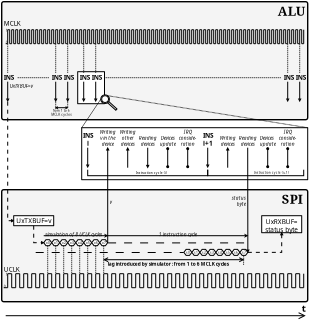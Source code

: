 <?xml version="1.0" encoding="UTF-8"?>
<dia:diagram xmlns:dia="http://www.lysator.liu.se/~alla/dia/">
  <dia:layer name="Arrière-plan" visible="true">
    <dia:object type="Standard - Box" version="0" id="O0">
      <dia:attribute name="obj_pos">
        <dia:point val="0,0.1"/>
      </dia:attribute>
      <dia:attribute name="obj_bb">
        <dia:rectangle val="-0.035,0.065;15.335,6.035"/>
      </dia:attribute>
      <dia:attribute name="elem_corner">
        <dia:point val="0,0.1"/>
      </dia:attribute>
      <dia:attribute name="elem_width">
        <dia:real val="15.3"/>
      </dia:attribute>
      <dia:attribute name="elem_height">
        <dia:real val="5.9"/>
      </dia:attribute>
      <dia:attribute name="border_width">
        <dia:real val="0.07"/>
      </dia:attribute>
      <dia:attribute name="inner_color">
        <dia:color val="#f4f4f4"/>
      </dia:attribute>
      <dia:attribute name="show_background">
        <dia:boolean val="true"/>
      </dia:attribute>
      <dia:attribute name="corner_radius">
        <dia:real val="0.1"/>
      </dia:attribute>
    </dia:object>
    <dia:object type="Standard - Box" version="0" id="O1">
      <dia:attribute name="obj_pos">
        <dia:point val="0,9.5"/>
      </dia:attribute>
      <dia:attribute name="obj_bb">
        <dia:rectangle val="-0.035,9.465;15.335,15.135"/>
      </dia:attribute>
      <dia:attribute name="elem_corner">
        <dia:point val="0,9.5"/>
      </dia:attribute>
      <dia:attribute name="elem_width">
        <dia:real val="15.3"/>
      </dia:attribute>
      <dia:attribute name="elem_height">
        <dia:real val="5.6"/>
      </dia:attribute>
      <dia:attribute name="border_width">
        <dia:real val="0.07"/>
      </dia:attribute>
      <dia:attribute name="inner_color">
        <dia:color val="#f4f4f4"/>
      </dia:attribute>
      <dia:attribute name="show_background">
        <dia:boolean val="true"/>
      </dia:attribute>
      <dia:attribute name="corner_radius">
        <dia:real val="0.1"/>
      </dia:attribute>
    </dia:object>
    <dia:object type="Standard - Box" version="0" id="O2">
      <dia:attribute name="obj_pos">
        <dia:point val="3.8,3.6"/>
      </dia:attribute>
      <dia:attribute name="obj_bb">
        <dia:rectangle val="3.79,3.59;5.15,5.21"/>
      </dia:attribute>
      <dia:attribute name="elem_corner">
        <dia:point val="3.8,3.6"/>
      </dia:attribute>
      <dia:attribute name="elem_width">
        <dia:real val="1.34"/>
      </dia:attribute>
      <dia:attribute name="elem_height">
        <dia:real val="1.6"/>
      </dia:attribute>
      <dia:attribute name="border_width">
        <dia:real val="0.02"/>
      </dia:attribute>
      <dia:attribute name="show_background">
        <dia:boolean val="true"/>
      </dia:attribute>
      <dia:attribute name="corner_radius">
        <dia:real val="1.175e-38"/>
      </dia:attribute>
    </dia:object>
    <dia:object type="Standard - Line" version="0" id="O3">
      <dia:attribute name="obj_pos">
        <dia:point val="0.2,2.2"/>
      </dia:attribute>
      <dia:attribute name="obj_bb">
        <dia:rectangle val="0.195,2.195;0.305,2.205"/>
      </dia:attribute>
      <dia:attribute name="conn_endpoints">
        <dia:point val="0.2,2.2"/>
        <dia:point val="0.3,2.2"/>
      </dia:attribute>
      <dia:attribute name="numcp">
        <dia:int val="1"/>
      </dia:attribute>
      <dia:attribute name="line_width">
        <dia:real val="0.01"/>
      </dia:attribute>
    </dia:object>
    <dia:object type="Standard - Line" version="0" id="O4">
      <dia:attribute name="obj_pos">
        <dia:point val="0.3,2.2"/>
      </dia:attribute>
      <dia:attribute name="obj_bb">
        <dia:rectangle val="0.295,1.495;0.305,2.205"/>
      </dia:attribute>
      <dia:attribute name="conn_endpoints">
        <dia:point val="0.3,2.2"/>
        <dia:point val="0.3,1.5"/>
      </dia:attribute>
      <dia:attribute name="numcp">
        <dia:int val="1"/>
      </dia:attribute>
      <dia:attribute name="line_width">
        <dia:real val="0.01"/>
      </dia:attribute>
    </dia:object>
    <dia:object type="Standard - Line" version="0" id="O5">
      <dia:attribute name="obj_pos">
        <dia:point val="0.3,1.5"/>
      </dia:attribute>
      <dia:attribute name="obj_bb">
        <dia:rectangle val="0.295,1.495;0.405,1.505"/>
      </dia:attribute>
      <dia:attribute name="conn_endpoints">
        <dia:point val="0.3,1.5"/>
        <dia:point val="0.4,1.5"/>
      </dia:attribute>
      <dia:attribute name="numcp">
        <dia:int val="1"/>
      </dia:attribute>
      <dia:attribute name="line_width">
        <dia:real val="0.01"/>
      </dia:attribute>
    </dia:object>
    <dia:object type="Standard - Line" version="0" id="O6">
      <dia:attribute name="obj_pos">
        <dia:point val="0.4,1.5"/>
      </dia:attribute>
      <dia:attribute name="obj_bb">
        <dia:rectangle val="0.395,1.495;0.405,2.205"/>
      </dia:attribute>
      <dia:attribute name="conn_endpoints">
        <dia:point val="0.4,1.5"/>
        <dia:point val="0.4,2.2"/>
      </dia:attribute>
      <dia:attribute name="numcp">
        <dia:int val="1"/>
      </dia:attribute>
      <dia:attribute name="line_width">
        <dia:real val="0.01"/>
      </dia:attribute>
    </dia:object>
    <dia:object type="Standard - Line" version="0" id="O7">
      <dia:attribute name="obj_pos">
        <dia:point val="0.4,2.2"/>
      </dia:attribute>
      <dia:attribute name="obj_bb">
        <dia:rectangle val="0.395,2.195;0.505,2.205"/>
      </dia:attribute>
      <dia:attribute name="conn_endpoints">
        <dia:point val="0.4,2.2"/>
        <dia:point val="0.5,2.2"/>
      </dia:attribute>
      <dia:attribute name="numcp">
        <dia:int val="1"/>
      </dia:attribute>
      <dia:attribute name="line_width">
        <dia:real val="0.01"/>
      </dia:attribute>
    </dia:object>
    <dia:object type="Standard - Text" version="1" id="O8">
      <dia:attribute name="obj_pos">
        <dia:point val="0.1,1.3"/>
      </dia:attribute>
      <dia:attribute name="obj_bb">
        <dia:rectangle val="0.1,1.028;0.91,1.498"/>
      </dia:attribute>
      <dia:attribute name="text">
        <dia:composite type="text">
          <dia:attribute name="string">
            <dia:string>#MCLK#</dia:string>
          </dia:attribute>
          <dia:attribute name="font">
            <dia:font family="sans" style="0" name="Helvetica"/>
          </dia:attribute>
          <dia:attribute name="height">
            <dia:real val="0.4"/>
          </dia:attribute>
          <dia:attribute name="pos">
            <dia:point val="0.1,1.3"/>
          </dia:attribute>
          <dia:attribute name="color">
            <dia:color val="#000000"/>
          </dia:attribute>
          <dia:attribute name="alignment">
            <dia:enum val="0"/>
          </dia:attribute>
        </dia:composite>
      </dia:attribute>
      <dia:attribute name="valign">
        <dia:enum val="3"/>
      </dia:attribute>
    </dia:object>
    <dia:object type="Standard - Text" version="1" id="O9">
      <dia:attribute name="obj_pos">
        <dia:point val="0.1,13.6"/>
      </dia:attribute>
      <dia:attribute name="obj_bb">
        <dia:rectangle val="0.1,13.328;0.87,13.797"/>
      </dia:attribute>
      <dia:attribute name="text">
        <dia:composite type="text">
          <dia:attribute name="string">
            <dia:string>#UCLK#</dia:string>
          </dia:attribute>
          <dia:attribute name="font">
            <dia:font family="sans" style="0" name="Helvetica"/>
          </dia:attribute>
          <dia:attribute name="height">
            <dia:real val="0.4"/>
          </dia:attribute>
          <dia:attribute name="pos">
            <dia:point val="0.1,13.6"/>
          </dia:attribute>
          <dia:attribute name="color">
            <dia:color val="#000000"/>
          </dia:attribute>
          <dia:attribute name="alignment">
            <dia:enum val="0"/>
          </dia:attribute>
        </dia:composite>
      </dia:attribute>
      <dia:attribute name="valign">
        <dia:enum val="3"/>
      </dia:attribute>
    </dia:object>
    <dia:object type="Standard - Line" version="0" id="O10">
      <dia:attribute name="obj_pos">
        <dia:point val="0.3,4.1"/>
      </dia:attribute>
      <dia:attribute name="obj_bb">
        <dia:rectangle val="0.2,4.085;0.4,5.115"/>
      </dia:attribute>
      <dia:attribute name="conn_endpoints">
        <dia:point val="0.3,4.1"/>
        <dia:point val="0.3,5.1"/>
      </dia:attribute>
      <dia:attribute name="numcp">
        <dia:int val="1"/>
      </dia:attribute>
      <dia:attribute name="line_width">
        <dia:real val="0.03"/>
      </dia:attribute>
      <dia:attribute name="end_arrow">
        <dia:enum val="12"/>
      </dia:attribute>
      <dia:attribute name="end_arrow_length">
        <dia:real val="0.1"/>
      </dia:attribute>
      <dia:attribute name="end_arrow_width">
        <dia:real val="0.1"/>
      </dia:attribute>
    </dia:object>
    <dia:object type="Standard - Text" version="1" id="O11">
      <dia:attribute name="obj_pos">
        <dia:point val="0.1,4"/>
      </dia:attribute>
      <dia:attribute name="obj_bb">
        <dia:rectangle val="0.1,3.728;0.662,4.197"/>
      </dia:attribute>
      <dia:attribute name="text">
        <dia:composite type="text">
          <dia:attribute name="string">
            <dia:string>#INS#</dia:string>
          </dia:attribute>
          <dia:attribute name="font">
            <dia:font family="sans" style="80" name="Helvetica-Bold"/>
          </dia:attribute>
          <dia:attribute name="height">
            <dia:real val="0.4"/>
          </dia:attribute>
          <dia:attribute name="pos">
            <dia:point val="0.1,4"/>
          </dia:attribute>
          <dia:attribute name="color">
            <dia:color val="#000000"/>
          </dia:attribute>
          <dia:attribute name="alignment">
            <dia:enum val="0"/>
          </dia:attribute>
        </dia:composite>
      </dia:attribute>
      <dia:attribute name="valign">
        <dia:enum val="3"/>
      </dia:attribute>
    </dia:object>
    <dia:object type="Standard - Line" version="0" id="O12">
      <dia:attribute name="obj_pos">
        <dia:point val="2.7,4.1"/>
      </dia:attribute>
      <dia:attribute name="obj_bb">
        <dia:rectangle val="2.6,4.085;2.8,5.115"/>
      </dia:attribute>
      <dia:attribute name="conn_endpoints">
        <dia:point val="2.7,4.1"/>
        <dia:point val="2.7,5.1"/>
      </dia:attribute>
      <dia:attribute name="numcp">
        <dia:int val="1"/>
      </dia:attribute>
      <dia:attribute name="line_width">
        <dia:real val="0.03"/>
      </dia:attribute>
      <dia:attribute name="end_arrow">
        <dia:enum val="12"/>
      </dia:attribute>
      <dia:attribute name="end_arrow_length">
        <dia:real val="0.1"/>
      </dia:attribute>
      <dia:attribute name="end_arrow_width">
        <dia:real val="0.1"/>
      </dia:attribute>
    </dia:object>
    <dia:object type="Standard - Text" version="1" id="O13">
      <dia:attribute name="obj_pos">
        <dia:point val="2.5,4"/>
      </dia:attribute>
      <dia:attribute name="obj_bb">
        <dia:rectangle val="2.5,3.728;3.062,4.197"/>
      </dia:attribute>
      <dia:attribute name="text">
        <dia:composite type="text">
          <dia:attribute name="string">
            <dia:string>#INS#</dia:string>
          </dia:attribute>
          <dia:attribute name="font">
            <dia:font family="sans" style="80" name="Helvetica-Bold"/>
          </dia:attribute>
          <dia:attribute name="height">
            <dia:real val="0.4"/>
          </dia:attribute>
          <dia:attribute name="pos">
            <dia:point val="2.5,4"/>
          </dia:attribute>
          <dia:attribute name="color">
            <dia:color val="#000000"/>
          </dia:attribute>
          <dia:attribute name="alignment">
            <dia:enum val="0"/>
          </dia:attribute>
        </dia:composite>
      </dia:attribute>
      <dia:attribute name="valign">
        <dia:enum val="3"/>
      </dia:attribute>
    </dia:object>
    <dia:object type="Standard - Line" version="0" id="O14">
      <dia:attribute name="obj_pos">
        <dia:point val="3.3,4.1"/>
      </dia:attribute>
      <dia:attribute name="obj_bb">
        <dia:rectangle val="3.2,4.085;3.4,5.115"/>
      </dia:attribute>
      <dia:attribute name="conn_endpoints">
        <dia:point val="3.3,4.1"/>
        <dia:point val="3.3,5.1"/>
      </dia:attribute>
      <dia:attribute name="numcp">
        <dia:int val="1"/>
      </dia:attribute>
      <dia:attribute name="line_width">
        <dia:real val="0.03"/>
      </dia:attribute>
      <dia:attribute name="end_arrow">
        <dia:enum val="12"/>
      </dia:attribute>
      <dia:attribute name="end_arrow_length">
        <dia:real val="0.1"/>
      </dia:attribute>
      <dia:attribute name="end_arrow_width">
        <dia:real val="0.1"/>
      </dia:attribute>
    </dia:object>
    <dia:object type="Standard - Text" version="1" id="O15">
      <dia:attribute name="obj_pos">
        <dia:point val="3.1,4"/>
      </dia:attribute>
      <dia:attribute name="obj_bb">
        <dia:rectangle val="3.1,3.728;3.663,4.197"/>
      </dia:attribute>
      <dia:attribute name="text">
        <dia:composite type="text">
          <dia:attribute name="string">
            <dia:string>#INS#</dia:string>
          </dia:attribute>
          <dia:attribute name="font">
            <dia:font family="sans" style="80" name="Helvetica-Bold"/>
          </dia:attribute>
          <dia:attribute name="height">
            <dia:real val="0.4"/>
          </dia:attribute>
          <dia:attribute name="pos">
            <dia:point val="3.1,4"/>
          </dia:attribute>
          <dia:attribute name="color">
            <dia:color val="#000000"/>
          </dia:attribute>
          <dia:attribute name="alignment">
            <dia:enum val="0"/>
          </dia:attribute>
        </dia:composite>
      </dia:attribute>
      <dia:attribute name="valign">
        <dia:enum val="3"/>
      </dia:attribute>
    </dia:object>
    <dia:object type="Standard - Line" version="0" id="O16">
      <dia:attribute name="obj_pos">
        <dia:point val="4.1,4.1"/>
      </dia:attribute>
      <dia:attribute name="obj_bb">
        <dia:rectangle val="4,4.085;4.2,5.115"/>
      </dia:attribute>
      <dia:attribute name="conn_endpoints">
        <dia:point val="4.1,4.1"/>
        <dia:point val="4.1,5.1"/>
      </dia:attribute>
      <dia:attribute name="numcp">
        <dia:int val="1"/>
      </dia:attribute>
      <dia:attribute name="line_width">
        <dia:real val="0.03"/>
      </dia:attribute>
      <dia:attribute name="end_arrow">
        <dia:enum val="12"/>
      </dia:attribute>
      <dia:attribute name="end_arrow_length">
        <dia:real val="0.1"/>
      </dia:attribute>
      <dia:attribute name="end_arrow_width">
        <dia:real val="0.1"/>
      </dia:attribute>
    </dia:object>
    <dia:object type="Standard - Text" version="1" id="O17">
      <dia:attribute name="obj_pos">
        <dia:point val="3.9,4"/>
      </dia:attribute>
      <dia:attribute name="obj_bb">
        <dia:rectangle val="3.9,3.728;4.463,4.197"/>
      </dia:attribute>
      <dia:attribute name="text">
        <dia:composite type="text">
          <dia:attribute name="string">
            <dia:string>#INS#</dia:string>
          </dia:attribute>
          <dia:attribute name="font">
            <dia:font family="sans" style="80" name="Helvetica-Bold"/>
          </dia:attribute>
          <dia:attribute name="height">
            <dia:real val="0.4"/>
          </dia:attribute>
          <dia:attribute name="pos">
            <dia:point val="3.9,4"/>
          </dia:attribute>
          <dia:attribute name="color">
            <dia:color val="#000000"/>
          </dia:attribute>
          <dia:attribute name="alignment">
            <dia:enum val="0"/>
          </dia:attribute>
        </dia:composite>
      </dia:attribute>
      <dia:attribute name="valign">
        <dia:enum val="3"/>
      </dia:attribute>
    </dia:object>
    <dia:object type="Standard - Line" version="0" id="O18">
      <dia:attribute name="obj_pos">
        <dia:point val="4.7,4.1"/>
      </dia:attribute>
      <dia:attribute name="obj_bb">
        <dia:rectangle val="4.6,4.085;4.8,5.115"/>
      </dia:attribute>
      <dia:attribute name="conn_endpoints">
        <dia:point val="4.7,4.1"/>
        <dia:point val="4.7,5.1"/>
      </dia:attribute>
      <dia:attribute name="numcp">
        <dia:int val="1"/>
      </dia:attribute>
      <dia:attribute name="line_width">
        <dia:real val="0.03"/>
      </dia:attribute>
      <dia:attribute name="end_arrow">
        <dia:enum val="12"/>
      </dia:attribute>
      <dia:attribute name="end_arrow_length">
        <dia:real val="0.1"/>
      </dia:attribute>
      <dia:attribute name="end_arrow_width">
        <dia:real val="0.1"/>
      </dia:attribute>
    </dia:object>
    <dia:object type="Standard - Text" version="1" id="O19">
      <dia:attribute name="obj_pos">
        <dia:point val="4.5,4"/>
      </dia:attribute>
      <dia:attribute name="obj_bb">
        <dia:rectangle val="4.5,3.728;5.062,4.197"/>
      </dia:attribute>
      <dia:attribute name="text">
        <dia:composite type="text">
          <dia:attribute name="string">
            <dia:string>#INS#</dia:string>
          </dia:attribute>
          <dia:attribute name="font">
            <dia:font family="sans" style="80" name="Helvetica-Bold"/>
          </dia:attribute>
          <dia:attribute name="height">
            <dia:real val="0.4"/>
          </dia:attribute>
          <dia:attribute name="pos">
            <dia:point val="4.5,4"/>
          </dia:attribute>
          <dia:attribute name="color">
            <dia:color val="#000000"/>
          </dia:attribute>
          <dia:attribute name="alignment">
            <dia:enum val="0"/>
          </dia:attribute>
        </dia:composite>
      </dia:attribute>
      <dia:attribute name="valign">
        <dia:enum val="3"/>
      </dia:attribute>
    </dia:object>
    <dia:object type="Standard - Line" version="0" id="O20">
      <dia:attribute name="obj_pos">
        <dia:point val="0.2,15.8"/>
      </dia:attribute>
      <dia:attribute name="obj_bb">
        <dia:rectangle val="0.175,15.5;15.225,16.1"/>
      </dia:attribute>
      <dia:attribute name="conn_endpoints">
        <dia:point val="0.2,15.8"/>
        <dia:point val="15.2,15.8"/>
      </dia:attribute>
      <dia:attribute name="numcp">
        <dia:int val="1"/>
      </dia:attribute>
      <dia:attribute name="line_width">
        <dia:real val="0.05"/>
      </dia:attribute>
      <dia:attribute name="end_arrow">
        <dia:enum val="1"/>
      </dia:attribute>
      <dia:attribute name="end_arrow_length">
        <dia:real val="0.3"/>
      </dia:attribute>
      <dia:attribute name="end_arrow_width">
        <dia:real val="0.3"/>
      </dia:attribute>
    </dia:object>
    <dia:object type="Standard - Text" version="1" id="O21">
      <dia:attribute name="obj_pos">
        <dia:point val="15,15.6"/>
      </dia:attribute>
      <dia:attribute name="obj_bb">
        <dia:rectangle val="15,15.193;15.21,15.898"/>
      </dia:attribute>
      <dia:attribute name="text">
        <dia:composite type="text">
          <dia:attribute name="string">
            <dia:string>#t#</dia:string>
          </dia:attribute>
          <dia:attribute name="font">
            <dia:font family="sans" style="80" name="Helvetica-Bold"/>
          </dia:attribute>
          <dia:attribute name="height">
            <dia:real val="0.6"/>
          </dia:attribute>
          <dia:attribute name="pos">
            <dia:point val="15,15.6"/>
          </dia:attribute>
          <dia:attribute name="color">
            <dia:color val="#000000"/>
          </dia:attribute>
          <dia:attribute name="alignment">
            <dia:enum val="0"/>
          </dia:attribute>
        </dia:composite>
      </dia:attribute>
      <dia:attribute name="valign">
        <dia:enum val="3"/>
      </dia:attribute>
    </dia:object>
    <dia:object type="Standard - Text" version="1" id="O22">
      <dia:attribute name="obj_pos">
        <dia:point val="0.4,4.4"/>
      </dia:attribute>
      <dia:attribute name="obj_bb">
        <dia:rectangle val="0.4,4.195;1.72,4.548"/>
      </dia:attribute>
      <dia:attribute name="text">
        <dia:composite type="text">
          <dia:attribute name="string">
            <dia:string>#UxTXBUF=v#</dia:string>
          </dia:attribute>
          <dia:attribute name="font">
            <dia:font family="sans" style="8" name="Helvetica-Oblique"/>
          </dia:attribute>
          <dia:attribute name="height">
            <dia:real val="0.3"/>
          </dia:attribute>
          <dia:attribute name="pos">
            <dia:point val="0.4,4.4"/>
          </dia:attribute>
          <dia:attribute name="color">
            <dia:color val="#000000"/>
          </dia:attribute>
          <dia:attribute name="alignment">
            <dia:enum val="0"/>
          </dia:attribute>
        </dia:composite>
      </dia:attribute>
      <dia:attribute name="valign">
        <dia:enum val="3"/>
      </dia:attribute>
    </dia:object>
    <dia:object type="Standard - Line" version="0" id="O23">
      <dia:attribute name="obj_pos">
        <dia:point val="2.7,5.1"/>
      </dia:attribute>
      <dia:attribute name="obj_bb">
        <dia:rectangle val="2.695,5.095;2.705,5.505"/>
      </dia:attribute>
      <dia:attribute name="conn_endpoints">
        <dia:point val="2.7,5.1"/>
        <dia:point val="2.7,5.5"/>
      </dia:attribute>
      <dia:attribute name="numcp">
        <dia:int val="1"/>
      </dia:attribute>
      <dia:attribute name="line_width">
        <dia:real val="0.01"/>
      </dia:attribute>
      <dia:attribute name="line_style">
        <dia:enum val="4"/>
      </dia:attribute>
      <dia:attribute name="dashlength">
        <dia:real val="0.5"/>
      </dia:attribute>
    </dia:object>
    <dia:object type="Standard - Line" version="0" id="O24">
      <dia:attribute name="obj_pos">
        <dia:point val="3.3,5.1"/>
      </dia:attribute>
      <dia:attribute name="obj_bb">
        <dia:rectangle val="3.295,5.095;3.305,5.405"/>
      </dia:attribute>
      <dia:attribute name="conn_endpoints">
        <dia:point val="3.3,5.1"/>
        <dia:point val="3.3,5.4"/>
      </dia:attribute>
      <dia:attribute name="numcp">
        <dia:int val="1"/>
      </dia:attribute>
      <dia:attribute name="line_width">
        <dia:real val="0.01"/>
      </dia:attribute>
      <dia:attribute name="line_style">
        <dia:enum val="4"/>
      </dia:attribute>
      <dia:attribute name="dashlength">
        <dia:real val="0.5"/>
      </dia:attribute>
    </dia:object>
    <dia:object type="Standard - Line" version="0" id="O25">
      <dia:attribute name="obj_pos">
        <dia:point val="2.7,5.4"/>
      </dia:attribute>
      <dia:attribute name="obj_bb">
        <dia:rectangle val="2.695,5.3;3.305,5.5"/>
      </dia:attribute>
      <dia:attribute name="conn_endpoints">
        <dia:point val="2.7,5.4"/>
        <dia:point val="3.3,5.4"/>
      </dia:attribute>
      <dia:attribute name="numcp">
        <dia:int val="1"/>
      </dia:attribute>
      <dia:attribute name="line_width">
        <dia:real val="0.01"/>
      </dia:attribute>
      <dia:attribute name="start_arrow">
        <dia:enum val="1"/>
      </dia:attribute>
      <dia:attribute name="start_arrow_length">
        <dia:real val="0.1"/>
      </dia:attribute>
      <dia:attribute name="start_arrow_width">
        <dia:real val="0.1"/>
      </dia:attribute>
      <dia:attribute name="end_arrow">
        <dia:enum val="1"/>
      </dia:attribute>
      <dia:attribute name="end_arrow_length">
        <dia:real val="0.1"/>
      </dia:attribute>
      <dia:attribute name="end_arrow_width">
        <dia:real val="0.1"/>
      </dia:attribute>
    </dia:object>
    <dia:object type="Standard - Text" version="1" id="O26">
      <dia:attribute name="obj_pos">
        <dia:point val="3,5.6"/>
      </dia:attribute>
      <dia:attribute name="obj_bb">
        <dia:rectangle val="2.547,5.463;3.453,5.897"/>
      </dia:attribute>
      <dia:attribute name="text">
        <dia:composite type="text">
          <dia:attribute name="string">
            <dia:string>#from 1 to 6 
MCLK cycles#</dia:string>
          </dia:attribute>
          <dia:attribute name="font">
            <dia:font family="sans" style="0" name="Helvetica"/>
          </dia:attribute>
          <dia:attribute name="height">
            <dia:real val="0.2"/>
          </dia:attribute>
          <dia:attribute name="pos">
            <dia:point val="3,5.6"/>
          </dia:attribute>
          <dia:attribute name="color">
            <dia:color val="#000000"/>
          </dia:attribute>
          <dia:attribute name="alignment">
            <dia:enum val="1"/>
          </dia:attribute>
        </dia:composite>
      </dia:attribute>
      <dia:attribute name="valign">
        <dia:enum val="3"/>
      </dia:attribute>
    </dia:object>
    <dia:object type="Standard - Line" version="0" id="O27">
      <dia:attribute name="obj_pos">
        <dia:point val="0.3,2.2"/>
      </dia:attribute>
      <dia:attribute name="obj_bb">
        <dia:rectangle val="0.295,2.195;0.305,3.705"/>
      </dia:attribute>
      <dia:attribute name="conn_endpoints">
        <dia:point val="0.3,2.2"/>
        <dia:point val="0.3,3.7"/>
      </dia:attribute>
      <dia:attribute name="numcp">
        <dia:int val="1"/>
      </dia:attribute>
      <dia:attribute name="line_width">
        <dia:real val="0.01"/>
      </dia:attribute>
      <dia:attribute name="line_style">
        <dia:enum val="4"/>
      </dia:attribute>
      <dia:attribute name="dashlength">
        <dia:real val="0.5"/>
      </dia:attribute>
    </dia:object>
    <dia:object type="Standard - Line" version="0" id="O28">
      <dia:attribute name="obj_pos">
        <dia:point val="2.7,2.2"/>
      </dia:attribute>
      <dia:attribute name="obj_bb">
        <dia:rectangle val="2.695,2.195;2.705,3.705"/>
      </dia:attribute>
      <dia:attribute name="conn_endpoints">
        <dia:point val="2.7,2.2"/>
        <dia:point val="2.7,3.7"/>
      </dia:attribute>
      <dia:attribute name="numcp">
        <dia:int val="1"/>
      </dia:attribute>
      <dia:attribute name="line_width">
        <dia:real val="0.01"/>
      </dia:attribute>
      <dia:attribute name="line_style">
        <dia:enum val="4"/>
      </dia:attribute>
      <dia:attribute name="dashlength">
        <dia:real val="0.5"/>
      </dia:attribute>
    </dia:object>
    <dia:object type="Standard - Line" version="0" id="O29">
      <dia:attribute name="obj_pos">
        <dia:point val="3.3,2.2"/>
      </dia:attribute>
      <dia:attribute name="obj_bb">
        <dia:rectangle val="3.295,2.195;3.305,3.705"/>
      </dia:attribute>
      <dia:attribute name="conn_endpoints">
        <dia:point val="3.3,2.2"/>
        <dia:point val="3.3,3.7"/>
      </dia:attribute>
      <dia:attribute name="numcp">
        <dia:int val="1"/>
      </dia:attribute>
      <dia:attribute name="line_width">
        <dia:real val="0.01"/>
      </dia:attribute>
      <dia:attribute name="line_style">
        <dia:enum val="4"/>
      </dia:attribute>
      <dia:attribute name="dashlength">
        <dia:real val="0.5"/>
      </dia:attribute>
    </dia:object>
    <dia:object type="Standard - Line" version="0" id="O30">
      <dia:attribute name="obj_pos">
        <dia:point val="4.1,2.2"/>
      </dia:attribute>
      <dia:attribute name="obj_bb">
        <dia:rectangle val="4.095,2.195;4.105,3.705"/>
      </dia:attribute>
      <dia:attribute name="conn_endpoints">
        <dia:point val="4.1,2.2"/>
        <dia:point val="4.1,3.7"/>
      </dia:attribute>
      <dia:attribute name="numcp">
        <dia:int val="1"/>
      </dia:attribute>
      <dia:attribute name="line_width">
        <dia:real val="0.01"/>
      </dia:attribute>
      <dia:attribute name="line_style">
        <dia:enum val="4"/>
      </dia:attribute>
      <dia:attribute name="dashlength">
        <dia:real val="0.5"/>
      </dia:attribute>
    </dia:object>
    <dia:object type="Standard - Line" version="0" id="O31">
      <dia:attribute name="obj_pos">
        <dia:point val="4.7,2.2"/>
      </dia:attribute>
      <dia:attribute name="obj_bb">
        <dia:rectangle val="4.695,2.195;4.705,3.705"/>
      </dia:attribute>
      <dia:attribute name="conn_endpoints">
        <dia:point val="4.7,2.2"/>
        <dia:point val="4.7,3.7"/>
      </dia:attribute>
      <dia:attribute name="numcp">
        <dia:int val="1"/>
      </dia:attribute>
      <dia:attribute name="line_width">
        <dia:real val="0.01"/>
      </dia:attribute>
      <dia:attribute name="line_style">
        <dia:enum val="4"/>
      </dia:attribute>
      <dia:attribute name="dashlength">
        <dia:real val="0.5"/>
      </dia:attribute>
    </dia:object>
    <dia:object type="Standard - Text" version="1" id="O32">
      <dia:attribute name="obj_pos">
        <dia:point val="0.2,2.2"/>
      </dia:attribute>
      <dia:attribute name="obj_bb">
        <dia:rectangle val="0.2,2.062;0.292,2.297"/>
      </dia:attribute>
      <dia:attribute name="text">
        <dia:composite type="text">
          <dia:attribute name="string">
            <dia:string>#0#</dia:string>
          </dia:attribute>
          <dia:attribute name="font">
            <dia:font family="sans" style="0" name="Helvetica"/>
          </dia:attribute>
          <dia:attribute name="height">
            <dia:real val="0.2"/>
          </dia:attribute>
          <dia:attribute name="pos">
            <dia:point val="0.2,2.2"/>
          </dia:attribute>
          <dia:attribute name="color">
            <dia:color val="#000000"/>
          </dia:attribute>
          <dia:attribute name="alignment">
            <dia:enum val="0"/>
          </dia:attribute>
        </dia:composite>
      </dia:attribute>
      <dia:attribute name="valign">
        <dia:enum val="3"/>
      </dia:attribute>
    </dia:object>
    <dia:object type="Standard - Text" version="1" id="O33">
      <dia:attribute name="obj_pos">
        <dia:point val="0.2,1.6"/>
      </dia:attribute>
      <dia:attribute name="obj_bb">
        <dia:rectangle val="0.2,1.462;0.292,1.698"/>
      </dia:attribute>
      <dia:attribute name="text">
        <dia:composite type="text">
          <dia:attribute name="string">
            <dia:string>#1#</dia:string>
          </dia:attribute>
          <dia:attribute name="font">
            <dia:font family="sans" style="0" name="Helvetica"/>
          </dia:attribute>
          <dia:attribute name="height">
            <dia:real val="0.2"/>
          </dia:attribute>
          <dia:attribute name="pos">
            <dia:point val="0.2,1.6"/>
          </dia:attribute>
          <dia:attribute name="color">
            <dia:color val="#000000"/>
          </dia:attribute>
          <dia:attribute name="alignment">
            <dia:enum val="0"/>
          </dia:attribute>
        </dia:composite>
      </dia:attribute>
      <dia:attribute name="valign">
        <dia:enum val="3"/>
      </dia:attribute>
    </dia:object>
    <dia:object type="Standard - ZigZagLine" version="1" id="O34">
      <dia:attribute name="obj_pos">
        <dia:point val="0.3,5.1"/>
      </dia:attribute>
      <dia:attribute name="obj_bb">
        <dia:rectangle val="0.29,5.1;0.612,11.15"/>
      </dia:attribute>
      <dia:attribute name="orth_points">
        <dia:point val="0.3,5.1"/>
        <dia:point val="0.3,5.1"/>
        <dia:point val="0.3,11.05"/>
        <dia:point val="0.602,11.05"/>
      </dia:attribute>
      <dia:attribute name="orth_orient">
        <dia:enum val="0"/>
        <dia:enum val="1"/>
        <dia:enum val="0"/>
      </dia:attribute>
      <dia:attribute name="autorouting">
        <dia:boolean val="false"/>
      </dia:attribute>
      <dia:attribute name="line_width">
        <dia:real val="0.02"/>
      </dia:attribute>
      <dia:attribute name="line_style">
        <dia:enum val="4"/>
      </dia:attribute>
      <dia:attribute name="end_arrow">
        <dia:enum val="3"/>
      </dia:attribute>
      <dia:attribute name="end_arrow_length">
        <dia:real val="0.1"/>
      </dia:attribute>
      <dia:attribute name="end_arrow_width">
        <dia:real val="0.1"/>
      </dia:attribute>
      <dia:attribute name="dashlength">
        <dia:real val="2"/>
      </dia:attribute>
      <dia:connections>
        <dia:connection handle="1" to="O35" connection="8"/>
      </dia:connections>
    </dia:object>
    <dia:object type="Standard - Box" version="0" id="O35">
      <dia:attribute name="obj_pos">
        <dia:point val="0.6,10.8"/>
      </dia:attribute>
      <dia:attribute name="obj_bb">
        <dia:rectangle val="0.6,10.8;2.6,11.3"/>
      </dia:attribute>
      <dia:attribute name="elem_corner">
        <dia:point val="0.6,10.8"/>
      </dia:attribute>
      <dia:attribute name="elem_width">
        <dia:real val="2"/>
      </dia:attribute>
      <dia:attribute name="elem_height">
        <dia:real val="0.5"/>
      </dia:attribute>
      <dia:attribute name="border_width">
        <dia:real val="0"/>
      </dia:attribute>
      <dia:attribute name="show_background">
        <dia:boolean val="true"/>
      </dia:attribute>
      <dia:attribute name="corner_radius">
        <dia:real val="1.175e-38"/>
      </dia:attribute>
    </dia:object>
    <dia:object type="Standard - Text" version="1" id="O36">
      <dia:attribute name="obj_pos">
        <dia:point val="1.6,11.05"/>
      </dia:attribute>
      <dia:attribute name="obj_bb">
        <dia:rectangle val="0.72,10.815;2.48,11.285"/>
      </dia:attribute>
      <dia:attribute name="text">
        <dia:composite type="text">
          <dia:attribute name="string">
            <dia:string>#UxTXBUF=v#</dia:string>
          </dia:attribute>
          <dia:attribute name="font">
            <dia:font family="sans" style="0" name="Helvetica"/>
          </dia:attribute>
          <dia:attribute name="height">
            <dia:real val="0.4"/>
          </dia:attribute>
          <dia:attribute name="pos">
            <dia:point val="1.6,11.088"/>
          </dia:attribute>
          <dia:attribute name="color">
            <dia:color val="#000000"/>
          </dia:attribute>
          <dia:attribute name="alignment">
            <dia:enum val="1"/>
          </dia:attribute>
        </dia:composite>
      </dia:attribute>
      <dia:attribute name="valign">
        <dia:enum val="2"/>
      </dia:attribute>
      <dia:connections>
        <dia:connection handle="0" to="O35" connection="8"/>
      </dia:connections>
    </dia:object>
    <dia:object type="Geometric - Hexagon" version="0" id="O37">
      <dia:attribute name="obj_pos">
        <dia:point val="2.1,12"/>
      </dia:attribute>
      <dia:attribute name="obj_bb">
        <dia:rectangle val="2.1,12;2.5,12.3"/>
      </dia:attribute>
      <dia:attribute name="elem_corner">
        <dia:point val="2.1,12"/>
      </dia:attribute>
      <dia:attribute name="elem_width">
        <dia:real val="0.4"/>
      </dia:attribute>
      <dia:attribute name="elem_height">
        <dia:real val="0.3"/>
      </dia:attribute>
      <dia:attribute name="line_width">
        <dia:real val="0"/>
      </dia:attribute>
      <dia:attribute name="line_colour">
        <dia:color val="#000000"/>
      </dia:attribute>
      <dia:attribute name="fill_colour">
        <dia:color val="#ffffff"/>
      </dia:attribute>
      <dia:attribute name="show_background">
        <dia:boolean val="true"/>
      </dia:attribute>
      <dia:attribute name="line_style">
        <dia:enum val="0"/>
        <dia:real val="1"/>
      </dia:attribute>
      <dia:attribute name="flip_horizontal">
        <dia:boolean val="false"/>
      </dia:attribute>
      <dia:attribute name="flip_vertical">
        <dia:boolean val="false"/>
      </dia:attribute>
    </dia:object>
    <dia:object type="Standard - Text" version="1" id="O38">
      <dia:attribute name="obj_pos">
        <dia:point val="2.313,12.157"/>
      </dia:attribute>
      <dia:attribute name="obj_bb">
        <dia:rectangle val="2.223,12.039;2.403,12.274"/>
      </dia:attribute>
      <dia:attribute name="text">
        <dia:composite type="text">
          <dia:attribute name="string">
            <dia:string>#x0#</dia:string>
          </dia:attribute>
          <dia:attribute name="font">
            <dia:font family="sans" style="0" name="Helvetica"/>
          </dia:attribute>
          <dia:attribute name="height">
            <dia:real val="0.2"/>
          </dia:attribute>
          <dia:attribute name="pos">
            <dia:point val="2.313,12.177"/>
          </dia:attribute>
          <dia:attribute name="color">
            <dia:color val="#000000"/>
          </dia:attribute>
          <dia:attribute name="alignment">
            <dia:enum val="1"/>
          </dia:attribute>
        </dia:composite>
      </dia:attribute>
      <dia:attribute name="valign">
        <dia:enum val="2"/>
      </dia:attribute>
      <dia:connections>
        <dia:connection handle="0" to="O37" connection="22"/>
      </dia:connections>
    </dia:object>
    <dia:object type="Standard - Line" version="0" id="O39">
      <dia:attribute name="obj_pos">
        <dia:point val="2.3,12.3"/>
      </dia:attribute>
      <dia:attribute name="obj_bb">
        <dia:rectangle val="2.295,12.295;2.305,13.705"/>
      </dia:attribute>
      <dia:attribute name="conn_endpoints">
        <dia:point val="2.3,12.3"/>
        <dia:point val="2.3,13.7"/>
      </dia:attribute>
      <dia:attribute name="numcp">
        <dia:int val="1"/>
      </dia:attribute>
      <dia:attribute name="line_width">
        <dia:real val="0.01"/>
      </dia:attribute>
      <dia:attribute name="line_style">
        <dia:enum val="4"/>
      </dia:attribute>
      <dia:attribute name="dashlength">
        <dia:real val="0.5"/>
      </dia:attribute>
      <dia:connections>
        <dia:connection handle="0" to="O37" connection="9"/>
      </dia:connections>
    </dia:object>
    <dia:object type="Standard - Line" version="0" id="O40">
      <dia:attribute name="obj_pos">
        <dia:point val="0.1,14.4"/>
      </dia:attribute>
      <dia:attribute name="obj_bb">
        <dia:rectangle val="0.095,14.395;0.305,14.405"/>
      </dia:attribute>
      <dia:attribute name="conn_endpoints">
        <dia:point val="0.1,14.4"/>
        <dia:point val="0.3,14.4"/>
      </dia:attribute>
      <dia:attribute name="numcp">
        <dia:int val="1"/>
      </dia:attribute>
      <dia:attribute name="line_width">
        <dia:real val="0.01"/>
      </dia:attribute>
    </dia:object>
    <dia:object type="Standard - Line" version="0" id="O41">
      <dia:attribute name="obj_pos">
        <dia:point val="0.3,14.4"/>
      </dia:attribute>
      <dia:attribute name="obj_bb">
        <dia:rectangle val="0.295,13.695;0.305,14.405"/>
      </dia:attribute>
      <dia:attribute name="conn_endpoints">
        <dia:point val="0.3,14.4"/>
        <dia:point val="0.3,13.7"/>
      </dia:attribute>
      <dia:attribute name="numcp">
        <dia:int val="1"/>
      </dia:attribute>
      <dia:attribute name="line_width">
        <dia:real val="0.01"/>
      </dia:attribute>
    </dia:object>
    <dia:object type="Standard - Line" version="0" id="O42">
      <dia:attribute name="obj_pos">
        <dia:point val="0.3,13.7"/>
      </dia:attribute>
      <dia:attribute name="obj_bb">
        <dia:rectangle val="0.295,13.695;0.505,13.705"/>
      </dia:attribute>
      <dia:attribute name="conn_endpoints">
        <dia:point val="0.3,13.7"/>
        <dia:point val="0.5,13.7"/>
      </dia:attribute>
      <dia:attribute name="numcp">
        <dia:int val="1"/>
      </dia:attribute>
      <dia:attribute name="line_width">
        <dia:real val="0.01"/>
      </dia:attribute>
    </dia:object>
    <dia:object type="Standard - Line" version="0" id="O43">
      <dia:attribute name="obj_pos">
        <dia:point val="0.5,13.7"/>
      </dia:attribute>
      <dia:attribute name="obj_bb">
        <dia:rectangle val="0.495,13.695;0.505,14.405"/>
      </dia:attribute>
      <dia:attribute name="conn_endpoints">
        <dia:point val="0.5,13.7"/>
        <dia:point val="0.5,14.4"/>
      </dia:attribute>
      <dia:attribute name="numcp">
        <dia:int val="1"/>
      </dia:attribute>
      <dia:attribute name="line_width">
        <dia:real val="0.01"/>
      </dia:attribute>
    </dia:object>
    <dia:object type="Standard - Line" version="0" id="O44">
      <dia:attribute name="obj_pos">
        <dia:point val="0.5,14.4"/>
      </dia:attribute>
      <dia:attribute name="obj_bb">
        <dia:rectangle val="0.495,14.395;0.705,14.405"/>
      </dia:attribute>
      <dia:attribute name="conn_endpoints">
        <dia:point val="0.5,14.4"/>
        <dia:point val="0.7,14.4"/>
      </dia:attribute>
      <dia:attribute name="numcp">
        <dia:int val="1"/>
      </dia:attribute>
      <dia:attribute name="line_width">
        <dia:real val="0.01"/>
      </dia:attribute>
    </dia:object>
    <dia:object type="Standard - Line" version="0" id="O45">
      <dia:attribute name="obj_pos">
        <dia:point val="0.7,14.4"/>
      </dia:attribute>
      <dia:attribute name="obj_bb">
        <dia:rectangle val="0.695,13.695;0.705,14.405"/>
      </dia:attribute>
      <dia:attribute name="conn_endpoints">
        <dia:point val="0.7,14.4"/>
        <dia:point val="0.7,13.7"/>
      </dia:attribute>
      <dia:attribute name="numcp">
        <dia:int val="1"/>
      </dia:attribute>
      <dia:attribute name="line_width">
        <dia:real val="0.01"/>
      </dia:attribute>
    </dia:object>
    <dia:object type="Standard - Line" version="0" id="O46">
      <dia:attribute name="obj_pos">
        <dia:point val="0.7,13.7"/>
      </dia:attribute>
      <dia:attribute name="obj_bb">
        <dia:rectangle val="0.695,13.695;0.905,13.705"/>
      </dia:attribute>
      <dia:attribute name="conn_endpoints">
        <dia:point val="0.7,13.7"/>
        <dia:point val="0.9,13.7"/>
      </dia:attribute>
      <dia:attribute name="numcp">
        <dia:int val="1"/>
      </dia:attribute>
      <dia:attribute name="line_width">
        <dia:real val="0.01"/>
      </dia:attribute>
    </dia:object>
    <dia:object type="Standard - Line" version="0" id="O47">
      <dia:attribute name="obj_pos">
        <dia:point val="0.9,13.7"/>
      </dia:attribute>
      <dia:attribute name="obj_bb">
        <dia:rectangle val="0.895,13.695;0.905,14.405"/>
      </dia:attribute>
      <dia:attribute name="conn_endpoints">
        <dia:point val="0.9,13.7"/>
        <dia:point val="0.9,14.4"/>
      </dia:attribute>
      <dia:attribute name="numcp">
        <dia:int val="1"/>
      </dia:attribute>
      <dia:attribute name="line_width">
        <dia:real val="0.01"/>
      </dia:attribute>
    </dia:object>
    <dia:object type="Standard - Line" version="0" id="O48">
      <dia:attribute name="obj_pos">
        <dia:point val="0.9,14.4"/>
      </dia:attribute>
      <dia:attribute name="obj_bb">
        <dia:rectangle val="0.895,14.395;1.105,14.405"/>
      </dia:attribute>
      <dia:attribute name="conn_endpoints">
        <dia:point val="0.9,14.4"/>
        <dia:point val="1.1,14.4"/>
      </dia:attribute>
      <dia:attribute name="numcp">
        <dia:int val="1"/>
      </dia:attribute>
      <dia:attribute name="line_width">
        <dia:real val="0.01"/>
      </dia:attribute>
    </dia:object>
    <dia:object type="Standard - Text" version="1" id="O49">
      <dia:attribute name="obj_pos">
        <dia:point val="0.2,13.8"/>
      </dia:attribute>
      <dia:attribute name="obj_bb">
        <dia:rectangle val="0.2,13.662;0.292,13.898"/>
      </dia:attribute>
      <dia:attribute name="text">
        <dia:composite type="text">
          <dia:attribute name="string">
            <dia:string>#1#</dia:string>
          </dia:attribute>
          <dia:attribute name="font">
            <dia:font family="sans" style="0" name="Helvetica"/>
          </dia:attribute>
          <dia:attribute name="height">
            <dia:real val="0.2"/>
          </dia:attribute>
          <dia:attribute name="pos">
            <dia:point val="0.2,13.8"/>
          </dia:attribute>
          <dia:attribute name="color">
            <dia:color val="#000000"/>
          </dia:attribute>
          <dia:attribute name="alignment">
            <dia:enum val="0"/>
          </dia:attribute>
        </dia:composite>
      </dia:attribute>
      <dia:attribute name="valign">
        <dia:enum val="3"/>
      </dia:attribute>
    </dia:object>
    <dia:object type="Standard - Text" version="1" id="O50">
      <dia:attribute name="obj_pos">
        <dia:point val="0.1,14.4"/>
      </dia:attribute>
      <dia:attribute name="obj_bb">
        <dia:rectangle val="0.1,14.262;0.193,14.498"/>
      </dia:attribute>
      <dia:attribute name="text">
        <dia:composite type="text">
          <dia:attribute name="string">
            <dia:string>#0#</dia:string>
          </dia:attribute>
          <dia:attribute name="font">
            <dia:font family="sans" style="0" name="Helvetica"/>
          </dia:attribute>
          <dia:attribute name="height">
            <dia:real val="0.2"/>
          </dia:attribute>
          <dia:attribute name="pos">
            <dia:point val="0.1,14.4"/>
          </dia:attribute>
          <dia:attribute name="color">
            <dia:color val="#000000"/>
          </dia:attribute>
          <dia:attribute name="alignment">
            <dia:enum val="0"/>
          </dia:attribute>
        </dia:composite>
      </dia:attribute>
      <dia:attribute name="valign">
        <dia:enum val="3"/>
      </dia:attribute>
    </dia:object>
    <dia:object type="Geometric - Hexagon" version="0" id="O51">
      <dia:attribute name="obj_pos">
        <dia:point val="2.5,12"/>
      </dia:attribute>
      <dia:attribute name="obj_bb">
        <dia:rectangle val="2.5,12;2.9,12.3"/>
      </dia:attribute>
      <dia:attribute name="elem_corner">
        <dia:point val="2.5,12"/>
      </dia:attribute>
      <dia:attribute name="elem_width">
        <dia:real val="0.4"/>
      </dia:attribute>
      <dia:attribute name="elem_height">
        <dia:real val="0.3"/>
      </dia:attribute>
      <dia:attribute name="line_width">
        <dia:real val="0"/>
      </dia:attribute>
      <dia:attribute name="line_colour">
        <dia:color val="#000000"/>
      </dia:attribute>
      <dia:attribute name="fill_colour">
        <dia:color val="#ffffff"/>
      </dia:attribute>
      <dia:attribute name="show_background">
        <dia:boolean val="true"/>
      </dia:attribute>
      <dia:attribute name="line_style">
        <dia:enum val="0"/>
        <dia:real val="1"/>
      </dia:attribute>
      <dia:attribute name="flip_horizontal">
        <dia:boolean val="false"/>
      </dia:attribute>
      <dia:attribute name="flip_vertical">
        <dia:boolean val="false"/>
      </dia:attribute>
    </dia:object>
    <dia:object type="Standard - Text" version="1" id="O52">
      <dia:attribute name="obj_pos">
        <dia:point val="2.713,12.157"/>
      </dia:attribute>
      <dia:attribute name="obj_bb">
        <dia:rectangle val="2.623,12.039;2.803,12.274"/>
      </dia:attribute>
      <dia:attribute name="text">
        <dia:composite type="text">
          <dia:attribute name="string">
            <dia:string>#x1#</dia:string>
          </dia:attribute>
          <dia:attribute name="font">
            <dia:font family="sans" style="0" name="Helvetica"/>
          </dia:attribute>
          <dia:attribute name="height">
            <dia:real val="0.2"/>
          </dia:attribute>
          <dia:attribute name="pos">
            <dia:point val="2.713,12.177"/>
          </dia:attribute>
          <dia:attribute name="color">
            <dia:color val="#000000"/>
          </dia:attribute>
          <dia:attribute name="alignment">
            <dia:enum val="1"/>
          </dia:attribute>
        </dia:composite>
      </dia:attribute>
      <dia:attribute name="valign">
        <dia:enum val="2"/>
      </dia:attribute>
      <dia:connections>
        <dia:connection handle="0" to="O51" connection="22"/>
      </dia:connections>
    </dia:object>
    <dia:object type="Geometric - Hexagon" version="0" id="O53">
      <dia:attribute name="obj_pos">
        <dia:point val="2.9,12"/>
      </dia:attribute>
      <dia:attribute name="obj_bb">
        <dia:rectangle val="2.9,12;3.3,12.3"/>
      </dia:attribute>
      <dia:attribute name="elem_corner">
        <dia:point val="2.9,12"/>
      </dia:attribute>
      <dia:attribute name="elem_width">
        <dia:real val="0.4"/>
      </dia:attribute>
      <dia:attribute name="elem_height">
        <dia:real val="0.3"/>
      </dia:attribute>
      <dia:attribute name="line_width">
        <dia:real val="0"/>
      </dia:attribute>
      <dia:attribute name="line_colour">
        <dia:color val="#000000"/>
      </dia:attribute>
      <dia:attribute name="fill_colour">
        <dia:color val="#ffffff"/>
      </dia:attribute>
      <dia:attribute name="show_background">
        <dia:boolean val="true"/>
      </dia:attribute>
      <dia:attribute name="line_style">
        <dia:enum val="0"/>
        <dia:real val="1"/>
      </dia:attribute>
      <dia:attribute name="flip_horizontal">
        <dia:boolean val="false"/>
      </dia:attribute>
      <dia:attribute name="flip_vertical">
        <dia:boolean val="false"/>
      </dia:attribute>
    </dia:object>
    <dia:object type="Standard - Text" version="1" id="O54">
      <dia:attribute name="obj_pos">
        <dia:point val="3.113,12.157"/>
      </dia:attribute>
      <dia:attribute name="obj_bb">
        <dia:rectangle val="3.023,12.039;3.203,12.274"/>
      </dia:attribute>
      <dia:attribute name="text">
        <dia:composite type="text">
          <dia:attribute name="string">
            <dia:string>#x2#</dia:string>
          </dia:attribute>
          <dia:attribute name="font">
            <dia:font family="sans" style="0" name="Helvetica"/>
          </dia:attribute>
          <dia:attribute name="height">
            <dia:real val="0.2"/>
          </dia:attribute>
          <dia:attribute name="pos">
            <dia:point val="3.113,12.177"/>
          </dia:attribute>
          <dia:attribute name="color">
            <dia:color val="#000000"/>
          </dia:attribute>
          <dia:attribute name="alignment">
            <dia:enum val="1"/>
          </dia:attribute>
        </dia:composite>
      </dia:attribute>
      <dia:attribute name="valign">
        <dia:enum val="2"/>
      </dia:attribute>
      <dia:connections>
        <dia:connection handle="0" to="O53" connection="22"/>
      </dia:connections>
    </dia:object>
    <dia:object type="Geometric - Hexagon" version="0" id="O55">
      <dia:attribute name="obj_pos">
        <dia:point val="3.3,12"/>
      </dia:attribute>
      <dia:attribute name="obj_bb">
        <dia:rectangle val="3.3,12;3.7,12.3"/>
      </dia:attribute>
      <dia:attribute name="elem_corner">
        <dia:point val="3.3,12"/>
      </dia:attribute>
      <dia:attribute name="elem_width">
        <dia:real val="0.4"/>
      </dia:attribute>
      <dia:attribute name="elem_height">
        <dia:real val="0.3"/>
      </dia:attribute>
      <dia:attribute name="line_width">
        <dia:real val="0"/>
      </dia:attribute>
      <dia:attribute name="line_colour">
        <dia:color val="#000000"/>
      </dia:attribute>
      <dia:attribute name="fill_colour">
        <dia:color val="#ffffff"/>
      </dia:attribute>
      <dia:attribute name="show_background">
        <dia:boolean val="true"/>
      </dia:attribute>
      <dia:attribute name="line_style">
        <dia:enum val="0"/>
        <dia:real val="1"/>
      </dia:attribute>
      <dia:attribute name="flip_horizontal">
        <dia:boolean val="false"/>
      </dia:attribute>
      <dia:attribute name="flip_vertical">
        <dia:boolean val="false"/>
      </dia:attribute>
    </dia:object>
    <dia:object type="Standard - Text" version="1" id="O56">
      <dia:attribute name="obj_pos">
        <dia:point val="3.513,12.157"/>
      </dia:attribute>
      <dia:attribute name="obj_bb">
        <dia:rectangle val="3.423,12.039;3.603,12.274"/>
      </dia:attribute>
      <dia:attribute name="text">
        <dia:composite type="text">
          <dia:attribute name="string">
            <dia:string>#x3#</dia:string>
          </dia:attribute>
          <dia:attribute name="font">
            <dia:font family="sans" style="0" name="Helvetica"/>
          </dia:attribute>
          <dia:attribute name="height">
            <dia:real val="0.2"/>
          </dia:attribute>
          <dia:attribute name="pos">
            <dia:point val="3.513,12.177"/>
          </dia:attribute>
          <dia:attribute name="color">
            <dia:color val="#000000"/>
          </dia:attribute>
          <dia:attribute name="alignment">
            <dia:enum val="1"/>
          </dia:attribute>
        </dia:composite>
      </dia:attribute>
      <dia:attribute name="valign">
        <dia:enum val="2"/>
      </dia:attribute>
      <dia:connections>
        <dia:connection handle="0" to="O55" connection="22"/>
      </dia:connections>
    </dia:object>
    <dia:object type="Geometric - Hexagon" version="0" id="O57">
      <dia:attribute name="obj_pos">
        <dia:point val="3.7,12"/>
      </dia:attribute>
      <dia:attribute name="obj_bb">
        <dia:rectangle val="3.7,12;4.1,12.3"/>
      </dia:attribute>
      <dia:attribute name="elem_corner">
        <dia:point val="3.7,12"/>
      </dia:attribute>
      <dia:attribute name="elem_width">
        <dia:real val="0.4"/>
      </dia:attribute>
      <dia:attribute name="elem_height">
        <dia:real val="0.3"/>
      </dia:attribute>
      <dia:attribute name="line_width">
        <dia:real val="0"/>
      </dia:attribute>
      <dia:attribute name="line_colour">
        <dia:color val="#000000"/>
      </dia:attribute>
      <dia:attribute name="fill_colour">
        <dia:color val="#ffffff"/>
      </dia:attribute>
      <dia:attribute name="show_background">
        <dia:boolean val="true"/>
      </dia:attribute>
      <dia:attribute name="line_style">
        <dia:enum val="0"/>
        <dia:real val="1"/>
      </dia:attribute>
      <dia:attribute name="flip_horizontal">
        <dia:boolean val="false"/>
      </dia:attribute>
      <dia:attribute name="flip_vertical">
        <dia:boolean val="false"/>
      </dia:attribute>
    </dia:object>
    <dia:object type="Standard - Text" version="1" id="O58">
      <dia:attribute name="obj_pos">
        <dia:point val="3.913,12.157"/>
      </dia:attribute>
      <dia:attribute name="obj_bb">
        <dia:rectangle val="3.823,12.039;4.003,12.274"/>
      </dia:attribute>
      <dia:attribute name="text">
        <dia:composite type="text">
          <dia:attribute name="string">
            <dia:string>#x4#</dia:string>
          </dia:attribute>
          <dia:attribute name="font">
            <dia:font family="sans" style="0" name="Helvetica"/>
          </dia:attribute>
          <dia:attribute name="height">
            <dia:real val="0.2"/>
          </dia:attribute>
          <dia:attribute name="pos">
            <dia:point val="3.913,12.177"/>
          </dia:attribute>
          <dia:attribute name="color">
            <dia:color val="#000000"/>
          </dia:attribute>
          <dia:attribute name="alignment">
            <dia:enum val="1"/>
          </dia:attribute>
        </dia:composite>
      </dia:attribute>
      <dia:attribute name="valign">
        <dia:enum val="2"/>
      </dia:attribute>
      <dia:connections>
        <dia:connection handle="0" to="O57" connection="22"/>
      </dia:connections>
    </dia:object>
    <dia:object type="Standard - Line" version="0" id="O59">
      <dia:attribute name="obj_pos">
        <dia:point val="3.9,12.3"/>
      </dia:attribute>
      <dia:attribute name="obj_bb">
        <dia:rectangle val="3.895,12.295;3.905,13.705"/>
      </dia:attribute>
      <dia:attribute name="conn_endpoints">
        <dia:point val="3.9,12.3"/>
        <dia:point val="3.9,13.7"/>
      </dia:attribute>
      <dia:attribute name="numcp">
        <dia:int val="1"/>
      </dia:attribute>
      <dia:attribute name="line_width">
        <dia:real val="0.01"/>
      </dia:attribute>
      <dia:attribute name="line_style">
        <dia:enum val="4"/>
      </dia:attribute>
      <dia:attribute name="dashlength">
        <dia:real val="0.5"/>
      </dia:attribute>
      <dia:connections>
        <dia:connection handle="0" to="O57" connection="9"/>
      </dia:connections>
    </dia:object>
    <dia:object type="Geometric - Hexagon" version="0" id="O60">
      <dia:attribute name="obj_pos">
        <dia:point val="4.1,12"/>
      </dia:attribute>
      <dia:attribute name="obj_bb">
        <dia:rectangle val="4.1,12;4.5,12.3"/>
      </dia:attribute>
      <dia:attribute name="elem_corner">
        <dia:point val="4.1,12"/>
      </dia:attribute>
      <dia:attribute name="elem_width">
        <dia:real val="0.4"/>
      </dia:attribute>
      <dia:attribute name="elem_height">
        <dia:real val="0.3"/>
      </dia:attribute>
      <dia:attribute name="line_width">
        <dia:real val="0"/>
      </dia:attribute>
      <dia:attribute name="line_colour">
        <dia:color val="#000000"/>
      </dia:attribute>
      <dia:attribute name="fill_colour">
        <dia:color val="#ffffff"/>
      </dia:attribute>
      <dia:attribute name="show_background">
        <dia:boolean val="true"/>
      </dia:attribute>
      <dia:attribute name="line_style">
        <dia:enum val="0"/>
        <dia:real val="1"/>
      </dia:attribute>
      <dia:attribute name="flip_horizontal">
        <dia:boolean val="false"/>
      </dia:attribute>
      <dia:attribute name="flip_vertical">
        <dia:boolean val="false"/>
      </dia:attribute>
    </dia:object>
    <dia:object type="Standard - Text" version="1" id="O61">
      <dia:attribute name="obj_pos">
        <dia:point val="4.313,12.157"/>
      </dia:attribute>
      <dia:attribute name="obj_bb">
        <dia:rectangle val="4.223,12.039;4.403,12.274"/>
      </dia:attribute>
      <dia:attribute name="text">
        <dia:composite type="text">
          <dia:attribute name="string">
            <dia:string>#x5#</dia:string>
          </dia:attribute>
          <dia:attribute name="font">
            <dia:font family="sans" style="0" name="Helvetica"/>
          </dia:attribute>
          <dia:attribute name="height">
            <dia:real val="0.2"/>
          </dia:attribute>
          <dia:attribute name="pos">
            <dia:point val="4.313,12.177"/>
          </dia:attribute>
          <dia:attribute name="color">
            <dia:color val="#000000"/>
          </dia:attribute>
          <dia:attribute name="alignment">
            <dia:enum val="1"/>
          </dia:attribute>
        </dia:composite>
      </dia:attribute>
      <dia:attribute name="valign">
        <dia:enum val="2"/>
      </dia:attribute>
      <dia:connections>
        <dia:connection handle="0" to="O60" connection="22"/>
      </dia:connections>
    </dia:object>
    <dia:object type="Geometric - Hexagon" version="0" id="O62">
      <dia:attribute name="obj_pos">
        <dia:point val="4.5,12"/>
      </dia:attribute>
      <dia:attribute name="obj_bb">
        <dia:rectangle val="4.5,12;4.9,12.3"/>
      </dia:attribute>
      <dia:attribute name="elem_corner">
        <dia:point val="4.5,12"/>
      </dia:attribute>
      <dia:attribute name="elem_width">
        <dia:real val="0.4"/>
      </dia:attribute>
      <dia:attribute name="elem_height">
        <dia:real val="0.3"/>
      </dia:attribute>
      <dia:attribute name="line_width">
        <dia:real val="0"/>
      </dia:attribute>
      <dia:attribute name="line_colour">
        <dia:color val="#000000"/>
      </dia:attribute>
      <dia:attribute name="fill_colour">
        <dia:color val="#ffffff"/>
      </dia:attribute>
      <dia:attribute name="show_background">
        <dia:boolean val="true"/>
      </dia:attribute>
      <dia:attribute name="line_style">
        <dia:enum val="0"/>
        <dia:real val="1"/>
      </dia:attribute>
      <dia:attribute name="flip_horizontal">
        <dia:boolean val="false"/>
      </dia:attribute>
      <dia:attribute name="flip_vertical">
        <dia:boolean val="false"/>
      </dia:attribute>
    </dia:object>
    <dia:object type="Standard - Text" version="1" id="O63">
      <dia:attribute name="obj_pos">
        <dia:point val="4.713,12.157"/>
      </dia:attribute>
      <dia:attribute name="obj_bb">
        <dia:rectangle val="4.623,12.039;4.803,12.274"/>
      </dia:attribute>
      <dia:attribute name="text">
        <dia:composite type="text">
          <dia:attribute name="string">
            <dia:string>#x6#</dia:string>
          </dia:attribute>
          <dia:attribute name="font">
            <dia:font family="sans" style="0" name="Helvetica"/>
          </dia:attribute>
          <dia:attribute name="height">
            <dia:real val="0.2"/>
          </dia:attribute>
          <dia:attribute name="pos">
            <dia:point val="4.713,12.177"/>
          </dia:attribute>
          <dia:attribute name="color">
            <dia:color val="#000000"/>
          </dia:attribute>
          <dia:attribute name="alignment">
            <dia:enum val="1"/>
          </dia:attribute>
        </dia:composite>
      </dia:attribute>
      <dia:attribute name="valign">
        <dia:enum val="2"/>
      </dia:attribute>
      <dia:connections>
        <dia:connection handle="0" to="O62" connection="22"/>
      </dia:connections>
    </dia:object>
    <dia:object type="Geometric - Hexagon" version="0" id="O64">
      <dia:attribute name="obj_pos">
        <dia:point val="4.9,12"/>
      </dia:attribute>
      <dia:attribute name="obj_bb">
        <dia:rectangle val="4.9,12;5.3,12.3"/>
      </dia:attribute>
      <dia:attribute name="elem_corner">
        <dia:point val="4.9,12"/>
      </dia:attribute>
      <dia:attribute name="elem_width">
        <dia:real val="0.4"/>
      </dia:attribute>
      <dia:attribute name="elem_height">
        <dia:real val="0.3"/>
      </dia:attribute>
      <dia:attribute name="line_width">
        <dia:real val="0"/>
      </dia:attribute>
      <dia:attribute name="line_colour">
        <dia:color val="#000000"/>
      </dia:attribute>
      <dia:attribute name="fill_colour">
        <dia:color val="#ffffff"/>
      </dia:attribute>
      <dia:attribute name="show_background">
        <dia:boolean val="true"/>
      </dia:attribute>
      <dia:attribute name="line_style">
        <dia:enum val="0"/>
        <dia:real val="1"/>
      </dia:attribute>
      <dia:attribute name="flip_horizontal">
        <dia:boolean val="false"/>
      </dia:attribute>
      <dia:attribute name="flip_vertical">
        <dia:boolean val="false"/>
      </dia:attribute>
    </dia:object>
    <dia:object type="Standard - Text" version="1" id="O65">
      <dia:attribute name="obj_pos">
        <dia:point val="5.113,12.157"/>
      </dia:attribute>
      <dia:attribute name="obj_bb">
        <dia:rectangle val="5.023,12.039;5.203,12.274"/>
      </dia:attribute>
      <dia:attribute name="text">
        <dia:composite type="text">
          <dia:attribute name="string">
            <dia:string>#x7#</dia:string>
          </dia:attribute>
          <dia:attribute name="font">
            <dia:font family="sans" style="0" name="Helvetica"/>
          </dia:attribute>
          <dia:attribute name="height">
            <dia:real val="0.2"/>
          </dia:attribute>
          <dia:attribute name="pos">
            <dia:point val="5.113,12.177"/>
          </dia:attribute>
          <dia:attribute name="color">
            <dia:color val="#000000"/>
          </dia:attribute>
          <dia:attribute name="alignment">
            <dia:enum val="1"/>
          </dia:attribute>
        </dia:composite>
      </dia:attribute>
      <dia:attribute name="valign">
        <dia:enum val="2"/>
      </dia:attribute>
      <dia:connections>
        <dia:connection handle="0" to="O64" connection="22"/>
      </dia:connections>
    </dia:object>
    <dia:object type="Standard - Line" version="0" id="O66">
      <dia:attribute name="obj_pos">
        <dia:point val="2.7,12.3"/>
      </dia:attribute>
      <dia:attribute name="obj_bb">
        <dia:rectangle val="2.695,12.295;2.705,13.705"/>
      </dia:attribute>
      <dia:attribute name="conn_endpoints">
        <dia:point val="2.7,12.3"/>
        <dia:point val="2.7,13.7"/>
      </dia:attribute>
      <dia:attribute name="numcp">
        <dia:int val="1"/>
      </dia:attribute>
      <dia:attribute name="line_width">
        <dia:real val="0.01"/>
      </dia:attribute>
      <dia:attribute name="line_style">
        <dia:enum val="4"/>
      </dia:attribute>
      <dia:attribute name="dashlength">
        <dia:real val="0.5"/>
      </dia:attribute>
      <dia:connections>
        <dia:connection handle="0" to="O51" connection="9"/>
      </dia:connections>
    </dia:object>
    <dia:object type="Standard - Line" version="0" id="O67">
      <dia:attribute name="obj_pos">
        <dia:point val="3.1,12.3"/>
      </dia:attribute>
      <dia:attribute name="obj_bb">
        <dia:rectangle val="3.095,12.295;3.105,13.705"/>
      </dia:attribute>
      <dia:attribute name="conn_endpoints">
        <dia:point val="3.1,12.3"/>
        <dia:point val="3.1,13.7"/>
      </dia:attribute>
      <dia:attribute name="numcp">
        <dia:int val="1"/>
      </dia:attribute>
      <dia:attribute name="line_width">
        <dia:real val="0.01"/>
      </dia:attribute>
      <dia:attribute name="line_style">
        <dia:enum val="4"/>
      </dia:attribute>
      <dia:attribute name="dashlength">
        <dia:real val="0.5"/>
      </dia:attribute>
      <dia:connections>
        <dia:connection handle="0" to="O53" connection="9"/>
      </dia:connections>
    </dia:object>
    <dia:object type="Standard - Line" version="0" id="O68">
      <dia:attribute name="obj_pos">
        <dia:point val="3.5,12.3"/>
      </dia:attribute>
      <dia:attribute name="obj_bb">
        <dia:rectangle val="3.495,12.295;3.505,13.705"/>
      </dia:attribute>
      <dia:attribute name="conn_endpoints">
        <dia:point val="3.5,12.3"/>
        <dia:point val="3.5,13.7"/>
      </dia:attribute>
      <dia:attribute name="numcp">
        <dia:int val="1"/>
      </dia:attribute>
      <dia:attribute name="line_width">
        <dia:real val="0.01"/>
      </dia:attribute>
      <dia:attribute name="line_style">
        <dia:enum val="4"/>
      </dia:attribute>
      <dia:attribute name="dashlength">
        <dia:real val="0.5"/>
      </dia:attribute>
      <dia:connections>
        <dia:connection handle="0" to="O55" connection="9"/>
      </dia:connections>
    </dia:object>
    <dia:object type="Standard - Line" version="0" id="O69">
      <dia:attribute name="obj_pos">
        <dia:point val="4.3,12.3"/>
      </dia:attribute>
      <dia:attribute name="obj_bb">
        <dia:rectangle val="4.295,12.295;4.305,13.705"/>
      </dia:attribute>
      <dia:attribute name="conn_endpoints">
        <dia:point val="4.3,12.3"/>
        <dia:point val="4.3,13.7"/>
      </dia:attribute>
      <dia:attribute name="numcp">
        <dia:int val="1"/>
      </dia:attribute>
      <dia:attribute name="line_width">
        <dia:real val="0.01"/>
      </dia:attribute>
      <dia:attribute name="line_style">
        <dia:enum val="4"/>
      </dia:attribute>
      <dia:attribute name="dashlength">
        <dia:real val="0.5"/>
      </dia:attribute>
      <dia:connections>
        <dia:connection handle="0" to="O60" connection="9"/>
      </dia:connections>
    </dia:object>
    <dia:object type="Standard - Line" version="0" id="O70">
      <dia:attribute name="obj_pos">
        <dia:point val="4.7,12.3"/>
      </dia:attribute>
      <dia:attribute name="obj_bb">
        <dia:rectangle val="4.695,12.295;4.705,13.705"/>
      </dia:attribute>
      <dia:attribute name="conn_endpoints">
        <dia:point val="4.7,12.3"/>
        <dia:point val="4.7,13.7"/>
      </dia:attribute>
      <dia:attribute name="numcp">
        <dia:int val="1"/>
      </dia:attribute>
      <dia:attribute name="line_width">
        <dia:real val="0.01"/>
      </dia:attribute>
      <dia:attribute name="line_style">
        <dia:enum val="4"/>
      </dia:attribute>
      <dia:attribute name="dashlength">
        <dia:real val="0.5"/>
      </dia:attribute>
      <dia:connections>
        <dia:connection handle="0" to="O62" connection="9"/>
      </dia:connections>
    </dia:object>
    <dia:object type="Standard - Line" version="0" id="O71">
      <dia:attribute name="obj_pos">
        <dia:point val="5.1,12.3"/>
      </dia:attribute>
      <dia:attribute name="obj_bb">
        <dia:rectangle val="5.095,12.295;5.105,13.705"/>
      </dia:attribute>
      <dia:attribute name="conn_endpoints">
        <dia:point val="5.1,12.3"/>
        <dia:point val="5.1,13.7"/>
      </dia:attribute>
      <dia:attribute name="numcp">
        <dia:int val="1"/>
      </dia:attribute>
      <dia:attribute name="line_width">
        <dia:real val="0.01"/>
      </dia:attribute>
      <dia:attribute name="line_style">
        <dia:enum val="4"/>
      </dia:attribute>
      <dia:attribute name="dashlength">
        <dia:real val="0.5"/>
      </dia:attribute>
      <dia:connections>
        <dia:connection handle="0" to="O64" connection="9"/>
      </dia:connections>
    </dia:object>
    <dia:object type="Standard - Line" version="0" id="O72">
      <dia:attribute name="obj_pos">
        <dia:point val="2.1,11.8"/>
      </dia:attribute>
      <dia:attribute name="obj_bb">
        <dia:rectangle val="2.09,11.7;5.31,11.9"/>
      </dia:attribute>
      <dia:attribute name="conn_endpoints">
        <dia:point val="2.1,11.8"/>
        <dia:point val="5.3,11.8"/>
      </dia:attribute>
      <dia:attribute name="numcp">
        <dia:int val="1"/>
      </dia:attribute>
      <dia:attribute name="line_width">
        <dia:real val="0.02"/>
      </dia:attribute>
      <dia:attribute name="end_arrow">
        <dia:enum val="23"/>
      </dia:attribute>
      <dia:attribute name="end_arrow_length">
        <dia:real val="0.1"/>
      </dia:attribute>
      <dia:attribute name="end_arrow_width">
        <dia:real val="0.1"/>
      </dia:attribute>
    </dia:object>
    <dia:object type="Standard - Text" version="1" id="O73">
      <dia:attribute name="obj_pos">
        <dia:point val="3.6,11.9"/>
      </dia:attribute>
      <dia:attribute name="obj_bb">
        <dia:rectangle val="2.086,11.547;5.114,11.9"/>
      </dia:attribute>
      <dia:attribute name="text">
        <dia:composite type="text">
          <dia:attribute name="string">
            <dia:string>#simulation of 8 UCLK cycles#</dia:string>
          </dia:attribute>
          <dia:attribute name="font">
            <dia:font family="sans" style="8" name="Helvetica-Oblique"/>
          </dia:attribute>
          <dia:attribute name="height">
            <dia:real val="0.3"/>
          </dia:attribute>
          <dia:attribute name="pos">
            <dia:point val="3.6,11.752"/>
          </dia:attribute>
          <dia:attribute name="color">
            <dia:color val="#000000"/>
          </dia:attribute>
          <dia:attribute name="alignment">
            <dia:enum val="1"/>
          </dia:attribute>
        </dia:composite>
      </dia:attribute>
      <dia:attribute name="valign">
        <dia:enum val="1"/>
      </dia:attribute>
    </dia:object>
    <dia:object type="Standard - Box" version="0" id="O74">
      <dia:attribute name="obj_pos">
        <dia:point val="4,6.4"/>
      </dia:attribute>
      <dia:attribute name="obj_bb">
        <dia:rectangle val="3.99,6.39;15.31,9.01"/>
      </dia:attribute>
      <dia:attribute name="elem_corner">
        <dia:point val="4,6.4"/>
      </dia:attribute>
      <dia:attribute name="elem_width">
        <dia:real val="11.3"/>
      </dia:attribute>
      <dia:attribute name="elem_height">
        <dia:real val="2.6"/>
      </dia:attribute>
      <dia:attribute name="border_width">
        <dia:real val="0.02"/>
      </dia:attribute>
      <dia:attribute name="show_background">
        <dia:boolean val="true"/>
      </dia:attribute>
      <dia:attribute name="corner_radius">
        <dia:real val="1.175e-38"/>
      </dia:attribute>
    </dia:object>
    <dia:object type="Standard - ZigZagLine" version="1" id="O75">
      <dia:attribute name="obj_pos">
        <dia:point val="1.6,11.3"/>
      </dia:attribute>
      <dia:attribute name="obj_bb">
        <dia:rectangle val="1.59,11.29;2.11,12.25"/>
      </dia:attribute>
      <dia:attribute name="orth_points">
        <dia:point val="1.6,11.3"/>
        <dia:point val="1.6,12.15"/>
        <dia:point val="2.1,12.15"/>
      </dia:attribute>
      <dia:attribute name="orth_orient">
        <dia:enum val="1"/>
        <dia:enum val="0"/>
      </dia:attribute>
      <dia:attribute name="autorouting">
        <dia:boolean val="false"/>
      </dia:attribute>
      <dia:attribute name="line_width">
        <dia:real val="0.02"/>
      </dia:attribute>
      <dia:attribute name="line_style">
        <dia:enum val="4"/>
      </dia:attribute>
      <dia:attribute name="end_arrow">
        <dia:enum val="3"/>
      </dia:attribute>
      <dia:attribute name="end_arrow_length">
        <dia:real val="0.1"/>
      </dia:attribute>
      <dia:attribute name="end_arrow_width">
        <dia:real val="0.1"/>
      </dia:attribute>
      <dia:attribute name="dashlength">
        <dia:real val="2"/>
      </dia:attribute>
      <dia:connections>
        <dia:connection handle="0" to="O35" connection="6"/>
        <dia:connection handle="1" to="O37" connection="5"/>
      </dia:connections>
    </dia:object>
    <dia:object type="Standard - Line" version="0" id="O76">
      <dia:attribute name="obj_pos">
        <dia:point val="4.3,7.4"/>
      </dia:attribute>
      <dia:attribute name="obj_bb">
        <dia:rectangle val="4.2,7.385;4.4,8.415"/>
      </dia:attribute>
      <dia:attribute name="conn_endpoints">
        <dia:point val="4.3,7.4"/>
        <dia:point val="4.3,8.4"/>
      </dia:attribute>
      <dia:attribute name="numcp">
        <dia:int val="1"/>
      </dia:attribute>
      <dia:attribute name="line_width">
        <dia:real val="0.03"/>
      </dia:attribute>
      <dia:attribute name="end_arrow">
        <dia:enum val="12"/>
      </dia:attribute>
      <dia:attribute name="end_arrow_length">
        <dia:real val="0.1"/>
      </dia:attribute>
      <dia:attribute name="end_arrow_width">
        <dia:real val="0.1"/>
      </dia:attribute>
    </dia:object>
    <dia:object type="Standard - Text" version="1" id="O77">
      <dia:attribute name="obj_pos">
        <dia:point val="4.06,6.9"/>
      </dia:attribute>
      <dia:attribute name="obj_bb">
        <dia:rectangle val="4.06,6.628;4.622,7.497"/>
      </dia:attribute>
      <dia:attribute name="text">
        <dia:composite type="text">
          <dia:attribute name="string">
            <dia:string>#INS
  i#</dia:string>
          </dia:attribute>
          <dia:attribute name="font">
            <dia:font family="sans" style="80" name="Helvetica-Bold"/>
          </dia:attribute>
          <dia:attribute name="height">
            <dia:real val="0.4"/>
          </dia:attribute>
          <dia:attribute name="pos">
            <dia:point val="4.06,6.9"/>
          </dia:attribute>
          <dia:attribute name="color">
            <dia:color val="#000000"/>
          </dia:attribute>
          <dia:attribute name="alignment">
            <dia:enum val="0"/>
          </dia:attribute>
        </dia:composite>
      </dia:attribute>
      <dia:attribute name="valign">
        <dia:enum val="3"/>
      </dia:attribute>
    </dia:object>
    <dia:object type="Standard - Line" version="0" id="O78">
      <dia:attribute name="obj_pos">
        <dia:point val="5.3,7.4"/>
      </dia:attribute>
      <dia:attribute name="obj_bb">
        <dia:rectangle val="5.2,7.385;5.4,12.165"/>
      </dia:attribute>
      <dia:attribute name="conn_endpoints">
        <dia:point val="5.3,7.4"/>
        <dia:point val="5.3,12.15"/>
      </dia:attribute>
      <dia:attribute name="numcp">
        <dia:int val="1"/>
      </dia:attribute>
      <dia:attribute name="line_width">
        <dia:real val="0.03"/>
      </dia:attribute>
      <dia:attribute name="start_arrow">
        <dia:enum val="3"/>
      </dia:attribute>
      <dia:attribute name="start_arrow_length">
        <dia:real val="0.1"/>
      </dia:attribute>
      <dia:attribute name="start_arrow_width">
        <dia:real val="0.1"/>
      </dia:attribute>
      <dia:connections>
        <dia:connection handle="1" to="O64" connection="2"/>
      </dia:connections>
    </dia:object>
    <dia:object type="Standard - Text" version="1" id="O79">
      <dia:attribute name="obj_pos">
        <dia:point val="5.3,6.7"/>
      </dia:attribute>
      <dia:attribute name="obj_bb">
        <dia:rectangle val="4.888,6.495;5.713,7.447"/>
      </dia:attribute>
      <dia:attribute name="text">
        <dia:composite type="text">
          <dia:attribute name="string">
            <dia:string>#Writing
v in the
device#</dia:string>
          </dia:attribute>
          <dia:attribute name="font">
            <dia:font family="sans" style="8" name="Helvetica-Oblique"/>
          </dia:attribute>
          <dia:attribute name="height">
            <dia:real val="0.3"/>
          </dia:attribute>
          <dia:attribute name="pos">
            <dia:point val="5.3,6.7"/>
          </dia:attribute>
          <dia:attribute name="color">
            <dia:color val="#000000"/>
          </dia:attribute>
          <dia:attribute name="alignment">
            <dia:enum val="1"/>
          </dia:attribute>
        </dia:composite>
      </dia:attribute>
      <dia:attribute name="valign">
        <dia:enum val="3"/>
      </dia:attribute>
    </dia:object>
    <dia:object type="Standard - Line" version="0" id="O80">
      <dia:attribute name="obj_pos">
        <dia:point val="6.3,7.4"/>
      </dia:attribute>
      <dia:attribute name="obj_bb">
        <dia:rectangle val="6.2,7.385;6.4,8.415"/>
      </dia:attribute>
      <dia:attribute name="conn_endpoints">
        <dia:point val="6.3,7.4"/>
        <dia:point val="6.3,8.4"/>
      </dia:attribute>
      <dia:attribute name="numcp">
        <dia:int val="1"/>
      </dia:attribute>
      <dia:attribute name="line_width">
        <dia:real val="0.03"/>
      </dia:attribute>
      <dia:attribute name="start_arrow">
        <dia:enum val="3"/>
      </dia:attribute>
      <dia:attribute name="start_arrow_length">
        <dia:real val="0.1"/>
      </dia:attribute>
      <dia:attribute name="start_arrow_width">
        <dia:real val="0.1"/>
      </dia:attribute>
    </dia:object>
    <dia:object type="Standard - Text" version="1" id="O81">
      <dia:attribute name="obj_pos">
        <dia:point val="6.3,6.7"/>
      </dia:attribute>
      <dia:attribute name="obj_bb">
        <dia:rectangle val="5.883,6.495;6.718,7.447"/>
      </dia:attribute>
      <dia:attribute name="text">
        <dia:composite type="text">
          <dia:attribute name="string">
            <dia:string>#Writing
other
devices#</dia:string>
          </dia:attribute>
          <dia:attribute name="font">
            <dia:font family="sans" style="8" name="Helvetica-Oblique"/>
          </dia:attribute>
          <dia:attribute name="height">
            <dia:real val="0.3"/>
          </dia:attribute>
          <dia:attribute name="pos">
            <dia:point val="6.3,6.7"/>
          </dia:attribute>
          <dia:attribute name="color">
            <dia:color val="#000000"/>
          </dia:attribute>
          <dia:attribute name="alignment">
            <dia:enum val="1"/>
          </dia:attribute>
        </dia:composite>
      </dia:attribute>
      <dia:attribute name="valign">
        <dia:enum val="3"/>
      </dia:attribute>
    </dia:object>
    <dia:object type="Standard - Line" version="0" id="O82">
      <dia:attribute name="obj_pos">
        <dia:point val="7.3,7.4"/>
      </dia:attribute>
      <dia:attribute name="obj_bb">
        <dia:rectangle val="7.2,7.385;7.4,8.415"/>
      </dia:attribute>
      <dia:attribute name="conn_endpoints">
        <dia:point val="7.3,7.4"/>
        <dia:point val="7.3,8.4"/>
      </dia:attribute>
      <dia:attribute name="numcp">
        <dia:int val="1"/>
      </dia:attribute>
      <dia:attribute name="line_width">
        <dia:real val="0.03"/>
      </dia:attribute>
      <dia:attribute name="end_arrow">
        <dia:enum val="3"/>
      </dia:attribute>
      <dia:attribute name="end_arrow_length">
        <dia:real val="0.1"/>
      </dia:attribute>
      <dia:attribute name="end_arrow_width">
        <dia:real val="0.1"/>
      </dia:attribute>
    </dia:object>
    <dia:object type="Standard - Text" version="1" id="O83">
      <dia:attribute name="obj_pos">
        <dia:point val="7.3,7"/>
      </dia:attribute>
      <dia:attribute name="obj_bb">
        <dia:rectangle val="6.855,6.795;7.745,7.447"/>
      </dia:attribute>
      <dia:attribute name="text">
        <dia:composite type="text">
          <dia:attribute name="string">
            <dia:string>#Reading
devices#</dia:string>
          </dia:attribute>
          <dia:attribute name="font">
            <dia:font family="sans" style="8" name="Helvetica-Oblique"/>
          </dia:attribute>
          <dia:attribute name="height">
            <dia:real val="0.3"/>
          </dia:attribute>
          <dia:attribute name="pos">
            <dia:point val="7.3,7"/>
          </dia:attribute>
          <dia:attribute name="color">
            <dia:color val="#000000"/>
          </dia:attribute>
          <dia:attribute name="alignment">
            <dia:enum val="1"/>
          </dia:attribute>
        </dia:composite>
      </dia:attribute>
      <dia:attribute name="valign">
        <dia:enum val="3"/>
      </dia:attribute>
    </dia:object>
    <dia:object type="Standard - Line" version="0" id="O84">
      <dia:attribute name="obj_pos">
        <dia:point val="8.3,7.4"/>
      </dia:attribute>
      <dia:attribute name="obj_bb">
        <dia:rectangle val="8.2,7.385;8.4,8.415"/>
      </dia:attribute>
      <dia:attribute name="conn_endpoints">
        <dia:point val="8.3,7.4"/>
        <dia:point val="8.3,8.4"/>
      </dia:attribute>
      <dia:attribute name="numcp">
        <dia:int val="1"/>
      </dia:attribute>
      <dia:attribute name="line_width">
        <dia:real val="0.03"/>
      </dia:attribute>
      <dia:attribute name="start_arrow">
        <dia:enum val="8"/>
      </dia:attribute>
      <dia:attribute name="start_arrow_length">
        <dia:real val="0.1"/>
      </dia:attribute>
      <dia:attribute name="start_arrow_width">
        <dia:real val="0.1"/>
      </dia:attribute>
      <dia:attribute name="end_arrow">
        <dia:enum val="8"/>
      </dia:attribute>
      <dia:attribute name="end_arrow_length">
        <dia:real val="0.1"/>
      </dia:attribute>
      <dia:attribute name="end_arrow_width">
        <dia:real val="0.1"/>
      </dia:attribute>
    </dia:object>
    <dia:object type="Standard - Text" version="1" id="O85">
      <dia:attribute name="obj_pos">
        <dia:point val="8.3,7"/>
      </dia:attribute>
      <dia:attribute name="obj_bb">
        <dia:rectangle val="7.869,6.795;8.731,7.447"/>
      </dia:attribute>
      <dia:attribute name="text">
        <dia:composite type="text">
          <dia:attribute name="string">
            <dia:string>#Devices
update#</dia:string>
          </dia:attribute>
          <dia:attribute name="font">
            <dia:font family="sans" style="8" name="Helvetica-Oblique"/>
          </dia:attribute>
          <dia:attribute name="height">
            <dia:real val="0.3"/>
          </dia:attribute>
          <dia:attribute name="pos">
            <dia:point val="8.3,7"/>
          </dia:attribute>
          <dia:attribute name="color">
            <dia:color val="#000000"/>
          </dia:attribute>
          <dia:attribute name="alignment">
            <dia:enum val="1"/>
          </dia:attribute>
        </dia:composite>
      </dia:attribute>
      <dia:attribute name="valign">
        <dia:enum val="3"/>
      </dia:attribute>
    </dia:object>
    <dia:object type="Standard - Line" version="0" id="O86">
      <dia:attribute name="obj_pos">
        <dia:point val="10.3,7.4"/>
      </dia:attribute>
      <dia:attribute name="obj_bb">
        <dia:rectangle val="10.2,7.385;10.4,8.415"/>
      </dia:attribute>
      <dia:attribute name="conn_endpoints">
        <dia:point val="10.3,7.4"/>
        <dia:point val="10.3,8.4"/>
      </dia:attribute>
      <dia:attribute name="numcp">
        <dia:int val="1"/>
      </dia:attribute>
      <dia:attribute name="line_width">
        <dia:real val="0.03"/>
      </dia:attribute>
      <dia:attribute name="end_arrow">
        <dia:enum val="12"/>
      </dia:attribute>
      <dia:attribute name="end_arrow_length">
        <dia:real val="0.1"/>
      </dia:attribute>
      <dia:attribute name="end_arrow_width">
        <dia:real val="0.1"/>
      </dia:attribute>
    </dia:object>
    <dia:object type="Standard - Text" version="1" id="O87">
      <dia:attribute name="obj_pos">
        <dia:point val="10.06,6.9"/>
      </dia:attribute>
      <dia:attribute name="obj_bb">
        <dia:rectangle val="10.06,6.628;10.623,7.497"/>
      </dia:attribute>
      <dia:attribute name="text">
        <dia:composite type="text">
          <dia:attribute name="string">
            <dia:string>#INS
i+1#</dia:string>
          </dia:attribute>
          <dia:attribute name="font">
            <dia:font family="sans" style="80" name="Helvetica-Bold"/>
          </dia:attribute>
          <dia:attribute name="height">
            <dia:real val="0.4"/>
          </dia:attribute>
          <dia:attribute name="pos">
            <dia:point val="10.06,6.9"/>
          </dia:attribute>
          <dia:attribute name="color">
            <dia:color val="#000000"/>
          </dia:attribute>
          <dia:attribute name="alignment">
            <dia:enum val="0"/>
          </dia:attribute>
        </dia:composite>
      </dia:attribute>
      <dia:attribute name="valign">
        <dia:enum val="3"/>
      </dia:attribute>
    </dia:object>
    <dia:object type="Standard - Line" version="0" id="O88">
      <dia:attribute name="obj_pos">
        <dia:point val="11.3,7.4"/>
      </dia:attribute>
      <dia:attribute name="obj_bb">
        <dia:rectangle val="11.2,7.385;11.4,8.415"/>
      </dia:attribute>
      <dia:attribute name="conn_endpoints">
        <dia:point val="11.3,7.4"/>
        <dia:point val="11.3,8.4"/>
      </dia:attribute>
      <dia:attribute name="numcp">
        <dia:int val="1"/>
      </dia:attribute>
      <dia:attribute name="line_width">
        <dia:real val="0.03"/>
      </dia:attribute>
      <dia:attribute name="start_arrow">
        <dia:enum val="3"/>
      </dia:attribute>
      <dia:attribute name="start_arrow_length">
        <dia:real val="0.1"/>
      </dia:attribute>
      <dia:attribute name="start_arrow_width">
        <dia:real val="0.1"/>
      </dia:attribute>
    </dia:object>
    <dia:object type="Standard - Text" version="1" id="O89">
      <dia:attribute name="obj_pos">
        <dia:point val="11.3,7"/>
      </dia:attribute>
      <dia:attribute name="obj_bb">
        <dia:rectangle val="10.883,6.795;11.717,7.447"/>
      </dia:attribute>
      <dia:attribute name="text">
        <dia:composite type="text">
          <dia:attribute name="string">
            <dia:string>#Writing
devices#</dia:string>
          </dia:attribute>
          <dia:attribute name="font">
            <dia:font family="sans" style="8" name="Helvetica-Oblique"/>
          </dia:attribute>
          <dia:attribute name="height">
            <dia:real val="0.3"/>
          </dia:attribute>
          <dia:attribute name="pos">
            <dia:point val="11.3,7"/>
          </dia:attribute>
          <dia:attribute name="color">
            <dia:color val="#000000"/>
          </dia:attribute>
          <dia:attribute name="alignment">
            <dia:enum val="1"/>
          </dia:attribute>
        </dia:composite>
      </dia:attribute>
      <dia:attribute name="valign">
        <dia:enum val="3"/>
      </dia:attribute>
    </dia:object>
    <dia:object type="Standard - Line" version="0" id="O90">
      <dia:attribute name="obj_pos">
        <dia:point val="12.3,7.4"/>
      </dia:attribute>
      <dia:attribute name="obj_bb">
        <dia:rectangle val="12.207,7.385;12.407,12.648"/>
      </dia:attribute>
      <dia:attribute name="conn_endpoints">
        <dia:point val="12.3,7.4"/>
        <dia:point val="12.307,12.633"/>
      </dia:attribute>
      <dia:attribute name="numcp">
        <dia:int val="1"/>
      </dia:attribute>
      <dia:attribute name="line_width">
        <dia:real val="0.03"/>
      </dia:attribute>
      <dia:attribute name="end_arrow">
        <dia:enum val="3"/>
      </dia:attribute>
      <dia:attribute name="end_arrow_length">
        <dia:real val="0.1"/>
      </dia:attribute>
      <dia:attribute name="end_arrow_width">
        <dia:real val="0.1"/>
      </dia:attribute>
      <dia:connections>
        <dia:connection handle="1" to="O120" connection="2"/>
      </dia:connections>
    </dia:object>
    <dia:object type="Standard - Text" version="1" id="O91">
      <dia:attribute name="obj_pos">
        <dia:point val="12.3,7"/>
      </dia:attribute>
      <dia:attribute name="obj_bb">
        <dia:rectangle val="11.855,6.795;12.745,7.447"/>
      </dia:attribute>
      <dia:attribute name="text">
        <dia:composite type="text">
          <dia:attribute name="string">
            <dia:string>#Reading
devices#</dia:string>
          </dia:attribute>
          <dia:attribute name="font">
            <dia:font family="sans" style="8" name="Helvetica-Oblique"/>
          </dia:attribute>
          <dia:attribute name="height">
            <dia:real val="0.3"/>
          </dia:attribute>
          <dia:attribute name="pos">
            <dia:point val="12.3,7"/>
          </dia:attribute>
          <dia:attribute name="color">
            <dia:color val="#000000"/>
          </dia:attribute>
          <dia:attribute name="alignment">
            <dia:enum val="1"/>
          </dia:attribute>
        </dia:composite>
      </dia:attribute>
      <dia:attribute name="valign">
        <dia:enum val="3"/>
      </dia:attribute>
    </dia:object>
    <dia:object type="Standard - Line" version="0" id="O92">
      <dia:attribute name="obj_pos">
        <dia:point val="13.3,7.4"/>
      </dia:attribute>
      <dia:attribute name="obj_bb">
        <dia:rectangle val="13.2,7.385;13.4,8.415"/>
      </dia:attribute>
      <dia:attribute name="conn_endpoints">
        <dia:point val="13.3,7.4"/>
        <dia:point val="13.3,8.4"/>
      </dia:attribute>
      <dia:attribute name="numcp">
        <dia:int val="1"/>
      </dia:attribute>
      <dia:attribute name="line_width">
        <dia:real val="0.03"/>
      </dia:attribute>
      <dia:attribute name="start_arrow">
        <dia:enum val="8"/>
      </dia:attribute>
      <dia:attribute name="start_arrow_length">
        <dia:real val="0.1"/>
      </dia:attribute>
      <dia:attribute name="start_arrow_width">
        <dia:real val="0.1"/>
      </dia:attribute>
      <dia:attribute name="end_arrow">
        <dia:enum val="8"/>
      </dia:attribute>
      <dia:attribute name="end_arrow_length">
        <dia:real val="0.1"/>
      </dia:attribute>
      <dia:attribute name="end_arrow_width">
        <dia:real val="0.1"/>
      </dia:attribute>
    </dia:object>
    <dia:object type="Standard - Text" version="1" id="O93">
      <dia:attribute name="obj_pos">
        <dia:point val="12.9,7"/>
      </dia:attribute>
      <dia:attribute name="obj_bb">
        <dia:rectangle val="12.9,6.795;13.762,7.447"/>
      </dia:attribute>
      <dia:attribute name="text">
        <dia:composite type="text">
          <dia:attribute name="string">
            <dia:string>#Devices
update#</dia:string>
          </dia:attribute>
          <dia:attribute name="font">
            <dia:font family="sans" style="8" name="Helvetica-Oblique"/>
          </dia:attribute>
          <dia:attribute name="height">
            <dia:real val="0.3"/>
          </dia:attribute>
          <dia:attribute name="pos">
            <dia:point val="12.9,7"/>
          </dia:attribute>
          <dia:attribute name="color">
            <dia:color val="#000000"/>
          </dia:attribute>
          <dia:attribute name="alignment">
            <dia:enum val="0"/>
          </dia:attribute>
        </dia:composite>
      </dia:attribute>
      <dia:attribute name="valign">
        <dia:enum val="3"/>
      </dia:attribute>
    </dia:object>
    <dia:object type="Standard - Line" version="0" id="O94">
      <dia:attribute name="obj_pos">
        <dia:point val="9.3,7.4"/>
      </dia:attribute>
      <dia:attribute name="obj_bb">
        <dia:rectangle val="9.2,7.385;9.4,8.415"/>
      </dia:attribute>
      <dia:attribute name="conn_endpoints">
        <dia:point val="9.3,7.4"/>
        <dia:point val="9.3,8.4"/>
      </dia:attribute>
      <dia:attribute name="numcp">
        <dia:int val="1"/>
      </dia:attribute>
      <dia:attribute name="line_width">
        <dia:real val="0.03"/>
      </dia:attribute>
      <dia:attribute name="start_arrow">
        <dia:enum val="8"/>
      </dia:attribute>
      <dia:attribute name="start_arrow_length">
        <dia:real val="0.1"/>
      </dia:attribute>
      <dia:attribute name="start_arrow_width">
        <dia:real val="0.1"/>
      </dia:attribute>
      <dia:attribute name="end_arrow">
        <dia:enum val="8"/>
      </dia:attribute>
      <dia:attribute name="end_arrow_length">
        <dia:real val="0.1"/>
      </dia:attribute>
      <dia:attribute name="end_arrow_width">
        <dia:real val="0.1"/>
      </dia:attribute>
    </dia:object>
    <dia:object type="Standard - Text" version="1" id="O95">
      <dia:attribute name="obj_pos">
        <dia:point val="9.3,6.7"/>
      </dia:attribute>
      <dia:attribute name="obj_bb">
        <dia:rectangle val="8.839,6.495;9.761,7.447"/>
      </dia:attribute>
      <dia:attribute name="text">
        <dia:composite type="text">
          <dia:attribute name="string">
            <dia:string>#IRQ
conside-
ration#</dia:string>
          </dia:attribute>
          <dia:attribute name="font">
            <dia:font family="sans" style="8" name="Helvetica-Oblique"/>
          </dia:attribute>
          <dia:attribute name="height">
            <dia:real val="0.3"/>
          </dia:attribute>
          <dia:attribute name="pos">
            <dia:point val="9.3,6.7"/>
          </dia:attribute>
          <dia:attribute name="color">
            <dia:color val="#000000"/>
          </dia:attribute>
          <dia:attribute name="alignment">
            <dia:enum val="1"/>
          </dia:attribute>
        </dia:composite>
      </dia:attribute>
      <dia:attribute name="valign">
        <dia:enum val="3"/>
      </dia:attribute>
    </dia:object>
    <dia:object type="Standard - Line" version="0" id="O96">
      <dia:attribute name="obj_pos">
        <dia:point val="14.3,7.4"/>
      </dia:attribute>
      <dia:attribute name="obj_bb">
        <dia:rectangle val="14.2,7.385;14.4,8.415"/>
      </dia:attribute>
      <dia:attribute name="conn_endpoints">
        <dia:point val="14.3,7.4"/>
        <dia:point val="14.3,8.4"/>
      </dia:attribute>
      <dia:attribute name="numcp">
        <dia:int val="1"/>
      </dia:attribute>
      <dia:attribute name="line_width">
        <dia:real val="0.03"/>
      </dia:attribute>
      <dia:attribute name="start_arrow">
        <dia:enum val="8"/>
      </dia:attribute>
      <dia:attribute name="start_arrow_length">
        <dia:real val="0.1"/>
      </dia:attribute>
      <dia:attribute name="start_arrow_width">
        <dia:real val="0.1"/>
      </dia:attribute>
      <dia:attribute name="end_arrow">
        <dia:enum val="8"/>
      </dia:attribute>
      <dia:attribute name="end_arrow_length">
        <dia:real val="0.1"/>
      </dia:attribute>
      <dia:attribute name="end_arrow_width">
        <dia:real val="0.1"/>
      </dia:attribute>
    </dia:object>
    <dia:object type="Standard - Text" version="1" id="O97">
      <dia:attribute name="obj_pos">
        <dia:point val="14.3,6.7"/>
      </dia:attribute>
      <dia:attribute name="obj_bb">
        <dia:rectangle val="13.839,6.495;14.761,7.447"/>
      </dia:attribute>
      <dia:attribute name="text">
        <dia:composite type="text">
          <dia:attribute name="string">
            <dia:string>#IRQ
conside-
ration#</dia:string>
          </dia:attribute>
          <dia:attribute name="font">
            <dia:font family="sans" style="8" name="Helvetica-Oblique"/>
          </dia:attribute>
          <dia:attribute name="height">
            <dia:real val="0.3"/>
          </dia:attribute>
          <dia:attribute name="pos">
            <dia:point val="14.3,6.7"/>
          </dia:attribute>
          <dia:attribute name="color">
            <dia:color val="#000000"/>
          </dia:attribute>
          <dia:attribute name="alignment">
            <dia:enum val="1"/>
          </dia:attribute>
        </dia:composite>
      </dia:attribute>
      <dia:attribute name="valign">
        <dia:enum val="3"/>
      </dia:attribute>
    </dia:object>
    <dia:object type="Standard - Line" version="0" id="O98">
      <dia:attribute name="obj_pos">
        <dia:point val="0.8,3.9"/>
      </dia:attribute>
      <dia:attribute name="obj_bb">
        <dia:rectangle val="0.795,3.895;2.405,3.905"/>
      </dia:attribute>
      <dia:attribute name="conn_endpoints">
        <dia:point val="0.8,3.9"/>
        <dia:point val="2.4,3.9"/>
      </dia:attribute>
      <dia:attribute name="numcp">
        <dia:int val="1"/>
      </dia:attribute>
      <dia:attribute name="line_width">
        <dia:real val="0.01"/>
      </dia:attribute>
      <dia:attribute name="line_style">
        <dia:enum val="4"/>
      </dia:attribute>
      <dia:attribute name="dashlength">
        <dia:real val="0.5"/>
      </dia:attribute>
    </dia:object>
    <dia:object type="Standard - Line" version="0" id="O99">
      <dia:attribute name="obj_pos">
        <dia:point val="14.3,4.1"/>
      </dia:attribute>
      <dia:attribute name="obj_bb">
        <dia:rectangle val="14.2,4.085;14.4,5.115"/>
      </dia:attribute>
      <dia:attribute name="conn_endpoints">
        <dia:point val="14.3,4.1"/>
        <dia:point val="14.3,5.1"/>
      </dia:attribute>
      <dia:attribute name="numcp">
        <dia:int val="1"/>
      </dia:attribute>
      <dia:attribute name="line_width">
        <dia:real val="0.03"/>
      </dia:attribute>
      <dia:attribute name="end_arrow">
        <dia:enum val="12"/>
      </dia:attribute>
      <dia:attribute name="end_arrow_length">
        <dia:real val="0.1"/>
      </dia:attribute>
      <dia:attribute name="end_arrow_width">
        <dia:real val="0.1"/>
      </dia:attribute>
    </dia:object>
    <dia:object type="Standard - Text" version="1" id="O100">
      <dia:attribute name="obj_pos">
        <dia:point val="14.1,4"/>
      </dia:attribute>
      <dia:attribute name="obj_bb">
        <dia:rectangle val="14.1,3.728;14.662,4.197"/>
      </dia:attribute>
      <dia:attribute name="text">
        <dia:composite type="text">
          <dia:attribute name="string">
            <dia:string>#INS#</dia:string>
          </dia:attribute>
          <dia:attribute name="font">
            <dia:font family="sans" style="80" name="Helvetica-Bold"/>
          </dia:attribute>
          <dia:attribute name="height">
            <dia:real val="0.4"/>
          </dia:attribute>
          <dia:attribute name="pos">
            <dia:point val="14.1,4"/>
          </dia:attribute>
          <dia:attribute name="color">
            <dia:color val="#000000"/>
          </dia:attribute>
          <dia:attribute name="alignment">
            <dia:enum val="0"/>
          </dia:attribute>
        </dia:composite>
      </dia:attribute>
      <dia:attribute name="valign">
        <dia:enum val="3"/>
      </dia:attribute>
    </dia:object>
    <dia:object type="Standard - Line" version="0" id="O101">
      <dia:attribute name="obj_pos">
        <dia:point val="14.9,4.1"/>
      </dia:attribute>
      <dia:attribute name="obj_bb">
        <dia:rectangle val="14.8,4.085;15,5.115"/>
      </dia:attribute>
      <dia:attribute name="conn_endpoints">
        <dia:point val="14.9,4.1"/>
        <dia:point val="14.9,5.1"/>
      </dia:attribute>
      <dia:attribute name="numcp">
        <dia:int val="1"/>
      </dia:attribute>
      <dia:attribute name="line_width">
        <dia:real val="0.03"/>
      </dia:attribute>
      <dia:attribute name="end_arrow">
        <dia:enum val="12"/>
      </dia:attribute>
      <dia:attribute name="end_arrow_length">
        <dia:real val="0.1"/>
      </dia:attribute>
      <dia:attribute name="end_arrow_width">
        <dia:real val="0.1"/>
      </dia:attribute>
    </dia:object>
    <dia:object type="Standard - Text" version="1" id="O102">
      <dia:attribute name="obj_pos">
        <dia:point val="14.7,4"/>
      </dia:attribute>
      <dia:attribute name="obj_bb">
        <dia:rectangle val="14.7,3.728;15.262,4.197"/>
      </dia:attribute>
      <dia:attribute name="text">
        <dia:composite type="text">
          <dia:attribute name="string">
            <dia:string>#INS#</dia:string>
          </dia:attribute>
          <dia:attribute name="font">
            <dia:font family="sans" style="80" name="Helvetica-Bold"/>
          </dia:attribute>
          <dia:attribute name="height">
            <dia:real val="0.4"/>
          </dia:attribute>
          <dia:attribute name="pos">
            <dia:point val="14.7,4"/>
          </dia:attribute>
          <dia:attribute name="color">
            <dia:color val="#000000"/>
          </dia:attribute>
          <dia:attribute name="alignment">
            <dia:enum val="0"/>
          </dia:attribute>
        </dia:composite>
      </dia:attribute>
      <dia:attribute name="valign">
        <dia:enum val="3"/>
      </dia:attribute>
    </dia:object>
    <dia:object type="Standard - Line" version="0" id="O103">
      <dia:attribute name="obj_pos">
        <dia:point val="14.3,2.2"/>
      </dia:attribute>
      <dia:attribute name="obj_bb">
        <dia:rectangle val="14.295,2.195;14.305,3.705"/>
      </dia:attribute>
      <dia:attribute name="conn_endpoints">
        <dia:point val="14.3,2.2"/>
        <dia:point val="14.3,3.7"/>
      </dia:attribute>
      <dia:attribute name="numcp">
        <dia:int val="1"/>
      </dia:attribute>
      <dia:attribute name="line_width">
        <dia:real val="0.01"/>
      </dia:attribute>
      <dia:attribute name="line_style">
        <dia:enum val="4"/>
      </dia:attribute>
      <dia:attribute name="dashlength">
        <dia:real val="0.5"/>
      </dia:attribute>
    </dia:object>
    <dia:object type="Standard - Line" version="0" id="O104">
      <dia:attribute name="obj_pos">
        <dia:point val="14.9,2.2"/>
      </dia:attribute>
      <dia:attribute name="obj_bb">
        <dia:rectangle val="14.895,2.195;14.905,3.705"/>
      </dia:attribute>
      <dia:attribute name="conn_endpoints">
        <dia:point val="14.9,2.2"/>
        <dia:point val="14.9,3.7"/>
      </dia:attribute>
      <dia:attribute name="numcp">
        <dia:int val="1"/>
      </dia:attribute>
      <dia:attribute name="line_width">
        <dia:real val="0.01"/>
      </dia:attribute>
      <dia:attribute name="line_style">
        <dia:enum val="4"/>
      </dia:attribute>
      <dia:attribute name="dashlength">
        <dia:real val="0.5"/>
      </dia:attribute>
    </dia:object>
    <dia:object type="Standard - Line" version="0" id="O105">
      <dia:attribute name="obj_pos">
        <dia:point val="5.2,3.9"/>
      </dia:attribute>
      <dia:attribute name="obj_bb">
        <dia:rectangle val="5.195,3.895;14.005,3.905"/>
      </dia:attribute>
      <dia:attribute name="conn_endpoints">
        <dia:point val="5.2,3.9"/>
        <dia:point val="14,3.9"/>
      </dia:attribute>
      <dia:attribute name="numcp">
        <dia:int val="1"/>
      </dia:attribute>
      <dia:attribute name="line_width">
        <dia:real val="0.01"/>
      </dia:attribute>
      <dia:attribute name="line_style">
        <dia:enum val="4"/>
      </dia:attribute>
      <dia:attribute name="dashlength">
        <dia:real val="0.5"/>
      </dia:attribute>
    </dia:object>
    <dia:object type="Geometric - Hexagon" version="0" id="O106">
      <dia:attribute name="obj_pos">
        <dia:point val="9.107,12.483"/>
      </dia:attribute>
      <dia:attribute name="obj_bb">
        <dia:rectangle val="9.107,12.483;9.507,12.783"/>
      </dia:attribute>
      <dia:attribute name="elem_corner">
        <dia:point val="9.107,12.483"/>
      </dia:attribute>
      <dia:attribute name="elem_width">
        <dia:real val="0.4"/>
      </dia:attribute>
      <dia:attribute name="elem_height">
        <dia:real val="0.3"/>
      </dia:attribute>
      <dia:attribute name="line_width">
        <dia:real val="0"/>
      </dia:attribute>
      <dia:attribute name="line_colour">
        <dia:color val="#000000"/>
      </dia:attribute>
      <dia:attribute name="fill_colour">
        <dia:color val="#ffffff"/>
      </dia:attribute>
      <dia:attribute name="show_background">
        <dia:boolean val="true"/>
      </dia:attribute>
      <dia:attribute name="line_style">
        <dia:enum val="0"/>
        <dia:real val="1"/>
      </dia:attribute>
      <dia:attribute name="flip_horizontal">
        <dia:boolean val="false"/>
      </dia:attribute>
      <dia:attribute name="flip_vertical">
        <dia:boolean val="false"/>
      </dia:attribute>
    </dia:object>
    <dia:object type="Standard - Text" version="1" id="O107">
      <dia:attribute name="obj_pos">
        <dia:point val="9.32,12.64"/>
      </dia:attribute>
      <dia:attribute name="obj_bb">
        <dia:rectangle val="9.236,12.523;9.404,12.758"/>
      </dia:attribute>
      <dia:attribute name="text">
        <dia:composite type="text">
          <dia:attribute name="string">
            <dia:string>#s0#</dia:string>
          </dia:attribute>
          <dia:attribute name="font">
            <dia:font family="sans" style="0" name="Helvetica"/>
          </dia:attribute>
          <dia:attribute name="height">
            <dia:real val="0.2"/>
          </dia:attribute>
          <dia:attribute name="pos">
            <dia:point val="9.32,12.66"/>
          </dia:attribute>
          <dia:attribute name="color">
            <dia:color val="#000000"/>
          </dia:attribute>
          <dia:attribute name="alignment">
            <dia:enum val="1"/>
          </dia:attribute>
        </dia:composite>
      </dia:attribute>
      <dia:attribute name="valign">
        <dia:enum val="2"/>
      </dia:attribute>
      <dia:connections>
        <dia:connection handle="0" to="O106" connection="22"/>
      </dia:connections>
    </dia:object>
    <dia:object type="Geometric - Hexagon" version="0" id="O108">
      <dia:attribute name="obj_pos">
        <dia:point val="9.507,12.483"/>
      </dia:attribute>
      <dia:attribute name="obj_bb">
        <dia:rectangle val="9.507,12.483;9.907,12.783"/>
      </dia:attribute>
      <dia:attribute name="elem_corner">
        <dia:point val="9.507,12.483"/>
      </dia:attribute>
      <dia:attribute name="elem_width">
        <dia:real val="0.4"/>
      </dia:attribute>
      <dia:attribute name="elem_height">
        <dia:real val="0.3"/>
      </dia:attribute>
      <dia:attribute name="line_width">
        <dia:real val="0"/>
      </dia:attribute>
      <dia:attribute name="line_colour">
        <dia:color val="#000000"/>
      </dia:attribute>
      <dia:attribute name="fill_colour">
        <dia:color val="#ffffff"/>
      </dia:attribute>
      <dia:attribute name="show_background">
        <dia:boolean val="true"/>
      </dia:attribute>
      <dia:attribute name="line_style">
        <dia:enum val="0"/>
        <dia:real val="1"/>
      </dia:attribute>
      <dia:attribute name="flip_horizontal">
        <dia:boolean val="false"/>
      </dia:attribute>
      <dia:attribute name="flip_vertical">
        <dia:boolean val="false"/>
      </dia:attribute>
    </dia:object>
    <dia:object type="Standard - Text" version="1" id="O109">
      <dia:attribute name="obj_pos">
        <dia:point val="9.72,12.64"/>
      </dia:attribute>
      <dia:attribute name="obj_bb">
        <dia:rectangle val="9.636,12.523;9.804,12.758"/>
      </dia:attribute>
      <dia:attribute name="text">
        <dia:composite type="text">
          <dia:attribute name="string">
            <dia:string>#s1#</dia:string>
          </dia:attribute>
          <dia:attribute name="font">
            <dia:font family="sans" style="0" name="Helvetica"/>
          </dia:attribute>
          <dia:attribute name="height">
            <dia:real val="0.2"/>
          </dia:attribute>
          <dia:attribute name="pos">
            <dia:point val="9.72,12.66"/>
          </dia:attribute>
          <dia:attribute name="color">
            <dia:color val="#000000"/>
          </dia:attribute>
          <dia:attribute name="alignment">
            <dia:enum val="1"/>
          </dia:attribute>
        </dia:composite>
      </dia:attribute>
      <dia:attribute name="valign">
        <dia:enum val="2"/>
      </dia:attribute>
      <dia:connections>
        <dia:connection handle="0" to="O108" connection="22"/>
      </dia:connections>
    </dia:object>
    <dia:object type="Geometric - Hexagon" version="0" id="O110">
      <dia:attribute name="obj_pos">
        <dia:point val="9.907,12.483"/>
      </dia:attribute>
      <dia:attribute name="obj_bb">
        <dia:rectangle val="9.907,12.483;10.307,12.783"/>
      </dia:attribute>
      <dia:attribute name="elem_corner">
        <dia:point val="9.907,12.483"/>
      </dia:attribute>
      <dia:attribute name="elem_width">
        <dia:real val="0.4"/>
      </dia:attribute>
      <dia:attribute name="elem_height">
        <dia:real val="0.3"/>
      </dia:attribute>
      <dia:attribute name="line_width">
        <dia:real val="0"/>
      </dia:attribute>
      <dia:attribute name="line_colour">
        <dia:color val="#000000"/>
      </dia:attribute>
      <dia:attribute name="fill_colour">
        <dia:color val="#ffffff"/>
      </dia:attribute>
      <dia:attribute name="show_background">
        <dia:boolean val="true"/>
      </dia:attribute>
      <dia:attribute name="line_style">
        <dia:enum val="0"/>
        <dia:real val="1"/>
      </dia:attribute>
      <dia:attribute name="flip_horizontal">
        <dia:boolean val="false"/>
      </dia:attribute>
      <dia:attribute name="flip_vertical">
        <dia:boolean val="false"/>
      </dia:attribute>
    </dia:object>
    <dia:object type="Standard - Text" version="1" id="O111">
      <dia:attribute name="obj_pos">
        <dia:point val="10.12,12.64"/>
      </dia:attribute>
      <dia:attribute name="obj_bb">
        <dia:rectangle val="10.036,12.523;10.204,12.758"/>
      </dia:attribute>
      <dia:attribute name="text">
        <dia:composite type="text">
          <dia:attribute name="string">
            <dia:string>#s2#</dia:string>
          </dia:attribute>
          <dia:attribute name="font">
            <dia:font family="sans" style="0" name="Helvetica"/>
          </dia:attribute>
          <dia:attribute name="height">
            <dia:real val="0.2"/>
          </dia:attribute>
          <dia:attribute name="pos">
            <dia:point val="10.12,12.66"/>
          </dia:attribute>
          <dia:attribute name="color">
            <dia:color val="#000000"/>
          </dia:attribute>
          <dia:attribute name="alignment">
            <dia:enum val="1"/>
          </dia:attribute>
        </dia:composite>
      </dia:attribute>
      <dia:attribute name="valign">
        <dia:enum val="2"/>
      </dia:attribute>
      <dia:connections>
        <dia:connection handle="0" to="O110" connection="22"/>
      </dia:connections>
    </dia:object>
    <dia:object type="Geometric - Hexagon" version="0" id="O112">
      <dia:attribute name="obj_pos">
        <dia:point val="10.307,12.483"/>
      </dia:attribute>
      <dia:attribute name="obj_bb">
        <dia:rectangle val="10.307,12.483;10.707,12.783"/>
      </dia:attribute>
      <dia:attribute name="elem_corner">
        <dia:point val="10.307,12.483"/>
      </dia:attribute>
      <dia:attribute name="elem_width">
        <dia:real val="0.4"/>
      </dia:attribute>
      <dia:attribute name="elem_height">
        <dia:real val="0.3"/>
      </dia:attribute>
      <dia:attribute name="line_width">
        <dia:real val="0"/>
      </dia:attribute>
      <dia:attribute name="line_colour">
        <dia:color val="#000000"/>
      </dia:attribute>
      <dia:attribute name="fill_colour">
        <dia:color val="#ffffff"/>
      </dia:attribute>
      <dia:attribute name="show_background">
        <dia:boolean val="true"/>
      </dia:attribute>
      <dia:attribute name="line_style">
        <dia:enum val="0"/>
        <dia:real val="1"/>
      </dia:attribute>
      <dia:attribute name="flip_horizontal">
        <dia:boolean val="false"/>
      </dia:attribute>
      <dia:attribute name="flip_vertical">
        <dia:boolean val="false"/>
      </dia:attribute>
    </dia:object>
    <dia:object type="Standard - Text" version="1" id="O113">
      <dia:attribute name="obj_pos">
        <dia:point val="10.52,12.64"/>
      </dia:attribute>
      <dia:attribute name="obj_bb">
        <dia:rectangle val="10.436,12.523;10.604,12.758"/>
      </dia:attribute>
      <dia:attribute name="text">
        <dia:composite type="text">
          <dia:attribute name="string">
            <dia:string>#s3#</dia:string>
          </dia:attribute>
          <dia:attribute name="font">
            <dia:font family="sans" style="0" name="Helvetica"/>
          </dia:attribute>
          <dia:attribute name="height">
            <dia:real val="0.2"/>
          </dia:attribute>
          <dia:attribute name="pos">
            <dia:point val="10.52,12.66"/>
          </dia:attribute>
          <dia:attribute name="color">
            <dia:color val="#000000"/>
          </dia:attribute>
          <dia:attribute name="alignment">
            <dia:enum val="1"/>
          </dia:attribute>
        </dia:composite>
      </dia:attribute>
      <dia:attribute name="valign">
        <dia:enum val="2"/>
      </dia:attribute>
      <dia:connections>
        <dia:connection handle="0" to="O112" connection="22"/>
      </dia:connections>
    </dia:object>
    <dia:object type="Geometric - Hexagon" version="0" id="O114">
      <dia:attribute name="obj_pos">
        <dia:point val="10.707,12.483"/>
      </dia:attribute>
      <dia:attribute name="obj_bb">
        <dia:rectangle val="10.707,12.483;11.107,12.783"/>
      </dia:attribute>
      <dia:attribute name="elem_corner">
        <dia:point val="10.707,12.483"/>
      </dia:attribute>
      <dia:attribute name="elem_width">
        <dia:real val="0.4"/>
      </dia:attribute>
      <dia:attribute name="elem_height">
        <dia:real val="0.3"/>
      </dia:attribute>
      <dia:attribute name="line_width">
        <dia:real val="0"/>
      </dia:attribute>
      <dia:attribute name="line_colour">
        <dia:color val="#000000"/>
      </dia:attribute>
      <dia:attribute name="fill_colour">
        <dia:color val="#ffffff"/>
      </dia:attribute>
      <dia:attribute name="show_background">
        <dia:boolean val="true"/>
      </dia:attribute>
      <dia:attribute name="line_style">
        <dia:enum val="0"/>
        <dia:real val="1"/>
      </dia:attribute>
      <dia:attribute name="flip_horizontal">
        <dia:boolean val="false"/>
      </dia:attribute>
      <dia:attribute name="flip_vertical">
        <dia:boolean val="false"/>
      </dia:attribute>
    </dia:object>
    <dia:object type="Standard - Text" version="1" id="O115">
      <dia:attribute name="obj_pos">
        <dia:point val="10.92,12.64"/>
      </dia:attribute>
      <dia:attribute name="obj_bb">
        <dia:rectangle val="10.836,12.523;11.004,12.758"/>
      </dia:attribute>
      <dia:attribute name="text">
        <dia:composite type="text">
          <dia:attribute name="string">
            <dia:string>#s4#</dia:string>
          </dia:attribute>
          <dia:attribute name="font">
            <dia:font family="sans" style="0" name="Helvetica"/>
          </dia:attribute>
          <dia:attribute name="height">
            <dia:real val="0.2"/>
          </dia:attribute>
          <dia:attribute name="pos">
            <dia:point val="10.92,12.66"/>
          </dia:attribute>
          <dia:attribute name="color">
            <dia:color val="#000000"/>
          </dia:attribute>
          <dia:attribute name="alignment">
            <dia:enum val="1"/>
          </dia:attribute>
        </dia:composite>
      </dia:attribute>
      <dia:attribute name="valign">
        <dia:enum val="2"/>
      </dia:attribute>
      <dia:connections>
        <dia:connection handle="0" to="O114" connection="22"/>
      </dia:connections>
    </dia:object>
    <dia:object type="Geometric - Hexagon" version="0" id="O116">
      <dia:attribute name="obj_pos">
        <dia:point val="11.107,12.483"/>
      </dia:attribute>
      <dia:attribute name="obj_bb">
        <dia:rectangle val="11.107,12.483;11.507,12.783"/>
      </dia:attribute>
      <dia:attribute name="elem_corner">
        <dia:point val="11.107,12.483"/>
      </dia:attribute>
      <dia:attribute name="elem_width">
        <dia:real val="0.4"/>
      </dia:attribute>
      <dia:attribute name="elem_height">
        <dia:real val="0.3"/>
      </dia:attribute>
      <dia:attribute name="line_width">
        <dia:real val="0"/>
      </dia:attribute>
      <dia:attribute name="line_colour">
        <dia:color val="#000000"/>
      </dia:attribute>
      <dia:attribute name="fill_colour">
        <dia:color val="#ffffff"/>
      </dia:attribute>
      <dia:attribute name="show_background">
        <dia:boolean val="true"/>
      </dia:attribute>
      <dia:attribute name="line_style">
        <dia:enum val="0"/>
        <dia:real val="1"/>
      </dia:attribute>
      <dia:attribute name="flip_horizontal">
        <dia:boolean val="false"/>
      </dia:attribute>
      <dia:attribute name="flip_vertical">
        <dia:boolean val="false"/>
      </dia:attribute>
    </dia:object>
    <dia:object type="Standard - Text" version="1" id="O117">
      <dia:attribute name="obj_pos">
        <dia:point val="11.32,12.64"/>
      </dia:attribute>
      <dia:attribute name="obj_bb">
        <dia:rectangle val="11.236,12.523;11.404,12.758"/>
      </dia:attribute>
      <dia:attribute name="text">
        <dia:composite type="text">
          <dia:attribute name="string">
            <dia:string>#s5#</dia:string>
          </dia:attribute>
          <dia:attribute name="font">
            <dia:font family="sans" style="0" name="Helvetica"/>
          </dia:attribute>
          <dia:attribute name="height">
            <dia:real val="0.2"/>
          </dia:attribute>
          <dia:attribute name="pos">
            <dia:point val="11.32,12.66"/>
          </dia:attribute>
          <dia:attribute name="color">
            <dia:color val="#000000"/>
          </dia:attribute>
          <dia:attribute name="alignment">
            <dia:enum val="1"/>
          </dia:attribute>
        </dia:composite>
      </dia:attribute>
      <dia:attribute name="valign">
        <dia:enum val="2"/>
      </dia:attribute>
      <dia:connections>
        <dia:connection handle="0" to="O116" connection="22"/>
      </dia:connections>
    </dia:object>
    <dia:object type="Geometric - Hexagon" version="0" id="O118">
      <dia:attribute name="obj_pos">
        <dia:point val="11.507,12.483"/>
      </dia:attribute>
      <dia:attribute name="obj_bb">
        <dia:rectangle val="11.507,12.483;11.907,12.783"/>
      </dia:attribute>
      <dia:attribute name="elem_corner">
        <dia:point val="11.507,12.483"/>
      </dia:attribute>
      <dia:attribute name="elem_width">
        <dia:real val="0.4"/>
      </dia:attribute>
      <dia:attribute name="elem_height">
        <dia:real val="0.3"/>
      </dia:attribute>
      <dia:attribute name="line_width">
        <dia:real val="0"/>
      </dia:attribute>
      <dia:attribute name="line_colour">
        <dia:color val="#000000"/>
      </dia:attribute>
      <dia:attribute name="fill_colour">
        <dia:color val="#ffffff"/>
      </dia:attribute>
      <dia:attribute name="show_background">
        <dia:boolean val="true"/>
      </dia:attribute>
      <dia:attribute name="line_style">
        <dia:enum val="0"/>
        <dia:real val="1"/>
      </dia:attribute>
      <dia:attribute name="flip_horizontal">
        <dia:boolean val="false"/>
      </dia:attribute>
      <dia:attribute name="flip_vertical">
        <dia:boolean val="false"/>
      </dia:attribute>
    </dia:object>
    <dia:object type="Standard - Text" version="1" id="O119">
      <dia:attribute name="obj_pos">
        <dia:point val="11.72,12.64"/>
      </dia:attribute>
      <dia:attribute name="obj_bb">
        <dia:rectangle val="11.636,12.523;11.804,12.758"/>
      </dia:attribute>
      <dia:attribute name="text">
        <dia:composite type="text">
          <dia:attribute name="string">
            <dia:string>#s6#</dia:string>
          </dia:attribute>
          <dia:attribute name="font">
            <dia:font family="sans" style="0" name="Helvetica"/>
          </dia:attribute>
          <dia:attribute name="height">
            <dia:real val="0.2"/>
          </dia:attribute>
          <dia:attribute name="pos">
            <dia:point val="11.72,12.66"/>
          </dia:attribute>
          <dia:attribute name="color">
            <dia:color val="#000000"/>
          </dia:attribute>
          <dia:attribute name="alignment">
            <dia:enum val="1"/>
          </dia:attribute>
        </dia:composite>
      </dia:attribute>
      <dia:attribute name="valign">
        <dia:enum val="2"/>
      </dia:attribute>
      <dia:connections>
        <dia:connection handle="0" to="O118" connection="22"/>
      </dia:connections>
    </dia:object>
    <dia:object type="Geometric - Hexagon" version="0" id="O120">
      <dia:attribute name="obj_pos">
        <dia:point val="11.907,12.483"/>
      </dia:attribute>
      <dia:attribute name="obj_bb">
        <dia:rectangle val="11.907,12.483;12.307,12.783"/>
      </dia:attribute>
      <dia:attribute name="elem_corner">
        <dia:point val="11.907,12.483"/>
      </dia:attribute>
      <dia:attribute name="elem_width">
        <dia:real val="0.4"/>
      </dia:attribute>
      <dia:attribute name="elem_height">
        <dia:real val="0.3"/>
      </dia:attribute>
      <dia:attribute name="line_width">
        <dia:real val="0"/>
      </dia:attribute>
      <dia:attribute name="line_colour">
        <dia:color val="#000000"/>
      </dia:attribute>
      <dia:attribute name="fill_colour">
        <dia:color val="#ffffff"/>
      </dia:attribute>
      <dia:attribute name="show_background">
        <dia:boolean val="true"/>
      </dia:attribute>
      <dia:attribute name="line_style">
        <dia:enum val="0"/>
        <dia:real val="1"/>
      </dia:attribute>
      <dia:attribute name="flip_horizontal">
        <dia:boolean val="false"/>
      </dia:attribute>
      <dia:attribute name="flip_vertical">
        <dia:boolean val="false"/>
      </dia:attribute>
    </dia:object>
    <dia:object type="Standard - Text" version="1" id="O121">
      <dia:attribute name="obj_pos">
        <dia:point val="12.12,12.64"/>
      </dia:attribute>
      <dia:attribute name="obj_bb">
        <dia:rectangle val="12.036,12.523;12.204,12.758"/>
      </dia:attribute>
      <dia:attribute name="text">
        <dia:composite type="text">
          <dia:attribute name="string">
            <dia:string>#s7#</dia:string>
          </dia:attribute>
          <dia:attribute name="font">
            <dia:font family="sans" style="0" name="Helvetica"/>
          </dia:attribute>
          <dia:attribute name="height">
            <dia:real val="0.2"/>
          </dia:attribute>
          <dia:attribute name="pos">
            <dia:point val="12.12,12.66"/>
          </dia:attribute>
          <dia:attribute name="color">
            <dia:color val="#000000"/>
          </dia:attribute>
          <dia:attribute name="alignment">
            <dia:enum val="1"/>
          </dia:attribute>
        </dia:composite>
      </dia:attribute>
      <dia:attribute name="valign">
        <dia:enum val="2"/>
      </dia:attribute>
      <dia:connections>
        <dia:connection handle="0" to="O120" connection="22"/>
      </dia:connections>
    </dia:object>
    <dia:object type="Standard - ZigZagLine" version="1" id="O122">
      <dia:attribute name="obj_pos">
        <dia:point val="10.3,8.5"/>
      </dia:attribute>
      <dia:attribute name="obj_bb">
        <dia:rectangle val="4.295,8.493;10.305,8.805"/>
      </dia:attribute>
      <dia:attribute name="orth_points">
        <dia:point val="10.3,8.5"/>
        <dia:point val="10.3,8.8"/>
        <dia:point val="4.3,8.8"/>
        <dia:point val="4.3,8.5"/>
        <dia:point val="4.3,8.5"/>
      </dia:attribute>
      <dia:attribute name="orth_orient">
        <dia:enum val="1"/>
        <dia:enum val="0"/>
        <dia:enum val="1"/>
        <dia:enum val="0"/>
      </dia:attribute>
      <dia:attribute name="autorouting">
        <dia:boolean val="false"/>
      </dia:attribute>
      <dia:attribute name="line_width">
        <dia:real val="0.01"/>
      </dia:attribute>
    </dia:object>
    <dia:object type="Standard - ZigZagLine" version="1" id="O123">
      <dia:attribute name="obj_pos">
        <dia:point val="15.1,8.5"/>
      </dia:attribute>
      <dia:attribute name="obj_bb">
        <dia:rectangle val="10.295,8.493;15.105,8.805"/>
      </dia:attribute>
      <dia:attribute name="orth_points">
        <dia:point val="15.1,8.5"/>
        <dia:point val="15.1,8.8"/>
        <dia:point val="10.3,8.8"/>
        <dia:point val="10.3,8.5"/>
        <dia:point val="10.3,8.5"/>
      </dia:attribute>
      <dia:attribute name="orth_orient">
        <dia:enum val="1"/>
        <dia:enum val="0"/>
        <dia:enum val="1"/>
        <dia:enum val="0"/>
      </dia:attribute>
      <dia:attribute name="autorouting">
        <dia:boolean val="false"/>
      </dia:attribute>
      <dia:attribute name="line_width">
        <dia:real val="0.01"/>
      </dia:attribute>
    </dia:object>
    <dia:object type="Standard - Text" version="1" id="O124">
      <dia:attribute name="obj_pos">
        <dia:point val="6.7,8.72"/>
      </dia:attribute>
      <dia:attribute name="obj_bb">
        <dia:rectangle val="6.7,8.578;8.112,8.826"/>
      </dia:attribute>
      <dia:attribute name="text">
        <dia:composite type="text">
          <dia:attribute name="string">
            <dia:string>#Instruction cycle (i)#</dia:string>
          </dia:attribute>
          <dia:attribute name="font">
            <dia:font family="sans" style="0" name="Helvetica"/>
          </dia:attribute>
          <dia:attribute name="height">
            <dia:real val="0.2"/>
          </dia:attribute>
          <dia:attribute name="pos">
            <dia:point val="6.7,8.72"/>
          </dia:attribute>
          <dia:attribute name="color">
            <dia:color val="#000000"/>
          </dia:attribute>
          <dia:attribute name="alignment">
            <dia:enum val="0"/>
          </dia:attribute>
        </dia:composite>
      </dia:attribute>
      <dia:attribute name="valign">
        <dia:enum val="3"/>
      </dia:attribute>
    </dia:object>
    <dia:object type="Standard - Text" version="1" id="O125">
      <dia:attribute name="obj_pos">
        <dia:point val="12.6,8.7"/>
      </dia:attribute>
      <dia:attribute name="obj_bb">
        <dia:rectangle val="12.6,8.558;14.227,8.806"/>
      </dia:attribute>
      <dia:attribute name="text">
        <dia:composite type="text">
          <dia:attribute name="string">
            <dia:string>#Instruction cycle (i+1)#</dia:string>
          </dia:attribute>
          <dia:attribute name="font">
            <dia:font family="sans" style="0" name="Helvetica"/>
          </dia:attribute>
          <dia:attribute name="height">
            <dia:real val="0.2"/>
          </dia:attribute>
          <dia:attribute name="pos">
            <dia:point val="12.6,8.7"/>
          </dia:attribute>
          <dia:attribute name="color">
            <dia:color val="#000000"/>
          </dia:attribute>
          <dia:attribute name="alignment">
            <dia:enum val="0"/>
          </dia:attribute>
        </dia:composite>
      </dia:attribute>
      <dia:attribute name="valign">
        <dia:enum val="3"/>
      </dia:attribute>
    </dia:object>
    <dia:object type="Geometric - Perfect Circle" version="0" id="O126">
      <dia:attribute name="obj_pos">
        <dia:point val="4.955,4.76"/>
      </dia:attribute>
      <dia:attribute name="obj_bb">
        <dia:rectangle val="4.93,4.735;5.41,5.215"/>
      </dia:attribute>
      <dia:attribute name="elem_corner">
        <dia:point val="4.955,4.76"/>
      </dia:attribute>
      <dia:attribute name="elem_width">
        <dia:real val="0.43"/>
      </dia:attribute>
      <dia:attribute name="elem_height">
        <dia:real val="0.43"/>
      </dia:attribute>
      <dia:attribute name="line_width">
        <dia:real val="0.05"/>
      </dia:attribute>
      <dia:attribute name="line_colour">
        <dia:color val="#000000"/>
      </dia:attribute>
      <dia:attribute name="fill_colour">
        <dia:color val="#ffffff"/>
      </dia:attribute>
      <dia:attribute name="show_background">
        <dia:boolean val="true"/>
      </dia:attribute>
      <dia:attribute name="line_style">
        <dia:enum val="0"/>
        <dia:real val="1"/>
      </dia:attribute>
      <dia:attribute name="flip_horizontal">
        <dia:boolean val="true"/>
      </dia:attribute>
      <dia:attribute name="flip_vertical">
        <dia:boolean val="false"/>
      </dia:attribute>
    </dia:object>
    <dia:object type="Standard - Line" version="0" id="O127">
      <dia:attribute name="obj_pos">
        <dia:point val="5.28,5.14"/>
      </dia:attribute>
      <dia:attribute name="obj_bb">
        <dia:rectangle val="5.245,5.105;5.755,5.575"/>
      </dia:attribute>
      <dia:attribute name="conn_endpoints">
        <dia:point val="5.28,5.14"/>
        <dia:point val="5.72,5.54"/>
      </dia:attribute>
      <dia:attribute name="numcp">
        <dia:int val="1"/>
      </dia:attribute>
      <dia:attribute name="line_width">
        <dia:real val="0.05"/>
      </dia:attribute>
    </dia:object>
    <dia:object type="Standard - Line" version="0" id="O128">
      <dia:attribute name="obj_pos">
        <dia:point val="5.34,5.08"/>
      </dia:attribute>
      <dia:attribute name="obj_bb">
        <dia:rectangle val="5.305,5.045;5.815,5.515"/>
      </dia:attribute>
      <dia:attribute name="conn_endpoints">
        <dia:point val="5.34,5.08"/>
        <dia:point val="5.78,5.48"/>
      </dia:attribute>
      <dia:attribute name="numcp">
        <dia:int val="1"/>
      </dia:attribute>
      <dia:attribute name="line_width">
        <dia:real val="0.05"/>
      </dia:attribute>
    </dia:object>
    <dia:object type="Geometric - Perfect Circle" version="0" id="O129">
      <dia:attribute name="obj_pos">
        <dia:point val="5,4.8"/>
      </dia:attribute>
      <dia:attribute name="obj_bb">
        <dia:rectangle val="4.99,4.79;5.35,5.15"/>
      </dia:attribute>
      <dia:attribute name="elem_corner">
        <dia:point val="5,4.8"/>
      </dia:attribute>
      <dia:attribute name="elem_width">
        <dia:real val="0.34"/>
      </dia:attribute>
      <dia:attribute name="elem_height">
        <dia:real val="0.34"/>
      </dia:attribute>
      <dia:attribute name="line_width">
        <dia:real val="0.02"/>
      </dia:attribute>
      <dia:attribute name="line_colour">
        <dia:color val="#000000"/>
      </dia:attribute>
      <dia:attribute name="fill_colour">
        <dia:color val="#ffffff"/>
      </dia:attribute>
      <dia:attribute name="show_background">
        <dia:boolean val="true"/>
      </dia:attribute>
      <dia:attribute name="line_style">
        <dia:enum val="0"/>
        <dia:real val="1"/>
      </dia:attribute>
      <dia:attribute name="flip_horizontal">
        <dia:boolean val="true"/>
      </dia:attribute>
      <dia:attribute name="flip_vertical">
        <dia:boolean val="false"/>
      </dia:attribute>
    </dia:object>
    <dia:object type="Standard - Line" version="0" id="O130">
      <dia:attribute name="obj_pos">
        <dia:point val="5.7,5.52"/>
      </dia:attribute>
      <dia:attribute name="obj_bb">
        <dia:rectangle val="5.665,5.425;5.795,5.555"/>
      </dia:attribute>
      <dia:attribute name="conn_endpoints">
        <dia:point val="5.7,5.52"/>
        <dia:point val="5.76,5.46"/>
      </dia:attribute>
      <dia:attribute name="numcp">
        <dia:int val="1"/>
      </dia:attribute>
      <dia:attribute name="line_width">
        <dia:real val="0.05"/>
      </dia:attribute>
    </dia:object>
    <dia:object type="Standard - Line" version="0" id="O131">
      <dia:attribute name="obj_pos">
        <dia:point val="4,6.4"/>
      </dia:attribute>
      <dia:attribute name="obj_bb">
        <dia:rectangle val="3.993,4.968;4.962,6.407"/>
      </dia:attribute>
      <dia:attribute name="conn_endpoints">
        <dia:point val="4,6.4"/>
        <dia:point val="4.955,4.975"/>
      </dia:attribute>
      <dia:attribute name="numcp">
        <dia:int val="1"/>
      </dia:attribute>
      <dia:attribute name="line_width">
        <dia:real val="0.01"/>
      </dia:attribute>
      <dia:attribute name="line_style">
        <dia:enum val="4"/>
      </dia:attribute>
      <dia:attribute name="dashlength">
        <dia:real val="0.3"/>
      </dia:attribute>
      <dia:connections>
        <dia:connection handle="0" to="O74" connection="0"/>
        <dia:connection handle="1" to="O126" connection="3"/>
      </dia:connections>
    </dia:object>
    <dia:object type="Standard - Line" version="0" id="O132">
      <dia:attribute name="obj_pos">
        <dia:point val="5.3,4.8"/>
      </dia:attribute>
      <dia:attribute name="obj_bb">
        <dia:rectangle val="5.294,4.794;15.306,6.406"/>
      </dia:attribute>
      <dia:attribute name="conn_endpoints">
        <dia:point val="5.3,4.8"/>
        <dia:point val="15.3,6.4"/>
      </dia:attribute>
      <dia:attribute name="numcp">
        <dia:int val="1"/>
      </dia:attribute>
      <dia:attribute name="line_width">
        <dia:real val="0.01"/>
      </dia:attribute>
      <dia:attribute name="line_style">
        <dia:enum val="4"/>
      </dia:attribute>
      <dia:attribute name="dashlength">
        <dia:real val="0.3"/>
      </dia:attribute>
      <dia:connections>
        <dia:connection handle="1" to="O74" connection="2"/>
      </dia:connections>
    </dia:object>
    <dia:object type="Standard - Text" version="1" id="O133">
      <dia:attribute name="obj_pos">
        <dia:point val="12.2,10"/>
      </dia:attribute>
      <dia:attribute name="obj_bb">
        <dia:rectangle val="11.527,9.795;12.2,10.447"/>
      </dia:attribute>
      <dia:attribute name="text">
        <dia:composite type="text">
          <dia:attribute name="string">
            <dia:string>#status
byte#</dia:string>
          </dia:attribute>
          <dia:attribute name="font">
            <dia:font family="sans" style="8" name="Helvetica-Oblique"/>
          </dia:attribute>
          <dia:attribute name="height">
            <dia:real val="0.3"/>
          </dia:attribute>
          <dia:attribute name="pos">
            <dia:point val="12.2,10"/>
          </dia:attribute>
          <dia:attribute name="color">
            <dia:color val="#000000"/>
          </dia:attribute>
          <dia:attribute name="alignment">
            <dia:enum val="2"/>
          </dia:attribute>
        </dia:composite>
      </dia:attribute>
      <dia:attribute name="valign">
        <dia:enum val="3"/>
      </dia:attribute>
    </dia:object>
    <dia:object type="Standard - Line" version="0" id="O134">
      <dia:attribute name="obj_pos">
        <dia:point val="12.1,12.8"/>
      </dia:attribute>
      <dia:attribute name="obj_bb">
        <dia:rectangle val="12.088,12.795;12.105,13.272"/>
      </dia:attribute>
      <dia:attribute name="conn_endpoints">
        <dia:point val="12.1,12.8"/>
        <dia:point val="12.093,13.267"/>
      </dia:attribute>
      <dia:attribute name="numcp">
        <dia:int val="1"/>
      </dia:attribute>
      <dia:attribute name="line_width">
        <dia:real val="0.01"/>
      </dia:attribute>
      <dia:attribute name="line_style">
        <dia:enum val="4"/>
      </dia:attribute>
      <dia:attribute name="dashlength">
        <dia:real val="0.5"/>
      </dia:attribute>
    </dia:object>
    <dia:object type="Standard - Line" version="0" id="O135">
      <dia:attribute name="obj_pos">
        <dia:point val="5.1,13"/>
      </dia:attribute>
      <dia:attribute name="obj_bb">
        <dia:rectangle val="5.09,12.8;12.11,13.2"/>
      </dia:attribute>
      <dia:attribute name="conn_endpoints">
        <dia:point val="5.1,13"/>
        <dia:point val="12.1,13"/>
      </dia:attribute>
      <dia:attribute name="numcp">
        <dia:int val="1"/>
      </dia:attribute>
      <dia:attribute name="line_width">
        <dia:real val="0.02"/>
      </dia:attribute>
      <dia:attribute name="start_arrow">
        <dia:enum val="1"/>
      </dia:attribute>
      <dia:attribute name="start_arrow_length">
        <dia:real val="0.2"/>
      </dia:attribute>
      <dia:attribute name="start_arrow_width">
        <dia:real val="0.2"/>
      </dia:attribute>
      <dia:attribute name="end_arrow">
        <dia:enum val="1"/>
      </dia:attribute>
      <dia:attribute name="end_arrow_length">
        <dia:real val="0.2"/>
      </dia:attribute>
      <dia:attribute name="end_arrow_width">
        <dia:real val="0.2"/>
      </dia:attribute>
      <dia:connections>
        <dia:connection handle="0" to="O71" connection="0"/>
      </dia:connections>
    </dia:object>
    <dia:object type="Standard - Text" version="1" id="O136">
      <dia:attribute name="obj_pos">
        <dia:point val="5.3,13.3"/>
      </dia:attribute>
      <dia:attribute name="obj_bb">
        <dia:rectangle val="5.3,13.089;11.919,13.46"/>
      </dia:attribute>
      <dia:attribute name="text">
        <dia:composite type="text">
          <dia:attribute name="string">
            <dia:string>#lag introduced by simulator : from 1 to 6 MCLK cycles#</dia:string>
          </dia:attribute>
          <dia:attribute name="font">
            <dia:font family="sans" style="80" name="Helvetica-Bold"/>
          </dia:attribute>
          <dia:attribute name="height">
            <dia:real val="0.3"/>
          </dia:attribute>
          <dia:attribute name="pos">
            <dia:point val="5.3,13.3"/>
          </dia:attribute>
          <dia:attribute name="color">
            <dia:color val="#000000"/>
          </dia:attribute>
          <dia:attribute name="alignment">
            <dia:enum val="0"/>
          </dia:attribute>
        </dia:composite>
      </dia:attribute>
      <dia:attribute name="valign">
        <dia:enum val="3"/>
      </dia:attribute>
    </dia:object>
    <dia:object type="Standard - Line" version="0" id="O137">
      <dia:attribute name="obj_pos">
        <dia:point val="5.3,11.8"/>
      </dia:attribute>
      <dia:attribute name="obj_bb">
        <dia:rectangle val="5.29,11.7;12.31,11.9"/>
      </dia:attribute>
      <dia:attribute name="conn_endpoints">
        <dia:point val="5.3,11.8"/>
        <dia:point val="12.3,11.8"/>
      </dia:attribute>
      <dia:attribute name="numcp">
        <dia:int val="1"/>
      </dia:attribute>
      <dia:attribute name="line_width">
        <dia:real val="0.02"/>
      </dia:attribute>
      <dia:attribute name="end_arrow">
        <dia:enum val="23"/>
      </dia:attribute>
      <dia:attribute name="end_arrow_length">
        <dia:real val="0.1"/>
      </dia:attribute>
      <dia:attribute name="end_arrow_width">
        <dia:real val="0.1"/>
      </dia:attribute>
    </dia:object>
    <dia:object type="Standard - Text" version="1" id="O138">
      <dia:attribute name="obj_pos">
        <dia:point val="8.8,11.9"/>
      </dia:attribute>
      <dia:attribute name="obj_bb">
        <dia:rectangle val="7.796,11.528;9.81,11.9"/>
      </dia:attribute>
      <dia:attribute name="text">
        <dia:composite type="text">
          <dia:attribute name="string">
            <dia:string>#1 instruction cycle#</dia:string>
          </dia:attribute>
          <dia:attribute name="font">
            <dia:font family="sans" style="8" name="Helvetica-Oblique"/>
          </dia:attribute>
          <dia:attribute name="height">
            <dia:real val="0.3"/>
          </dia:attribute>
          <dia:attribute name="pos">
            <dia:point val="8.8,11.74"/>
          </dia:attribute>
          <dia:attribute name="color">
            <dia:color val="#000000"/>
          </dia:attribute>
          <dia:attribute name="alignment">
            <dia:enum val="1"/>
          </dia:attribute>
        </dia:composite>
      </dia:attribute>
      <dia:attribute name="valign">
        <dia:enum val="1"/>
      </dia:attribute>
    </dia:object>
    <dia:object type="Standard - Box" version="0" id="O139">
      <dia:attribute name="obj_pos">
        <dia:point val="13,10.8"/>
      </dia:attribute>
      <dia:attribute name="obj_bb">
        <dia:rectangle val="13,10.8;15,11.65"/>
      </dia:attribute>
      <dia:attribute name="elem_corner">
        <dia:point val="13,10.8"/>
      </dia:attribute>
      <dia:attribute name="elem_width">
        <dia:real val="2"/>
      </dia:attribute>
      <dia:attribute name="elem_height">
        <dia:real val="0.85"/>
      </dia:attribute>
      <dia:attribute name="border_width">
        <dia:real val="0"/>
      </dia:attribute>
      <dia:attribute name="show_background">
        <dia:boolean val="true"/>
      </dia:attribute>
      <dia:attribute name="corner_radius">
        <dia:real val="1.175e-38"/>
      </dia:attribute>
    </dia:object>
    <dia:object type="Standard - Text" version="1" id="O140">
      <dia:attribute name="obj_pos">
        <dia:point val="14,11.3"/>
      </dia:attribute>
      <dia:attribute name="obj_bb">
        <dia:rectangle val="13.178,10.865;14.822,11.735"/>
      </dia:attribute>
      <dia:attribute name="text">
        <dia:composite type="text">
          <dia:attribute name="string">
            <dia:string>#UxRXBUF=
status byte#</dia:string>
          </dia:attribute>
          <dia:attribute name="font">
            <dia:font family="sans" style="0" name="Helvetica"/>
          </dia:attribute>
          <dia:attribute name="height">
            <dia:real val="0.4"/>
          </dia:attribute>
          <dia:attribute name="pos">
            <dia:point val="14,11.137"/>
          </dia:attribute>
          <dia:attribute name="color">
            <dia:color val="#000000"/>
          </dia:attribute>
          <dia:attribute name="alignment">
            <dia:enum val="1"/>
          </dia:attribute>
        </dia:composite>
      </dia:attribute>
      <dia:attribute name="valign">
        <dia:enum val="2"/>
      </dia:attribute>
    </dia:object>
    <dia:object type="Standard - ZigZagLine" version="1" id="O141">
      <dia:attribute name="obj_pos">
        <dia:point val="12.307,12.633"/>
      </dia:attribute>
      <dia:attribute name="obj_bb">
        <dia:rectangle val="12.302,11.643;14.005,12.638"/>
      </dia:attribute>
      <dia:attribute name="orth_points">
        <dia:point val="12.307,12.633"/>
        <dia:point val="14,12.633"/>
        <dia:point val="14,11.65"/>
        <dia:point val="14,11.65"/>
      </dia:attribute>
      <dia:attribute name="orth_orient">
        <dia:enum val="0"/>
        <dia:enum val="1"/>
        <dia:enum val="0"/>
      </dia:attribute>
      <dia:attribute name="autorouting">
        <dia:boolean val="false"/>
      </dia:attribute>
      <dia:attribute name="line_width">
        <dia:real val="0.01"/>
      </dia:attribute>
      <dia:attribute name="line_style">
        <dia:enum val="4"/>
      </dia:attribute>
      <dia:attribute name="end_arrow">
        <dia:enum val="3"/>
      </dia:attribute>
      <dia:attribute name="end_arrow_length">
        <dia:real val="0.1"/>
      </dia:attribute>
      <dia:attribute name="end_arrow_width">
        <dia:real val="0.1"/>
      </dia:attribute>
      <dia:attribute name="dashlength">
        <dia:real val="2"/>
      </dia:attribute>
      <dia:connections>
        <dia:connection handle="0" to="O120" connection="2"/>
        <dia:connection handle="1" to="O139" connection="6"/>
      </dia:connections>
    </dia:object>
    <dia:object type="Standard - Text" version="1" id="O142">
      <dia:attribute name="obj_pos">
        <dia:point val="13.8,0.8"/>
      </dia:attribute>
      <dia:attribute name="obj_bb">
        <dia:rectangle val="13.8,0.25;15.137,1.19"/>
      </dia:attribute>
      <dia:attribute name="text">
        <dia:composite type="text">
          <dia:attribute name="string">
            <dia:string>#ALU#</dia:string>
          </dia:attribute>
          <dia:attribute name="font">
            <dia:font family="serif" style="80" name="Times-Bold"/>
          </dia:attribute>
          <dia:attribute name="height">
            <dia:real val="0.8"/>
          </dia:attribute>
          <dia:attribute name="pos">
            <dia:point val="13.8,0.8"/>
          </dia:attribute>
          <dia:attribute name="color">
            <dia:color val="#000000"/>
          </dia:attribute>
          <dia:attribute name="alignment">
            <dia:enum val="0"/>
          </dia:attribute>
        </dia:composite>
      </dia:attribute>
      <dia:attribute name="valign">
        <dia:enum val="3"/>
      </dia:attribute>
    </dia:object>
    <dia:object type="Standard - Text" version="1" id="O143">
      <dia:attribute name="obj_pos">
        <dia:point val="14,10.2"/>
      </dia:attribute>
      <dia:attribute name="obj_bb">
        <dia:rectangle val="14,9.65;15.133,10.59"/>
      </dia:attribute>
      <dia:attribute name="text">
        <dia:composite type="text">
          <dia:attribute name="string">
            <dia:string>#SPI#</dia:string>
          </dia:attribute>
          <dia:attribute name="font">
            <dia:font family="serif" style="80" name="Times-Bold"/>
          </dia:attribute>
          <dia:attribute name="height">
            <dia:real val="0.8"/>
          </dia:attribute>
          <dia:attribute name="pos">
            <dia:point val="14,10.2"/>
          </dia:attribute>
          <dia:attribute name="color">
            <dia:color val="#000000"/>
          </dia:attribute>
          <dia:attribute name="alignment">
            <dia:enum val="0"/>
          </dia:attribute>
        </dia:composite>
      </dia:attribute>
      <dia:attribute name="valign">
        <dia:enum val="3"/>
      </dia:attribute>
    </dia:object>
    <dia:object type="Standard - Line" version="0" id="O144">
      <dia:attribute name="obj_pos">
        <dia:point val="1.1,14.4"/>
      </dia:attribute>
      <dia:attribute name="obj_bb">
        <dia:rectangle val="1.095,13.695;1.105,14.405"/>
      </dia:attribute>
      <dia:attribute name="conn_endpoints">
        <dia:point val="1.1,14.4"/>
        <dia:point val="1.1,13.7"/>
      </dia:attribute>
      <dia:attribute name="numcp">
        <dia:int val="1"/>
      </dia:attribute>
      <dia:attribute name="line_width">
        <dia:real val="0.01"/>
      </dia:attribute>
    </dia:object>
    <dia:object type="Standard - Line" version="0" id="O145">
      <dia:attribute name="obj_pos">
        <dia:point val="1.1,13.7"/>
      </dia:attribute>
      <dia:attribute name="obj_bb">
        <dia:rectangle val="1.095,13.695;1.305,13.705"/>
      </dia:attribute>
      <dia:attribute name="conn_endpoints">
        <dia:point val="1.1,13.7"/>
        <dia:point val="1.3,13.7"/>
      </dia:attribute>
      <dia:attribute name="numcp">
        <dia:int val="1"/>
      </dia:attribute>
      <dia:attribute name="line_width">
        <dia:real val="0.01"/>
      </dia:attribute>
    </dia:object>
    <dia:object type="Standard - Line" version="0" id="O146">
      <dia:attribute name="obj_pos">
        <dia:point val="1.3,13.7"/>
      </dia:attribute>
      <dia:attribute name="obj_bb">
        <dia:rectangle val="1.295,13.695;1.305,14.405"/>
      </dia:attribute>
      <dia:attribute name="conn_endpoints">
        <dia:point val="1.3,13.7"/>
        <dia:point val="1.3,14.4"/>
      </dia:attribute>
      <dia:attribute name="numcp">
        <dia:int val="1"/>
      </dia:attribute>
      <dia:attribute name="line_width">
        <dia:real val="0.01"/>
      </dia:attribute>
    </dia:object>
    <dia:object type="Standard - Line" version="0" id="O147">
      <dia:attribute name="obj_pos">
        <dia:point val="1.3,14.4"/>
      </dia:attribute>
      <dia:attribute name="obj_bb">
        <dia:rectangle val="1.295,14.395;1.505,14.405"/>
      </dia:attribute>
      <dia:attribute name="conn_endpoints">
        <dia:point val="1.3,14.4"/>
        <dia:point val="1.5,14.4"/>
      </dia:attribute>
      <dia:attribute name="numcp">
        <dia:int val="1"/>
      </dia:attribute>
      <dia:attribute name="line_width">
        <dia:real val="0.01"/>
      </dia:attribute>
    </dia:object>
    <dia:object type="Standard - Line" version="0" id="O148">
      <dia:attribute name="obj_pos">
        <dia:point val="1.5,14.4"/>
      </dia:attribute>
      <dia:attribute name="obj_bb">
        <dia:rectangle val="1.495,13.695;1.505,14.405"/>
      </dia:attribute>
      <dia:attribute name="conn_endpoints">
        <dia:point val="1.5,14.4"/>
        <dia:point val="1.5,13.7"/>
      </dia:attribute>
      <dia:attribute name="numcp">
        <dia:int val="1"/>
      </dia:attribute>
      <dia:attribute name="line_width">
        <dia:real val="0.01"/>
      </dia:attribute>
    </dia:object>
    <dia:object type="Standard - Line" version="0" id="O149">
      <dia:attribute name="obj_pos">
        <dia:point val="1.5,13.7"/>
      </dia:attribute>
      <dia:attribute name="obj_bb">
        <dia:rectangle val="1.495,13.695;1.705,13.705"/>
      </dia:attribute>
      <dia:attribute name="conn_endpoints">
        <dia:point val="1.5,13.7"/>
        <dia:point val="1.7,13.7"/>
      </dia:attribute>
      <dia:attribute name="numcp">
        <dia:int val="1"/>
      </dia:attribute>
      <dia:attribute name="line_width">
        <dia:real val="0.01"/>
      </dia:attribute>
    </dia:object>
    <dia:object type="Standard - Line" version="0" id="O150">
      <dia:attribute name="obj_pos">
        <dia:point val="1.7,13.7"/>
      </dia:attribute>
      <dia:attribute name="obj_bb">
        <dia:rectangle val="1.695,13.695;1.705,14.405"/>
      </dia:attribute>
      <dia:attribute name="conn_endpoints">
        <dia:point val="1.7,13.7"/>
        <dia:point val="1.7,14.4"/>
      </dia:attribute>
      <dia:attribute name="numcp">
        <dia:int val="1"/>
      </dia:attribute>
      <dia:attribute name="line_width">
        <dia:real val="0.01"/>
      </dia:attribute>
    </dia:object>
    <dia:object type="Standard - Line" version="0" id="O151">
      <dia:attribute name="obj_pos">
        <dia:point val="1.7,14.4"/>
      </dia:attribute>
      <dia:attribute name="obj_bb">
        <dia:rectangle val="1.695,14.395;1.905,14.405"/>
      </dia:attribute>
      <dia:attribute name="conn_endpoints">
        <dia:point val="1.7,14.4"/>
        <dia:point val="1.9,14.4"/>
      </dia:attribute>
      <dia:attribute name="numcp">
        <dia:int val="1"/>
      </dia:attribute>
      <dia:attribute name="line_width">
        <dia:real val="0.01"/>
      </dia:attribute>
    </dia:object>
    <dia:object type="Standard - Line" version="0" id="O152">
      <dia:attribute name="obj_pos">
        <dia:point val="1.9,14.4"/>
      </dia:attribute>
      <dia:attribute name="obj_bb">
        <dia:rectangle val="1.895,13.695;1.905,14.405"/>
      </dia:attribute>
      <dia:attribute name="conn_endpoints">
        <dia:point val="1.9,14.4"/>
        <dia:point val="1.9,13.7"/>
      </dia:attribute>
      <dia:attribute name="numcp">
        <dia:int val="1"/>
      </dia:attribute>
      <dia:attribute name="line_width">
        <dia:real val="0.01"/>
      </dia:attribute>
    </dia:object>
    <dia:object type="Standard - Line" version="0" id="O153">
      <dia:attribute name="obj_pos">
        <dia:point val="1.9,13.7"/>
      </dia:attribute>
      <dia:attribute name="obj_bb">
        <dia:rectangle val="1.895,13.695;2.105,13.705"/>
      </dia:attribute>
      <dia:attribute name="conn_endpoints">
        <dia:point val="1.9,13.7"/>
        <dia:point val="2.1,13.7"/>
      </dia:attribute>
      <dia:attribute name="numcp">
        <dia:int val="1"/>
      </dia:attribute>
      <dia:attribute name="line_width">
        <dia:real val="0.01"/>
      </dia:attribute>
    </dia:object>
    <dia:object type="Standard - Line" version="0" id="O154">
      <dia:attribute name="obj_pos">
        <dia:point val="2.1,13.7"/>
      </dia:attribute>
      <dia:attribute name="obj_bb">
        <dia:rectangle val="2.095,13.695;2.105,14.405"/>
      </dia:attribute>
      <dia:attribute name="conn_endpoints">
        <dia:point val="2.1,13.7"/>
        <dia:point val="2.1,14.4"/>
      </dia:attribute>
      <dia:attribute name="numcp">
        <dia:int val="1"/>
      </dia:attribute>
      <dia:attribute name="line_width">
        <dia:real val="0.01"/>
      </dia:attribute>
    </dia:object>
    <dia:object type="Standard - Line" version="0" id="O155">
      <dia:attribute name="obj_pos">
        <dia:point val="2.1,14.4"/>
      </dia:attribute>
      <dia:attribute name="obj_bb">
        <dia:rectangle val="2.095,14.395;2.305,14.405"/>
      </dia:attribute>
      <dia:attribute name="conn_endpoints">
        <dia:point val="2.1,14.4"/>
        <dia:point val="2.3,14.4"/>
      </dia:attribute>
      <dia:attribute name="numcp">
        <dia:int val="1"/>
      </dia:attribute>
      <dia:attribute name="line_width">
        <dia:real val="0.01"/>
      </dia:attribute>
    </dia:object>
    <dia:object type="Standard - Line" version="0" id="O156">
      <dia:attribute name="obj_pos">
        <dia:point val="2.3,14.4"/>
      </dia:attribute>
      <dia:attribute name="obj_bb">
        <dia:rectangle val="2.295,13.695;2.305,14.405"/>
      </dia:attribute>
      <dia:attribute name="conn_endpoints">
        <dia:point val="2.3,14.4"/>
        <dia:point val="2.3,13.7"/>
      </dia:attribute>
      <dia:attribute name="numcp">
        <dia:int val="1"/>
      </dia:attribute>
      <dia:attribute name="line_width">
        <dia:real val="0.01"/>
      </dia:attribute>
    </dia:object>
    <dia:object type="Standard - Line" version="0" id="O157">
      <dia:attribute name="obj_pos">
        <dia:point val="2.3,13.7"/>
      </dia:attribute>
      <dia:attribute name="obj_bb">
        <dia:rectangle val="2.295,13.695;2.505,13.705"/>
      </dia:attribute>
      <dia:attribute name="conn_endpoints">
        <dia:point val="2.3,13.7"/>
        <dia:point val="2.5,13.7"/>
      </dia:attribute>
      <dia:attribute name="numcp">
        <dia:int val="1"/>
      </dia:attribute>
      <dia:attribute name="line_width">
        <dia:real val="0.01"/>
      </dia:attribute>
    </dia:object>
    <dia:object type="Standard - Line" version="0" id="O158">
      <dia:attribute name="obj_pos">
        <dia:point val="2.5,13.7"/>
      </dia:attribute>
      <dia:attribute name="obj_bb">
        <dia:rectangle val="2.495,13.695;2.505,14.405"/>
      </dia:attribute>
      <dia:attribute name="conn_endpoints">
        <dia:point val="2.5,13.7"/>
        <dia:point val="2.5,14.4"/>
      </dia:attribute>
      <dia:attribute name="numcp">
        <dia:int val="1"/>
      </dia:attribute>
      <dia:attribute name="line_width">
        <dia:real val="0.01"/>
      </dia:attribute>
    </dia:object>
    <dia:object type="Standard - Line" version="0" id="O159">
      <dia:attribute name="obj_pos">
        <dia:point val="2.5,14.4"/>
      </dia:attribute>
      <dia:attribute name="obj_bb">
        <dia:rectangle val="2.495,14.395;2.705,14.405"/>
      </dia:attribute>
      <dia:attribute name="conn_endpoints">
        <dia:point val="2.5,14.4"/>
        <dia:point val="2.7,14.4"/>
      </dia:attribute>
      <dia:attribute name="numcp">
        <dia:int val="1"/>
      </dia:attribute>
      <dia:attribute name="line_width">
        <dia:real val="0.01"/>
      </dia:attribute>
    </dia:object>
    <dia:object type="Standard - Line" version="0" id="O160">
      <dia:attribute name="obj_pos">
        <dia:point val="2.7,14.4"/>
      </dia:attribute>
      <dia:attribute name="obj_bb">
        <dia:rectangle val="2.695,13.695;2.705,14.405"/>
      </dia:attribute>
      <dia:attribute name="conn_endpoints">
        <dia:point val="2.7,14.4"/>
        <dia:point val="2.7,13.7"/>
      </dia:attribute>
      <dia:attribute name="numcp">
        <dia:int val="1"/>
      </dia:attribute>
      <dia:attribute name="line_width">
        <dia:real val="0.01"/>
      </dia:attribute>
    </dia:object>
    <dia:object type="Standard - Line" version="0" id="O161">
      <dia:attribute name="obj_pos">
        <dia:point val="2.7,13.7"/>
      </dia:attribute>
      <dia:attribute name="obj_bb">
        <dia:rectangle val="2.695,13.695;2.905,13.705"/>
      </dia:attribute>
      <dia:attribute name="conn_endpoints">
        <dia:point val="2.7,13.7"/>
        <dia:point val="2.9,13.7"/>
      </dia:attribute>
      <dia:attribute name="numcp">
        <dia:int val="1"/>
      </dia:attribute>
      <dia:attribute name="line_width">
        <dia:real val="0.01"/>
      </dia:attribute>
    </dia:object>
    <dia:object type="Standard - Line" version="0" id="O162">
      <dia:attribute name="obj_pos">
        <dia:point val="2.9,13.7"/>
      </dia:attribute>
      <dia:attribute name="obj_bb">
        <dia:rectangle val="2.895,13.695;2.905,14.405"/>
      </dia:attribute>
      <dia:attribute name="conn_endpoints">
        <dia:point val="2.9,13.7"/>
        <dia:point val="2.9,14.4"/>
      </dia:attribute>
      <dia:attribute name="numcp">
        <dia:int val="1"/>
      </dia:attribute>
      <dia:attribute name="line_width">
        <dia:real val="0.01"/>
      </dia:attribute>
    </dia:object>
    <dia:object type="Standard - Line" version="0" id="O163">
      <dia:attribute name="obj_pos">
        <dia:point val="2.9,14.4"/>
      </dia:attribute>
      <dia:attribute name="obj_bb">
        <dia:rectangle val="2.895,14.395;3.105,14.405"/>
      </dia:attribute>
      <dia:attribute name="conn_endpoints">
        <dia:point val="2.9,14.4"/>
        <dia:point val="3.1,14.4"/>
      </dia:attribute>
      <dia:attribute name="numcp">
        <dia:int val="1"/>
      </dia:attribute>
      <dia:attribute name="line_width">
        <dia:real val="0.01"/>
      </dia:attribute>
    </dia:object>
    <dia:object type="Standard - Line" version="0" id="O164">
      <dia:attribute name="obj_pos">
        <dia:point val="3.1,14.4"/>
      </dia:attribute>
      <dia:attribute name="obj_bb">
        <dia:rectangle val="3.095,13.695;3.105,14.405"/>
      </dia:attribute>
      <dia:attribute name="conn_endpoints">
        <dia:point val="3.1,14.4"/>
        <dia:point val="3.1,13.7"/>
      </dia:attribute>
      <dia:attribute name="numcp">
        <dia:int val="1"/>
      </dia:attribute>
      <dia:attribute name="line_width">
        <dia:real val="0.01"/>
      </dia:attribute>
    </dia:object>
    <dia:object type="Standard - Line" version="0" id="O165">
      <dia:attribute name="obj_pos">
        <dia:point val="3.1,13.7"/>
      </dia:attribute>
      <dia:attribute name="obj_bb">
        <dia:rectangle val="3.095,13.695;3.305,13.705"/>
      </dia:attribute>
      <dia:attribute name="conn_endpoints">
        <dia:point val="3.1,13.7"/>
        <dia:point val="3.3,13.7"/>
      </dia:attribute>
      <dia:attribute name="numcp">
        <dia:int val="1"/>
      </dia:attribute>
      <dia:attribute name="line_width">
        <dia:real val="0.01"/>
      </dia:attribute>
    </dia:object>
    <dia:object type="Standard - Line" version="0" id="O166">
      <dia:attribute name="obj_pos">
        <dia:point val="3.3,13.7"/>
      </dia:attribute>
      <dia:attribute name="obj_bb">
        <dia:rectangle val="3.295,13.695;3.305,14.405"/>
      </dia:attribute>
      <dia:attribute name="conn_endpoints">
        <dia:point val="3.3,13.7"/>
        <dia:point val="3.3,14.4"/>
      </dia:attribute>
      <dia:attribute name="numcp">
        <dia:int val="1"/>
      </dia:attribute>
      <dia:attribute name="line_width">
        <dia:real val="0.01"/>
      </dia:attribute>
    </dia:object>
    <dia:object type="Standard - Line" version="0" id="O167">
      <dia:attribute name="obj_pos">
        <dia:point val="3.3,14.4"/>
      </dia:attribute>
      <dia:attribute name="obj_bb">
        <dia:rectangle val="3.295,14.395;3.505,14.405"/>
      </dia:attribute>
      <dia:attribute name="conn_endpoints">
        <dia:point val="3.3,14.4"/>
        <dia:point val="3.5,14.4"/>
      </dia:attribute>
      <dia:attribute name="numcp">
        <dia:int val="1"/>
      </dia:attribute>
      <dia:attribute name="line_width">
        <dia:real val="0.01"/>
      </dia:attribute>
    </dia:object>
    <dia:object type="Standard - Line" version="0" id="O168">
      <dia:attribute name="obj_pos">
        <dia:point val="3.5,14.4"/>
      </dia:attribute>
      <dia:attribute name="obj_bb">
        <dia:rectangle val="3.495,13.695;3.505,14.405"/>
      </dia:attribute>
      <dia:attribute name="conn_endpoints">
        <dia:point val="3.5,14.4"/>
        <dia:point val="3.5,13.7"/>
      </dia:attribute>
      <dia:attribute name="numcp">
        <dia:int val="1"/>
      </dia:attribute>
      <dia:attribute name="line_width">
        <dia:real val="0.01"/>
      </dia:attribute>
    </dia:object>
    <dia:object type="Standard - Line" version="0" id="O169">
      <dia:attribute name="obj_pos">
        <dia:point val="3.5,13.7"/>
      </dia:attribute>
      <dia:attribute name="obj_bb">
        <dia:rectangle val="3.495,13.695;3.705,13.705"/>
      </dia:attribute>
      <dia:attribute name="conn_endpoints">
        <dia:point val="3.5,13.7"/>
        <dia:point val="3.7,13.7"/>
      </dia:attribute>
      <dia:attribute name="numcp">
        <dia:int val="1"/>
      </dia:attribute>
      <dia:attribute name="line_width">
        <dia:real val="0.01"/>
      </dia:attribute>
    </dia:object>
    <dia:object type="Standard - Line" version="0" id="O170">
      <dia:attribute name="obj_pos">
        <dia:point val="3.7,13.7"/>
      </dia:attribute>
      <dia:attribute name="obj_bb">
        <dia:rectangle val="3.695,13.695;3.705,14.405"/>
      </dia:attribute>
      <dia:attribute name="conn_endpoints">
        <dia:point val="3.7,13.7"/>
        <dia:point val="3.7,14.4"/>
      </dia:attribute>
      <dia:attribute name="numcp">
        <dia:int val="1"/>
      </dia:attribute>
      <dia:attribute name="line_width">
        <dia:real val="0.01"/>
      </dia:attribute>
    </dia:object>
    <dia:object type="Standard - Line" version="0" id="O171">
      <dia:attribute name="obj_pos">
        <dia:point val="3.7,14.4"/>
      </dia:attribute>
      <dia:attribute name="obj_bb">
        <dia:rectangle val="3.695,14.395;3.905,14.405"/>
      </dia:attribute>
      <dia:attribute name="conn_endpoints">
        <dia:point val="3.7,14.4"/>
        <dia:point val="3.9,14.4"/>
      </dia:attribute>
      <dia:attribute name="numcp">
        <dia:int val="1"/>
      </dia:attribute>
      <dia:attribute name="line_width">
        <dia:real val="0.01"/>
      </dia:attribute>
    </dia:object>
    <dia:object type="Standard - Line" version="0" id="O172">
      <dia:attribute name="obj_pos">
        <dia:point val="3.9,14.4"/>
      </dia:attribute>
      <dia:attribute name="obj_bb">
        <dia:rectangle val="3.895,13.695;3.905,14.405"/>
      </dia:attribute>
      <dia:attribute name="conn_endpoints">
        <dia:point val="3.9,14.4"/>
        <dia:point val="3.9,13.7"/>
      </dia:attribute>
      <dia:attribute name="numcp">
        <dia:int val="1"/>
      </dia:attribute>
      <dia:attribute name="line_width">
        <dia:real val="0.01"/>
      </dia:attribute>
    </dia:object>
    <dia:object type="Standard - Line" version="0" id="O173">
      <dia:attribute name="obj_pos">
        <dia:point val="3.9,13.7"/>
      </dia:attribute>
      <dia:attribute name="obj_bb">
        <dia:rectangle val="3.895,13.695;4.105,13.705"/>
      </dia:attribute>
      <dia:attribute name="conn_endpoints">
        <dia:point val="3.9,13.7"/>
        <dia:point val="4.1,13.7"/>
      </dia:attribute>
      <dia:attribute name="numcp">
        <dia:int val="1"/>
      </dia:attribute>
      <dia:attribute name="line_width">
        <dia:real val="0.01"/>
      </dia:attribute>
    </dia:object>
    <dia:object type="Standard - Line" version="0" id="O174">
      <dia:attribute name="obj_pos">
        <dia:point val="4.1,13.7"/>
      </dia:attribute>
      <dia:attribute name="obj_bb">
        <dia:rectangle val="4.095,13.695;4.105,14.405"/>
      </dia:attribute>
      <dia:attribute name="conn_endpoints">
        <dia:point val="4.1,13.7"/>
        <dia:point val="4.1,14.4"/>
      </dia:attribute>
      <dia:attribute name="numcp">
        <dia:int val="1"/>
      </dia:attribute>
      <dia:attribute name="line_width">
        <dia:real val="0.01"/>
      </dia:attribute>
    </dia:object>
    <dia:object type="Standard - Line" version="0" id="O175">
      <dia:attribute name="obj_pos">
        <dia:point val="4.1,14.4"/>
      </dia:attribute>
      <dia:attribute name="obj_bb">
        <dia:rectangle val="4.095,14.395;4.305,14.405"/>
      </dia:attribute>
      <dia:attribute name="conn_endpoints">
        <dia:point val="4.1,14.4"/>
        <dia:point val="4.3,14.4"/>
      </dia:attribute>
      <dia:attribute name="numcp">
        <dia:int val="1"/>
      </dia:attribute>
      <dia:attribute name="line_width">
        <dia:real val="0.01"/>
      </dia:attribute>
    </dia:object>
    <dia:object type="Standard - Line" version="0" id="O176">
      <dia:attribute name="obj_pos">
        <dia:point val="4.3,14.4"/>
      </dia:attribute>
      <dia:attribute name="obj_bb">
        <dia:rectangle val="4.295,13.695;4.305,14.405"/>
      </dia:attribute>
      <dia:attribute name="conn_endpoints">
        <dia:point val="4.3,14.4"/>
        <dia:point val="4.3,13.7"/>
      </dia:attribute>
      <dia:attribute name="numcp">
        <dia:int val="1"/>
      </dia:attribute>
      <dia:attribute name="line_width">
        <dia:real val="0.01"/>
      </dia:attribute>
    </dia:object>
    <dia:object type="Standard - Line" version="0" id="O177">
      <dia:attribute name="obj_pos">
        <dia:point val="4.3,13.7"/>
      </dia:attribute>
      <dia:attribute name="obj_bb">
        <dia:rectangle val="4.295,13.695;4.505,13.705"/>
      </dia:attribute>
      <dia:attribute name="conn_endpoints">
        <dia:point val="4.3,13.7"/>
        <dia:point val="4.5,13.7"/>
      </dia:attribute>
      <dia:attribute name="numcp">
        <dia:int val="1"/>
      </dia:attribute>
      <dia:attribute name="line_width">
        <dia:real val="0.01"/>
      </dia:attribute>
    </dia:object>
    <dia:object type="Standard - Line" version="0" id="O178">
      <dia:attribute name="obj_pos">
        <dia:point val="4.5,13.7"/>
      </dia:attribute>
      <dia:attribute name="obj_bb">
        <dia:rectangle val="4.495,13.695;4.505,14.405"/>
      </dia:attribute>
      <dia:attribute name="conn_endpoints">
        <dia:point val="4.5,13.7"/>
        <dia:point val="4.5,14.4"/>
      </dia:attribute>
      <dia:attribute name="numcp">
        <dia:int val="1"/>
      </dia:attribute>
      <dia:attribute name="line_width">
        <dia:real val="0.01"/>
      </dia:attribute>
    </dia:object>
    <dia:object type="Standard - Line" version="0" id="O179">
      <dia:attribute name="obj_pos">
        <dia:point val="4.5,14.4"/>
      </dia:attribute>
      <dia:attribute name="obj_bb">
        <dia:rectangle val="4.495,14.395;4.705,14.405"/>
      </dia:attribute>
      <dia:attribute name="conn_endpoints">
        <dia:point val="4.5,14.4"/>
        <dia:point val="4.7,14.4"/>
      </dia:attribute>
      <dia:attribute name="numcp">
        <dia:int val="1"/>
      </dia:attribute>
      <dia:attribute name="line_width">
        <dia:real val="0.01"/>
      </dia:attribute>
    </dia:object>
    <dia:object type="Standard - Line" version="0" id="O180">
      <dia:attribute name="obj_pos">
        <dia:point val="4.7,14.4"/>
      </dia:attribute>
      <dia:attribute name="obj_bb">
        <dia:rectangle val="4.695,13.695;4.705,14.405"/>
      </dia:attribute>
      <dia:attribute name="conn_endpoints">
        <dia:point val="4.7,14.4"/>
        <dia:point val="4.7,13.7"/>
      </dia:attribute>
      <dia:attribute name="numcp">
        <dia:int val="1"/>
      </dia:attribute>
      <dia:attribute name="line_width">
        <dia:real val="0.01"/>
      </dia:attribute>
    </dia:object>
    <dia:object type="Standard - Line" version="0" id="O181">
      <dia:attribute name="obj_pos">
        <dia:point val="4.7,13.7"/>
      </dia:attribute>
      <dia:attribute name="obj_bb">
        <dia:rectangle val="4.695,13.695;4.905,13.705"/>
      </dia:attribute>
      <dia:attribute name="conn_endpoints">
        <dia:point val="4.7,13.7"/>
        <dia:point val="4.9,13.7"/>
      </dia:attribute>
      <dia:attribute name="numcp">
        <dia:int val="1"/>
      </dia:attribute>
      <dia:attribute name="line_width">
        <dia:real val="0.01"/>
      </dia:attribute>
    </dia:object>
    <dia:object type="Standard - Line" version="0" id="O182">
      <dia:attribute name="obj_pos">
        <dia:point val="4.9,13.7"/>
      </dia:attribute>
      <dia:attribute name="obj_bb">
        <dia:rectangle val="4.895,13.695;4.905,14.405"/>
      </dia:attribute>
      <dia:attribute name="conn_endpoints">
        <dia:point val="4.9,13.7"/>
        <dia:point val="4.9,14.4"/>
      </dia:attribute>
      <dia:attribute name="numcp">
        <dia:int val="1"/>
      </dia:attribute>
      <dia:attribute name="line_width">
        <dia:real val="0.01"/>
      </dia:attribute>
    </dia:object>
    <dia:object type="Standard - Line" version="0" id="O183">
      <dia:attribute name="obj_pos">
        <dia:point val="4.9,14.4"/>
      </dia:attribute>
      <dia:attribute name="obj_bb">
        <dia:rectangle val="4.895,14.395;5.105,14.405"/>
      </dia:attribute>
      <dia:attribute name="conn_endpoints">
        <dia:point val="4.9,14.4"/>
        <dia:point val="5.1,14.4"/>
      </dia:attribute>
      <dia:attribute name="numcp">
        <dia:int val="1"/>
      </dia:attribute>
      <dia:attribute name="line_width">
        <dia:real val="0.01"/>
      </dia:attribute>
    </dia:object>
    <dia:object type="Standard - Line" version="0" id="O184">
      <dia:attribute name="obj_pos">
        <dia:point val="5.1,14.4"/>
      </dia:attribute>
      <dia:attribute name="obj_bb">
        <dia:rectangle val="5.095,13.695;5.105,14.405"/>
      </dia:attribute>
      <dia:attribute name="conn_endpoints">
        <dia:point val="5.1,14.4"/>
        <dia:point val="5.1,13.7"/>
      </dia:attribute>
      <dia:attribute name="numcp">
        <dia:int val="1"/>
      </dia:attribute>
      <dia:attribute name="line_width">
        <dia:real val="0.01"/>
      </dia:attribute>
    </dia:object>
    <dia:object type="Standard - Line" version="0" id="O185">
      <dia:attribute name="obj_pos">
        <dia:point val="5.1,13.7"/>
      </dia:attribute>
      <dia:attribute name="obj_bb">
        <dia:rectangle val="5.095,13.695;5.305,13.705"/>
      </dia:attribute>
      <dia:attribute name="conn_endpoints">
        <dia:point val="5.1,13.7"/>
        <dia:point val="5.3,13.7"/>
      </dia:attribute>
      <dia:attribute name="numcp">
        <dia:int val="1"/>
      </dia:attribute>
      <dia:attribute name="line_width">
        <dia:real val="0.01"/>
      </dia:attribute>
    </dia:object>
    <dia:object type="Standard - Line" version="0" id="O186">
      <dia:attribute name="obj_pos">
        <dia:point val="5.3,13.7"/>
      </dia:attribute>
      <dia:attribute name="obj_bb">
        <dia:rectangle val="5.295,13.695;5.305,14.405"/>
      </dia:attribute>
      <dia:attribute name="conn_endpoints">
        <dia:point val="5.3,13.7"/>
        <dia:point val="5.3,14.4"/>
      </dia:attribute>
      <dia:attribute name="numcp">
        <dia:int val="1"/>
      </dia:attribute>
      <dia:attribute name="line_width">
        <dia:real val="0.01"/>
      </dia:attribute>
    </dia:object>
    <dia:object type="Standard - Line" version="0" id="O187">
      <dia:attribute name="obj_pos">
        <dia:point val="5.3,14.4"/>
      </dia:attribute>
      <dia:attribute name="obj_bb">
        <dia:rectangle val="5.295,14.395;5.505,14.405"/>
      </dia:attribute>
      <dia:attribute name="conn_endpoints">
        <dia:point val="5.3,14.4"/>
        <dia:point val="5.5,14.4"/>
      </dia:attribute>
      <dia:attribute name="numcp">
        <dia:int val="1"/>
      </dia:attribute>
      <dia:attribute name="line_width">
        <dia:real val="0.01"/>
      </dia:attribute>
    </dia:object>
    <dia:object type="Standard - Line" version="0" id="O188">
      <dia:attribute name="obj_pos">
        <dia:point val="5.5,14.4"/>
      </dia:attribute>
      <dia:attribute name="obj_bb">
        <dia:rectangle val="5.495,13.695;5.505,14.405"/>
      </dia:attribute>
      <dia:attribute name="conn_endpoints">
        <dia:point val="5.5,14.4"/>
        <dia:point val="5.5,13.7"/>
      </dia:attribute>
      <dia:attribute name="numcp">
        <dia:int val="1"/>
      </dia:attribute>
      <dia:attribute name="line_width">
        <dia:real val="0.01"/>
      </dia:attribute>
    </dia:object>
    <dia:object type="Standard - Line" version="0" id="O189">
      <dia:attribute name="obj_pos">
        <dia:point val="5.5,13.7"/>
      </dia:attribute>
      <dia:attribute name="obj_bb">
        <dia:rectangle val="5.495,13.695;5.705,13.705"/>
      </dia:attribute>
      <dia:attribute name="conn_endpoints">
        <dia:point val="5.5,13.7"/>
        <dia:point val="5.7,13.7"/>
      </dia:attribute>
      <dia:attribute name="numcp">
        <dia:int val="1"/>
      </dia:attribute>
      <dia:attribute name="line_width">
        <dia:real val="0.01"/>
      </dia:attribute>
    </dia:object>
    <dia:object type="Standard - Line" version="0" id="O190">
      <dia:attribute name="obj_pos">
        <dia:point val="5.7,13.7"/>
      </dia:attribute>
      <dia:attribute name="obj_bb">
        <dia:rectangle val="5.695,13.695;5.705,14.405"/>
      </dia:attribute>
      <dia:attribute name="conn_endpoints">
        <dia:point val="5.7,13.7"/>
        <dia:point val="5.7,14.4"/>
      </dia:attribute>
      <dia:attribute name="numcp">
        <dia:int val="1"/>
      </dia:attribute>
      <dia:attribute name="line_width">
        <dia:real val="0.01"/>
      </dia:attribute>
    </dia:object>
    <dia:object type="Standard - Line" version="0" id="O191">
      <dia:attribute name="obj_pos">
        <dia:point val="5.7,14.4"/>
      </dia:attribute>
      <dia:attribute name="obj_bb">
        <dia:rectangle val="5.695,14.395;5.905,14.405"/>
      </dia:attribute>
      <dia:attribute name="conn_endpoints">
        <dia:point val="5.7,14.4"/>
        <dia:point val="5.9,14.4"/>
      </dia:attribute>
      <dia:attribute name="numcp">
        <dia:int val="1"/>
      </dia:attribute>
      <dia:attribute name="line_width">
        <dia:real val="0.01"/>
      </dia:attribute>
    </dia:object>
    <dia:object type="Standard - Line" version="0" id="O192">
      <dia:attribute name="obj_pos">
        <dia:point val="5.9,14.4"/>
      </dia:attribute>
      <dia:attribute name="obj_bb">
        <dia:rectangle val="5.895,13.695;5.905,14.405"/>
      </dia:attribute>
      <dia:attribute name="conn_endpoints">
        <dia:point val="5.9,14.4"/>
        <dia:point val="5.9,13.7"/>
      </dia:attribute>
      <dia:attribute name="numcp">
        <dia:int val="1"/>
      </dia:attribute>
      <dia:attribute name="line_width">
        <dia:real val="0.01"/>
      </dia:attribute>
    </dia:object>
    <dia:object type="Standard - Line" version="0" id="O193">
      <dia:attribute name="obj_pos">
        <dia:point val="5.9,13.7"/>
      </dia:attribute>
      <dia:attribute name="obj_bb">
        <dia:rectangle val="5.895,13.695;6.105,13.705"/>
      </dia:attribute>
      <dia:attribute name="conn_endpoints">
        <dia:point val="5.9,13.7"/>
        <dia:point val="6.1,13.7"/>
      </dia:attribute>
      <dia:attribute name="numcp">
        <dia:int val="1"/>
      </dia:attribute>
      <dia:attribute name="line_width">
        <dia:real val="0.01"/>
      </dia:attribute>
    </dia:object>
    <dia:object type="Standard - Line" version="0" id="O194">
      <dia:attribute name="obj_pos">
        <dia:point val="6.1,13.7"/>
      </dia:attribute>
      <dia:attribute name="obj_bb">
        <dia:rectangle val="6.095,13.695;6.105,14.405"/>
      </dia:attribute>
      <dia:attribute name="conn_endpoints">
        <dia:point val="6.1,13.7"/>
        <dia:point val="6.1,14.4"/>
      </dia:attribute>
      <dia:attribute name="numcp">
        <dia:int val="1"/>
      </dia:attribute>
      <dia:attribute name="line_width">
        <dia:real val="0.01"/>
      </dia:attribute>
    </dia:object>
    <dia:object type="Standard - Line" version="0" id="O195">
      <dia:attribute name="obj_pos">
        <dia:point val="6.1,14.4"/>
      </dia:attribute>
      <dia:attribute name="obj_bb">
        <dia:rectangle val="6.095,14.395;6.305,14.405"/>
      </dia:attribute>
      <dia:attribute name="conn_endpoints">
        <dia:point val="6.1,14.4"/>
        <dia:point val="6.3,14.4"/>
      </dia:attribute>
      <dia:attribute name="numcp">
        <dia:int val="1"/>
      </dia:attribute>
      <dia:attribute name="line_width">
        <dia:real val="0.01"/>
      </dia:attribute>
    </dia:object>
    <dia:object type="Standard - Line" version="0" id="O196">
      <dia:attribute name="obj_pos">
        <dia:point val="6.3,14.4"/>
      </dia:attribute>
      <dia:attribute name="obj_bb">
        <dia:rectangle val="6.295,13.695;6.305,14.405"/>
      </dia:attribute>
      <dia:attribute name="conn_endpoints">
        <dia:point val="6.3,14.4"/>
        <dia:point val="6.3,13.7"/>
      </dia:attribute>
      <dia:attribute name="numcp">
        <dia:int val="1"/>
      </dia:attribute>
      <dia:attribute name="line_width">
        <dia:real val="0.01"/>
      </dia:attribute>
    </dia:object>
    <dia:object type="Standard - Line" version="0" id="O197">
      <dia:attribute name="obj_pos">
        <dia:point val="6.3,13.7"/>
      </dia:attribute>
      <dia:attribute name="obj_bb">
        <dia:rectangle val="6.295,13.695;6.505,13.705"/>
      </dia:attribute>
      <dia:attribute name="conn_endpoints">
        <dia:point val="6.3,13.7"/>
        <dia:point val="6.5,13.7"/>
      </dia:attribute>
      <dia:attribute name="numcp">
        <dia:int val="1"/>
      </dia:attribute>
      <dia:attribute name="line_width">
        <dia:real val="0.01"/>
      </dia:attribute>
    </dia:object>
    <dia:object type="Standard - Line" version="0" id="O198">
      <dia:attribute name="obj_pos">
        <dia:point val="6.5,13.7"/>
      </dia:attribute>
      <dia:attribute name="obj_bb">
        <dia:rectangle val="6.495,13.695;6.505,14.405"/>
      </dia:attribute>
      <dia:attribute name="conn_endpoints">
        <dia:point val="6.5,13.7"/>
        <dia:point val="6.5,14.4"/>
      </dia:attribute>
      <dia:attribute name="numcp">
        <dia:int val="1"/>
      </dia:attribute>
      <dia:attribute name="line_width">
        <dia:real val="0.01"/>
      </dia:attribute>
    </dia:object>
    <dia:object type="Standard - Line" version="0" id="O199">
      <dia:attribute name="obj_pos">
        <dia:point val="6.5,14.4"/>
      </dia:attribute>
      <dia:attribute name="obj_bb">
        <dia:rectangle val="6.495,14.395;6.705,14.405"/>
      </dia:attribute>
      <dia:attribute name="conn_endpoints">
        <dia:point val="6.5,14.4"/>
        <dia:point val="6.7,14.4"/>
      </dia:attribute>
      <dia:attribute name="numcp">
        <dia:int val="1"/>
      </dia:attribute>
      <dia:attribute name="line_width">
        <dia:real val="0.01"/>
      </dia:attribute>
    </dia:object>
    <dia:object type="Standard - Line" version="0" id="O200">
      <dia:attribute name="obj_pos">
        <dia:point val="6.7,14.4"/>
      </dia:attribute>
      <dia:attribute name="obj_bb">
        <dia:rectangle val="6.695,13.695;6.705,14.405"/>
      </dia:attribute>
      <dia:attribute name="conn_endpoints">
        <dia:point val="6.7,14.4"/>
        <dia:point val="6.7,13.7"/>
      </dia:attribute>
      <dia:attribute name="numcp">
        <dia:int val="1"/>
      </dia:attribute>
      <dia:attribute name="line_width">
        <dia:real val="0.01"/>
      </dia:attribute>
    </dia:object>
    <dia:object type="Standard - Line" version="0" id="O201">
      <dia:attribute name="obj_pos">
        <dia:point val="6.7,13.7"/>
      </dia:attribute>
      <dia:attribute name="obj_bb">
        <dia:rectangle val="6.695,13.695;6.905,13.705"/>
      </dia:attribute>
      <dia:attribute name="conn_endpoints">
        <dia:point val="6.7,13.7"/>
        <dia:point val="6.9,13.7"/>
      </dia:attribute>
      <dia:attribute name="numcp">
        <dia:int val="1"/>
      </dia:attribute>
      <dia:attribute name="line_width">
        <dia:real val="0.01"/>
      </dia:attribute>
    </dia:object>
    <dia:object type="Standard - Line" version="0" id="O202">
      <dia:attribute name="obj_pos">
        <dia:point val="6.9,13.7"/>
      </dia:attribute>
      <dia:attribute name="obj_bb">
        <dia:rectangle val="6.895,13.695;6.905,14.405"/>
      </dia:attribute>
      <dia:attribute name="conn_endpoints">
        <dia:point val="6.9,13.7"/>
        <dia:point val="6.9,14.4"/>
      </dia:attribute>
      <dia:attribute name="numcp">
        <dia:int val="1"/>
      </dia:attribute>
      <dia:attribute name="line_width">
        <dia:real val="0.01"/>
      </dia:attribute>
    </dia:object>
    <dia:object type="Standard - Line" version="0" id="O203">
      <dia:attribute name="obj_pos">
        <dia:point val="6.9,14.4"/>
      </dia:attribute>
      <dia:attribute name="obj_bb">
        <dia:rectangle val="6.895,14.395;7.105,14.405"/>
      </dia:attribute>
      <dia:attribute name="conn_endpoints">
        <dia:point val="6.9,14.4"/>
        <dia:point val="7.1,14.4"/>
      </dia:attribute>
      <dia:attribute name="numcp">
        <dia:int val="1"/>
      </dia:attribute>
      <dia:attribute name="line_width">
        <dia:real val="0.01"/>
      </dia:attribute>
    </dia:object>
    <dia:object type="Standard - Line" version="0" id="O204">
      <dia:attribute name="obj_pos">
        <dia:point val="7.1,14.4"/>
      </dia:attribute>
      <dia:attribute name="obj_bb">
        <dia:rectangle val="7.095,13.695;7.105,14.405"/>
      </dia:attribute>
      <dia:attribute name="conn_endpoints">
        <dia:point val="7.1,14.4"/>
        <dia:point val="7.1,13.7"/>
      </dia:attribute>
      <dia:attribute name="numcp">
        <dia:int val="1"/>
      </dia:attribute>
      <dia:attribute name="line_width">
        <dia:real val="0.01"/>
      </dia:attribute>
    </dia:object>
    <dia:object type="Standard - Line" version="0" id="O205">
      <dia:attribute name="obj_pos">
        <dia:point val="7.1,13.7"/>
      </dia:attribute>
      <dia:attribute name="obj_bb">
        <dia:rectangle val="7.095,13.695;7.305,13.705"/>
      </dia:attribute>
      <dia:attribute name="conn_endpoints">
        <dia:point val="7.1,13.7"/>
        <dia:point val="7.3,13.7"/>
      </dia:attribute>
      <dia:attribute name="numcp">
        <dia:int val="1"/>
      </dia:attribute>
      <dia:attribute name="line_width">
        <dia:real val="0.01"/>
      </dia:attribute>
    </dia:object>
    <dia:object type="Standard - Line" version="0" id="O206">
      <dia:attribute name="obj_pos">
        <dia:point val="7.3,13.7"/>
      </dia:attribute>
      <dia:attribute name="obj_bb">
        <dia:rectangle val="7.295,13.695;7.305,14.405"/>
      </dia:attribute>
      <dia:attribute name="conn_endpoints">
        <dia:point val="7.3,13.7"/>
        <dia:point val="7.3,14.4"/>
      </dia:attribute>
      <dia:attribute name="numcp">
        <dia:int val="1"/>
      </dia:attribute>
      <dia:attribute name="line_width">
        <dia:real val="0.01"/>
      </dia:attribute>
    </dia:object>
    <dia:object type="Standard - Line" version="0" id="O207">
      <dia:attribute name="obj_pos">
        <dia:point val="7.3,14.4"/>
      </dia:attribute>
      <dia:attribute name="obj_bb">
        <dia:rectangle val="7.295,14.395;7.505,14.405"/>
      </dia:attribute>
      <dia:attribute name="conn_endpoints">
        <dia:point val="7.3,14.4"/>
        <dia:point val="7.5,14.4"/>
      </dia:attribute>
      <dia:attribute name="numcp">
        <dia:int val="1"/>
      </dia:attribute>
      <dia:attribute name="line_width">
        <dia:real val="0.01"/>
      </dia:attribute>
    </dia:object>
    <dia:object type="Standard - Line" version="0" id="O208">
      <dia:attribute name="obj_pos">
        <dia:point val="7.5,14.4"/>
      </dia:attribute>
      <dia:attribute name="obj_bb">
        <dia:rectangle val="7.495,13.695;7.505,14.405"/>
      </dia:attribute>
      <dia:attribute name="conn_endpoints">
        <dia:point val="7.5,14.4"/>
        <dia:point val="7.5,13.7"/>
      </dia:attribute>
      <dia:attribute name="numcp">
        <dia:int val="1"/>
      </dia:attribute>
      <dia:attribute name="line_width">
        <dia:real val="0.01"/>
      </dia:attribute>
    </dia:object>
    <dia:object type="Standard - Line" version="0" id="O209">
      <dia:attribute name="obj_pos">
        <dia:point val="7.5,13.7"/>
      </dia:attribute>
      <dia:attribute name="obj_bb">
        <dia:rectangle val="7.495,13.695;7.705,13.705"/>
      </dia:attribute>
      <dia:attribute name="conn_endpoints">
        <dia:point val="7.5,13.7"/>
        <dia:point val="7.7,13.7"/>
      </dia:attribute>
      <dia:attribute name="numcp">
        <dia:int val="1"/>
      </dia:attribute>
      <dia:attribute name="line_width">
        <dia:real val="0.01"/>
      </dia:attribute>
    </dia:object>
    <dia:object type="Standard - Line" version="0" id="O210">
      <dia:attribute name="obj_pos">
        <dia:point val="7.7,13.7"/>
      </dia:attribute>
      <dia:attribute name="obj_bb">
        <dia:rectangle val="7.695,13.695;7.705,14.405"/>
      </dia:attribute>
      <dia:attribute name="conn_endpoints">
        <dia:point val="7.7,13.7"/>
        <dia:point val="7.7,14.4"/>
      </dia:attribute>
      <dia:attribute name="numcp">
        <dia:int val="1"/>
      </dia:attribute>
      <dia:attribute name="line_width">
        <dia:real val="0.01"/>
      </dia:attribute>
    </dia:object>
    <dia:object type="Standard - Line" version="0" id="O211">
      <dia:attribute name="obj_pos">
        <dia:point val="7.7,14.4"/>
      </dia:attribute>
      <dia:attribute name="obj_bb">
        <dia:rectangle val="7.695,14.395;7.905,14.405"/>
      </dia:attribute>
      <dia:attribute name="conn_endpoints">
        <dia:point val="7.7,14.4"/>
        <dia:point val="7.9,14.4"/>
      </dia:attribute>
      <dia:attribute name="numcp">
        <dia:int val="1"/>
      </dia:attribute>
      <dia:attribute name="line_width">
        <dia:real val="0.01"/>
      </dia:attribute>
    </dia:object>
    <dia:object type="Standard - Line" version="0" id="O212">
      <dia:attribute name="obj_pos">
        <dia:point val="7.9,14.4"/>
      </dia:attribute>
      <dia:attribute name="obj_bb">
        <dia:rectangle val="7.895,13.695;7.905,14.405"/>
      </dia:attribute>
      <dia:attribute name="conn_endpoints">
        <dia:point val="7.9,14.4"/>
        <dia:point val="7.9,13.7"/>
      </dia:attribute>
      <dia:attribute name="numcp">
        <dia:int val="1"/>
      </dia:attribute>
      <dia:attribute name="line_width">
        <dia:real val="0.01"/>
      </dia:attribute>
    </dia:object>
    <dia:object type="Standard - Line" version="0" id="O213">
      <dia:attribute name="obj_pos">
        <dia:point val="7.9,13.7"/>
      </dia:attribute>
      <dia:attribute name="obj_bb">
        <dia:rectangle val="7.895,13.695;8.105,13.705"/>
      </dia:attribute>
      <dia:attribute name="conn_endpoints">
        <dia:point val="7.9,13.7"/>
        <dia:point val="8.1,13.7"/>
      </dia:attribute>
      <dia:attribute name="numcp">
        <dia:int val="1"/>
      </dia:attribute>
      <dia:attribute name="line_width">
        <dia:real val="0.01"/>
      </dia:attribute>
    </dia:object>
    <dia:object type="Standard - Line" version="0" id="O214">
      <dia:attribute name="obj_pos">
        <dia:point val="8.1,13.7"/>
      </dia:attribute>
      <dia:attribute name="obj_bb">
        <dia:rectangle val="8.095,13.695;8.105,14.405"/>
      </dia:attribute>
      <dia:attribute name="conn_endpoints">
        <dia:point val="8.1,13.7"/>
        <dia:point val="8.1,14.4"/>
      </dia:attribute>
      <dia:attribute name="numcp">
        <dia:int val="1"/>
      </dia:attribute>
      <dia:attribute name="line_width">
        <dia:real val="0.01"/>
      </dia:attribute>
    </dia:object>
    <dia:object type="Standard - Line" version="0" id="O215">
      <dia:attribute name="obj_pos">
        <dia:point val="8.1,14.4"/>
      </dia:attribute>
      <dia:attribute name="obj_bb">
        <dia:rectangle val="8.095,14.395;8.305,14.405"/>
      </dia:attribute>
      <dia:attribute name="conn_endpoints">
        <dia:point val="8.1,14.4"/>
        <dia:point val="8.3,14.4"/>
      </dia:attribute>
      <dia:attribute name="numcp">
        <dia:int val="1"/>
      </dia:attribute>
      <dia:attribute name="line_width">
        <dia:real val="0.01"/>
      </dia:attribute>
    </dia:object>
    <dia:object type="Standard - Line" version="0" id="O216">
      <dia:attribute name="obj_pos">
        <dia:point val="8.3,14.4"/>
      </dia:attribute>
      <dia:attribute name="obj_bb">
        <dia:rectangle val="8.295,13.695;8.305,14.405"/>
      </dia:attribute>
      <dia:attribute name="conn_endpoints">
        <dia:point val="8.3,14.4"/>
        <dia:point val="8.3,13.7"/>
      </dia:attribute>
      <dia:attribute name="numcp">
        <dia:int val="1"/>
      </dia:attribute>
      <dia:attribute name="line_width">
        <dia:real val="0.01"/>
      </dia:attribute>
    </dia:object>
    <dia:object type="Standard - Line" version="0" id="O217">
      <dia:attribute name="obj_pos">
        <dia:point val="8.3,13.7"/>
      </dia:attribute>
      <dia:attribute name="obj_bb">
        <dia:rectangle val="8.295,13.695;8.505,13.705"/>
      </dia:attribute>
      <dia:attribute name="conn_endpoints">
        <dia:point val="8.3,13.7"/>
        <dia:point val="8.5,13.7"/>
      </dia:attribute>
      <dia:attribute name="numcp">
        <dia:int val="1"/>
      </dia:attribute>
      <dia:attribute name="line_width">
        <dia:real val="0.01"/>
      </dia:attribute>
    </dia:object>
    <dia:object type="Standard - Line" version="0" id="O218">
      <dia:attribute name="obj_pos">
        <dia:point val="8.5,13.7"/>
      </dia:attribute>
      <dia:attribute name="obj_bb">
        <dia:rectangle val="8.495,13.695;8.505,14.405"/>
      </dia:attribute>
      <dia:attribute name="conn_endpoints">
        <dia:point val="8.5,13.7"/>
        <dia:point val="8.5,14.4"/>
      </dia:attribute>
      <dia:attribute name="numcp">
        <dia:int val="1"/>
      </dia:attribute>
      <dia:attribute name="line_width">
        <dia:real val="0.01"/>
      </dia:attribute>
    </dia:object>
    <dia:object type="Standard - Line" version="0" id="O219">
      <dia:attribute name="obj_pos">
        <dia:point val="8.5,14.4"/>
      </dia:attribute>
      <dia:attribute name="obj_bb">
        <dia:rectangle val="8.495,14.395;8.705,14.405"/>
      </dia:attribute>
      <dia:attribute name="conn_endpoints">
        <dia:point val="8.5,14.4"/>
        <dia:point val="8.7,14.4"/>
      </dia:attribute>
      <dia:attribute name="numcp">
        <dia:int val="1"/>
      </dia:attribute>
      <dia:attribute name="line_width">
        <dia:real val="0.01"/>
      </dia:attribute>
    </dia:object>
    <dia:object type="Standard - Line" version="0" id="O220">
      <dia:attribute name="obj_pos">
        <dia:point val="8.7,14.4"/>
      </dia:attribute>
      <dia:attribute name="obj_bb">
        <dia:rectangle val="8.695,13.695;8.705,14.405"/>
      </dia:attribute>
      <dia:attribute name="conn_endpoints">
        <dia:point val="8.7,14.4"/>
        <dia:point val="8.7,13.7"/>
      </dia:attribute>
      <dia:attribute name="numcp">
        <dia:int val="1"/>
      </dia:attribute>
      <dia:attribute name="line_width">
        <dia:real val="0.01"/>
      </dia:attribute>
    </dia:object>
    <dia:object type="Standard - Line" version="0" id="O221">
      <dia:attribute name="obj_pos">
        <dia:point val="8.7,13.7"/>
      </dia:attribute>
      <dia:attribute name="obj_bb">
        <dia:rectangle val="8.695,13.695;8.905,13.705"/>
      </dia:attribute>
      <dia:attribute name="conn_endpoints">
        <dia:point val="8.7,13.7"/>
        <dia:point val="8.9,13.7"/>
      </dia:attribute>
      <dia:attribute name="numcp">
        <dia:int val="1"/>
      </dia:attribute>
      <dia:attribute name="line_width">
        <dia:real val="0.01"/>
      </dia:attribute>
    </dia:object>
    <dia:object type="Standard - Line" version="0" id="O222">
      <dia:attribute name="obj_pos">
        <dia:point val="8.9,13.7"/>
      </dia:attribute>
      <dia:attribute name="obj_bb">
        <dia:rectangle val="8.895,13.695;8.905,14.405"/>
      </dia:attribute>
      <dia:attribute name="conn_endpoints">
        <dia:point val="8.9,13.7"/>
        <dia:point val="8.9,14.4"/>
      </dia:attribute>
      <dia:attribute name="numcp">
        <dia:int val="1"/>
      </dia:attribute>
      <dia:attribute name="line_width">
        <dia:real val="0.01"/>
      </dia:attribute>
    </dia:object>
    <dia:object type="Standard - Line" version="0" id="O223">
      <dia:attribute name="obj_pos">
        <dia:point val="8.9,14.4"/>
      </dia:attribute>
      <dia:attribute name="obj_bb">
        <dia:rectangle val="8.895,14.395;9.105,14.405"/>
      </dia:attribute>
      <dia:attribute name="conn_endpoints">
        <dia:point val="8.9,14.4"/>
        <dia:point val="9.1,14.4"/>
      </dia:attribute>
      <dia:attribute name="numcp">
        <dia:int val="1"/>
      </dia:attribute>
      <dia:attribute name="line_width">
        <dia:real val="0.01"/>
      </dia:attribute>
    </dia:object>
    <dia:object type="Standard - Line" version="0" id="O224">
      <dia:attribute name="obj_pos">
        <dia:point val="9.1,14.4"/>
      </dia:attribute>
      <dia:attribute name="obj_bb">
        <dia:rectangle val="9.095,13.695;9.105,14.405"/>
      </dia:attribute>
      <dia:attribute name="conn_endpoints">
        <dia:point val="9.1,14.4"/>
        <dia:point val="9.1,13.7"/>
      </dia:attribute>
      <dia:attribute name="numcp">
        <dia:int val="1"/>
      </dia:attribute>
      <dia:attribute name="line_width">
        <dia:real val="0.01"/>
      </dia:attribute>
    </dia:object>
    <dia:object type="Standard - Line" version="0" id="O225">
      <dia:attribute name="obj_pos">
        <dia:point val="9.1,13.7"/>
      </dia:attribute>
      <dia:attribute name="obj_bb">
        <dia:rectangle val="9.095,13.695;9.305,13.705"/>
      </dia:attribute>
      <dia:attribute name="conn_endpoints">
        <dia:point val="9.1,13.7"/>
        <dia:point val="9.3,13.7"/>
      </dia:attribute>
      <dia:attribute name="numcp">
        <dia:int val="1"/>
      </dia:attribute>
      <dia:attribute name="line_width">
        <dia:real val="0.01"/>
      </dia:attribute>
    </dia:object>
    <dia:object type="Standard - Line" version="0" id="O226">
      <dia:attribute name="obj_pos">
        <dia:point val="9.3,13.7"/>
      </dia:attribute>
      <dia:attribute name="obj_bb">
        <dia:rectangle val="9.295,13.695;9.305,14.405"/>
      </dia:attribute>
      <dia:attribute name="conn_endpoints">
        <dia:point val="9.3,13.7"/>
        <dia:point val="9.3,14.4"/>
      </dia:attribute>
      <dia:attribute name="numcp">
        <dia:int val="1"/>
      </dia:attribute>
      <dia:attribute name="line_width">
        <dia:real val="0.01"/>
      </dia:attribute>
    </dia:object>
    <dia:object type="Standard - Line" version="0" id="O227">
      <dia:attribute name="obj_pos">
        <dia:point val="9.3,14.4"/>
      </dia:attribute>
      <dia:attribute name="obj_bb">
        <dia:rectangle val="9.295,14.395;9.505,14.405"/>
      </dia:attribute>
      <dia:attribute name="conn_endpoints">
        <dia:point val="9.3,14.4"/>
        <dia:point val="9.5,14.4"/>
      </dia:attribute>
      <dia:attribute name="numcp">
        <dia:int val="1"/>
      </dia:attribute>
      <dia:attribute name="line_width">
        <dia:real val="0.01"/>
      </dia:attribute>
    </dia:object>
    <dia:object type="Standard - Line" version="0" id="O228">
      <dia:attribute name="obj_pos">
        <dia:point val="9.5,14.4"/>
      </dia:attribute>
      <dia:attribute name="obj_bb">
        <dia:rectangle val="9.495,13.695;9.505,14.405"/>
      </dia:attribute>
      <dia:attribute name="conn_endpoints">
        <dia:point val="9.5,14.4"/>
        <dia:point val="9.5,13.7"/>
      </dia:attribute>
      <dia:attribute name="numcp">
        <dia:int val="1"/>
      </dia:attribute>
      <dia:attribute name="line_width">
        <dia:real val="0.01"/>
      </dia:attribute>
    </dia:object>
    <dia:object type="Standard - Line" version="0" id="O229">
      <dia:attribute name="obj_pos">
        <dia:point val="9.5,13.7"/>
      </dia:attribute>
      <dia:attribute name="obj_bb">
        <dia:rectangle val="9.495,13.695;9.705,13.705"/>
      </dia:attribute>
      <dia:attribute name="conn_endpoints">
        <dia:point val="9.5,13.7"/>
        <dia:point val="9.7,13.7"/>
      </dia:attribute>
      <dia:attribute name="numcp">
        <dia:int val="1"/>
      </dia:attribute>
      <dia:attribute name="line_width">
        <dia:real val="0.01"/>
      </dia:attribute>
    </dia:object>
    <dia:object type="Standard - Line" version="0" id="O230">
      <dia:attribute name="obj_pos">
        <dia:point val="9.7,13.7"/>
      </dia:attribute>
      <dia:attribute name="obj_bb">
        <dia:rectangle val="9.695,13.695;9.705,14.405"/>
      </dia:attribute>
      <dia:attribute name="conn_endpoints">
        <dia:point val="9.7,13.7"/>
        <dia:point val="9.7,14.4"/>
      </dia:attribute>
      <dia:attribute name="numcp">
        <dia:int val="1"/>
      </dia:attribute>
      <dia:attribute name="line_width">
        <dia:real val="0.01"/>
      </dia:attribute>
    </dia:object>
    <dia:object type="Standard - Line" version="0" id="O231">
      <dia:attribute name="obj_pos">
        <dia:point val="9.7,14.4"/>
      </dia:attribute>
      <dia:attribute name="obj_bb">
        <dia:rectangle val="9.695,14.395;9.905,14.405"/>
      </dia:attribute>
      <dia:attribute name="conn_endpoints">
        <dia:point val="9.7,14.4"/>
        <dia:point val="9.9,14.4"/>
      </dia:attribute>
      <dia:attribute name="numcp">
        <dia:int val="1"/>
      </dia:attribute>
      <dia:attribute name="line_width">
        <dia:real val="0.01"/>
      </dia:attribute>
    </dia:object>
    <dia:object type="Standard - Line" version="0" id="O232">
      <dia:attribute name="obj_pos">
        <dia:point val="9.9,14.4"/>
      </dia:attribute>
      <dia:attribute name="obj_bb">
        <dia:rectangle val="9.895,13.695;9.905,14.405"/>
      </dia:attribute>
      <dia:attribute name="conn_endpoints">
        <dia:point val="9.9,14.4"/>
        <dia:point val="9.9,13.7"/>
      </dia:attribute>
      <dia:attribute name="numcp">
        <dia:int val="1"/>
      </dia:attribute>
      <dia:attribute name="line_width">
        <dia:real val="0.01"/>
      </dia:attribute>
    </dia:object>
    <dia:object type="Standard - Line" version="0" id="O233">
      <dia:attribute name="obj_pos">
        <dia:point val="9.9,13.7"/>
      </dia:attribute>
      <dia:attribute name="obj_bb">
        <dia:rectangle val="9.895,13.695;10.105,13.705"/>
      </dia:attribute>
      <dia:attribute name="conn_endpoints">
        <dia:point val="9.9,13.7"/>
        <dia:point val="10.1,13.7"/>
      </dia:attribute>
      <dia:attribute name="numcp">
        <dia:int val="1"/>
      </dia:attribute>
      <dia:attribute name="line_width">
        <dia:real val="0.01"/>
      </dia:attribute>
    </dia:object>
    <dia:object type="Standard - Line" version="0" id="O234">
      <dia:attribute name="obj_pos">
        <dia:point val="10.1,13.7"/>
      </dia:attribute>
      <dia:attribute name="obj_bb">
        <dia:rectangle val="10.095,13.695;10.105,14.405"/>
      </dia:attribute>
      <dia:attribute name="conn_endpoints">
        <dia:point val="10.1,13.7"/>
        <dia:point val="10.1,14.4"/>
      </dia:attribute>
      <dia:attribute name="numcp">
        <dia:int val="1"/>
      </dia:attribute>
      <dia:attribute name="line_width">
        <dia:real val="0.01"/>
      </dia:attribute>
    </dia:object>
    <dia:object type="Standard - Line" version="0" id="O235">
      <dia:attribute name="obj_pos">
        <dia:point val="10.1,14.4"/>
      </dia:attribute>
      <dia:attribute name="obj_bb">
        <dia:rectangle val="10.095,14.395;10.305,14.405"/>
      </dia:attribute>
      <dia:attribute name="conn_endpoints">
        <dia:point val="10.1,14.4"/>
        <dia:point val="10.3,14.4"/>
      </dia:attribute>
      <dia:attribute name="numcp">
        <dia:int val="1"/>
      </dia:attribute>
      <dia:attribute name="line_width">
        <dia:real val="0.01"/>
      </dia:attribute>
    </dia:object>
    <dia:object type="Standard - Line" version="0" id="O236">
      <dia:attribute name="obj_pos">
        <dia:point val="10.3,14.4"/>
      </dia:attribute>
      <dia:attribute name="obj_bb">
        <dia:rectangle val="10.295,13.695;10.305,14.405"/>
      </dia:attribute>
      <dia:attribute name="conn_endpoints">
        <dia:point val="10.3,14.4"/>
        <dia:point val="10.3,13.7"/>
      </dia:attribute>
      <dia:attribute name="numcp">
        <dia:int val="1"/>
      </dia:attribute>
      <dia:attribute name="line_width">
        <dia:real val="0.01"/>
      </dia:attribute>
    </dia:object>
    <dia:object type="Standard - Line" version="0" id="O237">
      <dia:attribute name="obj_pos">
        <dia:point val="10.3,13.7"/>
      </dia:attribute>
      <dia:attribute name="obj_bb">
        <dia:rectangle val="10.295,13.695;10.505,13.705"/>
      </dia:attribute>
      <dia:attribute name="conn_endpoints">
        <dia:point val="10.3,13.7"/>
        <dia:point val="10.5,13.7"/>
      </dia:attribute>
      <dia:attribute name="numcp">
        <dia:int val="1"/>
      </dia:attribute>
      <dia:attribute name="line_width">
        <dia:real val="0.01"/>
      </dia:attribute>
    </dia:object>
    <dia:object type="Standard - Line" version="0" id="O238">
      <dia:attribute name="obj_pos">
        <dia:point val="10.5,13.7"/>
      </dia:attribute>
      <dia:attribute name="obj_bb">
        <dia:rectangle val="10.495,13.695;10.505,14.405"/>
      </dia:attribute>
      <dia:attribute name="conn_endpoints">
        <dia:point val="10.5,13.7"/>
        <dia:point val="10.5,14.4"/>
      </dia:attribute>
      <dia:attribute name="numcp">
        <dia:int val="1"/>
      </dia:attribute>
      <dia:attribute name="line_width">
        <dia:real val="0.01"/>
      </dia:attribute>
    </dia:object>
    <dia:object type="Standard - Line" version="0" id="O239">
      <dia:attribute name="obj_pos">
        <dia:point val="10.5,14.4"/>
      </dia:attribute>
      <dia:attribute name="obj_bb">
        <dia:rectangle val="10.495,14.395;10.705,14.405"/>
      </dia:attribute>
      <dia:attribute name="conn_endpoints">
        <dia:point val="10.5,14.4"/>
        <dia:point val="10.7,14.4"/>
      </dia:attribute>
      <dia:attribute name="numcp">
        <dia:int val="1"/>
      </dia:attribute>
      <dia:attribute name="line_width">
        <dia:real val="0.01"/>
      </dia:attribute>
    </dia:object>
    <dia:object type="Standard - Line" version="0" id="O240">
      <dia:attribute name="obj_pos">
        <dia:point val="10.7,14.4"/>
      </dia:attribute>
      <dia:attribute name="obj_bb">
        <dia:rectangle val="10.695,13.695;10.705,14.405"/>
      </dia:attribute>
      <dia:attribute name="conn_endpoints">
        <dia:point val="10.7,14.4"/>
        <dia:point val="10.7,13.7"/>
      </dia:attribute>
      <dia:attribute name="numcp">
        <dia:int val="1"/>
      </dia:attribute>
      <dia:attribute name="line_width">
        <dia:real val="0.01"/>
      </dia:attribute>
    </dia:object>
    <dia:object type="Standard - Line" version="0" id="O241">
      <dia:attribute name="obj_pos">
        <dia:point val="10.7,13.7"/>
      </dia:attribute>
      <dia:attribute name="obj_bb">
        <dia:rectangle val="10.695,13.695;10.905,13.705"/>
      </dia:attribute>
      <dia:attribute name="conn_endpoints">
        <dia:point val="10.7,13.7"/>
        <dia:point val="10.9,13.7"/>
      </dia:attribute>
      <dia:attribute name="numcp">
        <dia:int val="1"/>
      </dia:attribute>
      <dia:attribute name="line_width">
        <dia:real val="0.01"/>
      </dia:attribute>
    </dia:object>
    <dia:object type="Standard - Line" version="0" id="O242">
      <dia:attribute name="obj_pos">
        <dia:point val="10.9,13.7"/>
      </dia:attribute>
      <dia:attribute name="obj_bb">
        <dia:rectangle val="10.895,13.695;10.905,14.405"/>
      </dia:attribute>
      <dia:attribute name="conn_endpoints">
        <dia:point val="10.9,13.7"/>
        <dia:point val="10.9,14.4"/>
      </dia:attribute>
      <dia:attribute name="numcp">
        <dia:int val="1"/>
      </dia:attribute>
      <dia:attribute name="line_width">
        <dia:real val="0.01"/>
      </dia:attribute>
    </dia:object>
    <dia:object type="Standard - Line" version="0" id="O243">
      <dia:attribute name="obj_pos">
        <dia:point val="10.9,14.4"/>
      </dia:attribute>
      <dia:attribute name="obj_bb">
        <dia:rectangle val="10.895,14.395;11.105,14.405"/>
      </dia:attribute>
      <dia:attribute name="conn_endpoints">
        <dia:point val="10.9,14.4"/>
        <dia:point val="11.1,14.4"/>
      </dia:attribute>
      <dia:attribute name="numcp">
        <dia:int val="1"/>
      </dia:attribute>
      <dia:attribute name="line_width">
        <dia:real val="0.01"/>
      </dia:attribute>
    </dia:object>
    <dia:object type="Standard - Line" version="0" id="O244">
      <dia:attribute name="obj_pos">
        <dia:point val="11.1,14.4"/>
      </dia:attribute>
      <dia:attribute name="obj_bb">
        <dia:rectangle val="11.095,13.695;11.105,14.405"/>
      </dia:attribute>
      <dia:attribute name="conn_endpoints">
        <dia:point val="11.1,14.4"/>
        <dia:point val="11.1,13.7"/>
      </dia:attribute>
      <dia:attribute name="numcp">
        <dia:int val="1"/>
      </dia:attribute>
      <dia:attribute name="line_width">
        <dia:real val="0.01"/>
      </dia:attribute>
    </dia:object>
    <dia:object type="Standard - Line" version="0" id="O245">
      <dia:attribute name="obj_pos">
        <dia:point val="11.1,13.7"/>
      </dia:attribute>
      <dia:attribute name="obj_bb">
        <dia:rectangle val="11.095,13.695;11.305,13.705"/>
      </dia:attribute>
      <dia:attribute name="conn_endpoints">
        <dia:point val="11.1,13.7"/>
        <dia:point val="11.3,13.7"/>
      </dia:attribute>
      <dia:attribute name="numcp">
        <dia:int val="1"/>
      </dia:attribute>
      <dia:attribute name="line_width">
        <dia:real val="0.01"/>
      </dia:attribute>
    </dia:object>
    <dia:object type="Standard - Line" version="0" id="O246">
      <dia:attribute name="obj_pos">
        <dia:point val="11.3,13.7"/>
      </dia:attribute>
      <dia:attribute name="obj_bb">
        <dia:rectangle val="11.295,13.695;11.305,14.405"/>
      </dia:attribute>
      <dia:attribute name="conn_endpoints">
        <dia:point val="11.3,13.7"/>
        <dia:point val="11.3,14.4"/>
      </dia:attribute>
      <dia:attribute name="numcp">
        <dia:int val="1"/>
      </dia:attribute>
      <dia:attribute name="line_width">
        <dia:real val="0.01"/>
      </dia:attribute>
    </dia:object>
    <dia:object type="Standard - Line" version="0" id="O247">
      <dia:attribute name="obj_pos">
        <dia:point val="11.3,14.4"/>
      </dia:attribute>
      <dia:attribute name="obj_bb">
        <dia:rectangle val="11.295,14.395;11.505,14.405"/>
      </dia:attribute>
      <dia:attribute name="conn_endpoints">
        <dia:point val="11.3,14.4"/>
        <dia:point val="11.5,14.4"/>
      </dia:attribute>
      <dia:attribute name="numcp">
        <dia:int val="1"/>
      </dia:attribute>
      <dia:attribute name="line_width">
        <dia:real val="0.01"/>
      </dia:attribute>
    </dia:object>
    <dia:object type="Standard - Line" version="0" id="O248">
      <dia:attribute name="obj_pos">
        <dia:point val="11.5,14.4"/>
      </dia:attribute>
      <dia:attribute name="obj_bb">
        <dia:rectangle val="11.495,13.695;11.505,14.405"/>
      </dia:attribute>
      <dia:attribute name="conn_endpoints">
        <dia:point val="11.5,14.4"/>
        <dia:point val="11.5,13.7"/>
      </dia:attribute>
      <dia:attribute name="numcp">
        <dia:int val="1"/>
      </dia:attribute>
      <dia:attribute name="line_width">
        <dia:real val="0.01"/>
      </dia:attribute>
    </dia:object>
    <dia:object type="Standard - Line" version="0" id="O249">
      <dia:attribute name="obj_pos">
        <dia:point val="11.5,13.7"/>
      </dia:attribute>
      <dia:attribute name="obj_bb">
        <dia:rectangle val="11.495,13.695;11.705,13.705"/>
      </dia:attribute>
      <dia:attribute name="conn_endpoints">
        <dia:point val="11.5,13.7"/>
        <dia:point val="11.7,13.7"/>
      </dia:attribute>
      <dia:attribute name="numcp">
        <dia:int val="1"/>
      </dia:attribute>
      <dia:attribute name="line_width">
        <dia:real val="0.01"/>
      </dia:attribute>
    </dia:object>
    <dia:object type="Standard - Line" version="0" id="O250">
      <dia:attribute name="obj_pos">
        <dia:point val="11.7,13.7"/>
      </dia:attribute>
      <dia:attribute name="obj_bb">
        <dia:rectangle val="11.695,13.695;11.705,14.405"/>
      </dia:attribute>
      <dia:attribute name="conn_endpoints">
        <dia:point val="11.7,13.7"/>
        <dia:point val="11.7,14.4"/>
      </dia:attribute>
      <dia:attribute name="numcp">
        <dia:int val="1"/>
      </dia:attribute>
      <dia:attribute name="line_width">
        <dia:real val="0.01"/>
      </dia:attribute>
    </dia:object>
    <dia:object type="Standard - Line" version="0" id="O251">
      <dia:attribute name="obj_pos">
        <dia:point val="11.7,14.4"/>
      </dia:attribute>
      <dia:attribute name="obj_bb">
        <dia:rectangle val="11.695,14.395;11.905,14.405"/>
      </dia:attribute>
      <dia:attribute name="conn_endpoints">
        <dia:point val="11.7,14.4"/>
        <dia:point val="11.9,14.4"/>
      </dia:attribute>
      <dia:attribute name="numcp">
        <dia:int val="1"/>
      </dia:attribute>
      <dia:attribute name="line_width">
        <dia:real val="0.01"/>
      </dia:attribute>
    </dia:object>
    <dia:object type="Standard - Line" version="0" id="O252">
      <dia:attribute name="obj_pos">
        <dia:point val="11.9,14.4"/>
      </dia:attribute>
      <dia:attribute name="obj_bb">
        <dia:rectangle val="11.895,13.695;11.905,14.405"/>
      </dia:attribute>
      <dia:attribute name="conn_endpoints">
        <dia:point val="11.9,14.4"/>
        <dia:point val="11.9,13.7"/>
      </dia:attribute>
      <dia:attribute name="numcp">
        <dia:int val="1"/>
      </dia:attribute>
      <dia:attribute name="line_width">
        <dia:real val="0.01"/>
      </dia:attribute>
    </dia:object>
    <dia:object type="Standard - Line" version="0" id="O253">
      <dia:attribute name="obj_pos">
        <dia:point val="11.9,13.7"/>
      </dia:attribute>
      <dia:attribute name="obj_bb">
        <dia:rectangle val="11.895,13.695;12.105,13.705"/>
      </dia:attribute>
      <dia:attribute name="conn_endpoints">
        <dia:point val="11.9,13.7"/>
        <dia:point val="12.1,13.7"/>
      </dia:attribute>
      <dia:attribute name="numcp">
        <dia:int val="1"/>
      </dia:attribute>
      <dia:attribute name="line_width">
        <dia:real val="0.01"/>
      </dia:attribute>
    </dia:object>
    <dia:object type="Standard - Line" version="0" id="O254">
      <dia:attribute name="obj_pos">
        <dia:point val="12.1,13.7"/>
      </dia:attribute>
      <dia:attribute name="obj_bb">
        <dia:rectangle val="12.095,13.695;12.105,14.405"/>
      </dia:attribute>
      <dia:attribute name="conn_endpoints">
        <dia:point val="12.1,13.7"/>
        <dia:point val="12.1,14.4"/>
      </dia:attribute>
      <dia:attribute name="numcp">
        <dia:int val="1"/>
      </dia:attribute>
      <dia:attribute name="line_width">
        <dia:real val="0.01"/>
      </dia:attribute>
    </dia:object>
    <dia:object type="Standard - Line" version="0" id="O255">
      <dia:attribute name="obj_pos">
        <dia:point val="12.1,14.4"/>
      </dia:attribute>
      <dia:attribute name="obj_bb">
        <dia:rectangle val="12.095,14.395;12.305,14.405"/>
      </dia:attribute>
      <dia:attribute name="conn_endpoints">
        <dia:point val="12.1,14.4"/>
        <dia:point val="12.3,14.4"/>
      </dia:attribute>
      <dia:attribute name="numcp">
        <dia:int val="1"/>
      </dia:attribute>
      <dia:attribute name="line_width">
        <dia:real val="0.01"/>
      </dia:attribute>
    </dia:object>
    <dia:object type="Standard - Line" version="0" id="O256">
      <dia:attribute name="obj_pos">
        <dia:point val="12.3,14.4"/>
      </dia:attribute>
      <dia:attribute name="obj_bb">
        <dia:rectangle val="12.295,13.695;12.305,14.405"/>
      </dia:attribute>
      <dia:attribute name="conn_endpoints">
        <dia:point val="12.3,14.4"/>
        <dia:point val="12.3,13.7"/>
      </dia:attribute>
      <dia:attribute name="numcp">
        <dia:int val="1"/>
      </dia:attribute>
      <dia:attribute name="line_width">
        <dia:real val="0.01"/>
      </dia:attribute>
    </dia:object>
    <dia:object type="Standard - Line" version="0" id="O257">
      <dia:attribute name="obj_pos">
        <dia:point val="12.3,13.7"/>
      </dia:attribute>
      <dia:attribute name="obj_bb">
        <dia:rectangle val="12.295,13.695;12.505,13.705"/>
      </dia:attribute>
      <dia:attribute name="conn_endpoints">
        <dia:point val="12.3,13.7"/>
        <dia:point val="12.5,13.7"/>
      </dia:attribute>
      <dia:attribute name="numcp">
        <dia:int val="1"/>
      </dia:attribute>
      <dia:attribute name="line_width">
        <dia:real val="0.01"/>
      </dia:attribute>
    </dia:object>
    <dia:object type="Standard - Line" version="0" id="O258">
      <dia:attribute name="obj_pos">
        <dia:point val="12.5,13.7"/>
      </dia:attribute>
      <dia:attribute name="obj_bb">
        <dia:rectangle val="12.495,13.695;12.505,14.405"/>
      </dia:attribute>
      <dia:attribute name="conn_endpoints">
        <dia:point val="12.5,13.7"/>
        <dia:point val="12.5,14.4"/>
      </dia:attribute>
      <dia:attribute name="numcp">
        <dia:int val="1"/>
      </dia:attribute>
      <dia:attribute name="line_width">
        <dia:real val="0.01"/>
      </dia:attribute>
    </dia:object>
    <dia:object type="Standard - Line" version="0" id="O259">
      <dia:attribute name="obj_pos">
        <dia:point val="12.5,14.4"/>
      </dia:attribute>
      <dia:attribute name="obj_bb">
        <dia:rectangle val="12.495,14.395;12.705,14.405"/>
      </dia:attribute>
      <dia:attribute name="conn_endpoints">
        <dia:point val="12.5,14.4"/>
        <dia:point val="12.7,14.4"/>
      </dia:attribute>
      <dia:attribute name="numcp">
        <dia:int val="1"/>
      </dia:attribute>
      <dia:attribute name="line_width">
        <dia:real val="0.01"/>
      </dia:attribute>
    </dia:object>
    <dia:object type="Standard - Line" version="0" id="O260">
      <dia:attribute name="obj_pos">
        <dia:point val="12.7,14.4"/>
      </dia:attribute>
      <dia:attribute name="obj_bb">
        <dia:rectangle val="12.695,13.695;12.705,14.405"/>
      </dia:attribute>
      <dia:attribute name="conn_endpoints">
        <dia:point val="12.7,14.4"/>
        <dia:point val="12.7,13.7"/>
      </dia:attribute>
      <dia:attribute name="numcp">
        <dia:int val="1"/>
      </dia:attribute>
      <dia:attribute name="line_width">
        <dia:real val="0.01"/>
      </dia:attribute>
    </dia:object>
    <dia:object type="Standard - Line" version="0" id="O261">
      <dia:attribute name="obj_pos">
        <dia:point val="12.7,13.7"/>
      </dia:attribute>
      <dia:attribute name="obj_bb">
        <dia:rectangle val="12.695,13.695;12.905,13.705"/>
      </dia:attribute>
      <dia:attribute name="conn_endpoints">
        <dia:point val="12.7,13.7"/>
        <dia:point val="12.9,13.7"/>
      </dia:attribute>
      <dia:attribute name="numcp">
        <dia:int val="1"/>
      </dia:attribute>
      <dia:attribute name="line_width">
        <dia:real val="0.01"/>
      </dia:attribute>
    </dia:object>
    <dia:object type="Standard - Line" version="0" id="O262">
      <dia:attribute name="obj_pos">
        <dia:point val="12.9,13.7"/>
      </dia:attribute>
      <dia:attribute name="obj_bb">
        <dia:rectangle val="12.895,13.695;12.905,14.405"/>
      </dia:attribute>
      <dia:attribute name="conn_endpoints">
        <dia:point val="12.9,13.7"/>
        <dia:point val="12.9,14.4"/>
      </dia:attribute>
      <dia:attribute name="numcp">
        <dia:int val="1"/>
      </dia:attribute>
      <dia:attribute name="line_width">
        <dia:real val="0.01"/>
      </dia:attribute>
    </dia:object>
    <dia:object type="Standard - Line" version="0" id="O263">
      <dia:attribute name="obj_pos">
        <dia:point val="12.9,14.4"/>
      </dia:attribute>
      <dia:attribute name="obj_bb">
        <dia:rectangle val="12.895,14.395;13.105,14.405"/>
      </dia:attribute>
      <dia:attribute name="conn_endpoints">
        <dia:point val="12.9,14.4"/>
        <dia:point val="13.1,14.4"/>
      </dia:attribute>
      <dia:attribute name="numcp">
        <dia:int val="1"/>
      </dia:attribute>
      <dia:attribute name="line_width">
        <dia:real val="0.01"/>
      </dia:attribute>
    </dia:object>
    <dia:object type="Standard - Line" version="0" id="O264">
      <dia:attribute name="obj_pos">
        <dia:point val="13.1,14.4"/>
      </dia:attribute>
      <dia:attribute name="obj_bb">
        <dia:rectangle val="13.095,13.695;13.105,14.405"/>
      </dia:attribute>
      <dia:attribute name="conn_endpoints">
        <dia:point val="13.1,14.4"/>
        <dia:point val="13.1,13.7"/>
      </dia:attribute>
      <dia:attribute name="numcp">
        <dia:int val="1"/>
      </dia:attribute>
      <dia:attribute name="line_width">
        <dia:real val="0.01"/>
      </dia:attribute>
    </dia:object>
    <dia:object type="Standard - Line" version="0" id="O265">
      <dia:attribute name="obj_pos">
        <dia:point val="13.1,13.7"/>
      </dia:attribute>
      <dia:attribute name="obj_bb">
        <dia:rectangle val="13.095,13.695;13.305,13.705"/>
      </dia:attribute>
      <dia:attribute name="conn_endpoints">
        <dia:point val="13.1,13.7"/>
        <dia:point val="13.3,13.7"/>
      </dia:attribute>
      <dia:attribute name="numcp">
        <dia:int val="1"/>
      </dia:attribute>
      <dia:attribute name="line_width">
        <dia:real val="0.01"/>
      </dia:attribute>
    </dia:object>
    <dia:object type="Standard - Line" version="0" id="O266">
      <dia:attribute name="obj_pos">
        <dia:point val="13.3,13.7"/>
      </dia:attribute>
      <dia:attribute name="obj_bb">
        <dia:rectangle val="13.295,13.695;13.305,14.405"/>
      </dia:attribute>
      <dia:attribute name="conn_endpoints">
        <dia:point val="13.3,13.7"/>
        <dia:point val="13.3,14.4"/>
      </dia:attribute>
      <dia:attribute name="numcp">
        <dia:int val="1"/>
      </dia:attribute>
      <dia:attribute name="line_width">
        <dia:real val="0.01"/>
      </dia:attribute>
    </dia:object>
    <dia:object type="Standard - Line" version="0" id="O267">
      <dia:attribute name="obj_pos">
        <dia:point val="13.3,14.4"/>
      </dia:attribute>
      <dia:attribute name="obj_bb">
        <dia:rectangle val="13.295,14.395;13.505,14.405"/>
      </dia:attribute>
      <dia:attribute name="conn_endpoints">
        <dia:point val="13.3,14.4"/>
        <dia:point val="13.5,14.4"/>
      </dia:attribute>
      <dia:attribute name="numcp">
        <dia:int val="1"/>
      </dia:attribute>
      <dia:attribute name="line_width">
        <dia:real val="0.01"/>
      </dia:attribute>
    </dia:object>
    <dia:object type="Standard - Line" version="0" id="O268">
      <dia:attribute name="obj_pos">
        <dia:point val="13.5,14.4"/>
      </dia:attribute>
      <dia:attribute name="obj_bb">
        <dia:rectangle val="13.495,13.695;13.505,14.405"/>
      </dia:attribute>
      <dia:attribute name="conn_endpoints">
        <dia:point val="13.5,14.4"/>
        <dia:point val="13.5,13.7"/>
      </dia:attribute>
      <dia:attribute name="numcp">
        <dia:int val="1"/>
      </dia:attribute>
      <dia:attribute name="line_width">
        <dia:real val="0.01"/>
      </dia:attribute>
    </dia:object>
    <dia:object type="Standard - Line" version="0" id="O269">
      <dia:attribute name="obj_pos">
        <dia:point val="13.5,13.7"/>
      </dia:attribute>
      <dia:attribute name="obj_bb">
        <dia:rectangle val="13.495,13.695;13.705,13.705"/>
      </dia:attribute>
      <dia:attribute name="conn_endpoints">
        <dia:point val="13.5,13.7"/>
        <dia:point val="13.7,13.7"/>
      </dia:attribute>
      <dia:attribute name="numcp">
        <dia:int val="1"/>
      </dia:attribute>
      <dia:attribute name="line_width">
        <dia:real val="0.01"/>
      </dia:attribute>
    </dia:object>
    <dia:object type="Standard - Line" version="0" id="O270">
      <dia:attribute name="obj_pos">
        <dia:point val="13.7,13.7"/>
      </dia:attribute>
      <dia:attribute name="obj_bb">
        <dia:rectangle val="13.695,13.695;13.705,14.405"/>
      </dia:attribute>
      <dia:attribute name="conn_endpoints">
        <dia:point val="13.7,13.7"/>
        <dia:point val="13.7,14.4"/>
      </dia:attribute>
      <dia:attribute name="numcp">
        <dia:int val="1"/>
      </dia:attribute>
      <dia:attribute name="line_width">
        <dia:real val="0.01"/>
      </dia:attribute>
    </dia:object>
    <dia:object type="Standard - Line" version="0" id="O271">
      <dia:attribute name="obj_pos">
        <dia:point val="13.7,14.4"/>
      </dia:attribute>
      <dia:attribute name="obj_bb">
        <dia:rectangle val="13.695,14.395;13.905,14.405"/>
      </dia:attribute>
      <dia:attribute name="conn_endpoints">
        <dia:point val="13.7,14.4"/>
        <dia:point val="13.9,14.4"/>
      </dia:attribute>
      <dia:attribute name="numcp">
        <dia:int val="1"/>
      </dia:attribute>
      <dia:attribute name="line_width">
        <dia:real val="0.01"/>
      </dia:attribute>
    </dia:object>
    <dia:object type="Standard - Line" version="0" id="O272">
      <dia:attribute name="obj_pos">
        <dia:point val="13.9,14.4"/>
      </dia:attribute>
      <dia:attribute name="obj_bb">
        <dia:rectangle val="13.895,13.695;13.905,14.405"/>
      </dia:attribute>
      <dia:attribute name="conn_endpoints">
        <dia:point val="13.9,14.4"/>
        <dia:point val="13.9,13.7"/>
      </dia:attribute>
      <dia:attribute name="numcp">
        <dia:int val="1"/>
      </dia:attribute>
      <dia:attribute name="line_width">
        <dia:real val="0.01"/>
      </dia:attribute>
    </dia:object>
    <dia:object type="Standard - Line" version="0" id="O273">
      <dia:attribute name="obj_pos">
        <dia:point val="13.9,13.7"/>
      </dia:attribute>
      <dia:attribute name="obj_bb">
        <dia:rectangle val="13.895,13.695;14.105,13.705"/>
      </dia:attribute>
      <dia:attribute name="conn_endpoints">
        <dia:point val="13.9,13.7"/>
        <dia:point val="14.1,13.7"/>
      </dia:attribute>
      <dia:attribute name="numcp">
        <dia:int val="1"/>
      </dia:attribute>
      <dia:attribute name="line_width">
        <dia:real val="0.01"/>
      </dia:attribute>
    </dia:object>
    <dia:object type="Standard - Line" version="0" id="O274">
      <dia:attribute name="obj_pos">
        <dia:point val="14.1,13.7"/>
      </dia:attribute>
      <dia:attribute name="obj_bb">
        <dia:rectangle val="14.095,13.695;14.105,14.405"/>
      </dia:attribute>
      <dia:attribute name="conn_endpoints">
        <dia:point val="14.1,13.7"/>
        <dia:point val="14.1,14.4"/>
      </dia:attribute>
      <dia:attribute name="numcp">
        <dia:int val="1"/>
      </dia:attribute>
      <dia:attribute name="line_width">
        <dia:real val="0.01"/>
      </dia:attribute>
    </dia:object>
    <dia:object type="Standard - Line" version="0" id="O275">
      <dia:attribute name="obj_pos">
        <dia:point val="14.1,14.4"/>
      </dia:attribute>
      <dia:attribute name="obj_bb">
        <dia:rectangle val="14.095,14.395;14.305,14.405"/>
      </dia:attribute>
      <dia:attribute name="conn_endpoints">
        <dia:point val="14.1,14.4"/>
        <dia:point val="14.3,14.4"/>
      </dia:attribute>
      <dia:attribute name="numcp">
        <dia:int val="1"/>
      </dia:attribute>
      <dia:attribute name="line_width">
        <dia:real val="0.01"/>
      </dia:attribute>
    </dia:object>
    <dia:object type="Standard - Line" version="0" id="O276">
      <dia:attribute name="obj_pos">
        <dia:point val="14.3,14.4"/>
      </dia:attribute>
      <dia:attribute name="obj_bb">
        <dia:rectangle val="14.295,13.695;14.305,14.405"/>
      </dia:attribute>
      <dia:attribute name="conn_endpoints">
        <dia:point val="14.3,14.4"/>
        <dia:point val="14.3,13.7"/>
      </dia:attribute>
      <dia:attribute name="numcp">
        <dia:int val="1"/>
      </dia:attribute>
      <dia:attribute name="line_width">
        <dia:real val="0.01"/>
      </dia:attribute>
    </dia:object>
    <dia:object type="Standard - Line" version="0" id="O277">
      <dia:attribute name="obj_pos">
        <dia:point val="14.3,13.7"/>
      </dia:attribute>
      <dia:attribute name="obj_bb">
        <dia:rectangle val="14.295,13.695;14.505,13.705"/>
      </dia:attribute>
      <dia:attribute name="conn_endpoints">
        <dia:point val="14.3,13.7"/>
        <dia:point val="14.5,13.7"/>
      </dia:attribute>
      <dia:attribute name="numcp">
        <dia:int val="1"/>
      </dia:attribute>
      <dia:attribute name="line_width">
        <dia:real val="0.01"/>
      </dia:attribute>
    </dia:object>
    <dia:object type="Standard - Line" version="0" id="O278">
      <dia:attribute name="obj_pos">
        <dia:point val="14.5,13.7"/>
      </dia:attribute>
      <dia:attribute name="obj_bb">
        <dia:rectangle val="14.495,13.695;14.505,14.405"/>
      </dia:attribute>
      <dia:attribute name="conn_endpoints">
        <dia:point val="14.5,13.7"/>
        <dia:point val="14.5,14.4"/>
      </dia:attribute>
      <dia:attribute name="numcp">
        <dia:int val="1"/>
      </dia:attribute>
      <dia:attribute name="line_width">
        <dia:real val="0.01"/>
      </dia:attribute>
    </dia:object>
    <dia:object type="Standard - Line" version="0" id="O279">
      <dia:attribute name="obj_pos">
        <dia:point val="14.5,14.4"/>
      </dia:attribute>
      <dia:attribute name="obj_bb">
        <dia:rectangle val="14.495,14.395;14.705,14.405"/>
      </dia:attribute>
      <dia:attribute name="conn_endpoints">
        <dia:point val="14.5,14.4"/>
        <dia:point val="14.7,14.4"/>
      </dia:attribute>
      <dia:attribute name="numcp">
        <dia:int val="1"/>
      </dia:attribute>
      <dia:attribute name="line_width">
        <dia:real val="0.01"/>
      </dia:attribute>
    </dia:object>
    <dia:object type="Standard - Line" version="0" id="O280">
      <dia:attribute name="obj_pos">
        <dia:point val="14.7,14.4"/>
      </dia:attribute>
      <dia:attribute name="obj_bb">
        <dia:rectangle val="14.695,13.695;14.705,14.405"/>
      </dia:attribute>
      <dia:attribute name="conn_endpoints">
        <dia:point val="14.7,14.4"/>
        <dia:point val="14.7,13.7"/>
      </dia:attribute>
      <dia:attribute name="numcp">
        <dia:int val="1"/>
      </dia:attribute>
      <dia:attribute name="line_width">
        <dia:real val="0.01"/>
      </dia:attribute>
    </dia:object>
    <dia:object type="Standard - Line" version="0" id="O281">
      <dia:attribute name="obj_pos">
        <dia:point val="14.7,13.7"/>
      </dia:attribute>
      <dia:attribute name="obj_bb">
        <dia:rectangle val="14.695,13.695;14.905,13.705"/>
      </dia:attribute>
      <dia:attribute name="conn_endpoints">
        <dia:point val="14.7,13.7"/>
        <dia:point val="14.9,13.7"/>
      </dia:attribute>
      <dia:attribute name="numcp">
        <dia:int val="1"/>
      </dia:attribute>
      <dia:attribute name="line_width">
        <dia:real val="0.01"/>
      </dia:attribute>
    </dia:object>
    <dia:object type="Standard - Line" version="0" id="O282">
      <dia:attribute name="obj_pos">
        <dia:point val="14.9,13.7"/>
      </dia:attribute>
      <dia:attribute name="obj_bb">
        <dia:rectangle val="14.895,13.695;14.905,14.405"/>
      </dia:attribute>
      <dia:attribute name="conn_endpoints">
        <dia:point val="14.9,13.7"/>
        <dia:point val="14.9,14.4"/>
      </dia:attribute>
      <dia:attribute name="numcp">
        <dia:int val="1"/>
      </dia:attribute>
      <dia:attribute name="line_width">
        <dia:real val="0.01"/>
      </dia:attribute>
    </dia:object>
    <dia:object type="Standard - Line" version="0" id="O283">
      <dia:attribute name="obj_pos">
        <dia:point val="14.9,14.4"/>
      </dia:attribute>
      <dia:attribute name="obj_bb">
        <dia:rectangle val="14.895,14.395;15.105,14.405"/>
      </dia:attribute>
      <dia:attribute name="conn_endpoints">
        <dia:point val="14.9,14.4"/>
        <dia:point val="15.1,14.4"/>
      </dia:attribute>
      <dia:attribute name="numcp">
        <dia:int val="1"/>
      </dia:attribute>
      <dia:attribute name="line_width">
        <dia:real val="0.01"/>
      </dia:attribute>
    </dia:object>
    <dia:object type="Standard - Line" version="0" id="O284">
      <dia:attribute name="obj_pos">
        <dia:point val="15.1,13.7"/>
      </dia:attribute>
      <dia:attribute name="obj_bb">
        <dia:rectangle val="15.095,13.695;15.105,14.405"/>
      </dia:attribute>
      <dia:attribute name="conn_endpoints">
        <dia:point val="15.1,13.7"/>
        <dia:point val="15.1,14.4"/>
      </dia:attribute>
      <dia:attribute name="numcp">
        <dia:int val="1"/>
      </dia:attribute>
      <dia:attribute name="line_width">
        <dia:real val="0.01"/>
      </dia:attribute>
    </dia:object>
    <dia:object type="Standard - Line" version="0" id="O285">
      <dia:attribute name="obj_pos">
        <dia:point val="0.5,2.2"/>
      </dia:attribute>
      <dia:attribute name="obj_bb">
        <dia:rectangle val="0.495,1.495;0.505,2.205"/>
      </dia:attribute>
      <dia:attribute name="conn_endpoints">
        <dia:point val="0.5,2.2"/>
        <dia:point val="0.5,1.5"/>
      </dia:attribute>
      <dia:attribute name="numcp">
        <dia:int val="1"/>
      </dia:attribute>
      <dia:attribute name="line_width">
        <dia:real val="0.01"/>
      </dia:attribute>
    </dia:object>
    <dia:object type="Standard - Line" version="0" id="O286">
      <dia:attribute name="obj_pos">
        <dia:point val="0.5,1.5"/>
      </dia:attribute>
      <dia:attribute name="obj_bb">
        <dia:rectangle val="0.495,1.495;0.605,1.505"/>
      </dia:attribute>
      <dia:attribute name="conn_endpoints">
        <dia:point val="0.5,1.5"/>
        <dia:point val="0.6,1.5"/>
      </dia:attribute>
      <dia:attribute name="numcp">
        <dia:int val="1"/>
      </dia:attribute>
      <dia:attribute name="line_width">
        <dia:real val="0.01"/>
      </dia:attribute>
    </dia:object>
    <dia:object type="Standard - Line" version="0" id="O287">
      <dia:attribute name="obj_pos">
        <dia:point val="0.6,1.5"/>
      </dia:attribute>
      <dia:attribute name="obj_bb">
        <dia:rectangle val="0.595,1.495;0.605,2.205"/>
      </dia:attribute>
      <dia:attribute name="conn_endpoints">
        <dia:point val="0.6,1.5"/>
        <dia:point val="0.6,2.2"/>
      </dia:attribute>
      <dia:attribute name="numcp">
        <dia:int val="1"/>
      </dia:attribute>
      <dia:attribute name="line_width">
        <dia:real val="0.01"/>
      </dia:attribute>
    </dia:object>
    <dia:object type="Standard - Line" version="0" id="O288">
      <dia:attribute name="obj_pos">
        <dia:point val="0.6,2.2"/>
      </dia:attribute>
      <dia:attribute name="obj_bb">
        <dia:rectangle val="0.595,2.195;0.705,2.205"/>
      </dia:attribute>
      <dia:attribute name="conn_endpoints">
        <dia:point val="0.6,2.2"/>
        <dia:point val="0.7,2.2"/>
      </dia:attribute>
      <dia:attribute name="numcp">
        <dia:int val="1"/>
      </dia:attribute>
      <dia:attribute name="line_width">
        <dia:real val="0.01"/>
      </dia:attribute>
    </dia:object>
    <dia:object type="Standard - Line" version="0" id="O289">
      <dia:attribute name="obj_pos">
        <dia:point val="0.7,2.2"/>
      </dia:attribute>
      <dia:attribute name="obj_bb">
        <dia:rectangle val="0.695,1.495;0.705,2.205"/>
      </dia:attribute>
      <dia:attribute name="conn_endpoints">
        <dia:point val="0.7,2.2"/>
        <dia:point val="0.7,1.5"/>
      </dia:attribute>
      <dia:attribute name="numcp">
        <dia:int val="1"/>
      </dia:attribute>
      <dia:attribute name="line_width">
        <dia:real val="0.01"/>
      </dia:attribute>
    </dia:object>
    <dia:object type="Standard - Line" version="0" id="O290">
      <dia:attribute name="obj_pos">
        <dia:point val="0.7,1.5"/>
      </dia:attribute>
      <dia:attribute name="obj_bb">
        <dia:rectangle val="0.695,1.495;0.805,1.505"/>
      </dia:attribute>
      <dia:attribute name="conn_endpoints">
        <dia:point val="0.7,1.5"/>
        <dia:point val="0.8,1.5"/>
      </dia:attribute>
      <dia:attribute name="numcp">
        <dia:int val="1"/>
      </dia:attribute>
      <dia:attribute name="line_width">
        <dia:real val="0.01"/>
      </dia:attribute>
    </dia:object>
    <dia:object type="Standard - Line" version="0" id="O291">
      <dia:attribute name="obj_pos">
        <dia:point val="0.8,1.5"/>
      </dia:attribute>
      <dia:attribute name="obj_bb">
        <dia:rectangle val="0.795,1.495;0.805,2.205"/>
      </dia:attribute>
      <dia:attribute name="conn_endpoints">
        <dia:point val="0.8,1.5"/>
        <dia:point val="0.8,2.2"/>
      </dia:attribute>
      <dia:attribute name="numcp">
        <dia:int val="1"/>
      </dia:attribute>
      <dia:attribute name="line_width">
        <dia:real val="0.01"/>
      </dia:attribute>
    </dia:object>
    <dia:object type="Standard - Line" version="0" id="O292">
      <dia:attribute name="obj_pos">
        <dia:point val="0.8,2.2"/>
      </dia:attribute>
      <dia:attribute name="obj_bb">
        <dia:rectangle val="0.795,2.195;0.905,2.205"/>
      </dia:attribute>
      <dia:attribute name="conn_endpoints">
        <dia:point val="0.8,2.2"/>
        <dia:point val="0.9,2.2"/>
      </dia:attribute>
      <dia:attribute name="numcp">
        <dia:int val="1"/>
      </dia:attribute>
      <dia:attribute name="line_width">
        <dia:real val="0.01"/>
      </dia:attribute>
    </dia:object>
    <dia:object type="Standard - Line" version="0" id="O293">
      <dia:attribute name="obj_pos">
        <dia:point val="0.9,2.2"/>
      </dia:attribute>
      <dia:attribute name="obj_bb">
        <dia:rectangle val="0.895,1.495;0.905,2.205"/>
      </dia:attribute>
      <dia:attribute name="conn_endpoints">
        <dia:point val="0.9,2.2"/>
        <dia:point val="0.9,1.5"/>
      </dia:attribute>
      <dia:attribute name="numcp">
        <dia:int val="1"/>
      </dia:attribute>
      <dia:attribute name="line_width">
        <dia:real val="0.01"/>
      </dia:attribute>
    </dia:object>
    <dia:object type="Standard - Line" version="0" id="O294">
      <dia:attribute name="obj_pos">
        <dia:point val="0.9,1.5"/>
      </dia:attribute>
      <dia:attribute name="obj_bb">
        <dia:rectangle val="0.895,1.495;1.005,1.505"/>
      </dia:attribute>
      <dia:attribute name="conn_endpoints">
        <dia:point val="0.9,1.5"/>
        <dia:point val="1,1.5"/>
      </dia:attribute>
      <dia:attribute name="numcp">
        <dia:int val="1"/>
      </dia:attribute>
      <dia:attribute name="line_width">
        <dia:real val="0.01"/>
      </dia:attribute>
    </dia:object>
    <dia:object type="Standard - Line" version="0" id="O295">
      <dia:attribute name="obj_pos">
        <dia:point val="1,1.5"/>
      </dia:attribute>
      <dia:attribute name="obj_bb">
        <dia:rectangle val="0.995,1.495;1.005,2.205"/>
      </dia:attribute>
      <dia:attribute name="conn_endpoints">
        <dia:point val="1,1.5"/>
        <dia:point val="1,2.2"/>
      </dia:attribute>
      <dia:attribute name="numcp">
        <dia:int val="1"/>
      </dia:attribute>
      <dia:attribute name="line_width">
        <dia:real val="0.01"/>
      </dia:attribute>
    </dia:object>
    <dia:object type="Standard - Line" version="0" id="O296">
      <dia:attribute name="obj_pos">
        <dia:point val="1,2.2"/>
      </dia:attribute>
      <dia:attribute name="obj_bb">
        <dia:rectangle val="0.995,2.195;1.105,2.205"/>
      </dia:attribute>
      <dia:attribute name="conn_endpoints">
        <dia:point val="1,2.2"/>
        <dia:point val="1.1,2.2"/>
      </dia:attribute>
      <dia:attribute name="numcp">
        <dia:int val="1"/>
      </dia:attribute>
      <dia:attribute name="line_width">
        <dia:real val="0.01"/>
      </dia:attribute>
    </dia:object>
    <dia:object type="Standard - Line" version="0" id="O297">
      <dia:attribute name="obj_pos">
        <dia:point val="1.1,2.2"/>
      </dia:attribute>
      <dia:attribute name="obj_bb">
        <dia:rectangle val="1.095,1.495;1.105,2.205"/>
      </dia:attribute>
      <dia:attribute name="conn_endpoints">
        <dia:point val="1.1,2.2"/>
        <dia:point val="1.1,1.5"/>
      </dia:attribute>
      <dia:attribute name="numcp">
        <dia:int val="1"/>
      </dia:attribute>
      <dia:attribute name="line_width">
        <dia:real val="0.01"/>
      </dia:attribute>
    </dia:object>
    <dia:object type="Standard - Line" version="0" id="O298">
      <dia:attribute name="obj_pos">
        <dia:point val="1.1,1.5"/>
      </dia:attribute>
      <dia:attribute name="obj_bb">
        <dia:rectangle val="1.095,1.495;1.205,1.505"/>
      </dia:attribute>
      <dia:attribute name="conn_endpoints">
        <dia:point val="1.1,1.5"/>
        <dia:point val="1.2,1.5"/>
      </dia:attribute>
      <dia:attribute name="numcp">
        <dia:int val="1"/>
      </dia:attribute>
      <dia:attribute name="line_width">
        <dia:real val="0.01"/>
      </dia:attribute>
    </dia:object>
    <dia:object type="Standard - Line" version="0" id="O299">
      <dia:attribute name="obj_pos">
        <dia:point val="1.2,1.5"/>
      </dia:attribute>
      <dia:attribute name="obj_bb">
        <dia:rectangle val="1.195,1.495;1.205,2.205"/>
      </dia:attribute>
      <dia:attribute name="conn_endpoints">
        <dia:point val="1.2,1.5"/>
        <dia:point val="1.2,2.2"/>
      </dia:attribute>
      <dia:attribute name="numcp">
        <dia:int val="1"/>
      </dia:attribute>
      <dia:attribute name="line_width">
        <dia:real val="0.01"/>
      </dia:attribute>
    </dia:object>
    <dia:object type="Standard - Line" version="0" id="O300">
      <dia:attribute name="obj_pos">
        <dia:point val="1.2,2.2"/>
      </dia:attribute>
      <dia:attribute name="obj_bb">
        <dia:rectangle val="1.195,2.195;1.305,2.205"/>
      </dia:attribute>
      <dia:attribute name="conn_endpoints">
        <dia:point val="1.2,2.2"/>
        <dia:point val="1.3,2.2"/>
      </dia:attribute>
      <dia:attribute name="numcp">
        <dia:int val="1"/>
      </dia:attribute>
      <dia:attribute name="line_width">
        <dia:real val="0.01"/>
      </dia:attribute>
    </dia:object>
    <dia:object type="Standard - Line" version="0" id="O301">
      <dia:attribute name="obj_pos">
        <dia:point val="1.3,2.2"/>
      </dia:attribute>
      <dia:attribute name="obj_bb">
        <dia:rectangle val="1.295,1.495;1.305,2.205"/>
      </dia:attribute>
      <dia:attribute name="conn_endpoints">
        <dia:point val="1.3,2.2"/>
        <dia:point val="1.3,1.5"/>
      </dia:attribute>
      <dia:attribute name="numcp">
        <dia:int val="1"/>
      </dia:attribute>
      <dia:attribute name="line_width">
        <dia:real val="0.01"/>
      </dia:attribute>
    </dia:object>
    <dia:object type="Standard - Line" version="0" id="O302">
      <dia:attribute name="obj_pos">
        <dia:point val="1.3,1.5"/>
      </dia:attribute>
      <dia:attribute name="obj_bb">
        <dia:rectangle val="1.295,1.495;1.405,1.505"/>
      </dia:attribute>
      <dia:attribute name="conn_endpoints">
        <dia:point val="1.3,1.5"/>
        <dia:point val="1.4,1.5"/>
      </dia:attribute>
      <dia:attribute name="numcp">
        <dia:int val="1"/>
      </dia:attribute>
      <dia:attribute name="line_width">
        <dia:real val="0.01"/>
      </dia:attribute>
    </dia:object>
    <dia:object type="Standard - Line" version="0" id="O303">
      <dia:attribute name="obj_pos">
        <dia:point val="1.4,1.5"/>
      </dia:attribute>
      <dia:attribute name="obj_bb">
        <dia:rectangle val="1.395,1.495;1.405,2.205"/>
      </dia:attribute>
      <dia:attribute name="conn_endpoints">
        <dia:point val="1.4,1.5"/>
        <dia:point val="1.4,2.2"/>
      </dia:attribute>
      <dia:attribute name="numcp">
        <dia:int val="1"/>
      </dia:attribute>
      <dia:attribute name="line_width">
        <dia:real val="0.01"/>
      </dia:attribute>
    </dia:object>
    <dia:object type="Standard - Line" version="0" id="O304">
      <dia:attribute name="obj_pos">
        <dia:point val="1.4,2.2"/>
      </dia:attribute>
      <dia:attribute name="obj_bb">
        <dia:rectangle val="1.395,2.195;1.505,2.205"/>
      </dia:attribute>
      <dia:attribute name="conn_endpoints">
        <dia:point val="1.4,2.2"/>
        <dia:point val="1.5,2.2"/>
      </dia:attribute>
      <dia:attribute name="numcp">
        <dia:int val="1"/>
      </dia:attribute>
      <dia:attribute name="line_width">
        <dia:real val="0.01"/>
      </dia:attribute>
    </dia:object>
    <dia:object type="Standard - Line" version="0" id="O305">
      <dia:attribute name="obj_pos">
        <dia:point val="1.5,2.2"/>
      </dia:attribute>
      <dia:attribute name="obj_bb">
        <dia:rectangle val="1.495,1.495;1.505,2.205"/>
      </dia:attribute>
      <dia:attribute name="conn_endpoints">
        <dia:point val="1.5,2.2"/>
        <dia:point val="1.5,1.5"/>
      </dia:attribute>
      <dia:attribute name="numcp">
        <dia:int val="1"/>
      </dia:attribute>
      <dia:attribute name="line_width">
        <dia:real val="0.01"/>
      </dia:attribute>
    </dia:object>
    <dia:object type="Standard - Line" version="0" id="O306">
      <dia:attribute name="obj_pos">
        <dia:point val="1.5,1.5"/>
      </dia:attribute>
      <dia:attribute name="obj_bb">
        <dia:rectangle val="1.495,1.495;1.605,1.505"/>
      </dia:attribute>
      <dia:attribute name="conn_endpoints">
        <dia:point val="1.5,1.5"/>
        <dia:point val="1.6,1.5"/>
      </dia:attribute>
      <dia:attribute name="numcp">
        <dia:int val="1"/>
      </dia:attribute>
      <dia:attribute name="line_width">
        <dia:real val="0.01"/>
      </dia:attribute>
    </dia:object>
    <dia:object type="Standard - Line" version="0" id="O307">
      <dia:attribute name="obj_pos">
        <dia:point val="1.6,1.5"/>
      </dia:attribute>
      <dia:attribute name="obj_bb">
        <dia:rectangle val="1.595,1.495;1.605,2.205"/>
      </dia:attribute>
      <dia:attribute name="conn_endpoints">
        <dia:point val="1.6,1.5"/>
        <dia:point val="1.6,2.2"/>
      </dia:attribute>
      <dia:attribute name="numcp">
        <dia:int val="1"/>
      </dia:attribute>
      <dia:attribute name="line_width">
        <dia:real val="0.01"/>
      </dia:attribute>
    </dia:object>
    <dia:object type="Standard - Line" version="0" id="O308">
      <dia:attribute name="obj_pos">
        <dia:point val="1.6,2.2"/>
      </dia:attribute>
      <dia:attribute name="obj_bb">
        <dia:rectangle val="1.595,2.195;1.705,2.205"/>
      </dia:attribute>
      <dia:attribute name="conn_endpoints">
        <dia:point val="1.6,2.2"/>
        <dia:point val="1.7,2.2"/>
      </dia:attribute>
      <dia:attribute name="numcp">
        <dia:int val="1"/>
      </dia:attribute>
      <dia:attribute name="line_width">
        <dia:real val="0.01"/>
      </dia:attribute>
    </dia:object>
    <dia:object type="Standard - Line" version="0" id="O309">
      <dia:attribute name="obj_pos">
        <dia:point val="1.7,2.2"/>
      </dia:attribute>
      <dia:attribute name="obj_bb">
        <dia:rectangle val="1.695,1.495;1.705,2.205"/>
      </dia:attribute>
      <dia:attribute name="conn_endpoints">
        <dia:point val="1.7,2.2"/>
        <dia:point val="1.7,1.5"/>
      </dia:attribute>
      <dia:attribute name="numcp">
        <dia:int val="1"/>
      </dia:attribute>
      <dia:attribute name="line_width">
        <dia:real val="0.01"/>
      </dia:attribute>
    </dia:object>
    <dia:object type="Standard - Line" version="0" id="O310">
      <dia:attribute name="obj_pos">
        <dia:point val="1.7,1.5"/>
      </dia:attribute>
      <dia:attribute name="obj_bb">
        <dia:rectangle val="1.695,1.495;1.805,1.505"/>
      </dia:attribute>
      <dia:attribute name="conn_endpoints">
        <dia:point val="1.7,1.5"/>
        <dia:point val="1.8,1.5"/>
      </dia:attribute>
      <dia:attribute name="numcp">
        <dia:int val="1"/>
      </dia:attribute>
      <dia:attribute name="line_width">
        <dia:real val="0.01"/>
      </dia:attribute>
    </dia:object>
    <dia:object type="Standard - Line" version="0" id="O311">
      <dia:attribute name="obj_pos">
        <dia:point val="1.8,1.5"/>
      </dia:attribute>
      <dia:attribute name="obj_bb">
        <dia:rectangle val="1.795,1.495;1.805,2.205"/>
      </dia:attribute>
      <dia:attribute name="conn_endpoints">
        <dia:point val="1.8,1.5"/>
        <dia:point val="1.8,2.2"/>
      </dia:attribute>
      <dia:attribute name="numcp">
        <dia:int val="1"/>
      </dia:attribute>
      <dia:attribute name="line_width">
        <dia:real val="0.01"/>
      </dia:attribute>
    </dia:object>
    <dia:object type="Standard - Line" version="0" id="O312">
      <dia:attribute name="obj_pos">
        <dia:point val="1.8,2.2"/>
      </dia:attribute>
      <dia:attribute name="obj_bb">
        <dia:rectangle val="1.795,2.195;1.905,2.205"/>
      </dia:attribute>
      <dia:attribute name="conn_endpoints">
        <dia:point val="1.8,2.2"/>
        <dia:point val="1.9,2.2"/>
      </dia:attribute>
      <dia:attribute name="numcp">
        <dia:int val="1"/>
      </dia:attribute>
      <dia:attribute name="line_width">
        <dia:real val="0.01"/>
      </dia:attribute>
    </dia:object>
    <dia:object type="Standard - Line" version="0" id="O313">
      <dia:attribute name="obj_pos">
        <dia:point val="1.9,2.2"/>
      </dia:attribute>
      <dia:attribute name="obj_bb">
        <dia:rectangle val="1.895,1.495;1.905,2.205"/>
      </dia:attribute>
      <dia:attribute name="conn_endpoints">
        <dia:point val="1.9,2.2"/>
        <dia:point val="1.9,1.5"/>
      </dia:attribute>
      <dia:attribute name="numcp">
        <dia:int val="1"/>
      </dia:attribute>
      <dia:attribute name="line_width">
        <dia:real val="0.01"/>
      </dia:attribute>
    </dia:object>
    <dia:object type="Standard - Line" version="0" id="O314">
      <dia:attribute name="obj_pos">
        <dia:point val="1.9,1.5"/>
      </dia:attribute>
      <dia:attribute name="obj_bb">
        <dia:rectangle val="1.895,1.495;2.005,1.505"/>
      </dia:attribute>
      <dia:attribute name="conn_endpoints">
        <dia:point val="1.9,1.5"/>
        <dia:point val="2,1.5"/>
      </dia:attribute>
      <dia:attribute name="numcp">
        <dia:int val="1"/>
      </dia:attribute>
      <dia:attribute name="line_width">
        <dia:real val="0.01"/>
      </dia:attribute>
    </dia:object>
    <dia:object type="Standard - Line" version="0" id="O315">
      <dia:attribute name="obj_pos">
        <dia:point val="2,1.5"/>
      </dia:attribute>
      <dia:attribute name="obj_bb">
        <dia:rectangle val="1.995,1.495;2.005,2.205"/>
      </dia:attribute>
      <dia:attribute name="conn_endpoints">
        <dia:point val="2,1.5"/>
        <dia:point val="2,2.2"/>
      </dia:attribute>
      <dia:attribute name="numcp">
        <dia:int val="1"/>
      </dia:attribute>
      <dia:attribute name="line_width">
        <dia:real val="0.01"/>
      </dia:attribute>
    </dia:object>
    <dia:object type="Standard - Line" version="0" id="O316">
      <dia:attribute name="obj_pos">
        <dia:point val="2,2.2"/>
      </dia:attribute>
      <dia:attribute name="obj_bb">
        <dia:rectangle val="1.995,2.195;2.105,2.205"/>
      </dia:attribute>
      <dia:attribute name="conn_endpoints">
        <dia:point val="2,2.2"/>
        <dia:point val="2.1,2.2"/>
      </dia:attribute>
      <dia:attribute name="numcp">
        <dia:int val="1"/>
      </dia:attribute>
      <dia:attribute name="line_width">
        <dia:real val="0.01"/>
      </dia:attribute>
    </dia:object>
    <dia:object type="Standard - Line" version="0" id="O317">
      <dia:attribute name="obj_pos">
        <dia:point val="2.1,2.2"/>
      </dia:attribute>
      <dia:attribute name="obj_bb">
        <dia:rectangle val="2.095,1.495;2.105,2.205"/>
      </dia:attribute>
      <dia:attribute name="conn_endpoints">
        <dia:point val="2.1,2.2"/>
        <dia:point val="2.1,1.5"/>
      </dia:attribute>
      <dia:attribute name="numcp">
        <dia:int val="1"/>
      </dia:attribute>
      <dia:attribute name="line_width">
        <dia:real val="0.01"/>
      </dia:attribute>
    </dia:object>
    <dia:object type="Standard - Line" version="0" id="O318">
      <dia:attribute name="obj_pos">
        <dia:point val="2.1,1.5"/>
      </dia:attribute>
      <dia:attribute name="obj_bb">
        <dia:rectangle val="2.095,1.495;2.205,1.505"/>
      </dia:attribute>
      <dia:attribute name="conn_endpoints">
        <dia:point val="2.1,1.5"/>
        <dia:point val="2.2,1.5"/>
      </dia:attribute>
      <dia:attribute name="numcp">
        <dia:int val="1"/>
      </dia:attribute>
      <dia:attribute name="line_width">
        <dia:real val="0.01"/>
      </dia:attribute>
    </dia:object>
    <dia:object type="Standard - Line" version="0" id="O319">
      <dia:attribute name="obj_pos">
        <dia:point val="2.2,1.5"/>
      </dia:attribute>
      <dia:attribute name="obj_bb">
        <dia:rectangle val="2.195,1.495;2.205,2.205"/>
      </dia:attribute>
      <dia:attribute name="conn_endpoints">
        <dia:point val="2.2,1.5"/>
        <dia:point val="2.2,2.2"/>
      </dia:attribute>
      <dia:attribute name="numcp">
        <dia:int val="1"/>
      </dia:attribute>
      <dia:attribute name="line_width">
        <dia:real val="0.01"/>
      </dia:attribute>
    </dia:object>
    <dia:object type="Standard - Line" version="0" id="O320">
      <dia:attribute name="obj_pos">
        <dia:point val="2.2,2.2"/>
      </dia:attribute>
      <dia:attribute name="obj_bb">
        <dia:rectangle val="2.195,2.195;2.305,2.205"/>
      </dia:attribute>
      <dia:attribute name="conn_endpoints">
        <dia:point val="2.2,2.2"/>
        <dia:point val="2.3,2.2"/>
      </dia:attribute>
      <dia:attribute name="numcp">
        <dia:int val="1"/>
      </dia:attribute>
      <dia:attribute name="line_width">
        <dia:real val="0.01"/>
      </dia:attribute>
    </dia:object>
    <dia:object type="Standard - Line" version="0" id="O321">
      <dia:attribute name="obj_pos">
        <dia:point val="2.3,2.2"/>
      </dia:attribute>
      <dia:attribute name="obj_bb">
        <dia:rectangle val="2.295,1.495;2.305,2.205"/>
      </dia:attribute>
      <dia:attribute name="conn_endpoints">
        <dia:point val="2.3,2.2"/>
        <dia:point val="2.3,1.5"/>
      </dia:attribute>
      <dia:attribute name="numcp">
        <dia:int val="1"/>
      </dia:attribute>
      <dia:attribute name="line_width">
        <dia:real val="0.01"/>
      </dia:attribute>
    </dia:object>
    <dia:object type="Standard - Line" version="0" id="O322">
      <dia:attribute name="obj_pos">
        <dia:point val="2.3,1.5"/>
      </dia:attribute>
      <dia:attribute name="obj_bb">
        <dia:rectangle val="2.295,1.495;2.405,1.505"/>
      </dia:attribute>
      <dia:attribute name="conn_endpoints">
        <dia:point val="2.3,1.5"/>
        <dia:point val="2.4,1.5"/>
      </dia:attribute>
      <dia:attribute name="numcp">
        <dia:int val="1"/>
      </dia:attribute>
      <dia:attribute name="line_width">
        <dia:real val="0.01"/>
      </dia:attribute>
    </dia:object>
    <dia:object type="Standard - Line" version="0" id="O323">
      <dia:attribute name="obj_pos">
        <dia:point val="2.4,1.5"/>
      </dia:attribute>
      <dia:attribute name="obj_bb">
        <dia:rectangle val="2.395,1.495;2.405,2.205"/>
      </dia:attribute>
      <dia:attribute name="conn_endpoints">
        <dia:point val="2.4,1.5"/>
        <dia:point val="2.4,2.2"/>
      </dia:attribute>
      <dia:attribute name="numcp">
        <dia:int val="1"/>
      </dia:attribute>
      <dia:attribute name="line_width">
        <dia:real val="0.01"/>
      </dia:attribute>
    </dia:object>
    <dia:object type="Standard - Line" version="0" id="O324">
      <dia:attribute name="obj_pos">
        <dia:point val="2.4,2.2"/>
      </dia:attribute>
      <dia:attribute name="obj_bb">
        <dia:rectangle val="2.395,2.195;2.505,2.205"/>
      </dia:attribute>
      <dia:attribute name="conn_endpoints">
        <dia:point val="2.4,2.2"/>
        <dia:point val="2.5,2.2"/>
      </dia:attribute>
      <dia:attribute name="numcp">
        <dia:int val="1"/>
      </dia:attribute>
      <dia:attribute name="line_width">
        <dia:real val="0.01"/>
      </dia:attribute>
    </dia:object>
    <dia:object type="Standard - Line" version="0" id="O325">
      <dia:attribute name="obj_pos">
        <dia:point val="2.5,2.2"/>
      </dia:attribute>
      <dia:attribute name="obj_bb">
        <dia:rectangle val="2.495,1.495;2.505,2.205"/>
      </dia:attribute>
      <dia:attribute name="conn_endpoints">
        <dia:point val="2.5,2.2"/>
        <dia:point val="2.5,1.5"/>
      </dia:attribute>
      <dia:attribute name="numcp">
        <dia:int val="1"/>
      </dia:attribute>
      <dia:attribute name="line_width">
        <dia:real val="0.01"/>
      </dia:attribute>
    </dia:object>
    <dia:object type="Standard - Line" version="0" id="O326">
      <dia:attribute name="obj_pos">
        <dia:point val="2.5,1.5"/>
      </dia:attribute>
      <dia:attribute name="obj_bb">
        <dia:rectangle val="2.495,1.495;2.605,1.505"/>
      </dia:attribute>
      <dia:attribute name="conn_endpoints">
        <dia:point val="2.5,1.5"/>
        <dia:point val="2.6,1.5"/>
      </dia:attribute>
      <dia:attribute name="numcp">
        <dia:int val="1"/>
      </dia:attribute>
      <dia:attribute name="line_width">
        <dia:real val="0.01"/>
      </dia:attribute>
    </dia:object>
    <dia:object type="Standard - Line" version="0" id="O327">
      <dia:attribute name="obj_pos">
        <dia:point val="2.6,1.5"/>
      </dia:attribute>
      <dia:attribute name="obj_bb">
        <dia:rectangle val="2.595,1.495;2.605,2.205"/>
      </dia:attribute>
      <dia:attribute name="conn_endpoints">
        <dia:point val="2.6,1.5"/>
        <dia:point val="2.6,2.2"/>
      </dia:attribute>
      <dia:attribute name="numcp">
        <dia:int val="1"/>
      </dia:attribute>
      <dia:attribute name="line_width">
        <dia:real val="0.01"/>
      </dia:attribute>
    </dia:object>
    <dia:object type="Standard - Line" version="0" id="O328">
      <dia:attribute name="obj_pos">
        <dia:point val="2.6,2.2"/>
      </dia:attribute>
      <dia:attribute name="obj_bb">
        <dia:rectangle val="2.595,2.195;2.705,2.205"/>
      </dia:attribute>
      <dia:attribute name="conn_endpoints">
        <dia:point val="2.6,2.2"/>
        <dia:point val="2.7,2.2"/>
      </dia:attribute>
      <dia:attribute name="numcp">
        <dia:int val="1"/>
      </dia:attribute>
      <dia:attribute name="line_width">
        <dia:real val="0.01"/>
      </dia:attribute>
    </dia:object>
    <dia:object type="Standard - Line" version="0" id="O329">
      <dia:attribute name="obj_pos">
        <dia:point val="2.7,2.2"/>
      </dia:attribute>
      <dia:attribute name="obj_bb">
        <dia:rectangle val="2.695,1.495;2.705,2.205"/>
      </dia:attribute>
      <dia:attribute name="conn_endpoints">
        <dia:point val="2.7,2.2"/>
        <dia:point val="2.7,1.5"/>
      </dia:attribute>
      <dia:attribute name="numcp">
        <dia:int val="1"/>
      </dia:attribute>
      <dia:attribute name="line_width">
        <dia:real val="0.01"/>
      </dia:attribute>
    </dia:object>
    <dia:object type="Standard - Line" version="0" id="O330">
      <dia:attribute name="obj_pos">
        <dia:point val="2.7,1.5"/>
      </dia:attribute>
      <dia:attribute name="obj_bb">
        <dia:rectangle val="2.695,1.495;2.805,1.505"/>
      </dia:attribute>
      <dia:attribute name="conn_endpoints">
        <dia:point val="2.7,1.5"/>
        <dia:point val="2.8,1.5"/>
      </dia:attribute>
      <dia:attribute name="numcp">
        <dia:int val="1"/>
      </dia:attribute>
      <dia:attribute name="line_width">
        <dia:real val="0.01"/>
      </dia:attribute>
    </dia:object>
    <dia:object type="Standard - Line" version="0" id="O331">
      <dia:attribute name="obj_pos">
        <dia:point val="2.8,1.5"/>
      </dia:attribute>
      <dia:attribute name="obj_bb">
        <dia:rectangle val="2.795,1.495;2.805,2.205"/>
      </dia:attribute>
      <dia:attribute name="conn_endpoints">
        <dia:point val="2.8,1.5"/>
        <dia:point val="2.8,2.2"/>
      </dia:attribute>
      <dia:attribute name="numcp">
        <dia:int val="1"/>
      </dia:attribute>
      <dia:attribute name="line_width">
        <dia:real val="0.01"/>
      </dia:attribute>
    </dia:object>
    <dia:object type="Standard - Line" version="0" id="O332">
      <dia:attribute name="obj_pos">
        <dia:point val="2.8,2.2"/>
      </dia:attribute>
      <dia:attribute name="obj_bb">
        <dia:rectangle val="2.795,2.195;2.905,2.205"/>
      </dia:attribute>
      <dia:attribute name="conn_endpoints">
        <dia:point val="2.8,2.2"/>
        <dia:point val="2.9,2.2"/>
      </dia:attribute>
      <dia:attribute name="numcp">
        <dia:int val="1"/>
      </dia:attribute>
      <dia:attribute name="line_width">
        <dia:real val="0.01"/>
      </dia:attribute>
    </dia:object>
    <dia:object type="Standard - Line" version="0" id="O333">
      <dia:attribute name="obj_pos">
        <dia:point val="2.9,2.2"/>
      </dia:attribute>
      <dia:attribute name="obj_bb">
        <dia:rectangle val="2.895,1.495;2.905,2.205"/>
      </dia:attribute>
      <dia:attribute name="conn_endpoints">
        <dia:point val="2.9,2.2"/>
        <dia:point val="2.9,1.5"/>
      </dia:attribute>
      <dia:attribute name="numcp">
        <dia:int val="1"/>
      </dia:attribute>
      <dia:attribute name="line_width">
        <dia:real val="0.01"/>
      </dia:attribute>
    </dia:object>
    <dia:object type="Standard - Line" version="0" id="O334">
      <dia:attribute name="obj_pos">
        <dia:point val="2.9,1.5"/>
      </dia:attribute>
      <dia:attribute name="obj_bb">
        <dia:rectangle val="2.895,1.495;3.005,1.505"/>
      </dia:attribute>
      <dia:attribute name="conn_endpoints">
        <dia:point val="2.9,1.5"/>
        <dia:point val="3,1.5"/>
      </dia:attribute>
      <dia:attribute name="numcp">
        <dia:int val="1"/>
      </dia:attribute>
      <dia:attribute name="line_width">
        <dia:real val="0.01"/>
      </dia:attribute>
    </dia:object>
    <dia:object type="Standard - Line" version="0" id="O335">
      <dia:attribute name="obj_pos">
        <dia:point val="3,1.5"/>
      </dia:attribute>
      <dia:attribute name="obj_bb">
        <dia:rectangle val="2.995,1.495;3.005,2.205"/>
      </dia:attribute>
      <dia:attribute name="conn_endpoints">
        <dia:point val="3,1.5"/>
        <dia:point val="3,2.2"/>
      </dia:attribute>
      <dia:attribute name="numcp">
        <dia:int val="1"/>
      </dia:attribute>
      <dia:attribute name="line_width">
        <dia:real val="0.01"/>
      </dia:attribute>
    </dia:object>
    <dia:object type="Standard - Line" version="0" id="O336">
      <dia:attribute name="obj_pos">
        <dia:point val="3,2.2"/>
      </dia:attribute>
      <dia:attribute name="obj_bb">
        <dia:rectangle val="2.995,2.195;3.105,2.205"/>
      </dia:attribute>
      <dia:attribute name="conn_endpoints">
        <dia:point val="3,2.2"/>
        <dia:point val="3.1,2.2"/>
      </dia:attribute>
      <dia:attribute name="numcp">
        <dia:int val="1"/>
      </dia:attribute>
      <dia:attribute name="line_width">
        <dia:real val="0.01"/>
      </dia:attribute>
    </dia:object>
    <dia:object type="Standard - Line" version="0" id="O337">
      <dia:attribute name="obj_pos">
        <dia:point val="3.1,2.2"/>
      </dia:attribute>
      <dia:attribute name="obj_bb">
        <dia:rectangle val="3.095,1.495;3.105,2.205"/>
      </dia:attribute>
      <dia:attribute name="conn_endpoints">
        <dia:point val="3.1,2.2"/>
        <dia:point val="3.1,1.5"/>
      </dia:attribute>
      <dia:attribute name="numcp">
        <dia:int val="1"/>
      </dia:attribute>
      <dia:attribute name="line_width">
        <dia:real val="0.01"/>
      </dia:attribute>
    </dia:object>
    <dia:object type="Standard - Line" version="0" id="O338">
      <dia:attribute name="obj_pos">
        <dia:point val="3.1,1.5"/>
      </dia:attribute>
      <dia:attribute name="obj_bb">
        <dia:rectangle val="3.095,1.495;3.205,1.505"/>
      </dia:attribute>
      <dia:attribute name="conn_endpoints">
        <dia:point val="3.1,1.5"/>
        <dia:point val="3.2,1.5"/>
      </dia:attribute>
      <dia:attribute name="numcp">
        <dia:int val="1"/>
      </dia:attribute>
      <dia:attribute name="line_width">
        <dia:real val="0.01"/>
      </dia:attribute>
    </dia:object>
    <dia:object type="Standard - Line" version="0" id="O339">
      <dia:attribute name="obj_pos">
        <dia:point val="3.2,1.5"/>
      </dia:attribute>
      <dia:attribute name="obj_bb">
        <dia:rectangle val="3.195,1.495;3.205,2.205"/>
      </dia:attribute>
      <dia:attribute name="conn_endpoints">
        <dia:point val="3.2,1.5"/>
        <dia:point val="3.2,2.2"/>
      </dia:attribute>
      <dia:attribute name="numcp">
        <dia:int val="1"/>
      </dia:attribute>
      <dia:attribute name="line_width">
        <dia:real val="0.01"/>
      </dia:attribute>
    </dia:object>
    <dia:object type="Standard - Line" version="0" id="O340">
      <dia:attribute name="obj_pos">
        <dia:point val="3.2,2.2"/>
      </dia:attribute>
      <dia:attribute name="obj_bb">
        <dia:rectangle val="3.195,2.195;3.305,2.205"/>
      </dia:attribute>
      <dia:attribute name="conn_endpoints">
        <dia:point val="3.2,2.2"/>
        <dia:point val="3.3,2.2"/>
      </dia:attribute>
      <dia:attribute name="numcp">
        <dia:int val="1"/>
      </dia:attribute>
      <dia:attribute name="line_width">
        <dia:real val="0.01"/>
      </dia:attribute>
    </dia:object>
    <dia:object type="Standard - Line" version="0" id="O341">
      <dia:attribute name="obj_pos">
        <dia:point val="3.3,2.2"/>
      </dia:attribute>
      <dia:attribute name="obj_bb">
        <dia:rectangle val="3.295,1.495;3.305,2.205"/>
      </dia:attribute>
      <dia:attribute name="conn_endpoints">
        <dia:point val="3.3,2.2"/>
        <dia:point val="3.3,1.5"/>
      </dia:attribute>
      <dia:attribute name="numcp">
        <dia:int val="1"/>
      </dia:attribute>
      <dia:attribute name="line_width">
        <dia:real val="0.01"/>
      </dia:attribute>
    </dia:object>
    <dia:object type="Standard - Line" version="0" id="O342">
      <dia:attribute name="obj_pos">
        <dia:point val="3.3,1.5"/>
      </dia:attribute>
      <dia:attribute name="obj_bb">
        <dia:rectangle val="3.295,1.495;3.405,1.505"/>
      </dia:attribute>
      <dia:attribute name="conn_endpoints">
        <dia:point val="3.3,1.5"/>
        <dia:point val="3.4,1.5"/>
      </dia:attribute>
      <dia:attribute name="numcp">
        <dia:int val="1"/>
      </dia:attribute>
      <dia:attribute name="line_width">
        <dia:real val="0.01"/>
      </dia:attribute>
    </dia:object>
    <dia:object type="Standard - Line" version="0" id="O343">
      <dia:attribute name="obj_pos">
        <dia:point val="3.4,1.5"/>
      </dia:attribute>
      <dia:attribute name="obj_bb">
        <dia:rectangle val="3.395,1.495;3.405,2.205"/>
      </dia:attribute>
      <dia:attribute name="conn_endpoints">
        <dia:point val="3.4,1.5"/>
        <dia:point val="3.4,2.2"/>
      </dia:attribute>
      <dia:attribute name="numcp">
        <dia:int val="1"/>
      </dia:attribute>
      <dia:attribute name="line_width">
        <dia:real val="0.01"/>
      </dia:attribute>
    </dia:object>
    <dia:object type="Standard - Line" version="0" id="O344">
      <dia:attribute name="obj_pos">
        <dia:point val="3.4,2.2"/>
      </dia:attribute>
      <dia:attribute name="obj_bb">
        <dia:rectangle val="3.395,2.195;3.505,2.205"/>
      </dia:attribute>
      <dia:attribute name="conn_endpoints">
        <dia:point val="3.4,2.2"/>
        <dia:point val="3.5,2.2"/>
      </dia:attribute>
      <dia:attribute name="numcp">
        <dia:int val="1"/>
      </dia:attribute>
      <dia:attribute name="line_width">
        <dia:real val="0.01"/>
      </dia:attribute>
    </dia:object>
    <dia:object type="Standard - Line" version="0" id="O345">
      <dia:attribute name="obj_pos">
        <dia:point val="3.5,2.2"/>
      </dia:attribute>
      <dia:attribute name="obj_bb">
        <dia:rectangle val="3.495,1.495;3.505,2.205"/>
      </dia:attribute>
      <dia:attribute name="conn_endpoints">
        <dia:point val="3.5,2.2"/>
        <dia:point val="3.5,1.5"/>
      </dia:attribute>
      <dia:attribute name="numcp">
        <dia:int val="1"/>
      </dia:attribute>
      <dia:attribute name="line_width">
        <dia:real val="0.01"/>
      </dia:attribute>
    </dia:object>
    <dia:object type="Standard - Line" version="0" id="O346">
      <dia:attribute name="obj_pos">
        <dia:point val="3.5,1.5"/>
      </dia:attribute>
      <dia:attribute name="obj_bb">
        <dia:rectangle val="3.495,1.495;3.605,1.505"/>
      </dia:attribute>
      <dia:attribute name="conn_endpoints">
        <dia:point val="3.5,1.5"/>
        <dia:point val="3.6,1.5"/>
      </dia:attribute>
      <dia:attribute name="numcp">
        <dia:int val="1"/>
      </dia:attribute>
      <dia:attribute name="line_width">
        <dia:real val="0.01"/>
      </dia:attribute>
    </dia:object>
    <dia:object type="Standard - Line" version="0" id="O347">
      <dia:attribute name="obj_pos">
        <dia:point val="3.6,1.5"/>
      </dia:attribute>
      <dia:attribute name="obj_bb">
        <dia:rectangle val="3.595,1.495;3.605,2.205"/>
      </dia:attribute>
      <dia:attribute name="conn_endpoints">
        <dia:point val="3.6,1.5"/>
        <dia:point val="3.6,2.2"/>
      </dia:attribute>
      <dia:attribute name="numcp">
        <dia:int val="1"/>
      </dia:attribute>
      <dia:attribute name="line_width">
        <dia:real val="0.01"/>
      </dia:attribute>
    </dia:object>
    <dia:object type="Standard - Line" version="0" id="O348">
      <dia:attribute name="obj_pos">
        <dia:point val="3.6,2.2"/>
      </dia:attribute>
      <dia:attribute name="obj_bb">
        <dia:rectangle val="3.595,2.195;3.705,2.205"/>
      </dia:attribute>
      <dia:attribute name="conn_endpoints">
        <dia:point val="3.6,2.2"/>
        <dia:point val="3.7,2.2"/>
      </dia:attribute>
      <dia:attribute name="numcp">
        <dia:int val="1"/>
      </dia:attribute>
      <dia:attribute name="line_width">
        <dia:real val="0.01"/>
      </dia:attribute>
    </dia:object>
    <dia:object type="Standard - Line" version="0" id="O349">
      <dia:attribute name="obj_pos">
        <dia:point val="3.7,2.2"/>
      </dia:attribute>
      <dia:attribute name="obj_bb">
        <dia:rectangle val="3.695,1.495;3.705,2.205"/>
      </dia:attribute>
      <dia:attribute name="conn_endpoints">
        <dia:point val="3.7,2.2"/>
        <dia:point val="3.7,1.5"/>
      </dia:attribute>
      <dia:attribute name="numcp">
        <dia:int val="1"/>
      </dia:attribute>
      <dia:attribute name="line_width">
        <dia:real val="0.01"/>
      </dia:attribute>
    </dia:object>
    <dia:object type="Standard - Line" version="0" id="O350">
      <dia:attribute name="obj_pos">
        <dia:point val="3.7,1.5"/>
      </dia:attribute>
      <dia:attribute name="obj_bb">
        <dia:rectangle val="3.695,1.495;3.805,1.505"/>
      </dia:attribute>
      <dia:attribute name="conn_endpoints">
        <dia:point val="3.7,1.5"/>
        <dia:point val="3.8,1.5"/>
      </dia:attribute>
      <dia:attribute name="numcp">
        <dia:int val="1"/>
      </dia:attribute>
      <dia:attribute name="line_width">
        <dia:real val="0.01"/>
      </dia:attribute>
    </dia:object>
    <dia:object type="Standard - Line" version="0" id="O351">
      <dia:attribute name="obj_pos">
        <dia:point val="3.8,1.5"/>
      </dia:attribute>
      <dia:attribute name="obj_bb">
        <dia:rectangle val="3.795,1.495;3.805,2.205"/>
      </dia:attribute>
      <dia:attribute name="conn_endpoints">
        <dia:point val="3.8,1.5"/>
        <dia:point val="3.8,2.2"/>
      </dia:attribute>
      <dia:attribute name="numcp">
        <dia:int val="1"/>
      </dia:attribute>
      <dia:attribute name="line_width">
        <dia:real val="0.01"/>
      </dia:attribute>
    </dia:object>
    <dia:object type="Standard - Line" version="0" id="O352">
      <dia:attribute name="obj_pos">
        <dia:point val="3.8,2.2"/>
      </dia:attribute>
      <dia:attribute name="obj_bb">
        <dia:rectangle val="3.795,2.195;3.905,2.205"/>
      </dia:attribute>
      <dia:attribute name="conn_endpoints">
        <dia:point val="3.8,2.2"/>
        <dia:point val="3.9,2.2"/>
      </dia:attribute>
      <dia:attribute name="numcp">
        <dia:int val="1"/>
      </dia:attribute>
      <dia:attribute name="line_width">
        <dia:real val="0.01"/>
      </dia:attribute>
    </dia:object>
    <dia:object type="Standard - Line" version="0" id="O353">
      <dia:attribute name="obj_pos">
        <dia:point val="3.9,2.2"/>
      </dia:attribute>
      <dia:attribute name="obj_bb">
        <dia:rectangle val="3.895,1.495;3.905,2.205"/>
      </dia:attribute>
      <dia:attribute name="conn_endpoints">
        <dia:point val="3.9,2.2"/>
        <dia:point val="3.9,1.5"/>
      </dia:attribute>
      <dia:attribute name="numcp">
        <dia:int val="1"/>
      </dia:attribute>
      <dia:attribute name="line_width">
        <dia:real val="0.01"/>
      </dia:attribute>
    </dia:object>
    <dia:object type="Standard - Line" version="0" id="O354">
      <dia:attribute name="obj_pos">
        <dia:point val="3.9,1.5"/>
      </dia:attribute>
      <dia:attribute name="obj_bb">
        <dia:rectangle val="3.895,1.495;4.005,1.505"/>
      </dia:attribute>
      <dia:attribute name="conn_endpoints">
        <dia:point val="3.9,1.5"/>
        <dia:point val="4,1.5"/>
      </dia:attribute>
      <dia:attribute name="numcp">
        <dia:int val="1"/>
      </dia:attribute>
      <dia:attribute name="line_width">
        <dia:real val="0.01"/>
      </dia:attribute>
    </dia:object>
    <dia:object type="Standard - Line" version="0" id="O355">
      <dia:attribute name="obj_pos">
        <dia:point val="4,1.5"/>
      </dia:attribute>
      <dia:attribute name="obj_bb">
        <dia:rectangle val="3.995,1.495;4.005,2.205"/>
      </dia:attribute>
      <dia:attribute name="conn_endpoints">
        <dia:point val="4,1.5"/>
        <dia:point val="4,2.2"/>
      </dia:attribute>
      <dia:attribute name="numcp">
        <dia:int val="1"/>
      </dia:attribute>
      <dia:attribute name="line_width">
        <dia:real val="0.01"/>
      </dia:attribute>
    </dia:object>
    <dia:object type="Standard - Line" version="0" id="O356">
      <dia:attribute name="obj_pos">
        <dia:point val="4,2.2"/>
      </dia:attribute>
      <dia:attribute name="obj_bb">
        <dia:rectangle val="3.995,2.195;4.105,2.205"/>
      </dia:attribute>
      <dia:attribute name="conn_endpoints">
        <dia:point val="4,2.2"/>
        <dia:point val="4.1,2.2"/>
      </dia:attribute>
      <dia:attribute name="numcp">
        <dia:int val="1"/>
      </dia:attribute>
      <dia:attribute name="line_width">
        <dia:real val="0.01"/>
      </dia:attribute>
    </dia:object>
    <dia:object type="Standard - Line" version="0" id="O357">
      <dia:attribute name="obj_pos">
        <dia:point val="4.1,2.2"/>
      </dia:attribute>
      <dia:attribute name="obj_bb">
        <dia:rectangle val="4.095,1.495;4.105,2.205"/>
      </dia:attribute>
      <dia:attribute name="conn_endpoints">
        <dia:point val="4.1,2.2"/>
        <dia:point val="4.1,1.5"/>
      </dia:attribute>
      <dia:attribute name="numcp">
        <dia:int val="1"/>
      </dia:attribute>
      <dia:attribute name="line_width">
        <dia:real val="0.01"/>
      </dia:attribute>
    </dia:object>
    <dia:object type="Standard - Line" version="0" id="O358">
      <dia:attribute name="obj_pos">
        <dia:point val="4.1,1.5"/>
      </dia:attribute>
      <dia:attribute name="obj_bb">
        <dia:rectangle val="4.095,1.495;4.205,1.505"/>
      </dia:attribute>
      <dia:attribute name="conn_endpoints">
        <dia:point val="4.1,1.5"/>
        <dia:point val="4.2,1.5"/>
      </dia:attribute>
      <dia:attribute name="numcp">
        <dia:int val="1"/>
      </dia:attribute>
      <dia:attribute name="line_width">
        <dia:real val="0.01"/>
      </dia:attribute>
    </dia:object>
    <dia:object type="Standard - Line" version="0" id="O359">
      <dia:attribute name="obj_pos">
        <dia:point val="4.2,1.5"/>
      </dia:attribute>
      <dia:attribute name="obj_bb">
        <dia:rectangle val="4.195,1.495;4.205,2.205"/>
      </dia:attribute>
      <dia:attribute name="conn_endpoints">
        <dia:point val="4.2,1.5"/>
        <dia:point val="4.2,2.2"/>
      </dia:attribute>
      <dia:attribute name="numcp">
        <dia:int val="1"/>
      </dia:attribute>
      <dia:attribute name="line_width">
        <dia:real val="0.01"/>
      </dia:attribute>
    </dia:object>
    <dia:object type="Standard - Line" version="0" id="O360">
      <dia:attribute name="obj_pos">
        <dia:point val="4.2,2.2"/>
      </dia:attribute>
      <dia:attribute name="obj_bb">
        <dia:rectangle val="4.195,2.195;4.305,2.205"/>
      </dia:attribute>
      <dia:attribute name="conn_endpoints">
        <dia:point val="4.2,2.2"/>
        <dia:point val="4.3,2.2"/>
      </dia:attribute>
      <dia:attribute name="numcp">
        <dia:int val="1"/>
      </dia:attribute>
      <dia:attribute name="line_width">
        <dia:real val="0.01"/>
      </dia:attribute>
    </dia:object>
    <dia:object type="Standard - Line" version="0" id="O361">
      <dia:attribute name="obj_pos">
        <dia:point val="4.3,2.2"/>
      </dia:attribute>
      <dia:attribute name="obj_bb">
        <dia:rectangle val="4.295,1.495;4.305,2.205"/>
      </dia:attribute>
      <dia:attribute name="conn_endpoints">
        <dia:point val="4.3,2.2"/>
        <dia:point val="4.3,1.5"/>
      </dia:attribute>
      <dia:attribute name="numcp">
        <dia:int val="1"/>
      </dia:attribute>
      <dia:attribute name="line_width">
        <dia:real val="0.01"/>
      </dia:attribute>
    </dia:object>
    <dia:object type="Standard - Line" version="0" id="O362">
      <dia:attribute name="obj_pos">
        <dia:point val="4.3,1.5"/>
      </dia:attribute>
      <dia:attribute name="obj_bb">
        <dia:rectangle val="4.295,1.495;4.405,1.505"/>
      </dia:attribute>
      <dia:attribute name="conn_endpoints">
        <dia:point val="4.3,1.5"/>
        <dia:point val="4.4,1.5"/>
      </dia:attribute>
      <dia:attribute name="numcp">
        <dia:int val="1"/>
      </dia:attribute>
      <dia:attribute name="line_width">
        <dia:real val="0.01"/>
      </dia:attribute>
    </dia:object>
    <dia:object type="Standard - Line" version="0" id="O363">
      <dia:attribute name="obj_pos">
        <dia:point val="4.4,1.5"/>
      </dia:attribute>
      <dia:attribute name="obj_bb">
        <dia:rectangle val="4.395,1.495;4.405,2.205"/>
      </dia:attribute>
      <dia:attribute name="conn_endpoints">
        <dia:point val="4.4,1.5"/>
        <dia:point val="4.4,2.2"/>
      </dia:attribute>
      <dia:attribute name="numcp">
        <dia:int val="1"/>
      </dia:attribute>
      <dia:attribute name="line_width">
        <dia:real val="0.01"/>
      </dia:attribute>
    </dia:object>
    <dia:object type="Standard - Line" version="0" id="O364">
      <dia:attribute name="obj_pos">
        <dia:point val="4.4,2.2"/>
      </dia:attribute>
      <dia:attribute name="obj_bb">
        <dia:rectangle val="4.395,2.195;4.505,2.205"/>
      </dia:attribute>
      <dia:attribute name="conn_endpoints">
        <dia:point val="4.4,2.2"/>
        <dia:point val="4.5,2.2"/>
      </dia:attribute>
      <dia:attribute name="numcp">
        <dia:int val="1"/>
      </dia:attribute>
      <dia:attribute name="line_width">
        <dia:real val="0.01"/>
      </dia:attribute>
    </dia:object>
    <dia:object type="Standard - Line" version="0" id="O365">
      <dia:attribute name="obj_pos">
        <dia:point val="4.5,2.2"/>
      </dia:attribute>
      <dia:attribute name="obj_bb">
        <dia:rectangle val="4.495,1.495;4.505,2.205"/>
      </dia:attribute>
      <dia:attribute name="conn_endpoints">
        <dia:point val="4.5,2.2"/>
        <dia:point val="4.5,1.5"/>
      </dia:attribute>
      <dia:attribute name="numcp">
        <dia:int val="1"/>
      </dia:attribute>
      <dia:attribute name="line_width">
        <dia:real val="0.01"/>
      </dia:attribute>
    </dia:object>
    <dia:object type="Standard - Line" version="0" id="O366">
      <dia:attribute name="obj_pos">
        <dia:point val="4.5,1.5"/>
      </dia:attribute>
      <dia:attribute name="obj_bb">
        <dia:rectangle val="4.495,1.495;4.605,1.505"/>
      </dia:attribute>
      <dia:attribute name="conn_endpoints">
        <dia:point val="4.5,1.5"/>
        <dia:point val="4.6,1.5"/>
      </dia:attribute>
      <dia:attribute name="numcp">
        <dia:int val="1"/>
      </dia:attribute>
      <dia:attribute name="line_width">
        <dia:real val="0.01"/>
      </dia:attribute>
    </dia:object>
    <dia:object type="Standard - Line" version="0" id="O367">
      <dia:attribute name="obj_pos">
        <dia:point val="4.6,1.5"/>
      </dia:attribute>
      <dia:attribute name="obj_bb">
        <dia:rectangle val="4.595,1.495;4.605,2.205"/>
      </dia:attribute>
      <dia:attribute name="conn_endpoints">
        <dia:point val="4.6,1.5"/>
        <dia:point val="4.6,2.2"/>
      </dia:attribute>
      <dia:attribute name="numcp">
        <dia:int val="1"/>
      </dia:attribute>
      <dia:attribute name="line_width">
        <dia:real val="0.01"/>
      </dia:attribute>
    </dia:object>
    <dia:object type="Standard - Line" version="0" id="O368">
      <dia:attribute name="obj_pos">
        <dia:point val="4.6,2.2"/>
      </dia:attribute>
      <dia:attribute name="obj_bb">
        <dia:rectangle val="4.595,2.195;4.705,2.205"/>
      </dia:attribute>
      <dia:attribute name="conn_endpoints">
        <dia:point val="4.6,2.2"/>
        <dia:point val="4.7,2.2"/>
      </dia:attribute>
      <dia:attribute name="numcp">
        <dia:int val="1"/>
      </dia:attribute>
      <dia:attribute name="line_width">
        <dia:real val="0.01"/>
      </dia:attribute>
    </dia:object>
    <dia:object type="Standard - Line" version="0" id="O369">
      <dia:attribute name="obj_pos">
        <dia:point val="4.7,2.2"/>
      </dia:attribute>
      <dia:attribute name="obj_bb">
        <dia:rectangle val="4.695,1.495;4.705,2.205"/>
      </dia:attribute>
      <dia:attribute name="conn_endpoints">
        <dia:point val="4.7,2.2"/>
        <dia:point val="4.7,1.5"/>
      </dia:attribute>
      <dia:attribute name="numcp">
        <dia:int val="1"/>
      </dia:attribute>
      <dia:attribute name="line_width">
        <dia:real val="0.01"/>
      </dia:attribute>
    </dia:object>
    <dia:object type="Standard - Line" version="0" id="O370">
      <dia:attribute name="obj_pos">
        <dia:point val="4.7,1.5"/>
      </dia:attribute>
      <dia:attribute name="obj_bb">
        <dia:rectangle val="4.695,1.495;4.805,1.505"/>
      </dia:attribute>
      <dia:attribute name="conn_endpoints">
        <dia:point val="4.7,1.5"/>
        <dia:point val="4.8,1.5"/>
      </dia:attribute>
      <dia:attribute name="numcp">
        <dia:int val="1"/>
      </dia:attribute>
      <dia:attribute name="line_width">
        <dia:real val="0.01"/>
      </dia:attribute>
    </dia:object>
    <dia:object type="Standard - Line" version="0" id="O371">
      <dia:attribute name="obj_pos">
        <dia:point val="4.8,1.5"/>
      </dia:attribute>
      <dia:attribute name="obj_bb">
        <dia:rectangle val="4.795,1.495;4.805,2.205"/>
      </dia:attribute>
      <dia:attribute name="conn_endpoints">
        <dia:point val="4.8,1.5"/>
        <dia:point val="4.8,2.2"/>
      </dia:attribute>
      <dia:attribute name="numcp">
        <dia:int val="1"/>
      </dia:attribute>
      <dia:attribute name="line_width">
        <dia:real val="0.01"/>
      </dia:attribute>
    </dia:object>
    <dia:object type="Standard - Line" version="0" id="O372">
      <dia:attribute name="obj_pos">
        <dia:point val="4.8,2.2"/>
      </dia:attribute>
      <dia:attribute name="obj_bb">
        <dia:rectangle val="4.795,2.195;4.905,2.205"/>
      </dia:attribute>
      <dia:attribute name="conn_endpoints">
        <dia:point val="4.8,2.2"/>
        <dia:point val="4.9,2.2"/>
      </dia:attribute>
      <dia:attribute name="numcp">
        <dia:int val="1"/>
      </dia:attribute>
      <dia:attribute name="line_width">
        <dia:real val="0.01"/>
      </dia:attribute>
    </dia:object>
    <dia:object type="Standard - Line" version="0" id="O373">
      <dia:attribute name="obj_pos">
        <dia:point val="4.9,2.2"/>
      </dia:attribute>
      <dia:attribute name="obj_bb">
        <dia:rectangle val="4.895,1.495;4.905,2.205"/>
      </dia:attribute>
      <dia:attribute name="conn_endpoints">
        <dia:point val="4.9,2.2"/>
        <dia:point val="4.9,1.5"/>
      </dia:attribute>
      <dia:attribute name="numcp">
        <dia:int val="1"/>
      </dia:attribute>
      <dia:attribute name="line_width">
        <dia:real val="0.01"/>
      </dia:attribute>
    </dia:object>
    <dia:object type="Standard - Line" version="0" id="O374">
      <dia:attribute name="obj_pos">
        <dia:point val="4.9,1.5"/>
      </dia:attribute>
      <dia:attribute name="obj_bb">
        <dia:rectangle val="4.895,1.495;5.005,1.505"/>
      </dia:attribute>
      <dia:attribute name="conn_endpoints">
        <dia:point val="4.9,1.5"/>
        <dia:point val="5,1.5"/>
      </dia:attribute>
      <dia:attribute name="numcp">
        <dia:int val="1"/>
      </dia:attribute>
      <dia:attribute name="line_width">
        <dia:real val="0.01"/>
      </dia:attribute>
    </dia:object>
    <dia:object type="Standard - Line" version="0" id="O375">
      <dia:attribute name="obj_pos">
        <dia:point val="5,1.5"/>
      </dia:attribute>
      <dia:attribute name="obj_bb">
        <dia:rectangle val="4.995,1.495;5.005,2.205"/>
      </dia:attribute>
      <dia:attribute name="conn_endpoints">
        <dia:point val="5,1.5"/>
        <dia:point val="5,2.2"/>
      </dia:attribute>
      <dia:attribute name="numcp">
        <dia:int val="1"/>
      </dia:attribute>
      <dia:attribute name="line_width">
        <dia:real val="0.01"/>
      </dia:attribute>
    </dia:object>
    <dia:object type="Standard - Line" version="0" id="O376">
      <dia:attribute name="obj_pos">
        <dia:point val="5,2.2"/>
      </dia:attribute>
      <dia:attribute name="obj_bb">
        <dia:rectangle val="4.995,2.195;5.105,2.205"/>
      </dia:attribute>
      <dia:attribute name="conn_endpoints">
        <dia:point val="5,2.2"/>
        <dia:point val="5.1,2.2"/>
      </dia:attribute>
      <dia:attribute name="numcp">
        <dia:int val="1"/>
      </dia:attribute>
      <dia:attribute name="line_width">
        <dia:real val="0.01"/>
      </dia:attribute>
    </dia:object>
    <dia:object type="Standard - Line" version="0" id="O377">
      <dia:attribute name="obj_pos">
        <dia:point val="5.1,2.2"/>
      </dia:attribute>
      <dia:attribute name="obj_bb">
        <dia:rectangle val="5.095,1.495;5.105,2.205"/>
      </dia:attribute>
      <dia:attribute name="conn_endpoints">
        <dia:point val="5.1,2.2"/>
        <dia:point val="5.1,1.5"/>
      </dia:attribute>
      <dia:attribute name="numcp">
        <dia:int val="1"/>
      </dia:attribute>
      <dia:attribute name="line_width">
        <dia:real val="0.01"/>
      </dia:attribute>
    </dia:object>
    <dia:object type="Standard - Line" version="0" id="O378">
      <dia:attribute name="obj_pos">
        <dia:point val="5.1,1.5"/>
      </dia:attribute>
      <dia:attribute name="obj_bb">
        <dia:rectangle val="5.095,1.495;5.205,1.505"/>
      </dia:attribute>
      <dia:attribute name="conn_endpoints">
        <dia:point val="5.1,1.5"/>
        <dia:point val="5.2,1.5"/>
      </dia:attribute>
      <dia:attribute name="numcp">
        <dia:int val="1"/>
      </dia:attribute>
      <dia:attribute name="line_width">
        <dia:real val="0.01"/>
      </dia:attribute>
    </dia:object>
    <dia:object type="Standard - Line" version="0" id="O379">
      <dia:attribute name="obj_pos">
        <dia:point val="5.2,1.5"/>
      </dia:attribute>
      <dia:attribute name="obj_bb">
        <dia:rectangle val="5.195,1.495;5.205,2.205"/>
      </dia:attribute>
      <dia:attribute name="conn_endpoints">
        <dia:point val="5.2,1.5"/>
        <dia:point val="5.2,2.2"/>
      </dia:attribute>
      <dia:attribute name="numcp">
        <dia:int val="1"/>
      </dia:attribute>
      <dia:attribute name="line_width">
        <dia:real val="0.01"/>
      </dia:attribute>
    </dia:object>
    <dia:object type="Standard - Line" version="0" id="O380">
      <dia:attribute name="obj_pos">
        <dia:point val="5.2,2.2"/>
      </dia:attribute>
      <dia:attribute name="obj_bb">
        <dia:rectangle val="5.195,2.195;5.305,2.205"/>
      </dia:attribute>
      <dia:attribute name="conn_endpoints">
        <dia:point val="5.2,2.2"/>
        <dia:point val="5.3,2.2"/>
      </dia:attribute>
      <dia:attribute name="numcp">
        <dia:int val="1"/>
      </dia:attribute>
      <dia:attribute name="line_width">
        <dia:real val="0.01"/>
      </dia:attribute>
    </dia:object>
    <dia:object type="Standard - Line" version="0" id="O381">
      <dia:attribute name="obj_pos">
        <dia:point val="5.3,2.2"/>
      </dia:attribute>
      <dia:attribute name="obj_bb">
        <dia:rectangle val="5.295,1.495;5.305,2.205"/>
      </dia:attribute>
      <dia:attribute name="conn_endpoints">
        <dia:point val="5.3,2.2"/>
        <dia:point val="5.3,1.5"/>
      </dia:attribute>
      <dia:attribute name="numcp">
        <dia:int val="1"/>
      </dia:attribute>
      <dia:attribute name="line_width">
        <dia:real val="0.01"/>
      </dia:attribute>
    </dia:object>
    <dia:object type="Standard - Line" version="0" id="O382">
      <dia:attribute name="obj_pos">
        <dia:point val="5.3,1.5"/>
      </dia:attribute>
      <dia:attribute name="obj_bb">
        <dia:rectangle val="5.295,1.495;5.405,1.505"/>
      </dia:attribute>
      <dia:attribute name="conn_endpoints">
        <dia:point val="5.3,1.5"/>
        <dia:point val="5.4,1.5"/>
      </dia:attribute>
      <dia:attribute name="numcp">
        <dia:int val="1"/>
      </dia:attribute>
      <dia:attribute name="line_width">
        <dia:real val="0.01"/>
      </dia:attribute>
    </dia:object>
    <dia:object type="Standard - Line" version="0" id="O383">
      <dia:attribute name="obj_pos">
        <dia:point val="5.4,1.5"/>
      </dia:attribute>
      <dia:attribute name="obj_bb">
        <dia:rectangle val="5.395,1.495;5.405,2.205"/>
      </dia:attribute>
      <dia:attribute name="conn_endpoints">
        <dia:point val="5.4,1.5"/>
        <dia:point val="5.4,2.2"/>
      </dia:attribute>
      <dia:attribute name="numcp">
        <dia:int val="1"/>
      </dia:attribute>
      <dia:attribute name="line_width">
        <dia:real val="0.01"/>
      </dia:attribute>
    </dia:object>
    <dia:object type="Standard - Line" version="0" id="O384">
      <dia:attribute name="obj_pos">
        <dia:point val="5.4,2.2"/>
      </dia:attribute>
      <dia:attribute name="obj_bb">
        <dia:rectangle val="5.395,2.195;5.505,2.205"/>
      </dia:attribute>
      <dia:attribute name="conn_endpoints">
        <dia:point val="5.4,2.2"/>
        <dia:point val="5.5,2.2"/>
      </dia:attribute>
      <dia:attribute name="numcp">
        <dia:int val="1"/>
      </dia:attribute>
      <dia:attribute name="line_width">
        <dia:real val="0.01"/>
      </dia:attribute>
    </dia:object>
    <dia:object type="Standard - Line" version="0" id="O385">
      <dia:attribute name="obj_pos">
        <dia:point val="5.5,2.2"/>
      </dia:attribute>
      <dia:attribute name="obj_bb">
        <dia:rectangle val="5.495,1.495;5.505,2.205"/>
      </dia:attribute>
      <dia:attribute name="conn_endpoints">
        <dia:point val="5.5,2.2"/>
        <dia:point val="5.5,1.5"/>
      </dia:attribute>
      <dia:attribute name="numcp">
        <dia:int val="1"/>
      </dia:attribute>
      <dia:attribute name="line_width">
        <dia:real val="0.01"/>
      </dia:attribute>
    </dia:object>
    <dia:object type="Standard - Line" version="0" id="O386">
      <dia:attribute name="obj_pos">
        <dia:point val="5.5,1.5"/>
      </dia:attribute>
      <dia:attribute name="obj_bb">
        <dia:rectangle val="5.495,1.495;5.605,1.505"/>
      </dia:attribute>
      <dia:attribute name="conn_endpoints">
        <dia:point val="5.5,1.5"/>
        <dia:point val="5.6,1.5"/>
      </dia:attribute>
      <dia:attribute name="numcp">
        <dia:int val="1"/>
      </dia:attribute>
      <dia:attribute name="line_width">
        <dia:real val="0.01"/>
      </dia:attribute>
    </dia:object>
    <dia:object type="Standard - Line" version="0" id="O387">
      <dia:attribute name="obj_pos">
        <dia:point val="5.6,1.5"/>
      </dia:attribute>
      <dia:attribute name="obj_bb">
        <dia:rectangle val="5.595,1.495;5.605,2.205"/>
      </dia:attribute>
      <dia:attribute name="conn_endpoints">
        <dia:point val="5.6,1.5"/>
        <dia:point val="5.6,2.2"/>
      </dia:attribute>
      <dia:attribute name="numcp">
        <dia:int val="1"/>
      </dia:attribute>
      <dia:attribute name="line_width">
        <dia:real val="0.01"/>
      </dia:attribute>
    </dia:object>
    <dia:object type="Standard - Line" version="0" id="O388">
      <dia:attribute name="obj_pos">
        <dia:point val="5.6,2.2"/>
      </dia:attribute>
      <dia:attribute name="obj_bb">
        <dia:rectangle val="5.595,2.195;5.705,2.205"/>
      </dia:attribute>
      <dia:attribute name="conn_endpoints">
        <dia:point val="5.6,2.2"/>
        <dia:point val="5.7,2.2"/>
      </dia:attribute>
      <dia:attribute name="numcp">
        <dia:int val="1"/>
      </dia:attribute>
      <dia:attribute name="line_width">
        <dia:real val="0.01"/>
      </dia:attribute>
    </dia:object>
    <dia:object type="Standard - Line" version="0" id="O389">
      <dia:attribute name="obj_pos">
        <dia:point val="5.7,2.2"/>
      </dia:attribute>
      <dia:attribute name="obj_bb">
        <dia:rectangle val="5.695,1.495;5.705,2.205"/>
      </dia:attribute>
      <dia:attribute name="conn_endpoints">
        <dia:point val="5.7,2.2"/>
        <dia:point val="5.7,1.5"/>
      </dia:attribute>
      <dia:attribute name="numcp">
        <dia:int val="1"/>
      </dia:attribute>
      <dia:attribute name="line_width">
        <dia:real val="0.01"/>
      </dia:attribute>
    </dia:object>
    <dia:object type="Standard - Line" version="0" id="O390">
      <dia:attribute name="obj_pos">
        <dia:point val="5.7,1.5"/>
      </dia:attribute>
      <dia:attribute name="obj_bb">
        <dia:rectangle val="5.695,1.495;5.805,1.505"/>
      </dia:attribute>
      <dia:attribute name="conn_endpoints">
        <dia:point val="5.7,1.5"/>
        <dia:point val="5.8,1.5"/>
      </dia:attribute>
      <dia:attribute name="numcp">
        <dia:int val="1"/>
      </dia:attribute>
      <dia:attribute name="line_width">
        <dia:real val="0.01"/>
      </dia:attribute>
    </dia:object>
    <dia:object type="Standard - Line" version="0" id="O391">
      <dia:attribute name="obj_pos">
        <dia:point val="5.8,1.5"/>
      </dia:attribute>
      <dia:attribute name="obj_bb">
        <dia:rectangle val="5.795,1.495;5.805,2.205"/>
      </dia:attribute>
      <dia:attribute name="conn_endpoints">
        <dia:point val="5.8,1.5"/>
        <dia:point val="5.8,2.2"/>
      </dia:attribute>
      <dia:attribute name="numcp">
        <dia:int val="1"/>
      </dia:attribute>
      <dia:attribute name="line_width">
        <dia:real val="0.01"/>
      </dia:attribute>
    </dia:object>
    <dia:object type="Standard - Line" version="0" id="O392">
      <dia:attribute name="obj_pos">
        <dia:point val="5.8,2.2"/>
      </dia:attribute>
      <dia:attribute name="obj_bb">
        <dia:rectangle val="5.795,2.195;5.905,2.205"/>
      </dia:attribute>
      <dia:attribute name="conn_endpoints">
        <dia:point val="5.8,2.2"/>
        <dia:point val="5.9,2.2"/>
      </dia:attribute>
      <dia:attribute name="numcp">
        <dia:int val="1"/>
      </dia:attribute>
      <dia:attribute name="line_width">
        <dia:real val="0.01"/>
      </dia:attribute>
    </dia:object>
    <dia:object type="Standard - Line" version="0" id="O393">
      <dia:attribute name="obj_pos">
        <dia:point val="5.9,2.2"/>
      </dia:attribute>
      <dia:attribute name="obj_bb">
        <dia:rectangle val="5.895,1.495;5.905,2.205"/>
      </dia:attribute>
      <dia:attribute name="conn_endpoints">
        <dia:point val="5.9,2.2"/>
        <dia:point val="5.9,1.5"/>
      </dia:attribute>
      <dia:attribute name="numcp">
        <dia:int val="1"/>
      </dia:attribute>
      <dia:attribute name="line_width">
        <dia:real val="0.01"/>
      </dia:attribute>
    </dia:object>
    <dia:object type="Standard - Line" version="0" id="O394">
      <dia:attribute name="obj_pos">
        <dia:point val="5.9,1.5"/>
      </dia:attribute>
      <dia:attribute name="obj_bb">
        <dia:rectangle val="5.895,1.495;6.005,1.505"/>
      </dia:attribute>
      <dia:attribute name="conn_endpoints">
        <dia:point val="5.9,1.5"/>
        <dia:point val="6,1.5"/>
      </dia:attribute>
      <dia:attribute name="numcp">
        <dia:int val="1"/>
      </dia:attribute>
      <dia:attribute name="line_width">
        <dia:real val="0.01"/>
      </dia:attribute>
    </dia:object>
    <dia:object type="Standard - Line" version="0" id="O395">
      <dia:attribute name="obj_pos">
        <dia:point val="6,1.5"/>
      </dia:attribute>
      <dia:attribute name="obj_bb">
        <dia:rectangle val="5.995,1.495;6.005,2.205"/>
      </dia:attribute>
      <dia:attribute name="conn_endpoints">
        <dia:point val="6,1.5"/>
        <dia:point val="6,2.2"/>
      </dia:attribute>
      <dia:attribute name="numcp">
        <dia:int val="1"/>
      </dia:attribute>
      <dia:attribute name="line_width">
        <dia:real val="0.01"/>
      </dia:attribute>
    </dia:object>
    <dia:object type="Standard - Line" version="0" id="O396">
      <dia:attribute name="obj_pos">
        <dia:point val="6,2.2"/>
      </dia:attribute>
      <dia:attribute name="obj_bb">
        <dia:rectangle val="5.995,2.195;6.105,2.205"/>
      </dia:attribute>
      <dia:attribute name="conn_endpoints">
        <dia:point val="6,2.2"/>
        <dia:point val="6.1,2.2"/>
      </dia:attribute>
      <dia:attribute name="numcp">
        <dia:int val="1"/>
      </dia:attribute>
      <dia:attribute name="line_width">
        <dia:real val="0.01"/>
      </dia:attribute>
    </dia:object>
    <dia:object type="Standard - Line" version="0" id="O397">
      <dia:attribute name="obj_pos">
        <dia:point val="6.1,2.2"/>
      </dia:attribute>
      <dia:attribute name="obj_bb">
        <dia:rectangle val="6.095,1.495;6.105,2.205"/>
      </dia:attribute>
      <dia:attribute name="conn_endpoints">
        <dia:point val="6.1,2.2"/>
        <dia:point val="6.1,1.5"/>
      </dia:attribute>
      <dia:attribute name="numcp">
        <dia:int val="1"/>
      </dia:attribute>
      <dia:attribute name="line_width">
        <dia:real val="0.01"/>
      </dia:attribute>
    </dia:object>
    <dia:object type="Standard - Line" version="0" id="O398">
      <dia:attribute name="obj_pos">
        <dia:point val="6.1,1.5"/>
      </dia:attribute>
      <dia:attribute name="obj_bb">
        <dia:rectangle val="6.095,1.495;6.205,1.505"/>
      </dia:attribute>
      <dia:attribute name="conn_endpoints">
        <dia:point val="6.1,1.5"/>
        <dia:point val="6.2,1.5"/>
      </dia:attribute>
      <dia:attribute name="numcp">
        <dia:int val="1"/>
      </dia:attribute>
      <dia:attribute name="line_width">
        <dia:real val="0.01"/>
      </dia:attribute>
    </dia:object>
    <dia:object type="Standard - Line" version="0" id="O399">
      <dia:attribute name="obj_pos">
        <dia:point val="6.2,1.5"/>
      </dia:attribute>
      <dia:attribute name="obj_bb">
        <dia:rectangle val="6.195,1.495;6.205,2.205"/>
      </dia:attribute>
      <dia:attribute name="conn_endpoints">
        <dia:point val="6.2,1.5"/>
        <dia:point val="6.2,2.2"/>
      </dia:attribute>
      <dia:attribute name="numcp">
        <dia:int val="1"/>
      </dia:attribute>
      <dia:attribute name="line_width">
        <dia:real val="0.01"/>
      </dia:attribute>
    </dia:object>
    <dia:object type="Standard - Line" version="0" id="O400">
      <dia:attribute name="obj_pos">
        <dia:point val="6.2,2.2"/>
      </dia:attribute>
      <dia:attribute name="obj_bb">
        <dia:rectangle val="6.195,2.195;6.305,2.205"/>
      </dia:attribute>
      <dia:attribute name="conn_endpoints">
        <dia:point val="6.2,2.2"/>
        <dia:point val="6.3,2.2"/>
      </dia:attribute>
      <dia:attribute name="numcp">
        <dia:int val="1"/>
      </dia:attribute>
      <dia:attribute name="line_width">
        <dia:real val="0.01"/>
      </dia:attribute>
    </dia:object>
    <dia:object type="Standard - Line" version="0" id="O401">
      <dia:attribute name="obj_pos">
        <dia:point val="6.3,2.2"/>
      </dia:attribute>
      <dia:attribute name="obj_bb">
        <dia:rectangle val="6.295,1.495;6.305,2.205"/>
      </dia:attribute>
      <dia:attribute name="conn_endpoints">
        <dia:point val="6.3,2.2"/>
        <dia:point val="6.3,1.5"/>
      </dia:attribute>
      <dia:attribute name="numcp">
        <dia:int val="1"/>
      </dia:attribute>
      <dia:attribute name="line_width">
        <dia:real val="0.01"/>
      </dia:attribute>
    </dia:object>
    <dia:object type="Standard - Line" version="0" id="O402">
      <dia:attribute name="obj_pos">
        <dia:point val="6.3,1.5"/>
      </dia:attribute>
      <dia:attribute name="obj_bb">
        <dia:rectangle val="6.295,1.495;6.405,1.505"/>
      </dia:attribute>
      <dia:attribute name="conn_endpoints">
        <dia:point val="6.3,1.5"/>
        <dia:point val="6.4,1.5"/>
      </dia:attribute>
      <dia:attribute name="numcp">
        <dia:int val="1"/>
      </dia:attribute>
      <dia:attribute name="line_width">
        <dia:real val="0.01"/>
      </dia:attribute>
    </dia:object>
    <dia:object type="Standard - Line" version="0" id="O403">
      <dia:attribute name="obj_pos">
        <dia:point val="6.4,1.5"/>
      </dia:attribute>
      <dia:attribute name="obj_bb">
        <dia:rectangle val="6.395,1.495;6.405,2.205"/>
      </dia:attribute>
      <dia:attribute name="conn_endpoints">
        <dia:point val="6.4,1.5"/>
        <dia:point val="6.4,2.2"/>
      </dia:attribute>
      <dia:attribute name="numcp">
        <dia:int val="1"/>
      </dia:attribute>
      <dia:attribute name="line_width">
        <dia:real val="0.01"/>
      </dia:attribute>
    </dia:object>
    <dia:object type="Standard - Line" version="0" id="O404">
      <dia:attribute name="obj_pos">
        <dia:point val="6.4,2.2"/>
      </dia:attribute>
      <dia:attribute name="obj_bb">
        <dia:rectangle val="6.395,2.195;6.505,2.205"/>
      </dia:attribute>
      <dia:attribute name="conn_endpoints">
        <dia:point val="6.4,2.2"/>
        <dia:point val="6.5,2.2"/>
      </dia:attribute>
      <dia:attribute name="numcp">
        <dia:int val="1"/>
      </dia:attribute>
      <dia:attribute name="line_width">
        <dia:real val="0.01"/>
      </dia:attribute>
    </dia:object>
    <dia:object type="Standard - Line" version="0" id="O405">
      <dia:attribute name="obj_pos">
        <dia:point val="6.5,2.2"/>
      </dia:attribute>
      <dia:attribute name="obj_bb">
        <dia:rectangle val="6.495,1.495;6.505,2.205"/>
      </dia:attribute>
      <dia:attribute name="conn_endpoints">
        <dia:point val="6.5,2.2"/>
        <dia:point val="6.5,1.5"/>
      </dia:attribute>
      <dia:attribute name="numcp">
        <dia:int val="1"/>
      </dia:attribute>
      <dia:attribute name="line_width">
        <dia:real val="0.01"/>
      </dia:attribute>
    </dia:object>
    <dia:object type="Standard - Line" version="0" id="O406">
      <dia:attribute name="obj_pos">
        <dia:point val="6.5,1.5"/>
      </dia:attribute>
      <dia:attribute name="obj_bb">
        <dia:rectangle val="6.495,1.495;6.605,1.505"/>
      </dia:attribute>
      <dia:attribute name="conn_endpoints">
        <dia:point val="6.5,1.5"/>
        <dia:point val="6.6,1.5"/>
      </dia:attribute>
      <dia:attribute name="numcp">
        <dia:int val="1"/>
      </dia:attribute>
      <dia:attribute name="line_width">
        <dia:real val="0.01"/>
      </dia:attribute>
    </dia:object>
    <dia:object type="Standard - Line" version="0" id="O407">
      <dia:attribute name="obj_pos">
        <dia:point val="6.6,1.5"/>
      </dia:attribute>
      <dia:attribute name="obj_bb">
        <dia:rectangle val="6.595,1.495;6.605,2.205"/>
      </dia:attribute>
      <dia:attribute name="conn_endpoints">
        <dia:point val="6.6,1.5"/>
        <dia:point val="6.6,2.2"/>
      </dia:attribute>
      <dia:attribute name="numcp">
        <dia:int val="1"/>
      </dia:attribute>
      <dia:attribute name="line_width">
        <dia:real val="0.01"/>
      </dia:attribute>
    </dia:object>
    <dia:object type="Standard - Line" version="0" id="O408">
      <dia:attribute name="obj_pos">
        <dia:point val="6.6,2.2"/>
      </dia:attribute>
      <dia:attribute name="obj_bb">
        <dia:rectangle val="6.595,2.195;6.705,2.205"/>
      </dia:attribute>
      <dia:attribute name="conn_endpoints">
        <dia:point val="6.6,2.2"/>
        <dia:point val="6.7,2.2"/>
      </dia:attribute>
      <dia:attribute name="numcp">
        <dia:int val="1"/>
      </dia:attribute>
      <dia:attribute name="line_width">
        <dia:real val="0.01"/>
      </dia:attribute>
    </dia:object>
    <dia:object type="Standard - Line" version="0" id="O409">
      <dia:attribute name="obj_pos">
        <dia:point val="6.7,2.2"/>
      </dia:attribute>
      <dia:attribute name="obj_bb">
        <dia:rectangle val="6.695,1.495;6.705,2.205"/>
      </dia:attribute>
      <dia:attribute name="conn_endpoints">
        <dia:point val="6.7,2.2"/>
        <dia:point val="6.7,1.5"/>
      </dia:attribute>
      <dia:attribute name="numcp">
        <dia:int val="1"/>
      </dia:attribute>
      <dia:attribute name="line_width">
        <dia:real val="0.01"/>
      </dia:attribute>
    </dia:object>
    <dia:object type="Standard - Line" version="0" id="O410">
      <dia:attribute name="obj_pos">
        <dia:point val="6.7,1.5"/>
      </dia:attribute>
      <dia:attribute name="obj_bb">
        <dia:rectangle val="6.695,1.495;6.805,1.505"/>
      </dia:attribute>
      <dia:attribute name="conn_endpoints">
        <dia:point val="6.7,1.5"/>
        <dia:point val="6.8,1.5"/>
      </dia:attribute>
      <dia:attribute name="numcp">
        <dia:int val="1"/>
      </dia:attribute>
      <dia:attribute name="line_width">
        <dia:real val="0.01"/>
      </dia:attribute>
    </dia:object>
    <dia:object type="Standard - Line" version="0" id="O411">
      <dia:attribute name="obj_pos">
        <dia:point val="6.8,1.5"/>
      </dia:attribute>
      <dia:attribute name="obj_bb">
        <dia:rectangle val="6.795,1.495;6.805,2.205"/>
      </dia:attribute>
      <dia:attribute name="conn_endpoints">
        <dia:point val="6.8,1.5"/>
        <dia:point val="6.8,2.2"/>
      </dia:attribute>
      <dia:attribute name="numcp">
        <dia:int val="1"/>
      </dia:attribute>
      <dia:attribute name="line_width">
        <dia:real val="0.01"/>
      </dia:attribute>
    </dia:object>
    <dia:object type="Standard - Line" version="0" id="O412">
      <dia:attribute name="obj_pos">
        <dia:point val="6.8,2.2"/>
      </dia:attribute>
      <dia:attribute name="obj_bb">
        <dia:rectangle val="6.795,2.195;6.905,2.205"/>
      </dia:attribute>
      <dia:attribute name="conn_endpoints">
        <dia:point val="6.8,2.2"/>
        <dia:point val="6.9,2.2"/>
      </dia:attribute>
      <dia:attribute name="numcp">
        <dia:int val="1"/>
      </dia:attribute>
      <dia:attribute name="line_width">
        <dia:real val="0.01"/>
      </dia:attribute>
    </dia:object>
    <dia:object type="Standard - Line" version="0" id="O413">
      <dia:attribute name="obj_pos">
        <dia:point val="6.9,2.2"/>
      </dia:attribute>
      <dia:attribute name="obj_bb">
        <dia:rectangle val="6.895,1.495;6.905,2.205"/>
      </dia:attribute>
      <dia:attribute name="conn_endpoints">
        <dia:point val="6.9,2.2"/>
        <dia:point val="6.9,1.5"/>
      </dia:attribute>
      <dia:attribute name="numcp">
        <dia:int val="1"/>
      </dia:attribute>
      <dia:attribute name="line_width">
        <dia:real val="0.01"/>
      </dia:attribute>
    </dia:object>
    <dia:object type="Standard - Line" version="0" id="O414">
      <dia:attribute name="obj_pos">
        <dia:point val="6.9,1.5"/>
      </dia:attribute>
      <dia:attribute name="obj_bb">
        <dia:rectangle val="6.895,1.495;7.005,1.505"/>
      </dia:attribute>
      <dia:attribute name="conn_endpoints">
        <dia:point val="6.9,1.5"/>
        <dia:point val="7,1.5"/>
      </dia:attribute>
      <dia:attribute name="numcp">
        <dia:int val="1"/>
      </dia:attribute>
      <dia:attribute name="line_width">
        <dia:real val="0.01"/>
      </dia:attribute>
    </dia:object>
    <dia:object type="Standard - Line" version="0" id="O415">
      <dia:attribute name="obj_pos">
        <dia:point val="7,1.5"/>
      </dia:attribute>
      <dia:attribute name="obj_bb">
        <dia:rectangle val="6.995,1.495;7.005,2.205"/>
      </dia:attribute>
      <dia:attribute name="conn_endpoints">
        <dia:point val="7,1.5"/>
        <dia:point val="7,2.2"/>
      </dia:attribute>
      <dia:attribute name="numcp">
        <dia:int val="1"/>
      </dia:attribute>
      <dia:attribute name="line_width">
        <dia:real val="0.01"/>
      </dia:attribute>
    </dia:object>
    <dia:object type="Standard - Line" version="0" id="O416">
      <dia:attribute name="obj_pos">
        <dia:point val="7,2.2"/>
      </dia:attribute>
      <dia:attribute name="obj_bb">
        <dia:rectangle val="6.995,2.195;7.105,2.205"/>
      </dia:attribute>
      <dia:attribute name="conn_endpoints">
        <dia:point val="7,2.2"/>
        <dia:point val="7.1,2.2"/>
      </dia:attribute>
      <dia:attribute name="numcp">
        <dia:int val="1"/>
      </dia:attribute>
      <dia:attribute name="line_width">
        <dia:real val="0.01"/>
      </dia:attribute>
    </dia:object>
    <dia:object type="Standard - Line" version="0" id="O417">
      <dia:attribute name="obj_pos">
        <dia:point val="7.1,2.2"/>
      </dia:attribute>
      <dia:attribute name="obj_bb">
        <dia:rectangle val="7.095,1.495;7.105,2.205"/>
      </dia:attribute>
      <dia:attribute name="conn_endpoints">
        <dia:point val="7.1,2.2"/>
        <dia:point val="7.1,1.5"/>
      </dia:attribute>
      <dia:attribute name="numcp">
        <dia:int val="1"/>
      </dia:attribute>
      <dia:attribute name="line_width">
        <dia:real val="0.01"/>
      </dia:attribute>
    </dia:object>
    <dia:object type="Standard - Line" version="0" id="O418">
      <dia:attribute name="obj_pos">
        <dia:point val="7.1,1.5"/>
      </dia:attribute>
      <dia:attribute name="obj_bb">
        <dia:rectangle val="7.095,1.495;7.205,1.505"/>
      </dia:attribute>
      <dia:attribute name="conn_endpoints">
        <dia:point val="7.1,1.5"/>
        <dia:point val="7.2,1.5"/>
      </dia:attribute>
      <dia:attribute name="numcp">
        <dia:int val="1"/>
      </dia:attribute>
      <dia:attribute name="line_width">
        <dia:real val="0.01"/>
      </dia:attribute>
    </dia:object>
    <dia:object type="Standard - Line" version="0" id="O419">
      <dia:attribute name="obj_pos">
        <dia:point val="7.2,1.5"/>
      </dia:attribute>
      <dia:attribute name="obj_bb">
        <dia:rectangle val="7.195,1.495;7.205,2.205"/>
      </dia:attribute>
      <dia:attribute name="conn_endpoints">
        <dia:point val="7.2,1.5"/>
        <dia:point val="7.2,2.2"/>
      </dia:attribute>
      <dia:attribute name="numcp">
        <dia:int val="1"/>
      </dia:attribute>
      <dia:attribute name="line_width">
        <dia:real val="0.01"/>
      </dia:attribute>
    </dia:object>
    <dia:object type="Standard - Line" version="0" id="O420">
      <dia:attribute name="obj_pos">
        <dia:point val="7.2,2.2"/>
      </dia:attribute>
      <dia:attribute name="obj_bb">
        <dia:rectangle val="7.195,2.195;7.305,2.205"/>
      </dia:attribute>
      <dia:attribute name="conn_endpoints">
        <dia:point val="7.2,2.2"/>
        <dia:point val="7.3,2.2"/>
      </dia:attribute>
      <dia:attribute name="numcp">
        <dia:int val="1"/>
      </dia:attribute>
      <dia:attribute name="line_width">
        <dia:real val="0.01"/>
      </dia:attribute>
    </dia:object>
    <dia:object type="Standard - Line" version="0" id="O421">
      <dia:attribute name="obj_pos">
        <dia:point val="7.3,2.2"/>
      </dia:attribute>
      <dia:attribute name="obj_bb">
        <dia:rectangle val="7.295,1.495;7.305,2.205"/>
      </dia:attribute>
      <dia:attribute name="conn_endpoints">
        <dia:point val="7.3,2.2"/>
        <dia:point val="7.3,1.5"/>
      </dia:attribute>
      <dia:attribute name="numcp">
        <dia:int val="1"/>
      </dia:attribute>
      <dia:attribute name="line_width">
        <dia:real val="0.01"/>
      </dia:attribute>
    </dia:object>
    <dia:object type="Standard - Line" version="0" id="O422">
      <dia:attribute name="obj_pos">
        <dia:point val="7.3,1.5"/>
      </dia:attribute>
      <dia:attribute name="obj_bb">
        <dia:rectangle val="7.295,1.495;7.405,1.505"/>
      </dia:attribute>
      <dia:attribute name="conn_endpoints">
        <dia:point val="7.3,1.5"/>
        <dia:point val="7.4,1.5"/>
      </dia:attribute>
      <dia:attribute name="numcp">
        <dia:int val="1"/>
      </dia:attribute>
      <dia:attribute name="line_width">
        <dia:real val="0.01"/>
      </dia:attribute>
    </dia:object>
    <dia:object type="Standard - Line" version="0" id="O423">
      <dia:attribute name="obj_pos">
        <dia:point val="7.4,1.5"/>
      </dia:attribute>
      <dia:attribute name="obj_bb">
        <dia:rectangle val="7.395,1.495;7.405,2.205"/>
      </dia:attribute>
      <dia:attribute name="conn_endpoints">
        <dia:point val="7.4,1.5"/>
        <dia:point val="7.4,2.2"/>
      </dia:attribute>
      <dia:attribute name="numcp">
        <dia:int val="1"/>
      </dia:attribute>
      <dia:attribute name="line_width">
        <dia:real val="0.01"/>
      </dia:attribute>
    </dia:object>
    <dia:object type="Standard - Line" version="0" id="O424">
      <dia:attribute name="obj_pos">
        <dia:point val="7.4,2.2"/>
      </dia:attribute>
      <dia:attribute name="obj_bb">
        <dia:rectangle val="7.395,2.195;7.505,2.205"/>
      </dia:attribute>
      <dia:attribute name="conn_endpoints">
        <dia:point val="7.4,2.2"/>
        <dia:point val="7.5,2.2"/>
      </dia:attribute>
      <dia:attribute name="numcp">
        <dia:int val="1"/>
      </dia:attribute>
      <dia:attribute name="line_width">
        <dia:real val="0.01"/>
      </dia:attribute>
    </dia:object>
    <dia:object type="Standard - Line" version="0" id="O425">
      <dia:attribute name="obj_pos">
        <dia:point val="7.5,2.2"/>
      </dia:attribute>
      <dia:attribute name="obj_bb">
        <dia:rectangle val="7.495,1.495;7.505,2.205"/>
      </dia:attribute>
      <dia:attribute name="conn_endpoints">
        <dia:point val="7.5,2.2"/>
        <dia:point val="7.5,1.5"/>
      </dia:attribute>
      <dia:attribute name="numcp">
        <dia:int val="1"/>
      </dia:attribute>
      <dia:attribute name="line_width">
        <dia:real val="0.01"/>
      </dia:attribute>
    </dia:object>
    <dia:object type="Standard - Line" version="0" id="O426">
      <dia:attribute name="obj_pos">
        <dia:point val="7.5,1.5"/>
      </dia:attribute>
      <dia:attribute name="obj_bb">
        <dia:rectangle val="7.495,1.495;7.605,1.505"/>
      </dia:attribute>
      <dia:attribute name="conn_endpoints">
        <dia:point val="7.5,1.5"/>
        <dia:point val="7.6,1.5"/>
      </dia:attribute>
      <dia:attribute name="numcp">
        <dia:int val="1"/>
      </dia:attribute>
      <dia:attribute name="line_width">
        <dia:real val="0.01"/>
      </dia:attribute>
    </dia:object>
    <dia:object type="Standard - Line" version="0" id="O427">
      <dia:attribute name="obj_pos">
        <dia:point val="7.6,1.5"/>
      </dia:attribute>
      <dia:attribute name="obj_bb">
        <dia:rectangle val="7.595,1.495;7.605,2.205"/>
      </dia:attribute>
      <dia:attribute name="conn_endpoints">
        <dia:point val="7.6,1.5"/>
        <dia:point val="7.6,2.2"/>
      </dia:attribute>
      <dia:attribute name="numcp">
        <dia:int val="1"/>
      </dia:attribute>
      <dia:attribute name="line_width">
        <dia:real val="0.01"/>
      </dia:attribute>
    </dia:object>
    <dia:object type="Standard - Line" version="0" id="O428">
      <dia:attribute name="obj_pos">
        <dia:point val="7.6,2.2"/>
      </dia:attribute>
      <dia:attribute name="obj_bb">
        <dia:rectangle val="7.595,2.195;7.705,2.205"/>
      </dia:attribute>
      <dia:attribute name="conn_endpoints">
        <dia:point val="7.6,2.2"/>
        <dia:point val="7.7,2.2"/>
      </dia:attribute>
      <dia:attribute name="numcp">
        <dia:int val="1"/>
      </dia:attribute>
      <dia:attribute name="line_width">
        <dia:real val="0.01"/>
      </dia:attribute>
    </dia:object>
    <dia:object type="Standard - Line" version="0" id="O429">
      <dia:attribute name="obj_pos">
        <dia:point val="7.7,2.2"/>
      </dia:attribute>
      <dia:attribute name="obj_bb">
        <dia:rectangle val="7.695,1.495;7.705,2.205"/>
      </dia:attribute>
      <dia:attribute name="conn_endpoints">
        <dia:point val="7.7,2.2"/>
        <dia:point val="7.7,1.5"/>
      </dia:attribute>
      <dia:attribute name="numcp">
        <dia:int val="1"/>
      </dia:attribute>
      <dia:attribute name="line_width">
        <dia:real val="0.01"/>
      </dia:attribute>
    </dia:object>
    <dia:object type="Standard - Line" version="0" id="O430">
      <dia:attribute name="obj_pos">
        <dia:point val="7.7,1.5"/>
      </dia:attribute>
      <dia:attribute name="obj_bb">
        <dia:rectangle val="7.695,1.495;7.805,1.505"/>
      </dia:attribute>
      <dia:attribute name="conn_endpoints">
        <dia:point val="7.7,1.5"/>
        <dia:point val="7.8,1.5"/>
      </dia:attribute>
      <dia:attribute name="numcp">
        <dia:int val="1"/>
      </dia:attribute>
      <dia:attribute name="line_width">
        <dia:real val="0.01"/>
      </dia:attribute>
    </dia:object>
    <dia:object type="Standard - Line" version="0" id="O431">
      <dia:attribute name="obj_pos">
        <dia:point val="7.8,1.5"/>
      </dia:attribute>
      <dia:attribute name="obj_bb">
        <dia:rectangle val="7.795,1.495;7.805,2.205"/>
      </dia:attribute>
      <dia:attribute name="conn_endpoints">
        <dia:point val="7.8,1.5"/>
        <dia:point val="7.8,2.2"/>
      </dia:attribute>
      <dia:attribute name="numcp">
        <dia:int val="1"/>
      </dia:attribute>
      <dia:attribute name="line_width">
        <dia:real val="0.01"/>
      </dia:attribute>
    </dia:object>
    <dia:object type="Standard - Line" version="0" id="O432">
      <dia:attribute name="obj_pos">
        <dia:point val="7.8,2.2"/>
      </dia:attribute>
      <dia:attribute name="obj_bb">
        <dia:rectangle val="7.795,2.195;7.905,2.205"/>
      </dia:attribute>
      <dia:attribute name="conn_endpoints">
        <dia:point val="7.8,2.2"/>
        <dia:point val="7.9,2.2"/>
      </dia:attribute>
      <dia:attribute name="numcp">
        <dia:int val="1"/>
      </dia:attribute>
      <dia:attribute name="line_width">
        <dia:real val="0.01"/>
      </dia:attribute>
    </dia:object>
    <dia:object type="Standard - Line" version="0" id="O433">
      <dia:attribute name="obj_pos">
        <dia:point val="7.9,2.2"/>
      </dia:attribute>
      <dia:attribute name="obj_bb">
        <dia:rectangle val="7.895,1.495;7.905,2.205"/>
      </dia:attribute>
      <dia:attribute name="conn_endpoints">
        <dia:point val="7.9,2.2"/>
        <dia:point val="7.9,1.5"/>
      </dia:attribute>
      <dia:attribute name="numcp">
        <dia:int val="1"/>
      </dia:attribute>
      <dia:attribute name="line_width">
        <dia:real val="0.01"/>
      </dia:attribute>
    </dia:object>
    <dia:object type="Standard - Line" version="0" id="O434">
      <dia:attribute name="obj_pos">
        <dia:point val="7.9,1.5"/>
      </dia:attribute>
      <dia:attribute name="obj_bb">
        <dia:rectangle val="7.895,1.495;8.005,1.505"/>
      </dia:attribute>
      <dia:attribute name="conn_endpoints">
        <dia:point val="7.9,1.5"/>
        <dia:point val="8,1.5"/>
      </dia:attribute>
      <dia:attribute name="numcp">
        <dia:int val="1"/>
      </dia:attribute>
      <dia:attribute name="line_width">
        <dia:real val="0.01"/>
      </dia:attribute>
    </dia:object>
    <dia:object type="Standard - Line" version="0" id="O435">
      <dia:attribute name="obj_pos">
        <dia:point val="8,1.5"/>
      </dia:attribute>
      <dia:attribute name="obj_bb">
        <dia:rectangle val="7.995,1.495;8.005,2.205"/>
      </dia:attribute>
      <dia:attribute name="conn_endpoints">
        <dia:point val="8,1.5"/>
        <dia:point val="8,2.2"/>
      </dia:attribute>
      <dia:attribute name="numcp">
        <dia:int val="1"/>
      </dia:attribute>
      <dia:attribute name="line_width">
        <dia:real val="0.01"/>
      </dia:attribute>
    </dia:object>
    <dia:object type="Standard - Line" version="0" id="O436">
      <dia:attribute name="obj_pos">
        <dia:point val="8,2.2"/>
      </dia:attribute>
      <dia:attribute name="obj_bb">
        <dia:rectangle val="7.995,2.195;8.105,2.205"/>
      </dia:attribute>
      <dia:attribute name="conn_endpoints">
        <dia:point val="8,2.2"/>
        <dia:point val="8.1,2.2"/>
      </dia:attribute>
      <dia:attribute name="numcp">
        <dia:int val="1"/>
      </dia:attribute>
      <dia:attribute name="line_width">
        <dia:real val="0.01"/>
      </dia:attribute>
    </dia:object>
    <dia:object type="Standard - Line" version="0" id="O437">
      <dia:attribute name="obj_pos">
        <dia:point val="8.1,2.2"/>
      </dia:attribute>
      <dia:attribute name="obj_bb">
        <dia:rectangle val="8.095,1.495;8.105,2.205"/>
      </dia:attribute>
      <dia:attribute name="conn_endpoints">
        <dia:point val="8.1,2.2"/>
        <dia:point val="8.1,1.5"/>
      </dia:attribute>
      <dia:attribute name="numcp">
        <dia:int val="1"/>
      </dia:attribute>
      <dia:attribute name="line_width">
        <dia:real val="0.01"/>
      </dia:attribute>
    </dia:object>
    <dia:object type="Standard - Line" version="0" id="O438">
      <dia:attribute name="obj_pos">
        <dia:point val="8.1,1.5"/>
      </dia:attribute>
      <dia:attribute name="obj_bb">
        <dia:rectangle val="8.095,1.495;8.205,1.505"/>
      </dia:attribute>
      <dia:attribute name="conn_endpoints">
        <dia:point val="8.1,1.5"/>
        <dia:point val="8.2,1.5"/>
      </dia:attribute>
      <dia:attribute name="numcp">
        <dia:int val="1"/>
      </dia:attribute>
      <dia:attribute name="line_width">
        <dia:real val="0.01"/>
      </dia:attribute>
    </dia:object>
    <dia:object type="Standard - Line" version="0" id="O439">
      <dia:attribute name="obj_pos">
        <dia:point val="8.2,1.5"/>
      </dia:attribute>
      <dia:attribute name="obj_bb">
        <dia:rectangle val="8.195,1.495;8.205,2.205"/>
      </dia:attribute>
      <dia:attribute name="conn_endpoints">
        <dia:point val="8.2,1.5"/>
        <dia:point val="8.2,2.2"/>
      </dia:attribute>
      <dia:attribute name="numcp">
        <dia:int val="1"/>
      </dia:attribute>
      <dia:attribute name="line_width">
        <dia:real val="0.01"/>
      </dia:attribute>
    </dia:object>
    <dia:object type="Standard - Line" version="0" id="O440">
      <dia:attribute name="obj_pos">
        <dia:point val="8.2,2.2"/>
      </dia:attribute>
      <dia:attribute name="obj_bb">
        <dia:rectangle val="8.195,2.195;8.305,2.205"/>
      </dia:attribute>
      <dia:attribute name="conn_endpoints">
        <dia:point val="8.2,2.2"/>
        <dia:point val="8.3,2.2"/>
      </dia:attribute>
      <dia:attribute name="numcp">
        <dia:int val="1"/>
      </dia:attribute>
      <dia:attribute name="line_width">
        <dia:real val="0.01"/>
      </dia:attribute>
    </dia:object>
    <dia:object type="Standard - Line" version="0" id="O441">
      <dia:attribute name="obj_pos">
        <dia:point val="8.3,2.2"/>
      </dia:attribute>
      <dia:attribute name="obj_bb">
        <dia:rectangle val="8.295,1.495;8.305,2.205"/>
      </dia:attribute>
      <dia:attribute name="conn_endpoints">
        <dia:point val="8.3,2.2"/>
        <dia:point val="8.3,1.5"/>
      </dia:attribute>
      <dia:attribute name="numcp">
        <dia:int val="1"/>
      </dia:attribute>
      <dia:attribute name="line_width">
        <dia:real val="0.01"/>
      </dia:attribute>
    </dia:object>
    <dia:object type="Standard - Line" version="0" id="O442">
      <dia:attribute name="obj_pos">
        <dia:point val="8.3,1.5"/>
      </dia:attribute>
      <dia:attribute name="obj_bb">
        <dia:rectangle val="8.295,1.495;8.405,1.505"/>
      </dia:attribute>
      <dia:attribute name="conn_endpoints">
        <dia:point val="8.3,1.5"/>
        <dia:point val="8.4,1.5"/>
      </dia:attribute>
      <dia:attribute name="numcp">
        <dia:int val="1"/>
      </dia:attribute>
      <dia:attribute name="line_width">
        <dia:real val="0.01"/>
      </dia:attribute>
    </dia:object>
    <dia:object type="Standard - Line" version="0" id="O443">
      <dia:attribute name="obj_pos">
        <dia:point val="8.4,1.5"/>
      </dia:attribute>
      <dia:attribute name="obj_bb">
        <dia:rectangle val="8.395,1.495;8.405,2.205"/>
      </dia:attribute>
      <dia:attribute name="conn_endpoints">
        <dia:point val="8.4,1.5"/>
        <dia:point val="8.4,2.2"/>
      </dia:attribute>
      <dia:attribute name="numcp">
        <dia:int val="1"/>
      </dia:attribute>
      <dia:attribute name="line_width">
        <dia:real val="0.01"/>
      </dia:attribute>
    </dia:object>
    <dia:object type="Standard - Line" version="0" id="O444">
      <dia:attribute name="obj_pos">
        <dia:point val="8.4,2.2"/>
      </dia:attribute>
      <dia:attribute name="obj_bb">
        <dia:rectangle val="8.395,2.195;8.505,2.205"/>
      </dia:attribute>
      <dia:attribute name="conn_endpoints">
        <dia:point val="8.4,2.2"/>
        <dia:point val="8.5,2.2"/>
      </dia:attribute>
      <dia:attribute name="numcp">
        <dia:int val="1"/>
      </dia:attribute>
      <dia:attribute name="line_width">
        <dia:real val="0.01"/>
      </dia:attribute>
    </dia:object>
    <dia:object type="Standard - Line" version="0" id="O445">
      <dia:attribute name="obj_pos">
        <dia:point val="8.5,2.2"/>
      </dia:attribute>
      <dia:attribute name="obj_bb">
        <dia:rectangle val="8.495,1.495;8.505,2.205"/>
      </dia:attribute>
      <dia:attribute name="conn_endpoints">
        <dia:point val="8.5,2.2"/>
        <dia:point val="8.5,1.5"/>
      </dia:attribute>
      <dia:attribute name="numcp">
        <dia:int val="1"/>
      </dia:attribute>
      <dia:attribute name="line_width">
        <dia:real val="0.01"/>
      </dia:attribute>
    </dia:object>
    <dia:object type="Standard - Line" version="0" id="O446">
      <dia:attribute name="obj_pos">
        <dia:point val="8.5,1.5"/>
      </dia:attribute>
      <dia:attribute name="obj_bb">
        <dia:rectangle val="8.495,1.495;8.605,1.505"/>
      </dia:attribute>
      <dia:attribute name="conn_endpoints">
        <dia:point val="8.5,1.5"/>
        <dia:point val="8.6,1.5"/>
      </dia:attribute>
      <dia:attribute name="numcp">
        <dia:int val="1"/>
      </dia:attribute>
      <dia:attribute name="line_width">
        <dia:real val="0.01"/>
      </dia:attribute>
    </dia:object>
    <dia:object type="Standard - Line" version="0" id="O447">
      <dia:attribute name="obj_pos">
        <dia:point val="8.6,1.5"/>
      </dia:attribute>
      <dia:attribute name="obj_bb">
        <dia:rectangle val="8.595,1.495;8.605,2.205"/>
      </dia:attribute>
      <dia:attribute name="conn_endpoints">
        <dia:point val="8.6,1.5"/>
        <dia:point val="8.6,2.2"/>
      </dia:attribute>
      <dia:attribute name="numcp">
        <dia:int val="1"/>
      </dia:attribute>
      <dia:attribute name="line_width">
        <dia:real val="0.01"/>
      </dia:attribute>
    </dia:object>
    <dia:object type="Standard - Line" version="0" id="O448">
      <dia:attribute name="obj_pos">
        <dia:point val="8.6,2.2"/>
      </dia:attribute>
      <dia:attribute name="obj_bb">
        <dia:rectangle val="8.595,2.195;8.705,2.205"/>
      </dia:attribute>
      <dia:attribute name="conn_endpoints">
        <dia:point val="8.6,2.2"/>
        <dia:point val="8.7,2.2"/>
      </dia:attribute>
      <dia:attribute name="numcp">
        <dia:int val="1"/>
      </dia:attribute>
      <dia:attribute name="line_width">
        <dia:real val="0.01"/>
      </dia:attribute>
    </dia:object>
    <dia:object type="Standard - Line" version="0" id="O449">
      <dia:attribute name="obj_pos">
        <dia:point val="8.7,2.2"/>
      </dia:attribute>
      <dia:attribute name="obj_bb">
        <dia:rectangle val="8.695,1.495;8.705,2.205"/>
      </dia:attribute>
      <dia:attribute name="conn_endpoints">
        <dia:point val="8.7,2.2"/>
        <dia:point val="8.7,1.5"/>
      </dia:attribute>
      <dia:attribute name="numcp">
        <dia:int val="1"/>
      </dia:attribute>
      <dia:attribute name="line_width">
        <dia:real val="0.01"/>
      </dia:attribute>
    </dia:object>
    <dia:object type="Standard - Line" version="0" id="O450">
      <dia:attribute name="obj_pos">
        <dia:point val="8.7,1.5"/>
      </dia:attribute>
      <dia:attribute name="obj_bb">
        <dia:rectangle val="8.695,1.495;8.805,1.505"/>
      </dia:attribute>
      <dia:attribute name="conn_endpoints">
        <dia:point val="8.7,1.5"/>
        <dia:point val="8.8,1.5"/>
      </dia:attribute>
      <dia:attribute name="numcp">
        <dia:int val="1"/>
      </dia:attribute>
      <dia:attribute name="line_width">
        <dia:real val="0.01"/>
      </dia:attribute>
    </dia:object>
    <dia:object type="Standard - Line" version="0" id="O451">
      <dia:attribute name="obj_pos">
        <dia:point val="8.8,1.5"/>
      </dia:attribute>
      <dia:attribute name="obj_bb">
        <dia:rectangle val="8.795,1.495;8.805,2.205"/>
      </dia:attribute>
      <dia:attribute name="conn_endpoints">
        <dia:point val="8.8,1.5"/>
        <dia:point val="8.8,2.2"/>
      </dia:attribute>
      <dia:attribute name="numcp">
        <dia:int val="1"/>
      </dia:attribute>
      <dia:attribute name="line_width">
        <dia:real val="0.01"/>
      </dia:attribute>
    </dia:object>
    <dia:object type="Standard - Line" version="0" id="O452">
      <dia:attribute name="obj_pos">
        <dia:point val="8.8,2.2"/>
      </dia:attribute>
      <dia:attribute name="obj_bb">
        <dia:rectangle val="8.795,2.195;8.905,2.205"/>
      </dia:attribute>
      <dia:attribute name="conn_endpoints">
        <dia:point val="8.8,2.2"/>
        <dia:point val="8.9,2.2"/>
      </dia:attribute>
      <dia:attribute name="numcp">
        <dia:int val="1"/>
      </dia:attribute>
      <dia:attribute name="line_width">
        <dia:real val="0.01"/>
      </dia:attribute>
    </dia:object>
    <dia:object type="Standard - Line" version="0" id="O453">
      <dia:attribute name="obj_pos">
        <dia:point val="8.9,2.2"/>
      </dia:attribute>
      <dia:attribute name="obj_bb">
        <dia:rectangle val="8.895,1.495;8.905,2.205"/>
      </dia:attribute>
      <dia:attribute name="conn_endpoints">
        <dia:point val="8.9,2.2"/>
        <dia:point val="8.9,1.5"/>
      </dia:attribute>
      <dia:attribute name="numcp">
        <dia:int val="1"/>
      </dia:attribute>
      <dia:attribute name="line_width">
        <dia:real val="0.01"/>
      </dia:attribute>
    </dia:object>
    <dia:object type="Standard - Line" version="0" id="O454">
      <dia:attribute name="obj_pos">
        <dia:point val="8.9,1.5"/>
      </dia:attribute>
      <dia:attribute name="obj_bb">
        <dia:rectangle val="8.895,1.495;9.005,1.505"/>
      </dia:attribute>
      <dia:attribute name="conn_endpoints">
        <dia:point val="8.9,1.5"/>
        <dia:point val="9,1.5"/>
      </dia:attribute>
      <dia:attribute name="numcp">
        <dia:int val="1"/>
      </dia:attribute>
      <dia:attribute name="line_width">
        <dia:real val="0.01"/>
      </dia:attribute>
    </dia:object>
    <dia:object type="Standard - Line" version="0" id="O455">
      <dia:attribute name="obj_pos">
        <dia:point val="9,1.5"/>
      </dia:attribute>
      <dia:attribute name="obj_bb">
        <dia:rectangle val="8.995,1.495;9.005,2.205"/>
      </dia:attribute>
      <dia:attribute name="conn_endpoints">
        <dia:point val="9,1.5"/>
        <dia:point val="9,2.2"/>
      </dia:attribute>
      <dia:attribute name="numcp">
        <dia:int val="1"/>
      </dia:attribute>
      <dia:attribute name="line_width">
        <dia:real val="0.01"/>
      </dia:attribute>
    </dia:object>
    <dia:object type="Standard - Line" version="0" id="O456">
      <dia:attribute name="obj_pos">
        <dia:point val="9,2.2"/>
      </dia:attribute>
      <dia:attribute name="obj_bb">
        <dia:rectangle val="8.995,2.195;9.105,2.205"/>
      </dia:attribute>
      <dia:attribute name="conn_endpoints">
        <dia:point val="9,2.2"/>
        <dia:point val="9.1,2.2"/>
      </dia:attribute>
      <dia:attribute name="numcp">
        <dia:int val="1"/>
      </dia:attribute>
      <dia:attribute name="line_width">
        <dia:real val="0.01"/>
      </dia:attribute>
    </dia:object>
    <dia:object type="Standard - Line" version="0" id="O457">
      <dia:attribute name="obj_pos">
        <dia:point val="9.1,2.2"/>
      </dia:attribute>
      <dia:attribute name="obj_bb">
        <dia:rectangle val="9.095,1.495;9.105,2.205"/>
      </dia:attribute>
      <dia:attribute name="conn_endpoints">
        <dia:point val="9.1,2.2"/>
        <dia:point val="9.1,1.5"/>
      </dia:attribute>
      <dia:attribute name="numcp">
        <dia:int val="1"/>
      </dia:attribute>
      <dia:attribute name="line_width">
        <dia:real val="0.01"/>
      </dia:attribute>
    </dia:object>
    <dia:object type="Standard - Line" version="0" id="O458">
      <dia:attribute name="obj_pos">
        <dia:point val="9.1,1.5"/>
      </dia:attribute>
      <dia:attribute name="obj_bb">
        <dia:rectangle val="9.095,1.495;9.205,1.505"/>
      </dia:attribute>
      <dia:attribute name="conn_endpoints">
        <dia:point val="9.1,1.5"/>
        <dia:point val="9.2,1.5"/>
      </dia:attribute>
      <dia:attribute name="numcp">
        <dia:int val="1"/>
      </dia:attribute>
      <dia:attribute name="line_width">
        <dia:real val="0.01"/>
      </dia:attribute>
    </dia:object>
    <dia:object type="Standard - Line" version="0" id="O459">
      <dia:attribute name="obj_pos">
        <dia:point val="9.2,1.5"/>
      </dia:attribute>
      <dia:attribute name="obj_bb">
        <dia:rectangle val="9.195,1.495;9.205,2.205"/>
      </dia:attribute>
      <dia:attribute name="conn_endpoints">
        <dia:point val="9.2,1.5"/>
        <dia:point val="9.2,2.2"/>
      </dia:attribute>
      <dia:attribute name="numcp">
        <dia:int val="1"/>
      </dia:attribute>
      <dia:attribute name="line_width">
        <dia:real val="0.01"/>
      </dia:attribute>
    </dia:object>
    <dia:object type="Standard - Line" version="0" id="O460">
      <dia:attribute name="obj_pos">
        <dia:point val="9.2,2.2"/>
      </dia:attribute>
      <dia:attribute name="obj_bb">
        <dia:rectangle val="9.195,2.195;9.305,2.205"/>
      </dia:attribute>
      <dia:attribute name="conn_endpoints">
        <dia:point val="9.2,2.2"/>
        <dia:point val="9.3,2.2"/>
      </dia:attribute>
      <dia:attribute name="numcp">
        <dia:int val="1"/>
      </dia:attribute>
      <dia:attribute name="line_width">
        <dia:real val="0.01"/>
      </dia:attribute>
    </dia:object>
    <dia:object type="Standard - Line" version="0" id="O461">
      <dia:attribute name="obj_pos">
        <dia:point val="9.3,2.2"/>
      </dia:attribute>
      <dia:attribute name="obj_bb">
        <dia:rectangle val="9.295,1.495;9.305,2.205"/>
      </dia:attribute>
      <dia:attribute name="conn_endpoints">
        <dia:point val="9.3,2.2"/>
        <dia:point val="9.3,1.5"/>
      </dia:attribute>
      <dia:attribute name="numcp">
        <dia:int val="1"/>
      </dia:attribute>
      <dia:attribute name="line_width">
        <dia:real val="0.01"/>
      </dia:attribute>
    </dia:object>
    <dia:object type="Standard - Line" version="0" id="O462">
      <dia:attribute name="obj_pos">
        <dia:point val="9.3,1.5"/>
      </dia:attribute>
      <dia:attribute name="obj_bb">
        <dia:rectangle val="9.295,1.495;9.405,1.505"/>
      </dia:attribute>
      <dia:attribute name="conn_endpoints">
        <dia:point val="9.3,1.5"/>
        <dia:point val="9.4,1.5"/>
      </dia:attribute>
      <dia:attribute name="numcp">
        <dia:int val="1"/>
      </dia:attribute>
      <dia:attribute name="line_width">
        <dia:real val="0.01"/>
      </dia:attribute>
    </dia:object>
    <dia:object type="Standard - Line" version="0" id="O463">
      <dia:attribute name="obj_pos">
        <dia:point val="9.4,1.5"/>
      </dia:attribute>
      <dia:attribute name="obj_bb">
        <dia:rectangle val="9.395,1.495;9.405,2.205"/>
      </dia:attribute>
      <dia:attribute name="conn_endpoints">
        <dia:point val="9.4,1.5"/>
        <dia:point val="9.4,2.2"/>
      </dia:attribute>
      <dia:attribute name="numcp">
        <dia:int val="1"/>
      </dia:attribute>
      <dia:attribute name="line_width">
        <dia:real val="0.01"/>
      </dia:attribute>
    </dia:object>
    <dia:object type="Standard - Line" version="0" id="O464">
      <dia:attribute name="obj_pos">
        <dia:point val="9.4,2.2"/>
      </dia:attribute>
      <dia:attribute name="obj_bb">
        <dia:rectangle val="9.395,2.195;9.505,2.205"/>
      </dia:attribute>
      <dia:attribute name="conn_endpoints">
        <dia:point val="9.4,2.2"/>
        <dia:point val="9.5,2.2"/>
      </dia:attribute>
      <dia:attribute name="numcp">
        <dia:int val="1"/>
      </dia:attribute>
      <dia:attribute name="line_width">
        <dia:real val="0.01"/>
      </dia:attribute>
    </dia:object>
    <dia:object type="Standard - Line" version="0" id="O465">
      <dia:attribute name="obj_pos">
        <dia:point val="9.5,2.2"/>
      </dia:attribute>
      <dia:attribute name="obj_bb">
        <dia:rectangle val="9.495,1.495;9.505,2.205"/>
      </dia:attribute>
      <dia:attribute name="conn_endpoints">
        <dia:point val="9.5,2.2"/>
        <dia:point val="9.5,1.5"/>
      </dia:attribute>
      <dia:attribute name="numcp">
        <dia:int val="1"/>
      </dia:attribute>
      <dia:attribute name="line_width">
        <dia:real val="0.01"/>
      </dia:attribute>
    </dia:object>
    <dia:object type="Standard - Line" version="0" id="O466">
      <dia:attribute name="obj_pos">
        <dia:point val="9.5,1.5"/>
      </dia:attribute>
      <dia:attribute name="obj_bb">
        <dia:rectangle val="9.495,1.495;9.605,1.505"/>
      </dia:attribute>
      <dia:attribute name="conn_endpoints">
        <dia:point val="9.5,1.5"/>
        <dia:point val="9.6,1.5"/>
      </dia:attribute>
      <dia:attribute name="numcp">
        <dia:int val="1"/>
      </dia:attribute>
      <dia:attribute name="line_width">
        <dia:real val="0.01"/>
      </dia:attribute>
    </dia:object>
    <dia:object type="Standard - Line" version="0" id="O467">
      <dia:attribute name="obj_pos">
        <dia:point val="9.6,1.5"/>
      </dia:attribute>
      <dia:attribute name="obj_bb">
        <dia:rectangle val="9.595,1.495;9.605,2.205"/>
      </dia:attribute>
      <dia:attribute name="conn_endpoints">
        <dia:point val="9.6,1.5"/>
        <dia:point val="9.6,2.2"/>
      </dia:attribute>
      <dia:attribute name="numcp">
        <dia:int val="1"/>
      </dia:attribute>
      <dia:attribute name="line_width">
        <dia:real val="0.01"/>
      </dia:attribute>
    </dia:object>
    <dia:object type="Standard - Line" version="0" id="O468">
      <dia:attribute name="obj_pos">
        <dia:point val="9.6,2.2"/>
      </dia:attribute>
      <dia:attribute name="obj_bb">
        <dia:rectangle val="9.595,2.195;9.705,2.205"/>
      </dia:attribute>
      <dia:attribute name="conn_endpoints">
        <dia:point val="9.6,2.2"/>
        <dia:point val="9.7,2.2"/>
      </dia:attribute>
      <dia:attribute name="numcp">
        <dia:int val="1"/>
      </dia:attribute>
      <dia:attribute name="line_width">
        <dia:real val="0.01"/>
      </dia:attribute>
    </dia:object>
    <dia:object type="Standard - Line" version="0" id="O469">
      <dia:attribute name="obj_pos">
        <dia:point val="9.7,2.2"/>
      </dia:attribute>
      <dia:attribute name="obj_bb">
        <dia:rectangle val="9.695,1.495;9.705,2.205"/>
      </dia:attribute>
      <dia:attribute name="conn_endpoints">
        <dia:point val="9.7,2.2"/>
        <dia:point val="9.7,1.5"/>
      </dia:attribute>
      <dia:attribute name="numcp">
        <dia:int val="1"/>
      </dia:attribute>
      <dia:attribute name="line_width">
        <dia:real val="0.01"/>
      </dia:attribute>
    </dia:object>
    <dia:object type="Standard - Line" version="0" id="O470">
      <dia:attribute name="obj_pos">
        <dia:point val="9.7,1.5"/>
      </dia:attribute>
      <dia:attribute name="obj_bb">
        <dia:rectangle val="9.695,1.495;9.805,1.505"/>
      </dia:attribute>
      <dia:attribute name="conn_endpoints">
        <dia:point val="9.7,1.5"/>
        <dia:point val="9.8,1.5"/>
      </dia:attribute>
      <dia:attribute name="numcp">
        <dia:int val="1"/>
      </dia:attribute>
      <dia:attribute name="line_width">
        <dia:real val="0.01"/>
      </dia:attribute>
    </dia:object>
    <dia:object type="Standard - Line" version="0" id="O471">
      <dia:attribute name="obj_pos">
        <dia:point val="9.8,1.5"/>
      </dia:attribute>
      <dia:attribute name="obj_bb">
        <dia:rectangle val="9.795,1.495;9.805,2.205"/>
      </dia:attribute>
      <dia:attribute name="conn_endpoints">
        <dia:point val="9.8,1.5"/>
        <dia:point val="9.8,2.2"/>
      </dia:attribute>
      <dia:attribute name="numcp">
        <dia:int val="1"/>
      </dia:attribute>
      <dia:attribute name="line_width">
        <dia:real val="0.01"/>
      </dia:attribute>
    </dia:object>
    <dia:object type="Standard - Line" version="0" id="O472">
      <dia:attribute name="obj_pos">
        <dia:point val="9.8,2.2"/>
      </dia:attribute>
      <dia:attribute name="obj_bb">
        <dia:rectangle val="9.795,2.195;9.905,2.205"/>
      </dia:attribute>
      <dia:attribute name="conn_endpoints">
        <dia:point val="9.8,2.2"/>
        <dia:point val="9.9,2.2"/>
      </dia:attribute>
      <dia:attribute name="numcp">
        <dia:int val="1"/>
      </dia:attribute>
      <dia:attribute name="line_width">
        <dia:real val="0.01"/>
      </dia:attribute>
    </dia:object>
    <dia:object type="Standard - Line" version="0" id="O473">
      <dia:attribute name="obj_pos">
        <dia:point val="9.9,2.2"/>
      </dia:attribute>
      <dia:attribute name="obj_bb">
        <dia:rectangle val="9.895,1.495;9.905,2.205"/>
      </dia:attribute>
      <dia:attribute name="conn_endpoints">
        <dia:point val="9.9,2.2"/>
        <dia:point val="9.9,1.5"/>
      </dia:attribute>
      <dia:attribute name="numcp">
        <dia:int val="1"/>
      </dia:attribute>
      <dia:attribute name="line_width">
        <dia:real val="0.01"/>
      </dia:attribute>
    </dia:object>
    <dia:object type="Standard - Line" version="0" id="O474">
      <dia:attribute name="obj_pos">
        <dia:point val="9.9,1.5"/>
      </dia:attribute>
      <dia:attribute name="obj_bb">
        <dia:rectangle val="9.895,1.495;10.005,1.505"/>
      </dia:attribute>
      <dia:attribute name="conn_endpoints">
        <dia:point val="9.9,1.5"/>
        <dia:point val="10,1.5"/>
      </dia:attribute>
      <dia:attribute name="numcp">
        <dia:int val="1"/>
      </dia:attribute>
      <dia:attribute name="line_width">
        <dia:real val="0.01"/>
      </dia:attribute>
    </dia:object>
    <dia:object type="Standard - Line" version="0" id="O475">
      <dia:attribute name="obj_pos">
        <dia:point val="10,1.5"/>
      </dia:attribute>
      <dia:attribute name="obj_bb">
        <dia:rectangle val="9.995,1.495;10.005,2.205"/>
      </dia:attribute>
      <dia:attribute name="conn_endpoints">
        <dia:point val="10,1.5"/>
        <dia:point val="10,2.2"/>
      </dia:attribute>
      <dia:attribute name="numcp">
        <dia:int val="1"/>
      </dia:attribute>
      <dia:attribute name="line_width">
        <dia:real val="0.01"/>
      </dia:attribute>
    </dia:object>
    <dia:object type="Standard - Line" version="0" id="O476">
      <dia:attribute name="obj_pos">
        <dia:point val="10,2.2"/>
      </dia:attribute>
      <dia:attribute name="obj_bb">
        <dia:rectangle val="9.995,2.195;10.105,2.205"/>
      </dia:attribute>
      <dia:attribute name="conn_endpoints">
        <dia:point val="10,2.2"/>
        <dia:point val="10.1,2.2"/>
      </dia:attribute>
      <dia:attribute name="numcp">
        <dia:int val="1"/>
      </dia:attribute>
      <dia:attribute name="line_width">
        <dia:real val="0.01"/>
      </dia:attribute>
    </dia:object>
    <dia:object type="Standard - Line" version="0" id="O477">
      <dia:attribute name="obj_pos">
        <dia:point val="10.1,2.2"/>
      </dia:attribute>
      <dia:attribute name="obj_bb">
        <dia:rectangle val="10.095,1.495;10.105,2.205"/>
      </dia:attribute>
      <dia:attribute name="conn_endpoints">
        <dia:point val="10.1,2.2"/>
        <dia:point val="10.1,1.5"/>
      </dia:attribute>
      <dia:attribute name="numcp">
        <dia:int val="1"/>
      </dia:attribute>
      <dia:attribute name="line_width">
        <dia:real val="0.01"/>
      </dia:attribute>
    </dia:object>
    <dia:object type="Standard - Line" version="0" id="O478">
      <dia:attribute name="obj_pos">
        <dia:point val="10.1,1.5"/>
      </dia:attribute>
      <dia:attribute name="obj_bb">
        <dia:rectangle val="10.095,1.495;10.205,1.505"/>
      </dia:attribute>
      <dia:attribute name="conn_endpoints">
        <dia:point val="10.1,1.5"/>
        <dia:point val="10.2,1.5"/>
      </dia:attribute>
      <dia:attribute name="numcp">
        <dia:int val="1"/>
      </dia:attribute>
      <dia:attribute name="line_width">
        <dia:real val="0.01"/>
      </dia:attribute>
    </dia:object>
    <dia:object type="Standard - Line" version="0" id="O479">
      <dia:attribute name="obj_pos">
        <dia:point val="10.2,1.5"/>
      </dia:attribute>
      <dia:attribute name="obj_bb">
        <dia:rectangle val="10.195,1.495;10.205,2.205"/>
      </dia:attribute>
      <dia:attribute name="conn_endpoints">
        <dia:point val="10.2,1.5"/>
        <dia:point val="10.2,2.2"/>
      </dia:attribute>
      <dia:attribute name="numcp">
        <dia:int val="1"/>
      </dia:attribute>
      <dia:attribute name="line_width">
        <dia:real val="0.01"/>
      </dia:attribute>
    </dia:object>
    <dia:object type="Standard - Line" version="0" id="O480">
      <dia:attribute name="obj_pos">
        <dia:point val="10.2,2.2"/>
      </dia:attribute>
      <dia:attribute name="obj_bb">
        <dia:rectangle val="10.195,2.195;10.305,2.205"/>
      </dia:attribute>
      <dia:attribute name="conn_endpoints">
        <dia:point val="10.2,2.2"/>
        <dia:point val="10.3,2.2"/>
      </dia:attribute>
      <dia:attribute name="numcp">
        <dia:int val="1"/>
      </dia:attribute>
      <dia:attribute name="line_width">
        <dia:real val="0.01"/>
      </dia:attribute>
    </dia:object>
    <dia:object type="Standard - Line" version="0" id="O481">
      <dia:attribute name="obj_pos">
        <dia:point val="10.3,2.2"/>
      </dia:attribute>
      <dia:attribute name="obj_bb">
        <dia:rectangle val="10.295,1.495;10.305,2.205"/>
      </dia:attribute>
      <dia:attribute name="conn_endpoints">
        <dia:point val="10.3,2.2"/>
        <dia:point val="10.3,1.5"/>
      </dia:attribute>
      <dia:attribute name="numcp">
        <dia:int val="1"/>
      </dia:attribute>
      <dia:attribute name="line_width">
        <dia:real val="0.01"/>
      </dia:attribute>
    </dia:object>
    <dia:object type="Standard - Line" version="0" id="O482">
      <dia:attribute name="obj_pos">
        <dia:point val="10.3,1.5"/>
      </dia:attribute>
      <dia:attribute name="obj_bb">
        <dia:rectangle val="10.295,1.495;10.405,1.505"/>
      </dia:attribute>
      <dia:attribute name="conn_endpoints">
        <dia:point val="10.3,1.5"/>
        <dia:point val="10.4,1.5"/>
      </dia:attribute>
      <dia:attribute name="numcp">
        <dia:int val="1"/>
      </dia:attribute>
      <dia:attribute name="line_width">
        <dia:real val="0.01"/>
      </dia:attribute>
    </dia:object>
    <dia:object type="Standard - Line" version="0" id="O483">
      <dia:attribute name="obj_pos">
        <dia:point val="10.4,1.5"/>
      </dia:attribute>
      <dia:attribute name="obj_bb">
        <dia:rectangle val="10.395,1.495;10.405,2.205"/>
      </dia:attribute>
      <dia:attribute name="conn_endpoints">
        <dia:point val="10.4,1.5"/>
        <dia:point val="10.4,2.2"/>
      </dia:attribute>
      <dia:attribute name="numcp">
        <dia:int val="1"/>
      </dia:attribute>
      <dia:attribute name="line_width">
        <dia:real val="0.01"/>
      </dia:attribute>
    </dia:object>
    <dia:object type="Standard - Line" version="0" id="O484">
      <dia:attribute name="obj_pos">
        <dia:point val="10.4,2.2"/>
      </dia:attribute>
      <dia:attribute name="obj_bb">
        <dia:rectangle val="10.395,2.195;10.505,2.205"/>
      </dia:attribute>
      <dia:attribute name="conn_endpoints">
        <dia:point val="10.4,2.2"/>
        <dia:point val="10.5,2.2"/>
      </dia:attribute>
      <dia:attribute name="numcp">
        <dia:int val="1"/>
      </dia:attribute>
      <dia:attribute name="line_width">
        <dia:real val="0.01"/>
      </dia:attribute>
    </dia:object>
    <dia:object type="Standard - Line" version="0" id="O485">
      <dia:attribute name="obj_pos">
        <dia:point val="10.5,2.2"/>
      </dia:attribute>
      <dia:attribute name="obj_bb">
        <dia:rectangle val="10.495,1.495;10.505,2.205"/>
      </dia:attribute>
      <dia:attribute name="conn_endpoints">
        <dia:point val="10.5,2.2"/>
        <dia:point val="10.5,1.5"/>
      </dia:attribute>
      <dia:attribute name="numcp">
        <dia:int val="1"/>
      </dia:attribute>
      <dia:attribute name="line_width">
        <dia:real val="0.01"/>
      </dia:attribute>
    </dia:object>
    <dia:object type="Standard - Line" version="0" id="O486">
      <dia:attribute name="obj_pos">
        <dia:point val="10.5,1.5"/>
      </dia:attribute>
      <dia:attribute name="obj_bb">
        <dia:rectangle val="10.495,1.495;10.605,1.505"/>
      </dia:attribute>
      <dia:attribute name="conn_endpoints">
        <dia:point val="10.5,1.5"/>
        <dia:point val="10.6,1.5"/>
      </dia:attribute>
      <dia:attribute name="numcp">
        <dia:int val="1"/>
      </dia:attribute>
      <dia:attribute name="line_width">
        <dia:real val="0.01"/>
      </dia:attribute>
    </dia:object>
    <dia:object type="Standard - Line" version="0" id="O487">
      <dia:attribute name="obj_pos">
        <dia:point val="10.6,1.5"/>
      </dia:attribute>
      <dia:attribute name="obj_bb">
        <dia:rectangle val="10.595,1.495;10.605,2.205"/>
      </dia:attribute>
      <dia:attribute name="conn_endpoints">
        <dia:point val="10.6,1.5"/>
        <dia:point val="10.6,2.2"/>
      </dia:attribute>
      <dia:attribute name="numcp">
        <dia:int val="1"/>
      </dia:attribute>
      <dia:attribute name="line_width">
        <dia:real val="0.01"/>
      </dia:attribute>
    </dia:object>
    <dia:object type="Standard - Line" version="0" id="O488">
      <dia:attribute name="obj_pos">
        <dia:point val="10.6,2.2"/>
      </dia:attribute>
      <dia:attribute name="obj_bb">
        <dia:rectangle val="10.595,2.195;10.705,2.205"/>
      </dia:attribute>
      <dia:attribute name="conn_endpoints">
        <dia:point val="10.6,2.2"/>
        <dia:point val="10.7,2.2"/>
      </dia:attribute>
      <dia:attribute name="numcp">
        <dia:int val="1"/>
      </dia:attribute>
      <dia:attribute name="line_width">
        <dia:real val="0.01"/>
      </dia:attribute>
    </dia:object>
    <dia:object type="Standard - Line" version="0" id="O489">
      <dia:attribute name="obj_pos">
        <dia:point val="10.7,2.2"/>
      </dia:attribute>
      <dia:attribute name="obj_bb">
        <dia:rectangle val="10.695,1.495;10.705,2.205"/>
      </dia:attribute>
      <dia:attribute name="conn_endpoints">
        <dia:point val="10.7,2.2"/>
        <dia:point val="10.7,1.5"/>
      </dia:attribute>
      <dia:attribute name="numcp">
        <dia:int val="1"/>
      </dia:attribute>
      <dia:attribute name="line_width">
        <dia:real val="0.01"/>
      </dia:attribute>
    </dia:object>
    <dia:object type="Standard - Line" version="0" id="O490">
      <dia:attribute name="obj_pos">
        <dia:point val="10.7,1.5"/>
      </dia:attribute>
      <dia:attribute name="obj_bb">
        <dia:rectangle val="10.695,1.495;10.805,1.505"/>
      </dia:attribute>
      <dia:attribute name="conn_endpoints">
        <dia:point val="10.7,1.5"/>
        <dia:point val="10.8,1.5"/>
      </dia:attribute>
      <dia:attribute name="numcp">
        <dia:int val="1"/>
      </dia:attribute>
      <dia:attribute name="line_width">
        <dia:real val="0.01"/>
      </dia:attribute>
    </dia:object>
    <dia:object type="Standard - Line" version="0" id="O491">
      <dia:attribute name="obj_pos">
        <dia:point val="10.8,1.5"/>
      </dia:attribute>
      <dia:attribute name="obj_bb">
        <dia:rectangle val="10.795,1.495;10.805,2.205"/>
      </dia:attribute>
      <dia:attribute name="conn_endpoints">
        <dia:point val="10.8,1.5"/>
        <dia:point val="10.8,2.2"/>
      </dia:attribute>
      <dia:attribute name="numcp">
        <dia:int val="1"/>
      </dia:attribute>
      <dia:attribute name="line_width">
        <dia:real val="0.01"/>
      </dia:attribute>
    </dia:object>
    <dia:object type="Standard - Line" version="0" id="O492">
      <dia:attribute name="obj_pos">
        <dia:point val="10.8,2.2"/>
      </dia:attribute>
      <dia:attribute name="obj_bb">
        <dia:rectangle val="10.795,2.195;10.905,2.205"/>
      </dia:attribute>
      <dia:attribute name="conn_endpoints">
        <dia:point val="10.8,2.2"/>
        <dia:point val="10.9,2.2"/>
      </dia:attribute>
      <dia:attribute name="numcp">
        <dia:int val="1"/>
      </dia:attribute>
      <dia:attribute name="line_width">
        <dia:real val="0.01"/>
      </dia:attribute>
    </dia:object>
    <dia:object type="Standard - Line" version="0" id="O493">
      <dia:attribute name="obj_pos">
        <dia:point val="10.9,2.2"/>
      </dia:attribute>
      <dia:attribute name="obj_bb">
        <dia:rectangle val="10.895,1.495;10.905,2.205"/>
      </dia:attribute>
      <dia:attribute name="conn_endpoints">
        <dia:point val="10.9,2.2"/>
        <dia:point val="10.9,1.5"/>
      </dia:attribute>
      <dia:attribute name="numcp">
        <dia:int val="1"/>
      </dia:attribute>
      <dia:attribute name="line_width">
        <dia:real val="0.01"/>
      </dia:attribute>
    </dia:object>
    <dia:object type="Standard - Line" version="0" id="O494">
      <dia:attribute name="obj_pos">
        <dia:point val="10.9,1.5"/>
      </dia:attribute>
      <dia:attribute name="obj_bb">
        <dia:rectangle val="10.895,1.495;11.005,1.505"/>
      </dia:attribute>
      <dia:attribute name="conn_endpoints">
        <dia:point val="10.9,1.5"/>
        <dia:point val="11,1.5"/>
      </dia:attribute>
      <dia:attribute name="numcp">
        <dia:int val="1"/>
      </dia:attribute>
      <dia:attribute name="line_width">
        <dia:real val="0.01"/>
      </dia:attribute>
    </dia:object>
    <dia:object type="Standard - Line" version="0" id="O495">
      <dia:attribute name="obj_pos">
        <dia:point val="11,1.5"/>
      </dia:attribute>
      <dia:attribute name="obj_bb">
        <dia:rectangle val="10.995,1.495;11.005,2.205"/>
      </dia:attribute>
      <dia:attribute name="conn_endpoints">
        <dia:point val="11,1.5"/>
        <dia:point val="11,2.2"/>
      </dia:attribute>
      <dia:attribute name="numcp">
        <dia:int val="1"/>
      </dia:attribute>
      <dia:attribute name="line_width">
        <dia:real val="0.01"/>
      </dia:attribute>
    </dia:object>
    <dia:object type="Standard - Line" version="0" id="O496">
      <dia:attribute name="obj_pos">
        <dia:point val="11,2.2"/>
      </dia:attribute>
      <dia:attribute name="obj_bb">
        <dia:rectangle val="10.995,2.195;11.105,2.205"/>
      </dia:attribute>
      <dia:attribute name="conn_endpoints">
        <dia:point val="11,2.2"/>
        <dia:point val="11.1,2.2"/>
      </dia:attribute>
      <dia:attribute name="numcp">
        <dia:int val="1"/>
      </dia:attribute>
      <dia:attribute name="line_width">
        <dia:real val="0.01"/>
      </dia:attribute>
    </dia:object>
    <dia:object type="Standard - Line" version="0" id="O497">
      <dia:attribute name="obj_pos">
        <dia:point val="11.1,2.2"/>
      </dia:attribute>
      <dia:attribute name="obj_bb">
        <dia:rectangle val="11.095,1.495;11.105,2.205"/>
      </dia:attribute>
      <dia:attribute name="conn_endpoints">
        <dia:point val="11.1,2.2"/>
        <dia:point val="11.1,1.5"/>
      </dia:attribute>
      <dia:attribute name="numcp">
        <dia:int val="1"/>
      </dia:attribute>
      <dia:attribute name="line_width">
        <dia:real val="0.01"/>
      </dia:attribute>
    </dia:object>
    <dia:object type="Standard - Line" version="0" id="O498">
      <dia:attribute name="obj_pos">
        <dia:point val="11.1,1.5"/>
      </dia:attribute>
      <dia:attribute name="obj_bb">
        <dia:rectangle val="11.095,1.495;11.205,1.505"/>
      </dia:attribute>
      <dia:attribute name="conn_endpoints">
        <dia:point val="11.1,1.5"/>
        <dia:point val="11.2,1.5"/>
      </dia:attribute>
      <dia:attribute name="numcp">
        <dia:int val="1"/>
      </dia:attribute>
      <dia:attribute name="line_width">
        <dia:real val="0.01"/>
      </dia:attribute>
    </dia:object>
    <dia:object type="Standard - Line" version="0" id="O499">
      <dia:attribute name="obj_pos">
        <dia:point val="11.2,1.5"/>
      </dia:attribute>
      <dia:attribute name="obj_bb">
        <dia:rectangle val="11.195,1.495;11.205,2.205"/>
      </dia:attribute>
      <dia:attribute name="conn_endpoints">
        <dia:point val="11.2,1.5"/>
        <dia:point val="11.2,2.2"/>
      </dia:attribute>
      <dia:attribute name="numcp">
        <dia:int val="1"/>
      </dia:attribute>
      <dia:attribute name="line_width">
        <dia:real val="0.01"/>
      </dia:attribute>
    </dia:object>
    <dia:object type="Standard - Line" version="0" id="O500">
      <dia:attribute name="obj_pos">
        <dia:point val="11.2,2.2"/>
      </dia:attribute>
      <dia:attribute name="obj_bb">
        <dia:rectangle val="11.195,2.195;11.305,2.205"/>
      </dia:attribute>
      <dia:attribute name="conn_endpoints">
        <dia:point val="11.2,2.2"/>
        <dia:point val="11.3,2.2"/>
      </dia:attribute>
      <dia:attribute name="numcp">
        <dia:int val="1"/>
      </dia:attribute>
      <dia:attribute name="line_width">
        <dia:real val="0.01"/>
      </dia:attribute>
    </dia:object>
    <dia:object type="Standard - Line" version="0" id="O501">
      <dia:attribute name="obj_pos">
        <dia:point val="11.3,2.2"/>
      </dia:attribute>
      <dia:attribute name="obj_bb">
        <dia:rectangle val="11.295,1.495;11.305,2.205"/>
      </dia:attribute>
      <dia:attribute name="conn_endpoints">
        <dia:point val="11.3,2.2"/>
        <dia:point val="11.3,1.5"/>
      </dia:attribute>
      <dia:attribute name="numcp">
        <dia:int val="1"/>
      </dia:attribute>
      <dia:attribute name="line_width">
        <dia:real val="0.01"/>
      </dia:attribute>
    </dia:object>
    <dia:object type="Standard - Line" version="0" id="O502">
      <dia:attribute name="obj_pos">
        <dia:point val="11.3,1.5"/>
      </dia:attribute>
      <dia:attribute name="obj_bb">
        <dia:rectangle val="11.295,1.495;11.405,1.505"/>
      </dia:attribute>
      <dia:attribute name="conn_endpoints">
        <dia:point val="11.3,1.5"/>
        <dia:point val="11.4,1.5"/>
      </dia:attribute>
      <dia:attribute name="numcp">
        <dia:int val="1"/>
      </dia:attribute>
      <dia:attribute name="line_width">
        <dia:real val="0.01"/>
      </dia:attribute>
    </dia:object>
    <dia:object type="Standard - Line" version="0" id="O503">
      <dia:attribute name="obj_pos">
        <dia:point val="11.4,1.5"/>
      </dia:attribute>
      <dia:attribute name="obj_bb">
        <dia:rectangle val="11.395,1.495;11.405,2.205"/>
      </dia:attribute>
      <dia:attribute name="conn_endpoints">
        <dia:point val="11.4,1.5"/>
        <dia:point val="11.4,2.2"/>
      </dia:attribute>
      <dia:attribute name="numcp">
        <dia:int val="1"/>
      </dia:attribute>
      <dia:attribute name="line_width">
        <dia:real val="0.01"/>
      </dia:attribute>
    </dia:object>
    <dia:object type="Standard - Line" version="0" id="O504">
      <dia:attribute name="obj_pos">
        <dia:point val="11.4,2.2"/>
      </dia:attribute>
      <dia:attribute name="obj_bb">
        <dia:rectangle val="11.395,2.195;11.505,2.205"/>
      </dia:attribute>
      <dia:attribute name="conn_endpoints">
        <dia:point val="11.4,2.2"/>
        <dia:point val="11.5,2.2"/>
      </dia:attribute>
      <dia:attribute name="numcp">
        <dia:int val="1"/>
      </dia:attribute>
      <dia:attribute name="line_width">
        <dia:real val="0.01"/>
      </dia:attribute>
    </dia:object>
    <dia:object type="Standard - Line" version="0" id="O505">
      <dia:attribute name="obj_pos">
        <dia:point val="11.5,2.2"/>
      </dia:attribute>
      <dia:attribute name="obj_bb">
        <dia:rectangle val="11.495,1.495;11.505,2.205"/>
      </dia:attribute>
      <dia:attribute name="conn_endpoints">
        <dia:point val="11.5,2.2"/>
        <dia:point val="11.5,1.5"/>
      </dia:attribute>
      <dia:attribute name="numcp">
        <dia:int val="1"/>
      </dia:attribute>
      <dia:attribute name="line_width">
        <dia:real val="0.01"/>
      </dia:attribute>
    </dia:object>
    <dia:object type="Standard - Line" version="0" id="O506">
      <dia:attribute name="obj_pos">
        <dia:point val="11.5,1.5"/>
      </dia:attribute>
      <dia:attribute name="obj_bb">
        <dia:rectangle val="11.495,1.495;11.605,1.505"/>
      </dia:attribute>
      <dia:attribute name="conn_endpoints">
        <dia:point val="11.5,1.5"/>
        <dia:point val="11.6,1.5"/>
      </dia:attribute>
      <dia:attribute name="numcp">
        <dia:int val="1"/>
      </dia:attribute>
      <dia:attribute name="line_width">
        <dia:real val="0.01"/>
      </dia:attribute>
    </dia:object>
    <dia:object type="Standard - Line" version="0" id="O507">
      <dia:attribute name="obj_pos">
        <dia:point val="11.6,1.5"/>
      </dia:attribute>
      <dia:attribute name="obj_bb">
        <dia:rectangle val="11.595,1.495;11.605,2.205"/>
      </dia:attribute>
      <dia:attribute name="conn_endpoints">
        <dia:point val="11.6,1.5"/>
        <dia:point val="11.6,2.2"/>
      </dia:attribute>
      <dia:attribute name="numcp">
        <dia:int val="1"/>
      </dia:attribute>
      <dia:attribute name="line_width">
        <dia:real val="0.01"/>
      </dia:attribute>
    </dia:object>
    <dia:object type="Standard - Line" version="0" id="O508">
      <dia:attribute name="obj_pos">
        <dia:point val="11.6,2.2"/>
      </dia:attribute>
      <dia:attribute name="obj_bb">
        <dia:rectangle val="11.595,2.195;11.705,2.205"/>
      </dia:attribute>
      <dia:attribute name="conn_endpoints">
        <dia:point val="11.6,2.2"/>
        <dia:point val="11.7,2.2"/>
      </dia:attribute>
      <dia:attribute name="numcp">
        <dia:int val="1"/>
      </dia:attribute>
      <dia:attribute name="line_width">
        <dia:real val="0.01"/>
      </dia:attribute>
    </dia:object>
    <dia:object type="Standard - Line" version="0" id="O509">
      <dia:attribute name="obj_pos">
        <dia:point val="11.7,2.2"/>
      </dia:attribute>
      <dia:attribute name="obj_bb">
        <dia:rectangle val="11.695,1.495;11.705,2.205"/>
      </dia:attribute>
      <dia:attribute name="conn_endpoints">
        <dia:point val="11.7,2.2"/>
        <dia:point val="11.7,1.5"/>
      </dia:attribute>
      <dia:attribute name="numcp">
        <dia:int val="1"/>
      </dia:attribute>
      <dia:attribute name="line_width">
        <dia:real val="0.01"/>
      </dia:attribute>
    </dia:object>
    <dia:object type="Standard - Line" version="0" id="O510">
      <dia:attribute name="obj_pos">
        <dia:point val="11.7,1.5"/>
      </dia:attribute>
      <dia:attribute name="obj_bb">
        <dia:rectangle val="11.695,1.495;11.805,1.505"/>
      </dia:attribute>
      <dia:attribute name="conn_endpoints">
        <dia:point val="11.7,1.5"/>
        <dia:point val="11.8,1.5"/>
      </dia:attribute>
      <dia:attribute name="numcp">
        <dia:int val="1"/>
      </dia:attribute>
      <dia:attribute name="line_width">
        <dia:real val="0.01"/>
      </dia:attribute>
    </dia:object>
    <dia:object type="Standard - Line" version="0" id="O511">
      <dia:attribute name="obj_pos">
        <dia:point val="11.8,1.5"/>
      </dia:attribute>
      <dia:attribute name="obj_bb">
        <dia:rectangle val="11.795,1.495;11.805,2.205"/>
      </dia:attribute>
      <dia:attribute name="conn_endpoints">
        <dia:point val="11.8,1.5"/>
        <dia:point val="11.8,2.2"/>
      </dia:attribute>
      <dia:attribute name="numcp">
        <dia:int val="1"/>
      </dia:attribute>
      <dia:attribute name="line_width">
        <dia:real val="0.01"/>
      </dia:attribute>
    </dia:object>
    <dia:object type="Standard - Line" version="0" id="O512">
      <dia:attribute name="obj_pos">
        <dia:point val="11.8,2.2"/>
      </dia:attribute>
      <dia:attribute name="obj_bb">
        <dia:rectangle val="11.795,2.195;11.905,2.205"/>
      </dia:attribute>
      <dia:attribute name="conn_endpoints">
        <dia:point val="11.8,2.2"/>
        <dia:point val="11.9,2.2"/>
      </dia:attribute>
      <dia:attribute name="numcp">
        <dia:int val="1"/>
      </dia:attribute>
      <dia:attribute name="line_width">
        <dia:real val="0.01"/>
      </dia:attribute>
    </dia:object>
    <dia:object type="Standard - Line" version="0" id="O513">
      <dia:attribute name="obj_pos">
        <dia:point val="11.9,2.2"/>
      </dia:attribute>
      <dia:attribute name="obj_bb">
        <dia:rectangle val="11.895,1.495;11.905,2.205"/>
      </dia:attribute>
      <dia:attribute name="conn_endpoints">
        <dia:point val="11.9,2.2"/>
        <dia:point val="11.9,1.5"/>
      </dia:attribute>
      <dia:attribute name="numcp">
        <dia:int val="1"/>
      </dia:attribute>
      <dia:attribute name="line_width">
        <dia:real val="0.01"/>
      </dia:attribute>
    </dia:object>
    <dia:object type="Standard - Line" version="0" id="O514">
      <dia:attribute name="obj_pos">
        <dia:point val="11.9,1.5"/>
      </dia:attribute>
      <dia:attribute name="obj_bb">
        <dia:rectangle val="11.895,1.495;12.005,1.505"/>
      </dia:attribute>
      <dia:attribute name="conn_endpoints">
        <dia:point val="11.9,1.5"/>
        <dia:point val="12,1.5"/>
      </dia:attribute>
      <dia:attribute name="numcp">
        <dia:int val="1"/>
      </dia:attribute>
      <dia:attribute name="line_width">
        <dia:real val="0.01"/>
      </dia:attribute>
    </dia:object>
    <dia:object type="Standard - Line" version="0" id="O515">
      <dia:attribute name="obj_pos">
        <dia:point val="12,1.5"/>
      </dia:attribute>
      <dia:attribute name="obj_bb">
        <dia:rectangle val="11.995,1.495;12.005,2.205"/>
      </dia:attribute>
      <dia:attribute name="conn_endpoints">
        <dia:point val="12,1.5"/>
        <dia:point val="12,2.2"/>
      </dia:attribute>
      <dia:attribute name="numcp">
        <dia:int val="1"/>
      </dia:attribute>
      <dia:attribute name="line_width">
        <dia:real val="0.01"/>
      </dia:attribute>
    </dia:object>
    <dia:object type="Standard - Line" version="0" id="O516">
      <dia:attribute name="obj_pos">
        <dia:point val="12,2.2"/>
      </dia:attribute>
      <dia:attribute name="obj_bb">
        <dia:rectangle val="11.995,2.195;12.105,2.205"/>
      </dia:attribute>
      <dia:attribute name="conn_endpoints">
        <dia:point val="12,2.2"/>
        <dia:point val="12.1,2.2"/>
      </dia:attribute>
      <dia:attribute name="numcp">
        <dia:int val="1"/>
      </dia:attribute>
      <dia:attribute name="line_width">
        <dia:real val="0.01"/>
      </dia:attribute>
    </dia:object>
    <dia:object type="Standard - Line" version="0" id="O517">
      <dia:attribute name="obj_pos">
        <dia:point val="12.1,2.2"/>
      </dia:attribute>
      <dia:attribute name="obj_bb">
        <dia:rectangle val="12.095,1.495;12.105,2.205"/>
      </dia:attribute>
      <dia:attribute name="conn_endpoints">
        <dia:point val="12.1,2.2"/>
        <dia:point val="12.1,1.5"/>
      </dia:attribute>
      <dia:attribute name="numcp">
        <dia:int val="1"/>
      </dia:attribute>
      <dia:attribute name="line_width">
        <dia:real val="0.01"/>
      </dia:attribute>
    </dia:object>
    <dia:object type="Standard - Line" version="0" id="O518">
      <dia:attribute name="obj_pos">
        <dia:point val="12.1,1.5"/>
      </dia:attribute>
      <dia:attribute name="obj_bb">
        <dia:rectangle val="12.095,1.495;12.205,1.505"/>
      </dia:attribute>
      <dia:attribute name="conn_endpoints">
        <dia:point val="12.1,1.5"/>
        <dia:point val="12.2,1.5"/>
      </dia:attribute>
      <dia:attribute name="numcp">
        <dia:int val="1"/>
      </dia:attribute>
      <dia:attribute name="line_width">
        <dia:real val="0.01"/>
      </dia:attribute>
    </dia:object>
    <dia:object type="Standard - Line" version="0" id="O519">
      <dia:attribute name="obj_pos">
        <dia:point val="12.2,1.5"/>
      </dia:attribute>
      <dia:attribute name="obj_bb">
        <dia:rectangle val="12.195,1.495;12.205,2.205"/>
      </dia:attribute>
      <dia:attribute name="conn_endpoints">
        <dia:point val="12.2,1.5"/>
        <dia:point val="12.2,2.2"/>
      </dia:attribute>
      <dia:attribute name="numcp">
        <dia:int val="1"/>
      </dia:attribute>
      <dia:attribute name="line_width">
        <dia:real val="0.01"/>
      </dia:attribute>
    </dia:object>
    <dia:object type="Standard - Line" version="0" id="O520">
      <dia:attribute name="obj_pos">
        <dia:point val="12.2,2.2"/>
      </dia:attribute>
      <dia:attribute name="obj_bb">
        <dia:rectangle val="12.195,2.195;12.305,2.205"/>
      </dia:attribute>
      <dia:attribute name="conn_endpoints">
        <dia:point val="12.2,2.2"/>
        <dia:point val="12.3,2.2"/>
      </dia:attribute>
      <dia:attribute name="numcp">
        <dia:int val="1"/>
      </dia:attribute>
      <dia:attribute name="line_width">
        <dia:real val="0.01"/>
      </dia:attribute>
    </dia:object>
    <dia:object type="Standard - Line" version="0" id="O521">
      <dia:attribute name="obj_pos">
        <dia:point val="12.3,2.2"/>
      </dia:attribute>
      <dia:attribute name="obj_bb">
        <dia:rectangle val="12.295,1.495;12.305,2.205"/>
      </dia:attribute>
      <dia:attribute name="conn_endpoints">
        <dia:point val="12.3,2.2"/>
        <dia:point val="12.3,1.5"/>
      </dia:attribute>
      <dia:attribute name="numcp">
        <dia:int val="1"/>
      </dia:attribute>
      <dia:attribute name="line_width">
        <dia:real val="0.01"/>
      </dia:attribute>
    </dia:object>
    <dia:object type="Standard - Line" version="0" id="O522">
      <dia:attribute name="obj_pos">
        <dia:point val="12.3,1.5"/>
      </dia:attribute>
      <dia:attribute name="obj_bb">
        <dia:rectangle val="12.295,1.495;12.405,1.505"/>
      </dia:attribute>
      <dia:attribute name="conn_endpoints">
        <dia:point val="12.3,1.5"/>
        <dia:point val="12.4,1.5"/>
      </dia:attribute>
      <dia:attribute name="numcp">
        <dia:int val="1"/>
      </dia:attribute>
      <dia:attribute name="line_width">
        <dia:real val="0.01"/>
      </dia:attribute>
    </dia:object>
    <dia:object type="Standard - Line" version="0" id="O523">
      <dia:attribute name="obj_pos">
        <dia:point val="12.4,1.5"/>
      </dia:attribute>
      <dia:attribute name="obj_bb">
        <dia:rectangle val="12.395,1.495;12.405,2.205"/>
      </dia:attribute>
      <dia:attribute name="conn_endpoints">
        <dia:point val="12.4,1.5"/>
        <dia:point val="12.4,2.2"/>
      </dia:attribute>
      <dia:attribute name="numcp">
        <dia:int val="1"/>
      </dia:attribute>
      <dia:attribute name="line_width">
        <dia:real val="0.01"/>
      </dia:attribute>
    </dia:object>
    <dia:object type="Standard - Line" version="0" id="O524">
      <dia:attribute name="obj_pos">
        <dia:point val="12.4,2.2"/>
      </dia:attribute>
      <dia:attribute name="obj_bb">
        <dia:rectangle val="12.395,2.195;12.505,2.205"/>
      </dia:attribute>
      <dia:attribute name="conn_endpoints">
        <dia:point val="12.4,2.2"/>
        <dia:point val="12.5,2.2"/>
      </dia:attribute>
      <dia:attribute name="numcp">
        <dia:int val="1"/>
      </dia:attribute>
      <dia:attribute name="line_width">
        <dia:real val="0.01"/>
      </dia:attribute>
    </dia:object>
    <dia:object type="Standard - Line" version="0" id="O525">
      <dia:attribute name="obj_pos">
        <dia:point val="12.5,2.2"/>
      </dia:attribute>
      <dia:attribute name="obj_bb">
        <dia:rectangle val="12.495,1.495;12.505,2.205"/>
      </dia:attribute>
      <dia:attribute name="conn_endpoints">
        <dia:point val="12.5,2.2"/>
        <dia:point val="12.5,1.5"/>
      </dia:attribute>
      <dia:attribute name="numcp">
        <dia:int val="1"/>
      </dia:attribute>
      <dia:attribute name="line_width">
        <dia:real val="0.01"/>
      </dia:attribute>
    </dia:object>
    <dia:object type="Standard - Line" version="0" id="O526">
      <dia:attribute name="obj_pos">
        <dia:point val="12.5,1.5"/>
      </dia:attribute>
      <dia:attribute name="obj_bb">
        <dia:rectangle val="12.495,1.495;12.605,1.505"/>
      </dia:attribute>
      <dia:attribute name="conn_endpoints">
        <dia:point val="12.5,1.5"/>
        <dia:point val="12.6,1.5"/>
      </dia:attribute>
      <dia:attribute name="numcp">
        <dia:int val="1"/>
      </dia:attribute>
      <dia:attribute name="line_width">
        <dia:real val="0.01"/>
      </dia:attribute>
    </dia:object>
    <dia:object type="Standard - Line" version="0" id="O527">
      <dia:attribute name="obj_pos">
        <dia:point val="12.6,1.5"/>
      </dia:attribute>
      <dia:attribute name="obj_bb">
        <dia:rectangle val="12.595,1.495;12.605,2.205"/>
      </dia:attribute>
      <dia:attribute name="conn_endpoints">
        <dia:point val="12.6,1.5"/>
        <dia:point val="12.6,2.2"/>
      </dia:attribute>
      <dia:attribute name="numcp">
        <dia:int val="1"/>
      </dia:attribute>
      <dia:attribute name="line_width">
        <dia:real val="0.01"/>
      </dia:attribute>
    </dia:object>
    <dia:object type="Standard - Line" version="0" id="O528">
      <dia:attribute name="obj_pos">
        <dia:point val="12.6,2.2"/>
      </dia:attribute>
      <dia:attribute name="obj_bb">
        <dia:rectangle val="12.595,2.195;12.705,2.205"/>
      </dia:attribute>
      <dia:attribute name="conn_endpoints">
        <dia:point val="12.6,2.2"/>
        <dia:point val="12.7,2.2"/>
      </dia:attribute>
      <dia:attribute name="numcp">
        <dia:int val="1"/>
      </dia:attribute>
      <dia:attribute name="line_width">
        <dia:real val="0.01"/>
      </dia:attribute>
    </dia:object>
    <dia:object type="Standard - Line" version="0" id="O529">
      <dia:attribute name="obj_pos">
        <dia:point val="12.7,2.2"/>
      </dia:attribute>
      <dia:attribute name="obj_bb">
        <dia:rectangle val="12.695,1.495;12.705,2.205"/>
      </dia:attribute>
      <dia:attribute name="conn_endpoints">
        <dia:point val="12.7,2.2"/>
        <dia:point val="12.7,1.5"/>
      </dia:attribute>
      <dia:attribute name="numcp">
        <dia:int val="1"/>
      </dia:attribute>
      <dia:attribute name="line_width">
        <dia:real val="0.01"/>
      </dia:attribute>
    </dia:object>
    <dia:object type="Standard - Line" version="0" id="O530">
      <dia:attribute name="obj_pos">
        <dia:point val="12.7,1.5"/>
      </dia:attribute>
      <dia:attribute name="obj_bb">
        <dia:rectangle val="12.695,1.495;12.805,1.505"/>
      </dia:attribute>
      <dia:attribute name="conn_endpoints">
        <dia:point val="12.7,1.5"/>
        <dia:point val="12.8,1.5"/>
      </dia:attribute>
      <dia:attribute name="numcp">
        <dia:int val="1"/>
      </dia:attribute>
      <dia:attribute name="line_width">
        <dia:real val="0.01"/>
      </dia:attribute>
    </dia:object>
    <dia:object type="Standard - Line" version="0" id="O531">
      <dia:attribute name="obj_pos">
        <dia:point val="12.8,1.5"/>
      </dia:attribute>
      <dia:attribute name="obj_bb">
        <dia:rectangle val="12.795,1.495;12.805,2.205"/>
      </dia:attribute>
      <dia:attribute name="conn_endpoints">
        <dia:point val="12.8,1.5"/>
        <dia:point val="12.8,2.2"/>
      </dia:attribute>
      <dia:attribute name="numcp">
        <dia:int val="1"/>
      </dia:attribute>
      <dia:attribute name="line_width">
        <dia:real val="0.01"/>
      </dia:attribute>
    </dia:object>
    <dia:object type="Standard - Line" version="0" id="O532">
      <dia:attribute name="obj_pos">
        <dia:point val="12.8,2.2"/>
      </dia:attribute>
      <dia:attribute name="obj_bb">
        <dia:rectangle val="12.795,2.195;12.905,2.205"/>
      </dia:attribute>
      <dia:attribute name="conn_endpoints">
        <dia:point val="12.8,2.2"/>
        <dia:point val="12.9,2.2"/>
      </dia:attribute>
      <dia:attribute name="numcp">
        <dia:int val="1"/>
      </dia:attribute>
      <dia:attribute name="line_width">
        <dia:real val="0.01"/>
      </dia:attribute>
    </dia:object>
    <dia:object type="Standard - Line" version="0" id="O533">
      <dia:attribute name="obj_pos">
        <dia:point val="12.9,2.2"/>
      </dia:attribute>
      <dia:attribute name="obj_bb">
        <dia:rectangle val="12.895,1.495;12.905,2.205"/>
      </dia:attribute>
      <dia:attribute name="conn_endpoints">
        <dia:point val="12.9,2.2"/>
        <dia:point val="12.9,1.5"/>
      </dia:attribute>
      <dia:attribute name="numcp">
        <dia:int val="1"/>
      </dia:attribute>
      <dia:attribute name="line_width">
        <dia:real val="0.01"/>
      </dia:attribute>
    </dia:object>
    <dia:object type="Standard - Line" version="0" id="O534">
      <dia:attribute name="obj_pos">
        <dia:point val="12.9,1.5"/>
      </dia:attribute>
      <dia:attribute name="obj_bb">
        <dia:rectangle val="12.895,1.495;13.005,1.505"/>
      </dia:attribute>
      <dia:attribute name="conn_endpoints">
        <dia:point val="12.9,1.5"/>
        <dia:point val="13,1.5"/>
      </dia:attribute>
      <dia:attribute name="numcp">
        <dia:int val="1"/>
      </dia:attribute>
      <dia:attribute name="line_width">
        <dia:real val="0.01"/>
      </dia:attribute>
    </dia:object>
    <dia:object type="Standard - Line" version="0" id="O535">
      <dia:attribute name="obj_pos">
        <dia:point val="13,1.5"/>
      </dia:attribute>
      <dia:attribute name="obj_bb">
        <dia:rectangle val="12.995,1.495;13.005,2.205"/>
      </dia:attribute>
      <dia:attribute name="conn_endpoints">
        <dia:point val="13,1.5"/>
        <dia:point val="13,2.2"/>
      </dia:attribute>
      <dia:attribute name="numcp">
        <dia:int val="1"/>
      </dia:attribute>
      <dia:attribute name="line_width">
        <dia:real val="0.01"/>
      </dia:attribute>
    </dia:object>
    <dia:object type="Standard - Line" version="0" id="O536">
      <dia:attribute name="obj_pos">
        <dia:point val="13,2.2"/>
      </dia:attribute>
      <dia:attribute name="obj_bb">
        <dia:rectangle val="12.995,2.195;13.105,2.205"/>
      </dia:attribute>
      <dia:attribute name="conn_endpoints">
        <dia:point val="13,2.2"/>
        <dia:point val="13.1,2.2"/>
      </dia:attribute>
      <dia:attribute name="numcp">
        <dia:int val="1"/>
      </dia:attribute>
      <dia:attribute name="line_width">
        <dia:real val="0.01"/>
      </dia:attribute>
    </dia:object>
    <dia:object type="Standard - Line" version="0" id="O537">
      <dia:attribute name="obj_pos">
        <dia:point val="13.1,2.2"/>
      </dia:attribute>
      <dia:attribute name="obj_bb">
        <dia:rectangle val="13.095,1.495;13.105,2.205"/>
      </dia:attribute>
      <dia:attribute name="conn_endpoints">
        <dia:point val="13.1,2.2"/>
        <dia:point val="13.1,1.5"/>
      </dia:attribute>
      <dia:attribute name="numcp">
        <dia:int val="1"/>
      </dia:attribute>
      <dia:attribute name="line_width">
        <dia:real val="0.01"/>
      </dia:attribute>
    </dia:object>
    <dia:object type="Standard - Line" version="0" id="O538">
      <dia:attribute name="obj_pos">
        <dia:point val="13.1,1.5"/>
      </dia:attribute>
      <dia:attribute name="obj_bb">
        <dia:rectangle val="13.095,1.495;13.205,1.505"/>
      </dia:attribute>
      <dia:attribute name="conn_endpoints">
        <dia:point val="13.1,1.5"/>
        <dia:point val="13.2,1.5"/>
      </dia:attribute>
      <dia:attribute name="numcp">
        <dia:int val="1"/>
      </dia:attribute>
      <dia:attribute name="line_width">
        <dia:real val="0.01"/>
      </dia:attribute>
    </dia:object>
    <dia:object type="Standard - Line" version="0" id="O539">
      <dia:attribute name="obj_pos">
        <dia:point val="13.2,1.5"/>
      </dia:attribute>
      <dia:attribute name="obj_bb">
        <dia:rectangle val="13.195,1.495;13.205,2.205"/>
      </dia:attribute>
      <dia:attribute name="conn_endpoints">
        <dia:point val="13.2,1.5"/>
        <dia:point val="13.2,2.2"/>
      </dia:attribute>
      <dia:attribute name="numcp">
        <dia:int val="1"/>
      </dia:attribute>
      <dia:attribute name="line_width">
        <dia:real val="0.01"/>
      </dia:attribute>
    </dia:object>
    <dia:object type="Standard - Line" version="0" id="O540">
      <dia:attribute name="obj_pos">
        <dia:point val="13.2,2.2"/>
      </dia:attribute>
      <dia:attribute name="obj_bb">
        <dia:rectangle val="13.195,2.195;13.305,2.205"/>
      </dia:attribute>
      <dia:attribute name="conn_endpoints">
        <dia:point val="13.2,2.2"/>
        <dia:point val="13.3,2.2"/>
      </dia:attribute>
      <dia:attribute name="numcp">
        <dia:int val="1"/>
      </dia:attribute>
      <dia:attribute name="line_width">
        <dia:real val="0.01"/>
      </dia:attribute>
    </dia:object>
    <dia:object type="Standard - Line" version="0" id="O541">
      <dia:attribute name="obj_pos">
        <dia:point val="13.3,2.2"/>
      </dia:attribute>
      <dia:attribute name="obj_bb">
        <dia:rectangle val="13.295,1.495;13.305,2.205"/>
      </dia:attribute>
      <dia:attribute name="conn_endpoints">
        <dia:point val="13.3,2.2"/>
        <dia:point val="13.3,1.5"/>
      </dia:attribute>
      <dia:attribute name="numcp">
        <dia:int val="1"/>
      </dia:attribute>
      <dia:attribute name="line_width">
        <dia:real val="0.01"/>
      </dia:attribute>
    </dia:object>
    <dia:object type="Standard - Line" version="0" id="O542">
      <dia:attribute name="obj_pos">
        <dia:point val="13.3,1.5"/>
      </dia:attribute>
      <dia:attribute name="obj_bb">
        <dia:rectangle val="13.295,1.495;13.405,1.505"/>
      </dia:attribute>
      <dia:attribute name="conn_endpoints">
        <dia:point val="13.3,1.5"/>
        <dia:point val="13.4,1.5"/>
      </dia:attribute>
      <dia:attribute name="numcp">
        <dia:int val="1"/>
      </dia:attribute>
      <dia:attribute name="line_width">
        <dia:real val="0.01"/>
      </dia:attribute>
    </dia:object>
    <dia:object type="Standard - Line" version="0" id="O543">
      <dia:attribute name="obj_pos">
        <dia:point val="13.4,1.5"/>
      </dia:attribute>
      <dia:attribute name="obj_bb">
        <dia:rectangle val="13.395,1.495;13.405,2.205"/>
      </dia:attribute>
      <dia:attribute name="conn_endpoints">
        <dia:point val="13.4,1.5"/>
        <dia:point val="13.4,2.2"/>
      </dia:attribute>
      <dia:attribute name="numcp">
        <dia:int val="1"/>
      </dia:attribute>
      <dia:attribute name="line_width">
        <dia:real val="0.01"/>
      </dia:attribute>
    </dia:object>
    <dia:object type="Standard - Line" version="0" id="O544">
      <dia:attribute name="obj_pos">
        <dia:point val="13.4,2.2"/>
      </dia:attribute>
      <dia:attribute name="obj_bb">
        <dia:rectangle val="13.395,2.195;13.505,2.205"/>
      </dia:attribute>
      <dia:attribute name="conn_endpoints">
        <dia:point val="13.4,2.2"/>
        <dia:point val="13.5,2.2"/>
      </dia:attribute>
      <dia:attribute name="numcp">
        <dia:int val="1"/>
      </dia:attribute>
      <dia:attribute name="line_width">
        <dia:real val="0.01"/>
      </dia:attribute>
    </dia:object>
    <dia:object type="Standard - Line" version="0" id="O545">
      <dia:attribute name="obj_pos">
        <dia:point val="13.5,2.2"/>
      </dia:attribute>
      <dia:attribute name="obj_bb">
        <dia:rectangle val="13.495,1.495;13.505,2.205"/>
      </dia:attribute>
      <dia:attribute name="conn_endpoints">
        <dia:point val="13.5,2.2"/>
        <dia:point val="13.5,1.5"/>
      </dia:attribute>
      <dia:attribute name="numcp">
        <dia:int val="1"/>
      </dia:attribute>
      <dia:attribute name="line_width">
        <dia:real val="0.01"/>
      </dia:attribute>
    </dia:object>
    <dia:object type="Standard - Line" version="0" id="O546">
      <dia:attribute name="obj_pos">
        <dia:point val="13.5,1.5"/>
      </dia:attribute>
      <dia:attribute name="obj_bb">
        <dia:rectangle val="13.495,1.495;13.605,1.505"/>
      </dia:attribute>
      <dia:attribute name="conn_endpoints">
        <dia:point val="13.5,1.5"/>
        <dia:point val="13.6,1.5"/>
      </dia:attribute>
      <dia:attribute name="numcp">
        <dia:int val="1"/>
      </dia:attribute>
      <dia:attribute name="line_width">
        <dia:real val="0.01"/>
      </dia:attribute>
    </dia:object>
    <dia:object type="Standard - Line" version="0" id="O547">
      <dia:attribute name="obj_pos">
        <dia:point val="13.6,1.5"/>
      </dia:attribute>
      <dia:attribute name="obj_bb">
        <dia:rectangle val="13.595,1.495;13.605,2.205"/>
      </dia:attribute>
      <dia:attribute name="conn_endpoints">
        <dia:point val="13.6,1.5"/>
        <dia:point val="13.6,2.2"/>
      </dia:attribute>
      <dia:attribute name="numcp">
        <dia:int val="1"/>
      </dia:attribute>
      <dia:attribute name="line_width">
        <dia:real val="0.01"/>
      </dia:attribute>
    </dia:object>
    <dia:object type="Standard - Line" version="0" id="O548">
      <dia:attribute name="obj_pos">
        <dia:point val="13.6,2.2"/>
      </dia:attribute>
      <dia:attribute name="obj_bb">
        <dia:rectangle val="13.595,2.195;13.705,2.205"/>
      </dia:attribute>
      <dia:attribute name="conn_endpoints">
        <dia:point val="13.6,2.2"/>
        <dia:point val="13.7,2.2"/>
      </dia:attribute>
      <dia:attribute name="numcp">
        <dia:int val="1"/>
      </dia:attribute>
      <dia:attribute name="line_width">
        <dia:real val="0.01"/>
      </dia:attribute>
    </dia:object>
    <dia:object type="Standard - Line" version="0" id="O549">
      <dia:attribute name="obj_pos">
        <dia:point val="13.7,2.2"/>
      </dia:attribute>
      <dia:attribute name="obj_bb">
        <dia:rectangle val="13.695,1.495;13.705,2.205"/>
      </dia:attribute>
      <dia:attribute name="conn_endpoints">
        <dia:point val="13.7,2.2"/>
        <dia:point val="13.7,1.5"/>
      </dia:attribute>
      <dia:attribute name="numcp">
        <dia:int val="1"/>
      </dia:attribute>
      <dia:attribute name="line_width">
        <dia:real val="0.01"/>
      </dia:attribute>
    </dia:object>
    <dia:object type="Standard - Line" version="0" id="O550">
      <dia:attribute name="obj_pos">
        <dia:point val="13.7,1.5"/>
      </dia:attribute>
      <dia:attribute name="obj_bb">
        <dia:rectangle val="13.695,1.495;13.805,1.505"/>
      </dia:attribute>
      <dia:attribute name="conn_endpoints">
        <dia:point val="13.7,1.5"/>
        <dia:point val="13.8,1.5"/>
      </dia:attribute>
      <dia:attribute name="numcp">
        <dia:int val="1"/>
      </dia:attribute>
      <dia:attribute name="line_width">
        <dia:real val="0.01"/>
      </dia:attribute>
    </dia:object>
    <dia:object type="Standard - Line" version="0" id="O551">
      <dia:attribute name="obj_pos">
        <dia:point val="13.8,1.5"/>
      </dia:attribute>
      <dia:attribute name="obj_bb">
        <dia:rectangle val="13.795,1.495;13.805,2.205"/>
      </dia:attribute>
      <dia:attribute name="conn_endpoints">
        <dia:point val="13.8,1.5"/>
        <dia:point val="13.8,2.2"/>
      </dia:attribute>
      <dia:attribute name="numcp">
        <dia:int val="1"/>
      </dia:attribute>
      <dia:attribute name="line_width">
        <dia:real val="0.01"/>
      </dia:attribute>
    </dia:object>
    <dia:object type="Standard - Line" version="0" id="O552">
      <dia:attribute name="obj_pos">
        <dia:point val="13.8,2.2"/>
      </dia:attribute>
      <dia:attribute name="obj_bb">
        <dia:rectangle val="13.795,2.195;13.905,2.205"/>
      </dia:attribute>
      <dia:attribute name="conn_endpoints">
        <dia:point val="13.8,2.2"/>
        <dia:point val="13.9,2.2"/>
      </dia:attribute>
      <dia:attribute name="numcp">
        <dia:int val="1"/>
      </dia:attribute>
      <dia:attribute name="line_width">
        <dia:real val="0.01"/>
      </dia:attribute>
    </dia:object>
    <dia:object type="Standard - Line" version="0" id="O553">
      <dia:attribute name="obj_pos">
        <dia:point val="13.9,2.2"/>
      </dia:attribute>
      <dia:attribute name="obj_bb">
        <dia:rectangle val="13.895,1.495;13.905,2.205"/>
      </dia:attribute>
      <dia:attribute name="conn_endpoints">
        <dia:point val="13.9,2.2"/>
        <dia:point val="13.9,1.5"/>
      </dia:attribute>
      <dia:attribute name="numcp">
        <dia:int val="1"/>
      </dia:attribute>
      <dia:attribute name="line_width">
        <dia:real val="0.01"/>
      </dia:attribute>
    </dia:object>
    <dia:object type="Standard - Line" version="0" id="O554">
      <dia:attribute name="obj_pos">
        <dia:point val="13.9,1.5"/>
      </dia:attribute>
      <dia:attribute name="obj_bb">
        <dia:rectangle val="13.895,1.495;14.005,1.505"/>
      </dia:attribute>
      <dia:attribute name="conn_endpoints">
        <dia:point val="13.9,1.5"/>
        <dia:point val="14,1.5"/>
      </dia:attribute>
      <dia:attribute name="numcp">
        <dia:int val="1"/>
      </dia:attribute>
      <dia:attribute name="line_width">
        <dia:real val="0.01"/>
      </dia:attribute>
    </dia:object>
    <dia:object type="Standard - Line" version="0" id="O555">
      <dia:attribute name="obj_pos">
        <dia:point val="14,1.5"/>
      </dia:attribute>
      <dia:attribute name="obj_bb">
        <dia:rectangle val="13.995,1.495;14.005,2.205"/>
      </dia:attribute>
      <dia:attribute name="conn_endpoints">
        <dia:point val="14,1.5"/>
        <dia:point val="14,2.2"/>
      </dia:attribute>
      <dia:attribute name="numcp">
        <dia:int val="1"/>
      </dia:attribute>
      <dia:attribute name="line_width">
        <dia:real val="0.01"/>
      </dia:attribute>
    </dia:object>
    <dia:object type="Standard - Line" version="0" id="O556">
      <dia:attribute name="obj_pos">
        <dia:point val="14,2.2"/>
      </dia:attribute>
      <dia:attribute name="obj_bb">
        <dia:rectangle val="13.995,2.195;14.105,2.205"/>
      </dia:attribute>
      <dia:attribute name="conn_endpoints">
        <dia:point val="14,2.2"/>
        <dia:point val="14.1,2.2"/>
      </dia:attribute>
      <dia:attribute name="numcp">
        <dia:int val="1"/>
      </dia:attribute>
      <dia:attribute name="line_width">
        <dia:real val="0.01"/>
      </dia:attribute>
    </dia:object>
    <dia:object type="Standard - Line" version="0" id="O557">
      <dia:attribute name="obj_pos">
        <dia:point val="14.1,2.2"/>
      </dia:attribute>
      <dia:attribute name="obj_bb">
        <dia:rectangle val="14.095,1.495;14.105,2.205"/>
      </dia:attribute>
      <dia:attribute name="conn_endpoints">
        <dia:point val="14.1,2.2"/>
        <dia:point val="14.1,1.5"/>
      </dia:attribute>
      <dia:attribute name="numcp">
        <dia:int val="1"/>
      </dia:attribute>
      <dia:attribute name="line_width">
        <dia:real val="0.01"/>
      </dia:attribute>
    </dia:object>
    <dia:object type="Standard - Line" version="0" id="O558">
      <dia:attribute name="obj_pos">
        <dia:point val="14.1,1.5"/>
      </dia:attribute>
      <dia:attribute name="obj_bb">
        <dia:rectangle val="14.095,1.495;14.205,1.505"/>
      </dia:attribute>
      <dia:attribute name="conn_endpoints">
        <dia:point val="14.1,1.5"/>
        <dia:point val="14.2,1.5"/>
      </dia:attribute>
      <dia:attribute name="numcp">
        <dia:int val="1"/>
      </dia:attribute>
      <dia:attribute name="line_width">
        <dia:real val="0.01"/>
      </dia:attribute>
    </dia:object>
    <dia:object type="Standard - Line" version="0" id="O559">
      <dia:attribute name="obj_pos">
        <dia:point val="14.2,1.5"/>
      </dia:attribute>
      <dia:attribute name="obj_bb">
        <dia:rectangle val="14.195,1.495;14.205,2.205"/>
      </dia:attribute>
      <dia:attribute name="conn_endpoints">
        <dia:point val="14.2,1.5"/>
        <dia:point val="14.2,2.2"/>
      </dia:attribute>
      <dia:attribute name="numcp">
        <dia:int val="1"/>
      </dia:attribute>
      <dia:attribute name="line_width">
        <dia:real val="0.01"/>
      </dia:attribute>
    </dia:object>
    <dia:object type="Standard - Line" version="0" id="O560">
      <dia:attribute name="obj_pos">
        <dia:point val="14.2,2.2"/>
      </dia:attribute>
      <dia:attribute name="obj_bb">
        <dia:rectangle val="14.195,2.195;14.305,2.205"/>
      </dia:attribute>
      <dia:attribute name="conn_endpoints">
        <dia:point val="14.2,2.2"/>
        <dia:point val="14.3,2.2"/>
      </dia:attribute>
      <dia:attribute name="numcp">
        <dia:int val="1"/>
      </dia:attribute>
      <dia:attribute name="line_width">
        <dia:real val="0.01"/>
      </dia:attribute>
    </dia:object>
    <dia:object type="Standard - Line" version="0" id="O561">
      <dia:attribute name="obj_pos">
        <dia:point val="14.3,2.2"/>
      </dia:attribute>
      <dia:attribute name="obj_bb">
        <dia:rectangle val="14.295,1.495;14.305,2.205"/>
      </dia:attribute>
      <dia:attribute name="conn_endpoints">
        <dia:point val="14.3,2.2"/>
        <dia:point val="14.3,1.5"/>
      </dia:attribute>
      <dia:attribute name="numcp">
        <dia:int val="1"/>
      </dia:attribute>
      <dia:attribute name="line_width">
        <dia:real val="0.01"/>
      </dia:attribute>
    </dia:object>
    <dia:object type="Standard - Line" version="0" id="O562">
      <dia:attribute name="obj_pos">
        <dia:point val="14.3,1.5"/>
      </dia:attribute>
      <dia:attribute name="obj_bb">
        <dia:rectangle val="14.295,1.495;14.405,1.505"/>
      </dia:attribute>
      <dia:attribute name="conn_endpoints">
        <dia:point val="14.3,1.5"/>
        <dia:point val="14.4,1.5"/>
      </dia:attribute>
      <dia:attribute name="numcp">
        <dia:int val="1"/>
      </dia:attribute>
      <dia:attribute name="line_width">
        <dia:real val="0.01"/>
      </dia:attribute>
    </dia:object>
    <dia:object type="Standard - Line" version="0" id="O563">
      <dia:attribute name="obj_pos">
        <dia:point val="14.4,1.5"/>
      </dia:attribute>
      <dia:attribute name="obj_bb">
        <dia:rectangle val="14.395,1.495;14.405,2.205"/>
      </dia:attribute>
      <dia:attribute name="conn_endpoints">
        <dia:point val="14.4,1.5"/>
        <dia:point val="14.4,2.2"/>
      </dia:attribute>
      <dia:attribute name="numcp">
        <dia:int val="1"/>
      </dia:attribute>
      <dia:attribute name="line_width">
        <dia:real val="0.01"/>
      </dia:attribute>
    </dia:object>
    <dia:object type="Standard - Line" version="0" id="O564">
      <dia:attribute name="obj_pos">
        <dia:point val="14.4,2.2"/>
      </dia:attribute>
      <dia:attribute name="obj_bb">
        <dia:rectangle val="14.395,2.195;14.505,2.205"/>
      </dia:attribute>
      <dia:attribute name="conn_endpoints">
        <dia:point val="14.4,2.2"/>
        <dia:point val="14.5,2.2"/>
      </dia:attribute>
      <dia:attribute name="numcp">
        <dia:int val="1"/>
      </dia:attribute>
      <dia:attribute name="line_width">
        <dia:real val="0.01"/>
      </dia:attribute>
    </dia:object>
    <dia:object type="Standard - Line" version="0" id="O565">
      <dia:attribute name="obj_pos">
        <dia:point val="14.5,2.2"/>
      </dia:attribute>
      <dia:attribute name="obj_bb">
        <dia:rectangle val="14.495,1.495;14.505,2.205"/>
      </dia:attribute>
      <dia:attribute name="conn_endpoints">
        <dia:point val="14.5,2.2"/>
        <dia:point val="14.5,1.5"/>
      </dia:attribute>
      <dia:attribute name="numcp">
        <dia:int val="1"/>
      </dia:attribute>
      <dia:attribute name="line_width">
        <dia:real val="0.01"/>
      </dia:attribute>
    </dia:object>
    <dia:object type="Standard - Line" version="0" id="O566">
      <dia:attribute name="obj_pos">
        <dia:point val="14.5,1.5"/>
      </dia:attribute>
      <dia:attribute name="obj_bb">
        <dia:rectangle val="14.495,1.495;14.605,1.505"/>
      </dia:attribute>
      <dia:attribute name="conn_endpoints">
        <dia:point val="14.5,1.5"/>
        <dia:point val="14.6,1.5"/>
      </dia:attribute>
      <dia:attribute name="numcp">
        <dia:int val="1"/>
      </dia:attribute>
      <dia:attribute name="line_width">
        <dia:real val="0.01"/>
      </dia:attribute>
    </dia:object>
    <dia:object type="Standard - Line" version="0" id="O567">
      <dia:attribute name="obj_pos">
        <dia:point val="14.6,1.5"/>
      </dia:attribute>
      <dia:attribute name="obj_bb">
        <dia:rectangle val="14.595,1.495;14.605,2.205"/>
      </dia:attribute>
      <dia:attribute name="conn_endpoints">
        <dia:point val="14.6,1.5"/>
        <dia:point val="14.6,2.2"/>
      </dia:attribute>
      <dia:attribute name="numcp">
        <dia:int val="1"/>
      </dia:attribute>
      <dia:attribute name="line_width">
        <dia:real val="0.01"/>
      </dia:attribute>
    </dia:object>
    <dia:object type="Standard - Line" version="0" id="O568">
      <dia:attribute name="obj_pos">
        <dia:point val="14.6,2.2"/>
      </dia:attribute>
      <dia:attribute name="obj_bb">
        <dia:rectangle val="14.595,2.195;14.705,2.205"/>
      </dia:attribute>
      <dia:attribute name="conn_endpoints">
        <dia:point val="14.6,2.2"/>
        <dia:point val="14.7,2.2"/>
      </dia:attribute>
      <dia:attribute name="numcp">
        <dia:int val="1"/>
      </dia:attribute>
      <dia:attribute name="line_width">
        <dia:real val="0.01"/>
      </dia:attribute>
    </dia:object>
    <dia:object type="Standard - Line" version="0" id="O569">
      <dia:attribute name="obj_pos">
        <dia:point val="14.7,2.2"/>
      </dia:attribute>
      <dia:attribute name="obj_bb">
        <dia:rectangle val="14.695,1.495;14.705,2.205"/>
      </dia:attribute>
      <dia:attribute name="conn_endpoints">
        <dia:point val="14.7,2.2"/>
        <dia:point val="14.7,1.5"/>
      </dia:attribute>
      <dia:attribute name="numcp">
        <dia:int val="1"/>
      </dia:attribute>
      <dia:attribute name="line_width">
        <dia:real val="0.01"/>
      </dia:attribute>
    </dia:object>
    <dia:object type="Standard - Line" version="0" id="O570">
      <dia:attribute name="obj_pos">
        <dia:point val="14.7,1.5"/>
      </dia:attribute>
      <dia:attribute name="obj_bb">
        <dia:rectangle val="14.695,1.495;14.805,1.505"/>
      </dia:attribute>
      <dia:attribute name="conn_endpoints">
        <dia:point val="14.7,1.5"/>
        <dia:point val="14.8,1.5"/>
      </dia:attribute>
      <dia:attribute name="numcp">
        <dia:int val="1"/>
      </dia:attribute>
      <dia:attribute name="line_width">
        <dia:real val="0.01"/>
      </dia:attribute>
    </dia:object>
    <dia:object type="Standard - Line" version="0" id="O571">
      <dia:attribute name="obj_pos">
        <dia:point val="14.8,1.5"/>
      </dia:attribute>
      <dia:attribute name="obj_bb">
        <dia:rectangle val="14.795,1.495;14.805,2.205"/>
      </dia:attribute>
      <dia:attribute name="conn_endpoints">
        <dia:point val="14.8,1.5"/>
        <dia:point val="14.8,2.2"/>
      </dia:attribute>
      <dia:attribute name="numcp">
        <dia:int val="1"/>
      </dia:attribute>
      <dia:attribute name="line_width">
        <dia:real val="0.01"/>
      </dia:attribute>
    </dia:object>
    <dia:object type="Standard - Line" version="0" id="O572">
      <dia:attribute name="obj_pos">
        <dia:point val="14.8,2.2"/>
      </dia:attribute>
      <dia:attribute name="obj_bb">
        <dia:rectangle val="14.795,2.195;14.905,2.205"/>
      </dia:attribute>
      <dia:attribute name="conn_endpoints">
        <dia:point val="14.8,2.2"/>
        <dia:point val="14.9,2.2"/>
      </dia:attribute>
      <dia:attribute name="numcp">
        <dia:int val="1"/>
      </dia:attribute>
      <dia:attribute name="line_width">
        <dia:real val="0.01"/>
      </dia:attribute>
    </dia:object>
    <dia:object type="Standard - Line" version="0" id="O573">
      <dia:attribute name="obj_pos">
        <dia:point val="14.9,2.2"/>
      </dia:attribute>
      <dia:attribute name="obj_bb">
        <dia:rectangle val="14.895,1.495;14.905,2.205"/>
      </dia:attribute>
      <dia:attribute name="conn_endpoints">
        <dia:point val="14.9,2.2"/>
        <dia:point val="14.9,1.5"/>
      </dia:attribute>
      <dia:attribute name="numcp">
        <dia:int val="1"/>
      </dia:attribute>
      <dia:attribute name="line_width">
        <dia:real val="0.01"/>
      </dia:attribute>
    </dia:object>
    <dia:object type="Standard - Line" version="0" id="O574">
      <dia:attribute name="obj_pos">
        <dia:point val="14.9,1.5"/>
      </dia:attribute>
      <dia:attribute name="obj_bb">
        <dia:rectangle val="14.895,1.495;15.005,1.505"/>
      </dia:attribute>
      <dia:attribute name="conn_endpoints">
        <dia:point val="14.9,1.5"/>
        <dia:point val="15,1.5"/>
      </dia:attribute>
      <dia:attribute name="numcp">
        <dia:int val="1"/>
      </dia:attribute>
      <dia:attribute name="line_width">
        <dia:real val="0.01"/>
      </dia:attribute>
    </dia:object>
    <dia:object type="Standard - Line" version="0" id="O575">
      <dia:attribute name="obj_pos">
        <dia:point val="15,1.5"/>
      </dia:attribute>
      <dia:attribute name="obj_bb">
        <dia:rectangle val="14.995,1.495;15.005,2.205"/>
      </dia:attribute>
      <dia:attribute name="conn_endpoints">
        <dia:point val="15,1.5"/>
        <dia:point val="15,2.2"/>
      </dia:attribute>
      <dia:attribute name="numcp">
        <dia:int val="1"/>
      </dia:attribute>
      <dia:attribute name="line_width">
        <dia:real val="0.01"/>
      </dia:attribute>
    </dia:object>
    <dia:object type="Standard - Line" version="0" id="O576">
      <dia:attribute name="obj_pos">
        <dia:point val="15,2.2"/>
      </dia:attribute>
      <dia:attribute name="obj_bb">
        <dia:rectangle val="14.995,2.195;15.105,2.205"/>
      </dia:attribute>
      <dia:attribute name="conn_endpoints">
        <dia:point val="15,2.2"/>
        <dia:point val="15.1,2.2"/>
      </dia:attribute>
      <dia:attribute name="numcp">
        <dia:int val="1"/>
      </dia:attribute>
      <dia:attribute name="line_width">
        <dia:real val="0.01"/>
      </dia:attribute>
    </dia:object>
    <dia:object type="Standard - Line" version="0" id="O577">
      <dia:attribute name="obj_pos">
        <dia:point val="15.1,2.2"/>
      </dia:attribute>
      <dia:attribute name="obj_bb">
        <dia:rectangle val="15.095,1.495;15.105,2.205"/>
      </dia:attribute>
      <dia:attribute name="conn_endpoints">
        <dia:point val="15.1,2.2"/>
        <dia:point val="15.1,1.5"/>
      </dia:attribute>
      <dia:attribute name="numcp">
        <dia:int val="1"/>
      </dia:attribute>
      <dia:attribute name="line_width">
        <dia:real val="0.01"/>
      </dia:attribute>
    </dia:object>
    <dia:object type="Standard - Line" version="0" id="O578">
      <dia:attribute name="obj_pos">
        <dia:point val="1.7,12.64"/>
      </dia:attribute>
      <dia:attribute name="obj_bb">
        <dia:rectangle val="1.695,12.635;9.105,12.645"/>
      </dia:attribute>
      <dia:attribute name="conn_endpoints">
        <dia:point val="1.7,12.64"/>
        <dia:point val="9.1,12.64"/>
      </dia:attribute>
      <dia:attribute name="numcp">
        <dia:int val="1"/>
      </dia:attribute>
      <dia:attribute name="line_width">
        <dia:real val="0.01"/>
      </dia:attribute>
      <dia:attribute name="line_style">
        <dia:enum val="4"/>
      </dia:attribute>
      <dia:attribute name="dashlength">
        <dia:real val="4"/>
      </dia:attribute>
    </dia:object>
    <dia:object type="Standard - Line" version="0" id="O579">
      <dia:attribute name="obj_pos">
        <dia:point val="5.32,12.16"/>
      </dia:attribute>
      <dia:attribute name="obj_bb">
        <dia:rectangle val="5.315,12.155;12.125,12.165"/>
      </dia:attribute>
      <dia:attribute name="conn_endpoints">
        <dia:point val="5.32,12.16"/>
        <dia:point val="12.12,12.16"/>
      </dia:attribute>
      <dia:attribute name="numcp">
        <dia:int val="1"/>
      </dia:attribute>
      <dia:attribute name="line_width">
        <dia:real val="0.01"/>
      </dia:attribute>
      <dia:attribute name="line_style">
        <dia:enum val="4"/>
      </dia:attribute>
      <dia:attribute name="dashlength">
        <dia:real val="4"/>
      </dia:attribute>
    </dia:object>
    <dia:object type="Standard - Text" version="1" id="O580">
      <dia:attribute name="obj_pos">
        <dia:point val="5.4,10.2"/>
      </dia:attribute>
      <dia:attribute name="obj_bb">
        <dia:rectangle val="5.4,9.995;5.53,10.348"/>
      </dia:attribute>
      <dia:attribute name="text">
        <dia:composite type="text">
          <dia:attribute name="string">
            <dia:string>#v#</dia:string>
          </dia:attribute>
          <dia:attribute name="font">
            <dia:font family="sans" style="8" name="Helvetica-Oblique"/>
          </dia:attribute>
          <dia:attribute name="height">
            <dia:real val="0.3"/>
          </dia:attribute>
          <dia:attribute name="pos">
            <dia:point val="5.4,10.2"/>
          </dia:attribute>
          <dia:attribute name="color">
            <dia:color val="#000000"/>
          </dia:attribute>
          <dia:attribute name="alignment">
            <dia:enum val="0"/>
          </dia:attribute>
        </dia:composite>
      </dia:attribute>
      <dia:attribute name="valign">
        <dia:enum val="3"/>
      </dia:attribute>
    </dia:object>
  </dia:layer>
</dia:diagram>
